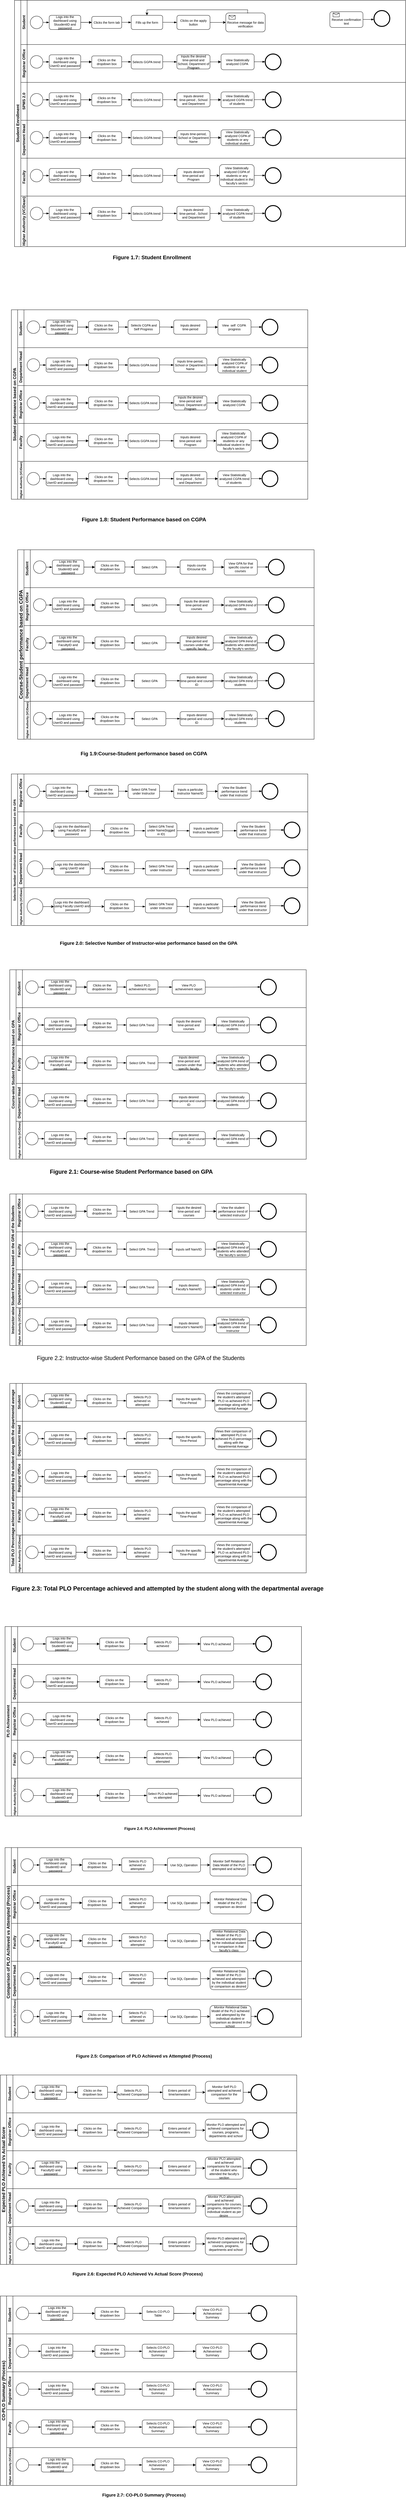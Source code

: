 <mxfile version="20.5.1" type="github">
  <diagram id="jGTitbtS1qTeHCHVZxVC" name="Page-1">
    <mxGraphModel dx="2234" dy="1872" grid="1" gridSize="10" guides="1" tooltips="1" connect="1" arrows="1" fold="1" page="1" pageScale="1" pageWidth="850" pageHeight="1100" math="0" shadow="0">
      <root>
        <mxCell id="0" />
        <mxCell id="1" parent="0" />
        <mxCell id="I3vljjlB6DsRd7WmBtxe-4" value="&lt;font style=&quot;font-size: 10px;&quot;&gt;Selective Number of Instructor-wise performance based on the GPA&amp;nbsp;&lt;/font&gt;" style="swimlane;html=1;childLayout=stackLayout;resizeParent=1;resizeParentMax=0;horizontal=0;startSize=20;horizontalStack=0;" parent="1" vertex="1">
          <mxGeometry x="-420" y="2200" width="940" height="480" as="geometry" />
        </mxCell>
        <mxCell id="I3vljjlB6DsRd7WmBtxe-5" value="Registrar Office" style="swimlane;html=1;startSize=20;horizontal=0;" parent="I3vljjlB6DsRd7WmBtxe-4" vertex="1">
          <mxGeometry x="20" width="920" height="120" as="geometry" />
        </mxCell>
        <mxCell id="I3vljjlB6DsRd7WmBtxe-9" value="" style="ellipse;whiteSpace=wrap;html=1;aspect=fixed;fontSize=10;" parent="I3vljjlB6DsRd7WmBtxe-5" vertex="1">
          <mxGeometry x="30" y="35" width="40" height="40" as="geometry" />
        </mxCell>
        <mxCell id="I3vljjlB6DsRd7WmBtxe-87" value="" style="edgeStyle=orthogonalEdgeStyle;rounded=0;orthogonalLoop=1;jettySize=auto;html=1;fontSize=10;" parent="I3vljjlB6DsRd7WmBtxe-5" source="I3vljjlB6DsRd7WmBtxe-10" target="I3vljjlB6DsRd7WmBtxe-11" edge="1">
          <mxGeometry relative="1" as="geometry" />
        </mxCell>
        <mxCell id="I3vljjlB6DsRd7WmBtxe-10" value="Logs into the dashboard using UserID and password" style="rounded=1;whiteSpace=wrap;html=1;fontSize=10;" parent="I3vljjlB6DsRd7WmBtxe-5" vertex="1">
          <mxGeometry x="90" y="32.5" width="100" height="45" as="geometry" />
        </mxCell>
        <mxCell id="I3vljjlB6DsRd7WmBtxe-11" value="Clicks on the dropdown box" style="rounded=1;whiteSpace=wrap;html=1;fontSize=10;" parent="I3vljjlB6DsRd7WmBtxe-5" vertex="1">
          <mxGeometry x="225" y="36" width="95" height="38" as="geometry" />
        </mxCell>
        <mxCell id="I3vljjlB6DsRd7WmBtxe-13" value="Select GPA Trend under Instructor" style="rounded=1;whiteSpace=wrap;html=1;fontSize=10;" parent="I3vljjlB6DsRd7WmBtxe-5" vertex="1">
          <mxGeometry x="350" y="32.5" width="100" height="45" as="geometry" />
        </mxCell>
        <mxCell id="I3vljjlB6DsRd7WmBtxe-49" value="" style="edgeStyle=orthogonalEdgeStyle;rounded=0;orthogonalLoop=1;jettySize=auto;html=1;fontSize=10;" parent="I3vljjlB6DsRd7WmBtxe-5" source="I3vljjlB6DsRd7WmBtxe-14" target="I3vljjlB6DsRd7WmBtxe-15" edge="1">
          <mxGeometry relative="1" as="geometry" />
        </mxCell>
        <mxCell id="I3vljjlB6DsRd7WmBtxe-14" value="Inputs a particular Instructor Name/ID" style="rounded=1;whiteSpace=wrap;html=1;fontSize=10;" parent="I3vljjlB6DsRd7WmBtxe-5" vertex="1">
          <mxGeometry x="495" y="32.5" width="105" height="45" as="geometry" />
        </mxCell>
        <mxCell id="I3vljjlB6DsRd7WmBtxe-15" value="View the Student performance trend under that instructor&amp;nbsp;" style="rounded=1;whiteSpace=wrap;html=1;fontSize=10;" parent="I3vljjlB6DsRd7WmBtxe-5" vertex="1">
          <mxGeometry x="635" y="30" width="105" height="50" as="geometry" />
        </mxCell>
        <mxCell id="I3vljjlB6DsRd7WmBtxe-16" value="" style="points=[[0.145,0.145,0],[0.5,0,0],[0.855,0.145,0],[1,0.5,0],[0.855,0.855,0],[0.5,1,0],[0.145,0.855,0],[0,0.5,0]];shape=mxgraph.bpmn.event;html=1;verticalLabelPosition=bottom;labelBackgroundColor=#ffffff;verticalAlign=top;align=center;perimeter=ellipsePerimeter;outlineConnect=0;aspect=fixed;outline=end;symbol=terminate2;fontSize=10;" parent="I3vljjlB6DsRd7WmBtxe-5" vertex="1">
          <mxGeometry x="775" y="30" width="50" height="50" as="geometry" />
        </mxCell>
        <mxCell id="I3vljjlB6DsRd7WmBtxe-20" value="" style="edgeStyle=elbowEdgeStyle;fontSize=12;html=1;endArrow=blockThin;endFill=1;rounded=0;exitX=1;exitY=0.5;exitDx=0;exitDy=0;entryX=0;entryY=0.5;entryDx=0;entryDy=0;" parent="I3vljjlB6DsRd7WmBtxe-5" source="I3vljjlB6DsRd7WmBtxe-9" target="I3vljjlB6DsRd7WmBtxe-10" edge="1">
          <mxGeometry width="160" relative="1" as="geometry">
            <mxPoint x="75" y="55" as="sourcePoint" />
            <mxPoint x="85" y="50" as="targetPoint" />
            <Array as="points" />
          </mxGeometry>
        </mxCell>
        <mxCell id="I3vljjlB6DsRd7WmBtxe-23" value="" style="edgeStyle=elbowEdgeStyle;fontSize=12;html=1;endArrow=blockThin;endFill=1;rounded=0;exitX=1;exitY=0.5;exitDx=0;exitDy=0;entryX=0;entryY=0.5;entryDx=0;entryDy=0;" parent="I3vljjlB6DsRd7WmBtxe-5" target="I3vljjlB6DsRd7WmBtxe-11" edge="1">
          <mxGeometry width="160" relative="1" as="geometry">
            <mxPoint x="190" y="54.71" as="sourcePoint" />
            <mxPoint x="210" y="54.71" as="targetPoint" />
            <Array as="points" />
          </mxGeometry>
        </mxCell>
        <mxCell id="I3vljjlB6DsRd7WmBtxe-34" value="" style="edgeStyle=elbowEdgeStyle;fontSize=12;html=1;endArrow=blockThin;endFill=1;rounded=0;exitX=1;exitY=0.5;exitDx=0;exitDy=0;entryX=0;entryY=0.5;entryDx=0;entryDy=0;" parent="I3vljjlB6DsRd7WmBtxe-5" target="I3vljjlB6DsRd7WmBtxe-13" edge="1">
          <mxGeometry width="160" relative="1" as="geometry">
            <mxPoint x="320" y="54.66" as="sourcePoint" />
            <mxPoint x="345" y="55" as="targetPoint" />
            <Array as="points" />
          </mxGeometry>
        </mxCell>
        <mxCell id="I3vljjlB6DsRd7WmBtxe-46" value="" style="edgeStyle=elbowEdgeStyle;fontSize=12;html=1;endArrow=blockThin;endFill=1;rounded=0;exitX=1;exitY=0.5;exitDx=0;exitDy=0;entryX=0;entryY=0.5;entryDx=0;entryDy=0;" parent="I3vljjlB6DsRd7WmBtxe-5" target="I3vljjlB6DsRd7WmBtxe-14" edge="1">
          <mxGeometry width="160" relative="1" as="geometry">
            <mxPoint x="450" y="54.66" as="sourcePoint" />
            <mxPoint x="485" y="54.95" as="targetPoint" />
            <Array as="points" />
          </mxGeometry>
        </mxCell>
        <mxCell id="I3vljjlB6DsRd7WmBtxe-48" value="" style="edgeStyle=elbowEdgeStyle;fontSize=12;html=1;endArrow=blockThin;endFill=1;rounded=0;exitX=1;exitY=0.5;exitDx=0;exitDy=0;entryX=0;entryY=0.5;entryDx=0;entryDy=0;" parent="I3vljjlB6DsRd7WmBtxe-5" source="I3vljjlB6DsRd7WmBtxe-14" edge="1">
          <mxGeometry width="160" relative="1" as="geometry">
            <mxPoint x="590" y="54.66" as="sourcePoint" />
            <mxPoint x="635" y="55" as="targetPoint" />
            <Array as="points" />
          </mxGeometry>
        </mxCell>
        <mxCell id="I3vljjlB6DsRd7WmBtxe-50" value="" style="edgeStyle=elbowEdgeStyle;fontSize=12;html=1;endArrow=blockThin;endFill=1;rounded=0;exitX=1;exitY=0.5;exitDx=0;exitDy=0;entryX=0;entryY=0.5;entryDx=0;entryDy=0;" parent="I3vljjlB6DsRd7WmBtxe-5" edge="1">
          <mxGeometry width="160" relative="1" as="geometry">
            <mxPoint x="740" y="54.66" as="sourcePoint" />
            <mxPoint x="775" y="54.66" as="targetPoint" />
            <Array as="points" />
          </mxGeometry>
        </mxCell>
        <mxCell id="I3vljjlB6DsRd7WmBtxe-6" value="Faculty" style="swimlane;html=1;startSize=20;horizontal=0;" parent="I3vljjlB6DsRd7WmBtxe-4" vertex="1">
          <mxGeometry x="20" y="120" width="920" height="120" as="geometry" />
        </mxCell>
        <mxCell id="I3vljjlB6DsRd7WmBtxe-81" value="" style="ellipse;whiteSpace=wrap;html=1;aspect=fixed;fontSize=10;" parent="I3vljjlB6DsRd7WmBtxe-6" vertex="1">
          <mxGeometry x="30" y="35" width="50" height="50" as="geometry" />
        </mxCell>
        <mxCell id="I3vljjlB6DsRd7WmBtxe-82" value="Logs into the dashboard using FacultyID and password" style="rounded=1;whiteSpace=wrap;html=1;fontSize=10;" parent="I3vljjlB6DsRd7WmBtxe-6" vertex="1">
          <mxGeometry x="115" y="35" width="115" height="45" as="geometry" />
        </mxCell>
        <mxCell id="I3vljjlB6DsRd7WmBtxe-83" value="Clicks on the dropdown box" style="rounded=1;whiteSpace=wrap;html=1;fontSize=10;" parent="I3vljjlB6DsRd7WmBtxe-6" vertex="1">
          <mxGeometry x="275" y="38.5" width="95" height="38" as="geometry" />
        </mxCell>
        <mxCell id="I3vljjlB6DsRd7WmBtxe-84" value="Select GPA Trend under Name(logged in ID)" style="rounded=1;whiteSpace=wrap;html=1;fontSize=10;" parent="I3vljjlB6DsRd7WmBtxe-6" vertex="1">
          <mxGeometry x="405" y="35" width="100" height="45" as="geometry" />
        </mxCell>
        <mxCell id="I3vljjlB6DsRd7WmBtxe-85" value="Inputs a particular Instructor Name/ID" style="rounded=1;whiteSpace=wrap;html=1;fontSize=10;" parent="I3vljjlB6DsRd7WmBtxe-6" vertex="1">
          <mxGeometry x="545" y="35" width="105" height="45" as="geometry" />
        </mxCell>
        <mxCell id="I3vljjlB6DsRd7WmBtxe-86" value="View the Student performance trend under that instructor&amp;nbsp;" style="rounded=1;whiteSpace=wrap;html=1;fontSize=10;" parent="I3vljjlB6DsRd7WmBtxe-6" vertex="1">
          <mxGeometry x="695" y="32.5" width="105" height="50" as="geometry" />
        </mxCell>
        <mxCell id="I3vljjlB6DsRd7WmBtxe-88" value="" style="edgeStyle=orthogonalEdgeStyle;rounded=0;orthogonalLoop=1;jettySize=auto;html=1;fontSize=10;" parent="I3vljjlB6DsRd7WmBtxe-6" edge="1">
          <mxGeometry relative="1" as="geometry">
            <mxPoint x="80" y="60.004" as="sourcePoint" />
            <mxPoint x="115" y="60" as="targetPoint" />
          </mxGeometry>
        </mxCell>
        <mxCell id="I3vljjlB6DsRd7WmBtxe-89" value="" style="edgeStyle=orthogonalEdgeStyle;rounded=0;orthogonalLoop=1;jettySize=auto;html=1;fontSize=10;" parent="I3vljjlB6DsRd7WmBtxe-6" edge="1">
          <mxGeometry relative="1" as="geometry">
            <mxPoint x="230" y="59.664" as="sourcePoint" />
            <mxPoint x="275" y="60" as="targetPoint" />
            <Array as="points">
              <mxPoint x="265" y="60" />
              <mxPoint x="265" y="60" />
            </Array>
          </mxGeometry>
        </mxCell>
        <mxCell id="I3vljjlB6DsRd7WmBtxe-90" value="" style="edgeStyle=elbowEdgeStyle;fontSize=12;html=1;endArrow=blockThin;endFill=1;rounded=0;exitX=1;exitY=0.5;exitDx=0;exitDy=0;entryX=0;entryY=0.556;entryDx=0;entryDy=0;entryPerimeter=0;" parent="I3vljjlB6DsRd7WmBtxe-6" target="I3vljjlB6DsRd7WmBtxe-84" edge="1">
          <mxGeometry width="160" relative="1" as="geometry">
            <mxPoint x="370" y="59.66" as="sourcePoint" />
            <mxPoint x="400" y="60" as="targetPoint" />
            <Array as="points" />
          </mxGeometry>
        </mxCell>
        <mxCell id="I3vljjlB6DsRd7WmBtxe-94" value="" style="edgeStyle=elbowEdgeStyle;fontSize=12;html=1;endArrow=blockThin;endFill=1;rounded=0;exitX=1;exitY=0.5;exitDx=0;exitDy=0;entryX=0;entryY=0.556;entryDx=0;entryDy=0;entryPerimeter=0;" parent="I3vljjlB6DsRd7WmBtxe-6" target="I3vljjlB6DsRd7WmBtxe-85" edge="1">
          <mxGeometry width="160" relative="1" as="geometry">
            <mxPoint x="505" y="59.66" as="sourcePoint" />
            <mxPoint x="540" y="60.02" as="targetPoint" />
            <Array as="points" />
          </mxGeometry>
        </mxCell>
        <mxCell id="I3vljjlB6DsRd7WmBtxe-95" value="" style="edgeStyle=elbowEdgeStyle;fontSize=12;html=1;endArrow=blockThin;endFill=1;rounded=0;entryX=0;entryY=0.5;entryDx=0;entryDy=0;" parent="I3vljjlB6DsRd7WmBtxe-6" edge="1">
          <mxGeometry width="160" relative="1" as="geometry">
            <mxPoint x="650" y="60" as="sourcePoint" />
            <mxPoint x="695" y="59.66" as="targetPoint" />
            <Array as="points" />
          </mxGeometry>
        </mxCell>
        <mxCell id="I3vljjlB6DsRd7WmBtxe-97" value="" style="points=[[0.145,0.145,0],[0.5,0,0],[0.855,0.145,0],[1,0.5,0],[0.855,0.855,0],[0.5,1,0],[0.145,0.855,0],[0,0.5,0]];shape=mxgraph.bpmn.event;html=1;verticalLabelPosition=bottom;labelBackgroundColor=#ffffff;verticalAlign=top;align=center;perimeter=ellipsePerimeter;outlineConnect=0;aspect=fixed;outline=end;symbol=terminate2;fontSize=10;" parent="I3vljjlB6DsRd7WmBtxe-6" vertex="1">
          <mxGeometry x="845" y="32.5" width="50" height="50" as="geometry" />
        </mxCell>
        <mxCell id="I3vljjlB6DsRd7WmBtxe-98" value="" style="edgeStyle=elbowEdgeStyle;fontSize=12;html=1;endArrow=blockThin;endFill=1;rounded=0;exitX=1;exitY=0.5;exitDx=0;exitDy=0;entryX=0;entryY=0.5;entryDx=0;entryDy=0;entryPerimeter=0;" parent="I3vljjlB6DsRd7WmBtxe-6" target="I3vljjlB6DsRd7WmBtxe-97" edge="1">
          <mxGeometry width="160" relative="1" as="geometry">
            <mxPoint x="800" y="57.16" as="sourcePoint" />
            <mxPoint x="835" y="57.16" as="targetPoint" />
            <Array as="points" />
          </mxGeometry>
        </mxCell>
        <mxCell id="I3vljjlB6DsRd7WmBtxe-117" value="Department Head" style="swimlane;html=1;startSize=20;horizontal=0;" parent="I3vljjlB6DsRd7WmBtxe-4" vertex="1">
          <mxGeometry x="20" y="240" width="920" height="120" as="geometry" />
        </mxCell>
        <mxCell id="I3vljjlB6DsRd7WmBtxe-118" value="" style="ellipse;whiteSpace=wrap;html=1;aspect=fixed;fontSize=10;" parent="I3vljjlB6DsRd7WmBtxe-117" vertex="1">
          <mxGeometry x="30" y="35" width="50" height="50" as="geometry" />
        </mxCell>
        <mxCell id="I3vljjlB6DsRd7WmBtxe-119" value="Logs into the dashboard using UserID and password" style="rounded=1;whiteSpace=wrap;html=1;fontSize=10;" parent="I3vljjlB6DsRd7WmBtxe-117" vertex="1">
          <mxGeometry x="115" y="35" width="115" height="45" as="geometry" />
        </mxCell>
        <mxCell id="I3vljjlB6DsRd7WmBtxe-120" value="Clicks on the dropdown box" style="rounded=1;whiteSpace=wrap;html=1;fontSize=10;" parent="I3vljjlB6DsRd7WmBtxe-117" vertex="1">
          <mxGeometry x="275" y="38.5" width="95" height="38" as="geometry" />
        </mxCell>
        <mxCell id="I3vljjlB6DsRd7WmBtxe-121" value="Select GPA Trend under Instructor" style="rounded=1;whiteSpace=wrap;html=1;fontSize=10;" parent="I3vljjlB6DsRd7WmBtxe-117" vertex="1">
          <mxGeometry x="405" y="35" width="100" height="45" as="geometry" />
        </mxCell>
        <mxCell id="I3vljjlB6DsRd7WmBtxe-122" value="Inputs a particular Instructor Name/ID" style="rounded=1;whiteSpace=wrap;html=1;fontSize=10;" parent="I3vljjlB6DsRd7WmBtxe-117" vertex="1">
          <mxGeometry x="545" y="35" width="105" height="45" as="geometry" />
        </mxCell>
        <mxCell id="I3vljjlB6DsRd7WmBtxe-123" value="View the Student performance trend under that instructor&amp;nbsp;" style="rounded=1;whiteSpace=wrap;html=1;fontSize=10;" parent="I3vljjlB6DsRd7WmBtxe-117" vertex="1">
          <mxGeometry x="695" y="32.5" width="105" height="50" as="geometry" />
        </mxCell>
        <mxCell id="I3vljjlB6DsRd7WmBtxe-124" value="" style="edgeStyle=orthogonalEdgeStyle;rounded=0;orthogonalLoop=1;jettySize=auto;html=1;fontSize=10;" parent="I3vljjlB6DsRd7WmBtxe-117" edge="1">
          <mxGeometry relative="1" as="geometry">
            <mxPoint x="80" y="60.004" as="sourcePoint" />
            <mxPoint x="115" y="60" as="targetPoint" />
          </mxGeometry>
        </mxCell>
        <mxCell id="I3vljjlB6DsRd7WmBtxe-125" value="" style="edgeStyle=orthogonalEdgeStyle;rounded=0;orthogonalLoop=1;jettySize=auto;html=1;fontSize=10;" parent="I3vljjlB6DsRd7WmBtxe-117" edge="1">
          <mxGeometry relative="1" as="geometry">
            <mxPoint x="230" y="59.664" as="sourcePoint" />
            <mxPoint x="275" y="60" as="targetPoint" />
            <Array as="points">
              <mxPoint x="265" y="60" />
              <mxPoint x="265" y="60" />
            </Array>
          </mxGeometry>
        </mxCell>
        <mxCell id="I3vljjlB6DsRd7WmBtxe-126" value="" style="edgeStyle=elbowEdgeStyle;fontSize=12;html=1;endArrow=blockThin;endFill=1;rounded=0;exitX=1;exitY=0.5;exitDx=0;exitDy=0;entryX=0;entryY=0.556;entryDx=0;entryDy=0;entryPerimeter=0;" parent="I3vljjlB6DsRd7WmBtxe-117" target="I3vljjlB6DsRd7WmBtxe-121" edge="1">
          <mxGeometry width="160" relative="1" as="geometry">
            <mxPoint x="370" y="59.66" as="sourcePoint" />
            <mxPoint x="400" y="60" as="targetPoint" />
            <Array as="points" />
          </mxGeometry>
        </mxCell>
        <mxCell id="I3vljjlB6DsRd7WmBtxe-127" value="" style="edgeStyle=elbowEdgeStyle;fontSize=12;html=1;endArrow=blockThin;endFill=1;rounded=0;exitX=1;exitY=0.5;exitDx=0;exitDy=0;entryX=0;entryY=0.556;entryDx=0;entryDy=0;entryPerimeter=0;" parent="I3vljjlB6DsRd7WmBtxe-117" target="I3vljjlB6DsRd7WmBtxe-122" edge="1">
          <mxGeometry width="160" relative="1" as="geometry">
            <mxPoint x="505" y="59.66" as="sourcePoint" />
            <mxPoint x="540" y="60.02" as="targetPoint" />
            <Array as="points" />
          </mxGeometry>
        </mxCell>
        <mxCell id="I3vljjlB6DsRd7WmBtxe-128" value="" style="edgeStyle=elbowEdgeStyle;fontSize=12;html=1;endArrow=blockThin;endFill=1;rounded=0;entryX=0;entryY=0.5;entryDx=0;entryDy=0;" parent="I3vljjlB6DsRd7WmBtxe-117" edge="1">
          <mxGeometry width="160" relative="1" as="geometry">
            <mxPoint x="650" y="60" as="sourcePoint" />
            <mxPoint x="695" y="59.66" as="targetPoint" />
            <Array as="points" />
          </mxGeometry>
        </mxCell>
        <mxCell id="I3vljjlB6DsRd7WmBtxe-129" value="" style="points=[[0.145,0.145,0],[0.5,0,0],[0.855,0.145,0],[1,0.5,0],[0.855,0.855,0],[0.5,1,0],[0.145,0.855,0],[0,0.5,0]];shape=mxgraph.bpmn.event;html=1;verticalLabelPosition=bottom;labelBackgroundColor=#ffffff;verticalAlign=top;align=center;perimeter=ellipsePerimeter;outlineConnect=0;aspect=fixed;outline=end;symbol=terminate2;fontSize=10;" parent="I3vljjlB6DsRd7WmBtxe-117" vertex="1">
          <mxGeometry x="845" y="32.5" width="50" height="50" as="geometry" />
        </mxCell>
        <mxCell id="I3vljjlB6DsRd7WmBtxe-130" value="" style="edgeStyle=elbowEdgeStyle;fontSize=12;html=1;endArrow=blockThin;endFill=1;rounded=0;exitX=1;exitY=0.5;exitDx=0;exitDy=0;entryX=0;entryY=0.5;entryDx=0;entryDy=0;entryPerimeter=0;" parent="I3vljjlB6DsRd7WmBtxe-117" target="I3vljjlB6DsRd7WmBtxe-129" edge="1">
          <mxGeometry width="160" relative="1" as="geometry">
            <mxPoint x="800" y="57.16" as="sourcePoint" />
            <mxPoint x="835" y="57.16" as="targetPoint" />
            <Array as="points" />
          </mxGeometry>
        </mxCell>
        <mxCell id="I3vljjlB6DsRd7WmBtxe-131" value="&lt;font style=&quot;font-size: 9px;&quot;&gt;Higher Authority (VC/Dean)&lt;/font&gt;" style="swimlane;html=1;startSize=20;horizontal=0;" parent="I3vljjlB6DsRd7WmBtxe-4" vertex="1">
          <mxGeometry x="20" y="360" width="920" height="120" as="geometry" />
        </mxCell>
        <mxCell id="I3vljjlB6DsRd7WmBtxe-132" value="" style="ellipse;whiteSpace=wrap;html=1;aspect=fixed;fontSize=10;" parent="I3vljjlB6DsRd7WmBtxe-131" vertex="1">
          <mxGeometry x="30" y="35" width="50" height="50" as="geometry" />
        </mxCell>
        <mxCell id="I3vljjlB6DsRd7WmBtxe-133" value="Logs into the dashboard using Faculty UserID and password" style="rounded=1;whiteSpace=wrap;html=1;fontSize=10;" parent="I3vljjlB6DsRd7WmBtxe-131" vertex="1">
          <mxGeometry x="115" y="35" width="115" height="45" as="geometry" />
        </mxCell>
        <mxCell id="I3vljjlB6DsRd7WmBtxe-134" value="Clicks on the dropdown box" style="rounded=1;whiteSpace=wrap;html=1;fontSize=10;" parent="I3vljjlB6DsRd7WmBtxe-131" vertex="1">
          <mxGeometry x="275" y="38.5" width="95" height="38" as="geometry" />
        </mxCell>
        <mxCell id="I3vljjlB6DsRd7WmBtxe-135" value="Select GPA Trend under Instructor" style="rounded=1;whiteSpace=wrap;html=1;fontSize=10;" parent="I3vljjlB6DsRd7WmBtxe-131" vertex="1">
          <mxGeometry x="405" y="35" width="100" height="45" as="geometry" />
        </mxCell>
        <mxCell id="I3vljjlB6DsRd7WmBtxe-136" value="Inputs a particular Instructor Name/ID" style="rounded=1;whiteSpace=wrap;html=1;fontSize=10;" parent="I3vljjlB6DsRd7WmBtxe-131" vertex="1">
          <mxGeometry x="545" y="35" width="105" height="45" as="geometry" />
        </mxCell>
        <mxCell id="I3vljjlB6DsRd7WmBtxe-137" value="View the Student performance trend under that instructor&amp;nbsp;" style="rounded=1;whiteSpace=wrap;html=1;fontSize=10;" parent="I3vljjlB6DsRd7WmBtxe-131" vertex="1">
          <mxGeometry x="695" y="32.5" width="105" height="50" as="geometry" />
        </mxCell>
        <mxCell id="I3vljjlB6DsRd7WmBtxe-138" value="" style="edgeStyle=orthogonalEdgeStyle;rounded=0;orthogonalLoop=1;jettySize=auto;html=1;fontSize=10;" parent="I3vljjlB6DsRd7WmBtxe-131" edge="1">
          <mxGeometry relative="1" as="geometry">
            <mxPoint x="80" y="60.004" as="sourcePoint" />
            <mxPoint x="115" y="60" as="targetPoint" />
          </mxGeometry>
        </mxCell>
        <mxCell id="I3vljjlB6DsRd7WmBtxe-139" value="" style="edgeStyle=orthogonalEdgeStyle;rounded=0;orthogonalLoop=1;jettySize=auto;html=1;fontSize=10;" parent="I3vljjlB6DsRd7WmBtxe-131" edge="1">
          <mxGeometry relative="1" as="geometry">
            <mxPoint x="230" y="59.664" as="sourcePoint" />
            <mxPoint x="275" y="60" as="targetPoint" />
            <Array as="points">
              <mxPoint x="265" y="60" />
              <mxPoint x="265" y="60" />
            </Array>
          </mxGeometry>
        </mxCell>
        <mxCell id="I3vljjlB6DsRd7WmBtxe-140" value="" style="edgeStyle=elbowEdgeStyle;fontSize=12;html=1;endArrow=blockThin;endFill=1;rounded=0;exitX=1;exitY=0.5;exitDx=0;exitDy=0;entryX=0;entryY=0.556;entryDx=0;entryDy=0;entryPerimeter=0;" parent="I3vljjlB6DsRd7WmBtxe-131" target="I3vljjlB6DsRd7WmBtxe-135" edge="1">
          <mxGeometry width="160" relative="1" as="geometry">
            <mxPoint x="370" y="59.66" as="sourcePoint" />
            <mxPoint x="400" y="60" as="targetPoint" />
            <Array as="points" />
          </mxGeometry>
        </mxCell>
        <mxCell id="I3vljjlB6DsRd7WmBtxe-141" value="" style="edgeStyle=elbowEdgeStyle;fontSize=12;html=1;endArrow=blockThin;endFill=1;rounded=0;exitX=1;exitY=0.5;exitDx=0;exitDy=0;entryX=0;entryY=0.556;entryDx=0;entryDy=0;entryPerimeter=0;" parent="I3vljjlB6DsRd7WmBtxe-131" target="I3vljjlB6DsRd7WmBtxe-136" edge="1">
          <mxGeometry width="160" relative="1" as="geometry">
            <mxPoint x="505" y="59.66" as="sourcePoint" />
            <mxPoint x="540" y="60.02" as="targetPoint" />
            <Array as="points" />
          </mxGeometry>
        </mxCell>
        <mxCell id="I3vljjlB6DsRd7WmBtxe-142" value="" style="edgeStyle=elbowEdgeStyle;fontSize=12;html=1;endArrow=blockThin;endFill=1;rounded=0;entryX=0;entryY=0.5;entryDx=0;entryDy=0;" parent="I3vljjlB6DsRd7WmBtxe-131" edge="1">
          <mxGeometry width="160" relative="1" as="geometry">
            <mxPoint x="650" y="60" as="sourcePoint" />
            <mxPoint x="695" y="59.66" as="targetPoint" />
            <Array as="points" />
          </mxGeometry>
        </mxCell>
        <mxCell id="I3vljjlB6DsRd7WmBtxe-143" value="" style="points=[[0.145,0.145,0],[0.5,0,0],[0.855,0.145,0],[1,0.5,0],[0.855,0.855,0],[0.5,1,0],[0.145,0.855,0],[0,0.5,0]];shape=mxgraph.bpmn.event;html=1;verticalLabelPosition=bottom;labelBackgroundColor=#ffffff;verticalAlign=top;align=center;perimeter=ellipsePerimeter;outlineConnect=0;aspect=fixed;outline=end;symbol=terminate2;fontSize=10;" parent="I3vljjlB6DsRd7WmBtxe-131" vertex="1">
          <mxGeometry x="845" y="32.5" width="50" height="50" as="geometry" />
        </mxCell>
        <mxCell id="I3vljjlB6DsRd7WmBtxe-144" value="" style="edgeStyle=elbowEdgeStyle;fontSize=12;html=1;endArrow=blockThin;endFill=1;rounded=0;exitX=1;exitY=0.5;exitDx=0;exitDy=0;entryX=0;entryY=0.5;entryDx=0;entryDy=0;entryPerimeter=0;" parent="I3vljjlB6DsRd7WmBtxe-131" target="I3vljjlB6DsRd7WmBtxe-143" edge="1">
          <mxGeometry width="160" relative="1" as="geometry">
            <mxPoint x="800" y="57.16" as="sourcePoint" />
            <mxPoint x="835" y="57.16" as="targetPoint" />
            <Array as="points" />
          </mxGeometry>
        </mxCell>
        <mxCell id="I3vljjlB6DsRd7WmBtxe-116" value="Figure 2.0: Selective Number of Instructor-wise performance based on the GPA" style="text;html=1;align=center;verticalAlign=middle;resizable=0;points=[];autosize=1;strokeColor=none;fillColor=none;fontSize=15;fontStyle=1" parent="1" vertex="1">
          <mxGeometry x="-280" y="2720" width="590" height="30" as="geometry" />
        </mxCell>
        <mxCell id="I3vljjlB6DsRd7WmBtxe-145" value="&lt;b style=&quot;font-size: 9px; background-color: rgb(248, 249, 250);&quot;&gt;&lt;font style=&quot;font-size: 16px;&quot;&gt;Course-Student performance based on CGPA&lt;/font&gt;&lt;/b&gt;" style="swimlane;html=1;childLayout=stackLayout;resizeParent=1;resizeParentMax=0;horizontal=0;startSize=20;horizontalStack=0;" parent="1" vertex="1">
          <mxGeometry x="-400" y="1490" width="940" height="600" as="geometry" />
        </mxCell>
        <mxCell id="I3vljjlB6DsRd7WmBtxe-146" value="Student" style="swimlane;html=1;startSize=20;horizontal=0;" parent="I3vljjlB6DsRd7WmBtxe-145" vertex="1">
          <mxGeometry x="20" width="920" height="120" as="geometry" />
        </mxCell>
        <mxCell id="I3vljjlB6DsRd7WmBtxe-147" value="" style="ellipse;whiteSpace=wrap;html=1;aspect=fixed;fontSize=10;" parent="I3vljjlB6DsRd7WmBtxe-146" vertex="1">
          <mxGeometry x="30" y="35" width="40" height="40" as="geometry" />
        </mxCell>
        <mxCell id="I3vljjlB6DsRd7WmBtxe-148" value="" style="edgeStyle=orthogonalEdgeStyle;rounded=0;orthogonalLoop=1;jettySize=auto;html=1;fontSize=10;" parent="I3vljjlB6DsRd7WmBtxe-146" source="I3vljjlB6DsRd7WmBtxe-149" target="I3vljjlB6DsRd7WmBtxe-150" edge="1">
          <mxGeometry relative="1" as="geometry" />
        </mxCell>
        <mxCell id="I3vljjlB6DsRd7WmBtxe-149" value="Logs into the dashboard using StudentID and password" style="rounded=1;whiteSpace=wrap;html=1;fontSize=10;" parent="I3vljjlB6DsRd7WmBtxe-146" vertex="1">
          <mxGeometry x="90" y="32.5" width="100" height="45" as="geometry" />
        </mxCell>
        <mxCell id="I3vljjlB6DsRd7WmBtxe-150" value="Clicks on the dropdown box" style="rounded=1;whiteSpace=wrap;html=1;fontSize=10;" parent="I3vljjlB6DsRd7WmBtxe-146" vertex="1">
          <mxGeometry x="225" y="36" width="95" height="38" as="geometry" />
        </mxCell>
        <mxCell id="I3vljjlB6DsRd7WmBtxe-151" value="Select GPA&amp;nbsp;" style="rounded=1;whiteSpace=wrap;html=1;fontSize=10;" parent="I3vljjlB6DsRd7WmBtxe-146" vertex="1">
          <mxGeometry x="350" y="32.5" width="100" height="45" as="geometry" />
        </mxCell>
        <mxCell id="I3vljjlB6DsRd7WmBtxe-152" value="" style="edgeStyle=orthogonalEdgeStyle;rounded=0;orthogonalLoop=1;jettySize=auto;html=1;fontSize=10;" parent="I3vljjlB6DsRd7WmBtxe-146" source="I3vljjlB6DsRd7WmBtxe-153" target="I3vljjlB6DsRd7WmBtxe-154" edge="1">
          <mxGeometry relative="1" as="geometry" />
        </mxCell>
        <mxCell id="I3vljjlB6DsRd7WmBtxe-153" value="Inputs course ID/course IDs" style="rounded=1;whiteSpace=wrap;html=1;fontSize=10;" parent="I3vljjlB6DsRd7WmBtxe-146" vertex="1">
          <mxGeometry x="495" y="32.5" width="105" height="45" as="geometry" />
        </mxCell>
        <mxCell id="I3vljjlB6DsRd7WmBtxe-154" value="View GPA for that specific course or courses&amp;nbsp;" style="rounded=1;whiteSpace=wrap;html=1;fontSize=10;" parent="I3vljjlB6DsRd7WmBtxe-146" vertex="1">
          <mxGeometry x="635" y="30" width="105" height="50" as="geometry" />
        </mxCell>
        <mxCell id="I3vljjlB6DsRd7WmBtxe-155" value="" style="points=[[0.145,0.145,0],[0.5,0,0],[0.855,0.145,0],[1,0.5,0],[0.855,0.855,0],[0.5,1,0],[0.145,0.855,0],[0,0.5,0]];shape=mxgraph.bpmn.event;html=1;verticalLabelPosition=bottom;labelBackgroundColor=#ffffff;verticalAlign=top;align=center;perimeter=ellipsePerimeter;outlineConnect=0;aspect=fixed;outline=end;symbol=terminate2;fontSize=10;" parent="I3vljjlB6DsRd7WmBtxe-146" vertex="1">
          <mxGeometry x="775" y="30" width="50" height="50" as="geometry" />
        </mxCell>
        <mxCell id="I3vljjlB6DsRd7WmBtxe-156" value="" style="edgeStyle=elbowEdgeStyle;fontSize=12;html=1;endArrow=blockThin;endFill=1;rounded=0;exitX=1;exitY=0.5;exitDx=0;exitDy=0;entryX=0;entryY=0.5;entryDx=0;entryDy=0;" parent="I3vljjlB6DsRd7WmBtxe-146" source="I3vljjlB6DsRd7WmBtxe-147" target="I3vljjlB6DsRd7WmBtxe-149" edge="1">
          <mxGeometry width="160" relative="1" as="geometry">
            <mxPoint x="75" y="55" as="sourcePoint" />
            <mxPoint x="85" y="50" as="targetPoint" />
            <Array as="points" />
          </mxGeometry>
        </mxCell>
        <mxCell id="I3vljjlB6DsRd7WmBtxe-157" value="" style="edgeStyle=elbowEdgeStyle;fontSize=12;html=1;endArrow=blockThin;endFill=1;rounded=0;exitX=1;exitY=0.5;exitDx=0;exitDy=0;entryX=0;entryY=0.5;entryDx=0;entryDy=0;" parent="I3vljjlB6DsRd7WmBtxe-146" target="I3vljjlB6DsRd7WmBtxe-150" edge="1">
          <mxGeometry width="160" relative="1" as="geometry">
            <mxPoint x="190" y="54.71" as="sourcePoint" />
            <mxPoint x="210" y="54.71" as="targetPoint" />
            <Array as="points" />
          </mxGeometry>
        </mxCell>
        <mxCell id="I3vljjlB6DsRd7WmBtxe-158" value="" style="edgeStyle=elbowEdgeStyle;fontSize=12;html=1;endArrow=blockThin;endFill=1;rounded=0;exitX=1;exitY=0.5;exitDx=0;exitDy=0;entryX=0;entryY=0.5;entryDx=0;entryDy=0;" parent="I3vljjlB6DsRd7WmBtxe-146" target="I3vljjlB6DsRd7WmBtxe-151" edge="1">
          <mxGeometry width="160" relative="1" as="geometry">
            <mxPoint x="320" y="54.66" as="sourcePoint" />
            <mxPoint x="345" y="55" as="targetPoint" />
            <Array as="points" />
          </mxGeometry>
        </mxCell>
        <mxCell id="I3vljjlB6DsRd7WmBtxe-159" value="" style="edgeStyle=elbowEdgeStyle;fontSize=12;html=1;endArrow=blockThin;endFill=1;rounded=0;exitX=1;exitY=0.5;exitDx=0;exitDy=0;entryX=0;entryY=0.5;entryDx=0;entryDy=0;" parent="I3vljjlB6DsRd7WmBtxe-146" target="I3vljjlB6DsRd7WmBtxe-153" edge="1">
          <mxGeometry width="160" relative="1" as="geometry">
            <mxPoint x="450" y="54.66" as="sourcePoint" />
            <mxPoint x="485" y="54.95" as="targetPoint" />
            <Array as="points" />
          </mxGeometry>
        </mxCell>
        <mxCell id="I3vljjlB6DsRd7WmBtxe-160" value="" style="edgeStyle=elbowEdgeStyle;fontSize=12;html=1;endArrow=blockThin;endFill=1;rounded=0;exitX=1;exitY=0.5;exitDx=0;exitDy=0;entryX=0;entryY=0.5;entryDx=0;entryDy=0;" parent="I3vljjlB6DsRd7WmBtxe-146" source="I3vljjlB6DsRd7WmBtxe-153" edge="1">
          <mxGeometry width="160" relative="1" as="geometry">
            <mxPoint x="590" y="54.66" as="sourcePoint" />
            <mxPoint x="635" y="55" as="targetPoint" />
            <Array as="points" />
          </mxGeometry>
        </mxCell>
        <mxCell id="I3vljjlB6DsRd7WmBtxe-161" value="" style="edgeStyle=elbowEdgeStyle;fontSize=12;html=1;endArrow=blockThin;endFill=1;rounded=0;exitX=1;exitY=0.5;exitDx=0;exitDy=0;entryX=0;entryY=0.5;entryDx=0;entryDy=0;" parent="I3vljjlB6DsRd7WmBtxe-146" edge="1">
          <mxGeometry width="160" relative="1" as="geometry">
            <mxPoint x="740" y="54.66" as="sourcePoint" />
            <mxPoint x="775" y="54.66" as="targetPoint" />
            <Array as="points" />
          </mxGeometry>
        </mxCell>
        <mxCell id="I3vljjlB6DsRd7WmBtxe-204" value="Registrar Office" style="swimlane;html=1;startSize=20;horizontal=0;" parent="I3vljjlB6DsRd7WmBtxe-145" vertex="1">
          <mxGeometry x="20" y="120" width="920" height="120" as="geometry" />
        </mxCell>
        <mxCell id="I3vljjlB6DsRd7WmBtxe-205" value="" style="ellipse;whiteSpace=wrap;html=1;aspect=fixed;fontSize=10;" parent="I3vljjlB6DsRd7WmBtxe-204" vertex="1">
          <mxGeometry x="30" y="35" width="40" height="40" as="geometry" />
        </mxCell>
        <mxCell id="I3vljjlB6DsRd7WmBtxe-206" value="" style="edgeStyle=orthogonalEdgeStyle;rounded=0;orthogonalLoop=1;jettySize=auto;html=1;fontSize=10;" parent="I3vljjlB6DsRd7WmBtxe-204" source="I3vljjlB6DsRd7WmBtxe-207" target="I3vljjlB6DsRd7WmBtxe-208" edge="1">
          <mxGeometry relative="1" as="geometry" />
        </mxCell>
        <mxCell id="I3vljjlB6DsRd7WmBtxe-207" value="Logs into the dashboard using UserID and password" style="rounded=1;whiteSpace=wrap;html=1;fontSize=10;" parent="I3vljjlB6DsRd7WmBtxe-204" vertex="1">
          <mxGeometry x="90" y="32.5" width="100" height="45" as="geometry" />
        </mxCell>
        <mxCell id="I3vljjlB6DsRd7WmBtxe-208" value="Clicks on the dropdown box" style="rounded=1;whiteSpace=wrap;html=1;fontSize=10;" parent="I3vljjlB6DsRd7WmBtxe-204" vertex="1">
          <mxGeometry x="225" y="36" width="95" height="38" as="geometry" />
        </mxCell>
        <mxCell id="I3vljjlB6DsRd7WmBtxe-209" value="Select GPA&amp;nbsp;" style="rounded=1;whiteSpace=wrap;html=1;fontSize=10;" parent="I3vljjlB6DsRd7WmBtxe-204" vertex="1">
          <mxGeometry x="350" y="32.5" width="100" height="45" as="geometry" />
        </mxCell>
        <mxCell id="I3vljjlB6DsRd7WmBtxe-210" value="" style="edgeStyle=orthogonalEdgeStyle;rounded=0;orthogonalLoop=1;jettySize=auto;html=1;fontSize=10;" parent="I3vljjlB6DsRd7WmBtxe-204" source="I3vljjlB6DsRd7WmBtxe-211" target="I3vljjlB6DsRd7WmBtxe-212" edge="1">
          <mxGeometry relative="1" as="geometry" />
        </mxCell>
        <mxCell id="I3vljjlB6DsRd7WmBtxe-211" value="Inputs the desired time-period and courses" style="rounded=1;whiteSpace=wrap;html=1;fontSize=10;" parent="I3vljjlB6DsRd7WmBtxe-204" vertex="1">
          <mxGeometry x="495" y="32.5" width="105" height="45" as="geometry" />
        </mxCell>
        <mxCell id="I3vljjlB6DsRd7WmBtxe-212" value="View Statistically analyzed GPA trend of students&amp;nbsp;" style="rounded=1;whiteSpace=wrap;html=1;fontSize=10;" parent="I3vljjlB6DsRd7WmBtxe-204" vertex="1">
          <mxGeometry x="635" y="30" width="105" height="50" as="geometry" />
        </mxCell>
        <mxCell id="I3vljjlB6DsRd7WmBtxe-213" value="" style="points=[[0.145,0.145,0],[0.5,0,0],[0.855,0.145,0],[1,0.5,0],[0.855,0.855,0],[0.5,1,0],[0.145,0.855,0],[0,0.5,0]];shape=mxgraph.bpmn.event;html=1;verticalLabelPosition=bottom;labelBackgroundColor=#ffffff;verticalAlign=top;align=center;perimeter=ellipsePerimeter;outlineConnect=0;aspect=fixed;outline=end;symbol=terminate2;fontSize=10;" parent="I3vljjlB6DsRd7WmBtxe-204" vertex="1">
          <mxGeometry x="775" y="30" width="50" height="50" as="geometry" />
        </mxCell>
        <mxCell id="I3vljjlB6DsRd7WmBtxe-214" value="" style="edgeStyle=elbowEdgeStyle;fontSize=12;html=1;endArrow=blockThin;endFill=1;rounded=0;exitX=1;exitY=0.5;exitDx=0;exitDy=0;entryX=0;entryY=0.5;entryDx=0;entryDy=0;" parent="I3vljjlB6DsRd7WmBtxe-204" source="I3vljjlB6DsRd7WmBtxe-205" target="I3vljjlB6DsRd7WmBtxe-207" edge="1">
          <mxGeometry width="160" relative="1" as="geometry">
            <mxPoint x="75" y="55" as="sourcePoint" />
            <mxPoint x="85" y="50" as="targetPoint" />
            <Array as="points" />
          </mxGeometry>
        </mxCell>
        <mxCell id="I3vljjlB6DsRd7WmBtxe-215" value="" style="edgeStyle=elbowEdgeStyle;fontSize=12;html=1;endArrow=blockThin;endFill=1;rounded=0;exitX=1;exitY=0.5;exitDx=0;exitDy=0;entryX=0;entryY=0.5;entryDx=0;entryDy=0;" parent="I3vljjlB6DsRd7WmBtxe-204" target="I3vljjlB6DsRd7WmBtxe-208" edge="1">
          <mxGeometry width="160" relative="1" as="geometry">
            <mxPoint x="190" y="54.71" as="sourcePoint" />
            <mxPoint x="210" y="54.71" as="targetPoint" />
            <Array as="points" />
          </mxGeometry>
        </mxCell>
        <mxCell id="I3vljjlB6DsRd7WmBtxe-216" value="" style="edgeStyle=elbowEdgeStyle;fontSize=12;html=1;endArrow=blockThin;endFill=1;rounded=0;exitX=1;exitY=0.5;exitDx=0;exitDy=0;entryX=0;entryY=0.5;entryDx=0;entryDy=0;" parent="I3vljjlB6DsRd7WmBtxe-204" target="I3vljjlB6DsRd7WmBtxe-209" edge="1">
          <mxGeometry width="160" relative="1" as="geometry">
            <mxPoint x="320" y="54.66" as="sourcePoint" />
            <mxPoint x="345" y="55" as="targetPoint" />
            <Array as="points" />
          </mxGeometry>
        </mxCell>
        <mxCell id="I3vljjlB6DsRd7WmBtxe-217" value="" style="edgeStyle=elbowEdgeStyle;fontSize=12;html=1;endArrow=blockThin;endFill=1;rounded=0;exitX=1;exitY=0.5;exitDx=0;exitDy=0;entryX=0;entryY=0.5;entryDx=0;entryDy=0;" parent="I3vljjlB6DsRd7WmBtxe-204" target="I3vljjlB6DsRd7WmBtxe-211" edge="1">
          <mxGeometry width="160" relative="1" as="geometry">
            <mxPoint x="450" y="54.66" as="sourcePoint" />
            <mxPoint x="485" y="54.95" as="targetPoint" />
            <Array as="points" />
          </mxGeometry>
        </mxCell>
        <mxCell id="I3vljjlB6DsRd7WmBtxe-218" value="" style="edgeStyle=elbowEdgeStyle;fontSize=12;html=1;endArrow=blockThin;endFill=1;rounded=0;exitX=1;exitY=0.5;exitDx=0;exitDy=0;entryX=0;entryY=0.5;entryDx=0;entryDy=0;" parent="I3vljjlB6DsRd7WmBtxe-204" source="I3vljjlB6DsRd7WmBtxe-211" edge="1">
          <mxGeometry width="160" relative="1" as="geometry">
            <mxPoint x="590" y="54.66" as="sourcePoint" />
            <mxPoint x="635" y="55" as="targetPoint" />
            <Array as="points" />
          </mxGeometry>
        </mxCell>
        <mxCell id="I3vljjlB6DsRd7WmBtxe-219" value="" style="edgeStyle=elbowEdgeStyle;fontSize=12;html=1;endArrow=blockThin;endFill=1;rounded=0;exitX=1;exitY=0.5;exitDx=0;exitDy=0;entryX=0;entryY=0.5;entryDx=0;entryDy=0;" parent="I3vljjlB6DsRd7WmBtxe-204" edge="1">
          <mxGeometry width="160" relative="1" as="geometry">
            <mxPoint x="740" y="54.66" as="sourcePoint" />
            <mxPoint x="775" y="54.66" as="targetPoint" />
            <Array as="points" />
          </mxGeometry>
        </mxCell>
        <mxCell id="I3vljjlB6DsRd7WmBtxe-220" value="Faculty" style="swimlane;html=1;startSize=20;horizontal=0;" parent="I3vljjlB6DsRd7WmBtxe-145" vertex="1">
          <mxGeometry x="20" y="240" width="920" height="120" as="geometry" />
        </mxCell>
        <mxCell id="I3vljjlB6DsRd7WmBtxe-221" value="" style="ellipse;whiteSpace=wrap;html=1;aspect=fixed;fontSize=10;" parent="I3vljjlB6DsRd7WmBtxe-220" vertex="1">
          <mxGeometry x="30" y="35" width="40" height="40" as="geometry" />
        </mxCell>
        <mxCell id="I3vljjlB6DsRd7WmBtxe-222" value="" style="edgeStyle=orthogonalEdgeStyle;rounded=0;orthogonalLoop=1;jettySize=auto;html=1;fontSize=10;" parent="I3vljjlB6DsRd7WmBtxe-220" source="I3vljjlB6DsRd7WmBtxe-223" target="I3vljjlB6DsRd7WmBtxe-224" edge="1">
          <mxGeometry relative="1" as="geometry" />
        </mxCell>
        <mxCell id="I3vljjlB6DsRd7WmBtxe-223" value="Logs into the dashboard using FacultyID and password" style="rounded=1;whiteSpace=wrap;html=1;fontSize=10;" parent="I3vljjlB6DsRd7WmBtxe-220" vertex="1">
          <mxGeometry x="90" y="32.5" width="100" height="45" as="geometry" />
        </mxCell>
        <mxCell id="I3vljjlB6DsRd7WmBtxe-224" value="Clicks on the dropdown box" style="rounded=1;whiteSpace=wrap;html=1;fontSize=10;" parent="I3vljjlB6DsRd7WmBtxe-220" vertex="1">
          <mxGeometry x="225" y="36" width="95" height="38" as="geometry" />
        </mxCell>
        <mxCell id="I3vljjlB6DsRd7WmBtxe-225" value="Select GPA&amp;nbsp;" style="rounded=1;whiteSpace=wrap;html=1;fontSize=10;" parent="I3vljjlB6DsRd7WmBtxe-220" vertex="1">
          <mxGeometry x="350" y="32.5" width="100" height="45" as="geometry" />
        </mxCell>
        <mxCell id="I3vljjlB6DsRd7WmBtxe-226" value="" style="edgeStyle=orthogonalEdgeStyle;rounded=0;orthogonalLoop=1;jettySize=auto;html=1;fontSize=10;" parent="I3vljjlB6DsRd7WmBtxe-220" source="I3vljjlB6DsRd7WmBtxe-227" target="I3vljjlB6DsRd7WmBtxe-228" edge="1">
          <mxGeometry relative="1" as="geometry" />
        </mxCell>
        <mxCell id="I3vljjlB6DsRd7WmBtxe-227" value="Inputs desired &lt;br&gt;time-period and courses under that specific faculty" style="rounded=1;whiteSpace=wrap;html=1;fontSize=10;" parent="I3vljjlB6DsRd7WmBtxe-220" vertex="1">
          <mxGeometry x="495" y="32.5" width="105" height="45" as="geometry" />
        </mxCell>
        <mxCell id="I3vljjlB6DsRd7WmBtxe-228" value="View Statistically analyzed GPA trend of students who attended the faculty&#39;s section" style="rounded=1;whiteSpace=wrap;html=1;fontSize=10;" parent="I3vljjlB6DsRd7WmBtxe-220" vertex="1">
          <mxGeometry x="635" y="30" width="105" height="50" as="geometry" />
        </mxCell>
        <mxCell id="I3vljjlB6DsRd7WmBtxe-229" value="" style="points=[[0.145,0.145,0],[0.5,0,0],[0.855,0.145,0],[1,0.5,0],[0.855,0.855,0],[0.5,1,0],[0.145,0.855,0],[0,0.5,0]];shape=mxgraph.bpmn.event;html=1;verticalLabelPosition=bottom;labelBackgroundColor=#ffffff;verticalAlign=top;align=center;perimeter=ellipsePerimeter;outlineConnect=0;aspect=fixed;outline=end;symbol=terminate2;fontSize=10;" parent="I3vljjlB6DsRd7WmBtxe-220" vertex="1">
          <mxGeometry x="775" y="30" width="50" height="50" as="geometry" />
        </mxCell>
        <mxCell id="I3vljjlB6DsRd7WmBtxe-230" value="" style="edgeStyle=elbowEdgeStyle;fontSize=12;html=1;endArrow=blockThin;endFill=1;rounded=0;exitX=1;exitY=0.5;exitDx=0;exitDy=0;entryX=0;entryY=0.5;entryDx=0;entryDy=0;" parent="I3vljjlB6DsRd7WmBtxe-220" source="I3vljjlB6DsRd7WmBtxe-221" target="I3vljjlB6DsRd7WmBtxe-223" edge="1">
          <mxGeometry width="160" relative="1" as="geometry">
            <mxPoint x="75" y="55" as="sourcePoint" />
            <mxPoint x="85" y="50" as="targetPoint" />
            <Array as="points" />
          </mxGeometry>
        </mxCell>
        <mxCell id="I3vljjlB6DsRd7WmBtxe-231" value="" style="edgeStyle=elbowEdgeStyle;fontSize=12;html=1;endArrow=blockThin;endFill=1;rounded=0;exitX=1;exitY=0.5;exitDx=0;exitDy=0;entryX=0;entryY=0.5;entryDx=0;entryDy=0;" parent="I3vljjlB6DsRd7WmBtxe-220" target="I3vljjlB6DsRd7WmBtxe-224" edge="1">
          <mxGeometry width="160" relative="1" as="geometry">
            <mxPoint x="190" y="54.71" as="sourcePoint" />
            <mxPoint x="210" y="54.71" as="targetPoint" />
            <Array as="points" />
          </mxGeometry>
        </mxCell>
        <mxCell id="I3vljjlB6DsRd7WmBtxe-232" value="" style="edgeStyle=elbowEdgeStyle;fontSize=12;html=1;endArrow=blockThin;endFill=1;rounded=0;exitX=1;exitY=0.5;exitDx=0;exitDy=0;entryX=0;entryY=0.5;entryDx=0;entryDy=0;" parent="I3vljjlB6DsRd7WmBtxe-220" target="I3vljjlB6DsRd7WmBtxe-225" edge="1">
          <mxGeometry width="160" relative="1" as="geometry">
            <mxPoint x="320" y="54.66" as="sourcePoint" />
            <mxPoint x="345" y="55" as="targetPoint" />
            <Array as="points" />
          </mxGeometry>
        </mxCell>
        <mxCell id="I3vljjlB6DsRd7WmBtxe-233" value="" style="edgeStyle=elbowEdgeStyle;fontSize=12;html=1;endArrow=blockThin;endFill=1;rounded=0;exitX=1;exitY=0.5;exitDx=0;exitDy=0;entryX=0;entryY=0.5;entryDx=0;entryDy=0;" parent="I3vljjlB6DsRd7WmBtxe-220" target="I3vljjlB6DsRd7WmBtxe-227" edge="1">
          <mxGeometry width="160" relative="1" as="geometry">
            <mxPoint x="450" y="54.66" as="sourcePoint" />
            <mxPoint x="485" y="54.95" as="targetPoint" />
            <Array as="points" />
          </mxGeometry>
        </mxCell>
        <mxCell id="I3vljjlB6DsRd7WmBtxe-234" value="" style="edgeStyle=elbowEdgeStyle;fontSize=12;html=1;endArrow=blockThin;endFill=1;rounded=0;exitX=1;exitY=0.5;exitDx=0;exitDy=0;entryX=0;entryY=0.5;entryDx=0;entryDy=0;" parent="I3vljjlB6DsRd7WmBtxe-220" source="I3vljjlB6DsRd7WmBtxe-227" edge="1">
          <mxGeometry width="160" relative="1" as="geometry">
            <mxPoint x="590" y="54.66" as="sourcePoint" />
            <mxPoint x="635" y="55" as="targetPoint" />
            <Array as="points" />
          </mxGeometry>
        </mxCell>
        <mxCell id="I3vljjlB6DsRd7WmBtxe-235" value="" style="edgeStyle=elbowEdgeStyle;fontSize=12;html=1;endArrow=blockThin;endFill=1;rounded=0;exitX=1;exitY=0.5;exitDx=0;exitDy=0;entryX=0;entryY=0.5;entryDx=0;entryDy=0;" parent="I3vljjlB6DsRd7WmBtxe-220" edge="1">
          <mxGeometry width="160" relative="1" as="geometry">
            <mxPoint x="740" y="54.66" as="sourcePoint" />
            <mxPoint x="775" y="54.66" as="targetPoint" />
            <Array as="points" />
          </mxGeometry>
        </mxCell>
        <mxCell id="I3vljjlB6DsRd7WmBtxe-236" value="Department Head&amp;nbsp;" style="swimlane;html=1;startSize=20;horizontal=0;" parent="I3vljjlB6DsRd7WmBtxe-145" vertex="1">
          <mxGeometry x="20" y="360" width="920" height="120" as="geometry" />
        </mxCell>
        <mxCell id="I3vljjlB6DsRd7WmBtxe-237" value="" style="ellipse;whiteSpace=wrap;html=1;aspect=fixed;fontSize=10;" parent="I3vljjlB6DsRd7WmBtxe-236" vertex="1">
          <mxGeometry x="30" y="35" width="40" height="40" as="geometry" />
        </mxCell>
        <mxCell id="I3vljjlB6DsRd7WmBtxe-238" value="" style="edgeStyle=orthogonalEdgeStyle;rounded=0;orthogonalLoop=1;jettySize=auto;html=1;fontSize=10;" parent="I3vljjlB6DsRd7WmBtxe-236" source="I3vljjlB6DsRd7WmBtxe-239" target="I3vljjlB6DsRd7WmBtxe-240" edge="1">
          <mxGeometry relative="1" as="geometry" />
        </mxCell>
        <mxCell id="I3vljjlB6DsRd7WmBtxe-239" value="Logs into the dashboard using UserID and password" style="rounded=1;whiteSpace=wrap;html=1;fontSize=10;" parent="I3vljjlB6DsRd7WmBtxe-236" vertex="1">
          <mxGeometry x="90" y="32.5" width="100" height="45" as="geometry" />
        </mxCell>
        <mxCell id="I3vljjlB6DsRd7WmBtxe-240" value="Clicks on the dropdown box" style="rounded=1;whiteSpace=wrap;html=1;fontSize=10;" parent="I3vljjlB6DsRd7WmBtxe-236" vertex="1">
          <mxGeometry x="225" y="36" width="95" height="38" as="geometry" />
        </mxCell>
        <mxCell id="I3vljjlB6DsRd7WmBtxe-241" value="Select GPA&amp;nbsp;" style="rounded=1;whiteSpace=wrap;html=1;fontSize=10;" parent="I3vljjlB6DsRd7WmBtxe-236" vertex="1">
          <mxGeometry x="350" y="32.5" width="100" height="45" as="geometry" />
        </mxCell>
        <mxCell id="I3vljjlB6DsRd7WmBtxe-242" value="" style="edgeStyle=orthogonalEdgeStyle;rounded=0;orthogonalLoop=1;jettySize=auto;html=1;fontSize=10;" parent="I3vljjlB6DsRd7WmBtxe-236" source="I3vljjlB6DsRd7WmBtxe-243" target="I3vljjlB6DsRd7WmBtxe-244" edge="1">
          <mxGeometry relative="1" as="geometry" />
        </mxCell>
        <mxCell id="I3vljjlB6DsRd7WmBtxe-243" value="Inputs desired &lt;br&gt;time-period and course ID" style="rounded=1;whiteSpace=wrap;html=1;fontSize=10;" parent="I3vljjlB6DsRd7WmBtxe-236" vertex="1">
          <mxGeometry x="495" y="32.5" width="105" height="45" as="geometry" />
        </mxCell>
        <mxCell id="I3vljjlB6DsRd7WmBtxe-244" value="View Statistically analyzed GPA trend of students&amp;nbsp;" style="rounded=1;whiteSpace=wrap;html=1;fontSize=10;" parent="I3vljjlB6DsRd7WmBtxe-236" vertex="1">
          <mxGeometry x="635" y="30" width="105" height="50" as="geometry" />
        </mxCell>
        <mxCell id="I3vljjlB6DsRd7WmBtxe-245" value="" style="points=[[0.145,0.145,0],[0.5,0,0],[0.855,0.145,0],[1,0.5,0],[0.855,0.855,0],[0.5,1,0],[0.145,0.855,0],[0,0.5,0]];shape=mxgraph.bpmn.event;html=1;verticalLabelPosition=bottom;labelBackgroundColor=#ffffff;verticalAlign=top;align=center;perimeter=ellipsePerimeter;outlineConnect=0;aspect=fixed;outline=end;symbol=terminate2;fontSize=10;" parent="I3vljjlB6DsRd7WmBtxe-236" vertex="1">
          <mxGeometry x="775" y="30" width="50" height="50" as="geometry" />
        </mxCell>
        <mxCell id="I3vljjlB6DsRd7WmBtxe-246" value="" style="edgeStyle=elbowEdgeStyle;fontSize=12;html=1;endArrow=blockThin;endFill=1;rounded=0;exitX=1;exitY=0.5;exitDx=0;exitDy=0;entryX=0;entryY=0.5;entryDx=0;entryDy=0;" parent="I3vljjlB6DsRd7WmBtxe-236" source="I3vljjlB6DsRd7WmBtxe-237" target="I3vljjlB6DsRd7WmBtxe-239" edge="1">
          <mxGeometry width="160" relative="1" as="geometry">
            <mxPoint x="75" y="55" as="sourcePoint" />
            <mxPoint x="85" y="50" as="targetPoint" />
            <Array as="points" />
          </mxGeometry>
        </mxCell>
        <mxCell id="I3vljjlB6DsRd7WmBtxe-247" value="" style="edgeStyle=elbowEdgeStyle;fontSize=12;html=1;endArrow=blockThin;endFill=1;rounded=0;exitX=1;exitY=0.5;exitDx=0;exitDy=0;entryX=0;entryY=0.5;entryDx=0;entryDy=0;" parent="I3vljjlB6DsRd7WmBtxe-236" target="I3vljjlB6DsRd7WmBtxe-240" edge="1">
          <mxGeometry width="160" relative="1" as="geometry">
            <mxPoint x="190" y="54.71" as="sourcePoint" />
            <mxPoint x="210" y="54.71" as="targetPoint" />
            <Array as="points" />
          </mxGeometry>
        </mxCell>
        <mxCell id="I3vljjlB6DsRd7WmBtxe-248" value="" style="edgeStyle=elbowEdgeStyle;fontSize=12;html=1;endArrow=blockThin;endFill=1;rounded=0;exitX=1;exitY=0.5;exitDx=0;exitDy=0;entryX=0;entryY=0.5;entryDx=0;entryDy=0;" parent="I3vljjlB6DsRd7WmBtxe-236" target="I3vljjlB6DsRd7WmBtxe-241" edge="1">
          <mxGeometry width="160" relative="1" as="geometry">
            <mxPoint x="320" y="54.66" as="sourcePoint" />
            <mxPoint x="345" y="55" as="targetPoint" />
            <Array as="points" />
          </mxGeometry>
        </mxCell>
        <mxCell id="I3vljjlB6DsRd7WmBtxe-249" value="" style="edgeStyle=elbowEdgeStyle;fontSize=12;html=1;endArrow=blockThin;endFill=1;rounded=0;exitX=1;exitY=0.5;exitDx=0;exitDy=0;entryX=0;entryY=0.5;entryDx=0;entryDy=0;" parent="I3vljjlB6DsRd7WmBtxe-236" target="I3vljjlB6DsRd7WmBtxe-243" edge="1">
          <mxGeometry width="160" relative="1" as="geometry">
            <mxPoint x="450" y="54.66" as="sourcePoint" />
            <mxPoint x="485" y="54.95" as="targetPoint" />
            <Array as="points" />
          </mxGeometry>
        </mxCell>
        <mxCell id="I3vljjlB6DsRd7WmBtxe-250" value="" style="edgeStyle=elbowEdgeStyle;fontSize=12;html=1;endArrow=blockThin;endFill=1;rounded=0;exitX=1;exitY=0.5;exitDx=0;exitDy=0;entryX=0;entryY=0.5;entryDx=0;entryDy=0;" parent="I3vljjlB6DsRd7WmBtxe-236" source="I3vljjlB6DsRd7WmBtxe-243" edge="1">
          <mxGeometry width="160" relative="1" as="geometry">
            <mxPoint x="590" y="54.66" as="sourcePoint" />
            <mxPoint x="635" y="55" as="targetPoint" />
            <Array as="points" />
          </mxGeometry>
        </mxCell>
        <mxCell id="I3vljjlB6DsRd7WmBtxe-251" value="" style="edgeStyle=elbowEdgeStyle;fontSize=12;html=1;endArrow=blockThin;endFill=1;rounded=0;exitX=1;exitY=0.5;exitDx=0;exitDy=0;entryX=0;entryY=0.5;entryDx=0;entryDy=0;" parent="I3vljjlB6DsRd7WmBtxe-236" edge="1">
          <mxGeometry width="160" relative="1" as="geometry">
            <mxPoint x="740" y="54.66" as="sourcePoint" />
            <mxPoint x="775" y="54.66" as="targetPoint" />
            <Array as="points" />
          </mxGeometry>
        </mxCell>
        <mxCell id="I3vljjlB6DsRd7WmBtxe-252" value="&lt;font style=&quot;font-size: 9px;&quot;&gt;Higher Authority (VC/Dean)&lt;/font&gt;" style="swimlane;html=1;startSize=20;horizontal=0;" parent="I3vljjlB6DsRd7WmBtxe-145" vertex="1">
          <mxGeometry x="20" y="480" width="920" height="120" as="geometry" />
        </mxCell>
        <mxCell id="I3vljjlB6DsRd7WmBtxe-253" value="" style="ellipse;whiteSpace=wrap;html=1;aspect=fixed;fontSize=10;" parent="I3vljjlB6DsRd7WmBtxe-252" vertex="1">
          <mxGeometry x="30" y="35" width="40" height="40" as="geometry" />
        </mxCell>
        <mxCell id="I3vljjlB6DsRd7WmBtxe-254" value="" style="edgeStyle=orthogonalEdgeStyle;rounded=0;orthogonalLoop=1;jettySize=auto;html=1;fontSize=10;" parent="I3vljjlB6DsRd7WmBtxe-252" source="I3vljjlB6DsRd7WmBtxe-255" target="I3vljjlB6DsRd7WmBtxe-256" edge="1">
          <mxGeometry relative="1" as="geometry" />
        </mxCell>
        <mxCell id="I3vljjlB6DsRd7WmBtxe-255" value="Logs into the dashboard using UserID and password" style="rounded=1;whiteSpace=wrap;html=1;fontSize=10;" parent="I3vljjlB6DsRd7WmBtxe-252" vertex="1">
          <mxGeometry x="90" y="32.5" width="100" height="45" as="geometry" />
        </mxCell>
        <mxCell id="I3vljjlB6DsRd7WmBtxe-256" value="Clicks on the dropdown box" style="rounded=1;whiteSpace=wrap;html=1;fontSize=10;" parent="I3vljjlB6DsRd7WmBtxe-252" vertex="1">
          <mxGeometry x="225" y="36" width="95" height="38" as="geometry" />
        </mxCell>
        <mxCell id="I3vljjlB6DsRd7WmBtxe-257" value="Select GPA&amp;nbsp;" style="rounded=1;whiteSpace=wrap;html=1;fontSize=10;" parent="I3vljjlB6DsRd7WmBtxe-252" vertex="1">
          <mxGeometry x="350" y="32.5" width="100" height="45" as="geometry" />
        </mxCell>
        <mxCell id="I3vljjlB6DsRd7WmBtxe-258" value="" style="edgeStyle=orthogonalEdgeStyle;rounded=0;orthogonalLoop=1;jettySize=auto;html=1;fontSize=10;" parent="I3vljjlB6DsRd7WmBtxe-252" source="I3vljjlB6DsRd7WmBtxe-259" target="I3vljjlB6DsRd7WmBtxe-260" edge="1">
          <mxGeometry relative="1" as="geometry" />
        </mxCell>
        <mxCell id="I3vljjlB6DsRd7WmBtxe-259" value="Inputs desired&lt;br&gt;time-period and course ID" style="rounded=1;whiteSpace=wrap;html=1;fontSize=10;" parent="I3vljjlB6DsRd7WmBtxe-252" vertex="1">
          <mxGeometry x="495" y="32.5" width="105" height="45" as="geometry" />
        </mxCell>
        <mxCell id="I3vljjlB6DsRd7WmBtxe-260" value="View Statistically analyzed GPA trend of students&amp;nbsp;" style="rounded=1;whiteSpace=wrap;html=1;fontSize=10;" parent="I3vljjlB6DsRd7WmBtxe-252" vertex="1">
          <mxGeometry x="635" y="30" width="105" height="50" as="geometry" />
        </mxCell>
        <mxCell id="I3vljjlB6DsRd7WmBtxe-261" value="" style="points=[[0.145,0.145,0],[0.5,0,0],[0.855,0.145,0],[1,0.5,0],[0.855,0.855,0],[0.5,1,0],[0.145,0.855,0],[0,0.5,0]];shape=mxgraph.bpmn.event;html=1;verticalLabelPosition=bottom;labelBackgroundColor=#ffffff;verticalAlign=top;align=center;perimeter=ellipsePerimeter;outlineConnect=0;aspect=fixed;outline=end;symbol=terminate2;fontSize=10;" parent="I3vljjlB6DsRd7WmBtxe-252" vertex="1">
          <mxGeometry x="775" y="30" width="50" height="50" as="geometry" />
        </mxCell>
        <mxCell id="I3vljjlB6DsRd7WmBtxe-262" value="" style="edgeStyle=elbowEdgeStyle;fontSize=12;html=1;endArrow=blockThin;endFill=1;rounded=0;exitX=1;exitY=0.5;exitDx=0;exitDy=0;entryX=0;entryY=0.5;entryDx=0;entryDy=0;" parent="I3vljjlB6DsRd7WmBtxe-252" source="I3vljjlB6DsRd7WmBtxe-253" target="I3vljjlB6DsRd7WmBtxe-255" edge="1">
          <mxGeometry width="160" relative="1" as="geometry">
            <mxPoint x="75" y="55" as="sourcePoint" />
            <mxPoint x="85" y="50" as="targetPoint" />
            <Array as="points" />
          </mxGeometry>
        </mxCell>
        <mxCell id="I3vljjlB6DsRd7WmBtxe-263" value="" style="edgeStyle=elbowEdgeStyle;fontSize=12;html=1;endArrow=blockThin;endFill=1;rounded=0;exitX=1;exitY=0.5;exitDx=0;exitDy=0;entryX=0;entryY=0.5;entryDx=0;entryDy=0;" parent="I3vljjlB6DsRd7WmBtxe-252" target="I3vljjlB6DsRd7WmBtxe-256" edge="1">
          <mxGeometry width="160" relative="1" as="geometry">
            <mxPoint x="190" y="54.71" as="sourcePoint" />
            <mxPoint x="210" y="54.71" as="targetPoint" />
            <Array as="points" />
          </mxGeometry>
        </mxCell>
        <mxCell id="I3vljjlB6DsRd7WmBtxe-264" value="" style="edgeStyle=elbowEdgeStyle;fontSize=12;html=1;endArrow=blockThin;endFill=1;rounded=0;exitX=1;exitY=0.5;exitDx=0;exitDy=0;entryX=0;entryY=0.5;entryDx=0;entryDy=0;" parent="I3vljjlB6DsRd7WmBtxe-252" target="I3vljjlB6DsRd7WmBtxe-257" edge="1">
          <mxGeometry width="160" relative="1" as="geometry">
            <mxPoint x="320" y="54.66" as="sourcePoint" />
            <mxPoint x="345" y="55" as="targetPoint" />
            <Array as="points" />
          </mxGeometry>
        </mxCell>
        <mxCell id="I3vljjlB6DsRd7WmBtxe-265" value="" style="edgeStyle=elbowEdgeStyle;fontSize=12;html=1;endArrow=blockThin;endFill=1;rounded=0;exitX=1;exitY=0.5;exitDx=0;exitDy=0;entryX=0;entryY=0.5;entryDx=0;entryDy=0;" parent="I3vljjlB6DsRd7WmBtxe-252" target="I3vljjlB6DsRd7WmBtxe-259" edge="1">
          <mxGeometry width="160" relative="1" as="geometry">
            <mxPoint x="450" y="54.66" as="sourcePoint" />
            <mxPoint x="485" y="54.95" as="targetPoint" />
            <Array as="points" />
          </mxGeometry>
        </mxCell>
        <mxCell id="I3vljjlB6DsRd7WmBtxe-266" value="" style="edgeStyle=elbowEdgeStyle;fontSize=12;html=1;endArrow=blockThin;endFill=1;rounded=0;exitX=1;exitY=0.5;exitDx=0;exitDy=0;entryX=0;entryY=0.5;entryDx=0;entryDy=0;" parent="I3vljjlB6DsRd7WmBtxe-252" source="I3vljjlB6DsRd7WmBtxe-259" edge="1">
          <mxGeometry width="160" relative="1" as="geometry">
            <mxPoint x="590" y="54.66" as="sourcePoint" />
            <mxPoint x="635" y="55" as="targetPoint" />
            <Array as="points" />
          </mxGeometry>
        </mxCell>
        <mxCell id="I3vljjlB6DsRd7WmBtxe-267" value="" style="edgeStyle=elbowEdgeStyle;fontSize=12;html=1;endArrow=blockThin;endFill=1;rounded=0;exitX=1;exitY=0.5;exitDx=0;exitDy=0;entryX=0;entryY=0.5;entryDx=0;entryDy=0;" parent="I3vljjlB6DsRd7WmBtxe-252" edge="1">
          <mxGeometry width="160" relative="1" as="geometry">
            <mxPoint x="740" y="54.66" as="sourcePoint" />
            <mxPoint x="775" y="54.66" as="targetPoint" />
            <Array as="points" />
          </mxGeometry>
        </mxCell>
        <mxCell id="I3vljjlB6DsRd7WmBtxe-268" value="&lt;b&gt;&lt;font style=&quot;font-size: 16px;&quot;&gt;Fig 1.9:Course-Student performance based on CGPA&lt;/font&gt;&lt;/b&gt;" style="text;html=1;align=center;verticalAlign=middle;resizable=0;points=[];autosize=1;strokeColor=none;fillColor=none;fontSize=9;" parent="1" vertex="1">
          <mxGeometry x="-215" y="2120" width="430" height="30" as="geometry" />
        </mxCell>
        <mxCell id="tVkq6TzJgMgvvPUvZT2g-1" value="&lt;b style=&quot;font-size: 9px; background-color: rgb(248, 249, 250);&quot;&gt;&lt;font style=&quot;font-size: 13px;&quot;&gt;Student performance based on CGPA&lt;/font&gt;&lt;/b&gt;" style="swimlane;html=1;childLayout=stackLayout;resizeParent=1;resizeParentMax=0;horizontal=0;startSize=20;horizontalStack=0;" parent="1" vertex="1">
          <mxGeometry x="-420" y="730" width="940" height="600" as="geometry" />
        </mxCell>
        <mxCell id="tVkq6TzJgMgvvPUvZT2g-2" value="Student" style="swimlane;html=1;startSize=20;horizontal=0;" parent="tVkq6TzJgMgvvPUvZT2g-1" vertex="1">
          <mxGeometry x="20" width="920" height="120" as="geometry" />
        </mxCell>
        <mxCell id="tVkq6TzJgMgvvPUvZT2g-3" value="" style="ellipse;whiteSpace=wrap;html=1;aspect=fixed;fontSize=10;" parent="tVkq6TzJgMgvvPUvZT2g-2" vertex="1">
          <mxGeometry x="30" y="35" width="40" height="40" as="geometry" />
        </mxCell>
        <mxCell id="tVkq6TzJgMgvvPUvZT2g-4" value="" style="edgeStyle=orthogonalEdgeStyle;rounded=0;orthogonalLoop=1;jettySize=auto;html=1;fontSize=10;" parent="tVkq6TzJgMgvvPUvZT2g-2" source="tVkq6TzJgMgvvPUvZT2g-5" target="tVkq6TzJgMgvvPUvZT2g-6" edge="1">
          <mxGeometry relative="1" as="geometry" />
        </mxCell>
        <mxCell id="tVkq6TzJgMgvvPUvZT2g-5" value="Logs into the dashboard using StuudentID and password" style="rounded=1;whiteSpace=wrap;html=1;fontSize=10;" parent="tVkq6TzJgMgvvPUvZT2g-2" vertex="1">
          <mxGeometry x="90" y="32.5" width="100" height="45" as="geometry" />
        </mxCell>
        <mxCell id="tVkq6TzJgMgvvPUvZT2g-6" value="Clicks on the dropdown box" style="rounded=1;whiteSpace=wrap;html=1;fontSize=10;" parent="tVkq6TzJgMgvvPUvZT2g-2" vertex="1">
          <mxGeometry x="225" y="36" width="95" height="38" as="geometry" />
        </mxCell>
        <mxCell id="tVkq6TzJgMgvvPUvZT2g-7" value="Selects CGPA and Self Progress&amp;nbsp;" style="rounded=1;whiteSpace=wrap;html=1;fontSize=10;" parent="tVkq6TzJgMgvvPUvZT2g-2" vertex="1">
          <mxGeometry x="350" y="32.5" width="100" height="45" as="geometry" />
        </mxCell>
        <mxCell id="tVkq6TzJgMgvvPUvZT2g-8" value="" style="edgeStyle=orthogonalEdgeStyle;rounded=0;orthogonalLoop=1;jettySize=auto;html=1;fontSize=10;" parent="tVkq6TzJgMgvvPUvZT2g-2" source="tVkq6TzJgMgvvPUvZT2g-9" target="tVkq6TzJgMgvvPUvZT2g-10" edge="1">
          <mxGeometry relative="1" as="geometry" />
        </mxCell>
        <mxCell id="tVkq6TzJgMgvvPUvZT2g-9" value="Inputs desired&lt;br&gt;&amp;nbsp;time-period&amp;nbsp;" style="rounded=1;whiteSpace=wrap;html=1;fontSize=10;" parent="tVkq6TzJgMgvvPUvZT2g-2" vertex="1">
          <mxGeometry x="495" y="32.5" width="105" height="45" as="geometry" />
        </mxCell>
        <mxCell id="tVkq6TzJgMgvvPUvZT2g-10" value="View&amp;nbsp; self&amp;nbsp; CGPA&amp;nbsp; progress" style="rounded=1;whiteSpace=wrap;html=1;fontSize=10;" parent="tVkq6TzJgMgvvPUvZT2g-2" vertex="1">
          <mxGeometry x="635" y="30" width="105" height="50" as="geometry" />
        </mxCell>
        <mxCell id="tVkq6TzJgMgvvPUvZT2g-11" value="" style="points=[[0.145,0.145,0],[0.5,0,0],[0.855,0.145,0],[1,0.5,0],[0.855,0.855,0],[0.5,1,0],[0.145,0.855,0],[0,0.5,0]];shape=mxgraph.bpmn.event;html=1;verticalLabelPosition=bottom;labelBackgroundColor=#ffffff;verticalAlign=top;align=center;perimeter=ellipsePerimeter;outlineConnect=0;aspect=fixed;outline=end;symbol=terminate2;fontSize=10;" parent="tVkq6TzJgMgvvPUvZT2g-2" vertex="1">
          <mxGeometry x="775" y="30" width="50" height="50" as="geometry" />
        </mxCell>
        <mxCell id="tVkq6TzJgMgvvPUvZT2g-12" value="" style="edgeStyle=elbowEdgeStyle;fontSize=12;html=1;endArrow=blockThin;endFill=1;rounded=0;exitX=1;exitY=0.5;exitDx=0;exitDy=0;entryX=0;entryY=0.5;entryDx=0;entryDy=0;" parent="tVkq6TzJgMgvvPUvZT2g-2" source="tVkq6TzJgMgvvPUvZT2g-3" target="tVkq6TzJgMgvvPUvZT2g-5" edge="1">
          <mxGeometry width="160" relative="1" as="geometry">
            <mxPoint x="75" y="55" as="sourcePoint" />
            <mxPoint x="85" y="50" as="targetPoint" />
            <Array as="points" />
          </mxGeometry>
        </mxCell>
        <mxCell id="tVkq6TzJgMgvvPUvZT2g-13" value="" style="edgeStyle=elbowEdgeStyle;fontSize=12;html=1;endArrow=blockThin;endFill=1;rounded=0;exitX=1;exitY=0.5;exitDx=0;exitDy=0;entryX=0;entryY=0.5;entryDx=0;entryDy=0;" parent="tVkq6TzJgMgvvPUvZT2g-2" target="tVkq6TzJgMgvvPUvZT2g-6" edge="1">
          <mxGeometry width="160" relative="1" as="geometry">
            <mxPoint x="190" y="54.71" as="sourcePoint" />
            <mxPoint x="210" y="54.71" as="targetPoint" />
            <Array as="points" />
          </mxGeometry>
        </mxCell>
        <mxCell id="tVkq6TzJgMgvvPUvZT2g-14" value="" style="edgeStyle=elbowEdgeStyle;fontSize=12;html=1;endArrow=blockThin;endFill=1;rounded=0;exitX=1;exitY=0.5;exitDx=0;exitDy=0;entryX=0;entryY=0.5;entryDx=0;entryDy=0;" parent="tVkq6TzJgMgvvPUvZT2g-2" target="tVkq6TzJgMgvvPUvZT2g-7" edge="1">
          <mxGeometry width="160" relative="1" as="geometry">
            <mxPoint x="320" y="54.66" as="sourcePoint" />
            <mxPoint x="345" y="55" as="targetPoint" />
            <Array as="points" />
          </mxGeometry>
        </mxCell>
        <mxCell id="tVkq6TzJgMgvvPUvZT2g-15" value="" style="edgeStyle=elbowEdgeStyle;fontSize=12;html=1;endArrow=blockThin;endFill=1;rounded=0;exitX=1;exitY=0.5;exitDx=0;exitDy=0;entryX=0;entryY=0.5;entryDx=0;entryDy=0;" parent="tVkq6TzJgMgvvPUvZT2g-2" target="tVkq6TzJgMgvvPUvZT2g-9" edge="1">
          <mxGeometry width="160" relative="1" as="geometry">
            <mxPoint x="450" y="54.66" as="sourcePoint" />
            <mxPoint x="485" y="54.95" as="targetPoint" />
            <Array as="points" />
          </mxGeometry>
        </mxCell>
        <mxCell id="tVkq6TzJgMgvvPUvZT2g-16" value="" style="edgeStyle=elbowEdgeStyle;fontSize=12;html=1;endArrow=blockThin;endFill=1;rounded=0;exitX=1;exitY=0.5;exitDx=0;exitDy=0;entryX=0;entryY=0.5;entryDx=0;entryDy=0;" parent="tVkq6TzJgMgvvPUvZT2g-2" source="tVkq6TzJgMgvvPUvZT2g-9" edge="1">
          <mxGeometry width="160" relative="1" as="geometry">
            <mxPoint x="590" y="54.66" as="sourcePoint" />
            <mxPoint x="635" y="55" as="targetPoint" />
            <Array as="points" />
          </mxGeometry>
        </mxCell>
        <mxCell id="tVkq6TzJgMgvvPUvZT2g-17" value="" style="edgeStyle=elbowEdgeStyle;fontSize=12;html=1;endArrow=blockThin;endFill=1;rounded=0;exitX=1;exitY=0.5;exitDx=0;exitDy=0;entryX=0;entryY=0.5;entryDx=0;entryDy=0;" parent="tVkq6TzJgMgvvPUvZT2g-2" edge="1">
          <mxGeometry width="160" relative="1" as="geometry">
            <mxPoint x="740" y="54.66" as="sourcePoint" />
            <mxPoint x="775" y="54.66" as="targetPoint" />
            <Array as="points" />
          </mxGeometry>
        </mxCell>
        <mxCell id="tVkq6TzJgMgvvPUvZT2g-18" value="Department Head&amp;nbsp;" style="swimlane;html=1;startSize=20;horizontal=0;" parent="tVkq6TzJgMgvvPUvZT2g-1" vertex="1">
          <mxGeometry x="20" y="120" width="920" height="120" as="geometry" />
        </mxCell>
        <mxCell id="tVkq6TzJgMgvvPUvZT2g-19" value="" style="ellipse;whiteSpace=wrap;html=1;aspect=fixed;fontSize=10;" parent="tVkq6TzJgMgvvPUvZT2g-18" vertex="1">
          <mxGeometry x="30" y="35" width="40" height="40" as="geometry" />
        </mxCell>
        <mxCell id="tVkq6TzJgMgvvPUvZT2g-20" value="" style="edgeStyle=orthogonalEdgeStyle;rounded=0;orthogonalLoop=1;jettySize=auto;html=1;fontSize=10;" parent="tVkq6TzJgMgvvPUvZT2g-18" source="tVkq6TzJgMgvvPUvZT2g-21" target="tVkq6TzJgMgvvPUvZT2g-22" edge="1">
          <mxGeometry relative="1" as="geometry" />
        </mxCell>
        <mxCell id="tVkq6TzJgMgvvPUvZT2g-21" value="Logs into the dashboard using UserID and password" style="rounded=1;whiteSpace=wrap;html=1;fontSize=10;" parent="tVkq6TzJgMgvvPUvZT2g-18" vertex="1">
          <mxGeometry x="90" y="32.5" width="100" height="45" as="geometry" />
        </mxCell>
        <mxCell id="tVkq6TzJgMgvvPUvZT2g-22" value="Clicks on the dropdown box" style="rounded=1;whiteSpace=wrap;html=1;fontSize=10;" parent="tVkq6TzJgMgvvPUvZT2g-18" vertex="1">
          <mxGeometry x="225" y="36" width="95" height="38" as="geometry" />
        </mxCell>
        <mxCell id="tVkq6TzJgMgvvPUvZT2g-23" value="Selects GGPA trend&amp;nbsp;" style="rounded=1;whiteSpace=wrap;html=1;fontSize=10;" parent="tVkq6TzJgMgvvPUvZT2g-18" vertex="1">
          <mxGeometry x="350" y="32.5" width="100" height="45" as="geometry" />
        </mxCell>
        <mxCell id="tVkq6TzJgMgvvPUvZT2g-24" value="" style="edgeStyle=orthogonalEdgeStyle;rounded=0;orthogonalLoop=1;jettySize=auto;html=1;fontSize=10;" parent="tVkq6TzJgMgvvPUvZT2g-18" source="tVkq6TzJgMgvvPUvZT2g-25" target="tVkq6TzJgMgvvPUvZT2g-26" edge="1">
          <mxGeometry relative="1" as="geometry" />
        </mxCell>
        <mxCell id="tVkq6TzJgMgvvPUvZT2g-25" value="Inputs time-period, School or Department Name" style="rounded=1;whiteSpace=wrap;html=1;fontSize=10;" parent="tVkq6TzJgMgvvPUvZT2g-18" vertex="1">
          <mxGeometry x="495" y="32.5" width="105" height="45" as="geometry" />
        </mxCell>
        <mxCell id="tVkq6TzJgMgvvPUvZT2g-26" value="View Statistically analyzed CGPA of students or any individual student" style="rounded=1;whiteSpace=wrap;html=1;fontSize=10;" parent="tVkq6TzJgMgvvPUvZT2g-18" vertex="1">
          <mxGeometry x="635" y="30" width="105" height="50" as="geometry" />
        </mxCell>
        <mxCell id="tVkq6TzJgMgvvPUvZT2g-27" value="" style="points=[[0.145,0.145,0],[0.5,0,0],[0.855,0.145,0],[1,0.5,0],[0.855,0.855,0],[0.5,1,0],[0.145,0.855,0],[0,0.5,0]];shape=mxgraph.bpmn.event;html=1;verticalLabelPosition=bottom;labelBackgroundColor=#ffffff;verticalAlign=top;align=center;perimeter=ellipsePerimeter;outlineConnect=0;aspect=fixed;outline=end;symbol=terminate2;fontSize=10;" parent="tVkq6TzJgMgvvPUvZT2g-18" vertex="1">
          <mxGeometry x="775" y="30" width="50" height="50" as="geometry" />
        </mxCell>
        <mxCell id="tVkq6TzJgMgvvPUvZT2g-28" value="" style="edgeStyle=elbowEdgeStyle;fontSize=12;html=1;endArrow=blockThin;endFill=1;rounded=0;exitX=1;exitY=0.5;exitDx=0;exitDy=0;entryX=0;entryY=0.5;entryDx=0;entryDy=0;" parent="tVkq6TzJgMgvvPUvZT2g-18" source="tVkq6TzJgMgvvPUvZT2g-19" target="tVkq6TzJgMgvvPUvZT2g-21" edge="1">
          <mxGeometry width="160" relative="1" as="geometry">
            <mxPoint x="75" y="55" as="sourcePoint" />
            <mxPoint x="85" y="50" as="targetPoint" />
            <Array as="points" />
          </mxGeometry>
        </mxCell>
        <mxCell id="tVkq6TzJgMgvvPUvZT2g-29" value="" style="edgeStyle=elbowEdgeStyle;fontSize=12;html=1;endArrow=blockThin;endFill=1;rounded=0;exitX=1;exitY=0.5;exitDx=0;exitDy=0;entryX=0;entryY=0.5;entryDx=0;entryDy=0;" parent="tVkq6TzJgMgvvPUvZT2g-18" target="tVkq6TzJgMgvvPUvZT2g-22" edge="1">
          <mxGeometry width="160" relative="1" as="geometry">
            <mxPoint x="190" y="54.71" as="sourcePoint" />
            <mxPoint x="210" y="54.71" as="targetPoint" />
            <Array as="points" />
          </mxGeometry>
        </mxCell>
        <mxCell id="tVkq6TzJgMgvvPUvZT2g-30" value="" style="edgeStyle=elbowEdgeStyle;fontSize=12;html=1;endArrow=blockThin;endFill=1;rounded=0;exitX=1;exitY=0.5;exitDx=0;exitDy=0;entryX=0;entryY=0.5;entryDx=0;entryDy=0;" parent="tVkq6TzJgMgvvPUvZT2g-18" target="tVkq6TzJgMgvvPUvZT2g-23" edge="1">
          <mxGeometry width="160" relative="1" as="geometry">
            <mxPoint x="320" y="54.66" as="sourcePoint" />
            <mxPoint x="345" y="55" as="targetPoint" />
            <Array as="points" />
          </mxGeometry>
        </mxCell>
        <mxCell id="tVkq6TzJgMgvvPUvZT2g-31" value="" style="edgeStyle=elbowEdgeStyle;fontSize=12;html=1;endArrow=blockThin;endFill=1;rounded=0;exitX=1;exitY=0.5;exitDx=0;exitDy=0;entryX=0;entryY=0.5;entryDx=0;entryDy=0;" parent="tVkq6TzJgMgvvPUvZT2g-18" target="tVkq6TzJgMgvvPUvZT2g-25" edge="1">
          <mxGeometry width="160" relative="1" as="geometry">
            <mxPoint x="450" y="54.66" as="sourcePoint" />
            <mxPoint x="485" y="54.95" as="targetPoint" />
            <Array as="points" />
          </mxGeometry>
        </mxCell>
        <mxCell id="tVkq6TzJgMgvvPUvZT2g-32" value="" style="edgeStyle=elbowEdgeStyle;fontSize=12;html=1;endArrow=blockThin;endFill=1;rounded=0;exitX=1;exitY=0.5;exitDx=0;exitDy=0;entryX=0;entryY=0.5;entryDx=0;entryDy=0;" parent="tVkq6TzJgMgvvPUvZT2g-18" source="tVkq6TzJgMgvvPUvZT2g-25" edge="1">
          <mxGeometry width="160" relative="1" as="geometry">
            <mxPoint x="590" y="54.66" as="sourcePoint" />
            <mxPoint x="635" y="55" as="targetPoint" />
            <Array as="points" />
          </mxGeometry>
        </mxCell>
        <mxCell id="tVkq6TzJgMgvvPUvZT2g-33" value="" style="edgeStyle=elbowEdgeStyle;fontSize=12;html=1;endArrow=blockThin;endFill=1;rounded=0;exitX=1;exitY=0.5;exitDx=0;exitDy=0;entryX=0;entryY=0.5;entryDx=0;entryDy=0;" parent="tVkq6TzJgMgvvPUvZT2g-18" edge="1">
          <mxGeometry width="160" relative="1" as="geometry">
            <mxPoint x="740" y="54.66" as="sourcePoint" />
            <mxPoint x="775" y="54.66" as="targetPoint" />
            <Array as="points" />
          </mxGeometry>
        </mxCell>
        <mxCell id="tVkq6TzJgMgvvPUvZT2g-34" value="Registrar Office" style="swimlane;html=1;startSize=20;horizontal=0;" parent="tVkq6TzJgMgvvPUvZT2g-1" vertex="1">
          <mxGeometry x="20" y="240" width="920" height="120" as="geometry" />
        </mxCell>
        <mxCell id="tVkq6TzJgMgvvPUvZT2g-35" value="" style="ellipse;whiteSpace=wrap;html=1;aspect=fixed;fontSize=10;" parent="tVkq6TzJgMgvvPUvZT2g-34" vertex="1">
          <mxGeometry x="30" y="35" width="40" height="40" as="geometry" />
        </mxCell>
        <mxCell id="tVkq6TzJgMgvvPUvZT2g-36" value="" style="edgeStyle=orthogonalEdgeStyle;rounded=0;orthogonalLoop=1;jettySize=auto;html=1;fontSize=10;" parent="tVkq6TzJgMgvvPUvZT2g-34" source="tVkq6TzJgMgvvPUvZT2g-37" target="tVkq6TzJgMgvvPUvZT2g-38" edge="1">
          <mxGeometry relative="1" as="geometry" />
        </mxCell>
        <mxCell id="tVkq6TzJgMgvvPUvZT2g-37" value="Logs into the dashboard using UserID and password" style="rounded=1;whiteSpace=wrap;html=1;fontSize=10;" parent="tVkq6TzJgMgvvPUvZT2g-34" vertex="1">
          <mxGeometry x="90" y="32.5" width="100" height="45" as="geometry" />
        </mxCell>
        <mxCell id="tVkq6TzJgMgvvPUvZT2g-38" value="Clicks on the dropdown box" style="rounded=1;whiteSpace=wrap;html=1;fontSize=10;" parent="tVkq6TzJgMgvvPUvZT2g-34" vertex="1">
          <mxGeometry x="225" y="36" width="95" height="38" as="geometry" />
        </mxCell>
        <mxCell id="tVkq6TzJgMgvvPUvZT2g-39" value="Selects GGPA trend&amp;nbsp;" style="rounded=1;whiteSpace=wrap;html=1;fontSize=10;" parent="tVkq6TzJgMgvvPUvZT2g-34" vertex="1">
          <mxGeometry x="350" y="32.5" width="100" height="45" as="geometry" />
        </mxCell>
        <mxCell id="tVkq6TzJgMgvvPUvZT2g-40" value="" style="edgeStyle=orthogonalEdgeStyle;rounded=0;orthogonalLoop=1;jettySize=auto;html=1;fontSize=10;" parent="tVkq6TzJgMgvvPUvZT2g-34" source="tVkq6TzJgMgvvPUvZT2g-41" target="tVkq6TzJgMgvvPUvZT2g-42" edge="1">
          <mxGeometry relative="1" as="geometry" />
        </mxCell>
        <mxCell id="tVkq6TzJgMgvvPUvZT2g-41" value="Inputs the desired time-period and School, Department of Program" style="rounded=1;whiteSpace=wrap;html=1;fontSize=10;" parent="tVkq6TzJgMgvvPUvZT2g-34" vertex="1">
          <mxGeometry x="495" y="32.5" width="105" height="45" as="geometry" />
        </mxCell>
        <mxCell id="tVkq6TzJgMgvvPUvZT2g-42" value="View Statistically analyzed CGPA&amp;nbsp;" style="rounded=1;whiteSpace=wrap;html=1;fontSize=10;" parent="tVkq6TzJgMgvvPUvZT2g-34" vertex="1">
          <mxGeometry x="635" y="30" width="105" height="50" as="geometry" />
        </mxCell>
        <mxCell id="tVkq6TzJgMgvvPUvZT2g-43" value="" style="points=[[0.145,0.145,0],[0.5,0,0],[0.855,0.145,0],[1,0.5,0],[0.855,0.855,0],[0.5,1,0],[0.145,0.855,0],[0,0.5,0]];shape=mxgraph.bpmn.event;html=1;verticalLabelPosition=bottom;labelBackgroundColor=#ffffff;verticalAlign=top;align=center;perimeter=ellipsePerimeter;outlineConnect=0;aspect=fixed;outline=end;symbol=terminate2;fontSize=10;" parent="tVkq6TzJgMgvvPUvZT2g-34" vertex="1">
          <mxGeometry x="775" y="30" width="50" height="50" as="geometry" />
        </mxCell>
        <mxCell id="tVkq6TzJgMgvvPUvZT2g-44" value="" style="edgeStyle=elbowEdgeStyle;fontSize=12;html=1;endArrow=blockThin;endFill=1;rounded=0;exitX=1;exitY=0.5;exitDx=0;exitDy=0;entryX=0;entryY=0.5;entryDx=0;entryDy=0;" parent="tVkq6TzJgMgvvPUvZT2g-34" source="tVkq6TzJgMgvvPUvZT2g-35" target="tVkq6TzJgMgvvPUvZT2g-37" edge="1">
          <mxGeometry width="160" relative="1" as="geometry">
            <mxPoint x="75" y="55" as="sourcePoint" />
            <mxPoint x="85" y="50" as="targetPoint" />
            <Array as="points" />
          </mxGeometry>
        </mxCell>
        <mxCell id="tVkq6TzJgMgvvPUvZT2g-45" value="" style="edgeStyle=elbowEdgeStyle;fontSize=12;html=1;endArrow=blockThin;endFill=1;rounded=0;exitX=1;exitY=0.5;exitDx=0;exitDy=0;entryX=0;entryY=0.5;entryDx=0;entryDy=0;" parent="tVkq6TzJgMgvvPUvZT2g-34" target="tVkq6TzJgMgvvPUvZT2g-38" edge="1">
          <mxGeometry width="160" relative="1" as="geometry">
            <mxPoint x="190" y="54.71" as="sourcePoint" />
            <mxPoint x="210" y="54.71" as="targetPoint" />
            <Array as="points" />
          </mxGeometry>
        </mxCell>
        <mxCell id="tVkq6TzJgMgvvPUvZT2g-46" value="" style="edgeStyle=elbowEdgeStyle;fontSize=12;html=1;endArrow=blockThin;endFill=1;rounded=0;exitX=1;exitY=0.5;exitDx=0;exitDy=0;entryX=0;entryY=0.5;entryDx=0;entryDy=0;" parent="tVkq6TzJgMgvvPUvZT2g-34" target="tVkq6TzJgMgvvPUvZT2g-39" edge="1">
          <mxGeometry width="160" relative="1" as="geometry">
            <mxPoint x="320" y="54.66" as="sourcePoint" />
            <mxPoint x="345" y="55" as="targetPoint" />
            <Array as="points" />
          </mxGeometry>
        </mxCell>
        <mxCell id="tVkq6TzJgMgvvPUvZT2g-47" value="" style="edgeStyle=elbowEdgeStyle;fontSize=12;html=1;endArrow=blockThin;endFill=1;rounded=0;exitX=1;exitY=0.5;exitDx=0;exitDy=0;entryX=0;entryY=0.5;entryDx=0;entryDy=0;" parent="tVkq6TzJgMgvvPUvZT2g-34" target="tVkq6TzJgMgvvPUvZT2g-41" edge="1">
          <mxGeometry width="160" relative="1" as="geometry">
            <mxPoint x="450" y="54.66" as="sourcePoint" />
            <mxPoint x="485" y="54.95" as="targetPoint" />
            <Array as="points" />
          </mxGeometry>
        </mxCell>
        <mxCell id="tVkq6TzJgMgvvPUvZT2g-48" value="" style="edgeStyle=elbowEdgeStyle;fontSize=12;html=1;endArrow=blockThin;endFill=1;rounded=0;exitX=1;exitY=0.5;exitDx=0;exitDy=0;entryX=0;entryY=0.5;entryDx=0;entryDy=0;" parent="tVkq6TzJgMgvvPUvZT2g-34" source="tVkq6TzJgMgvvPUvZT2g-41" edge="1">
          <mxGeometry width="160" relative="1" as="geometry">
            <mxPoint x="590" y="54.66" as="sourcePoint" />
            <mxPoint x="635" y="55" as="targetPoint" />
            <Array as="points" />
          </mxGeometry>
        </mxCell>
        <mxCell id="tVkq6TzJgMgvvPUvZT2g-49" value="" style="edgeStyle=elbowEdgeStyle;fontSize=12;html=1;endArrow=blockThin;endFill=1;rounded=0;exitX=1;exitY=0.5;exitDx=0;exitDy=0;entryX=0;entryY=0.5;entryDx=0;entryDy=0;" parent="tVkq6TzJgMgvvPUvZT2g-34" edge="1">
          <mxGeometry width="160" relative="1" as="geometry">
            <mxPoint x="740" y="54.66" as="sourcePoint" />
            <mxPoint x="775" y="54.66" as="targetPoint" />
            <Array as="points" />
          </mxGeometry>
        </mxCell>
        <mxCell id="tVkq6TzJgMgvvPUvZT2g-50" value="Faculty" style="swimlane;html=1;startSize=20;horizontal=0;" parent="tVkq6TzJgMgvvPUvZT2g-1" vertex="1">
          <mxGeometry x="20" y="360" width="920" height="120" as="geometry" />
        </mxCell>
        <mxCell id="tVkq6TzJgMgvvPUvZT2g-51" value="" style="ellipse;whiteSpace=wrap;html=1;aspect=fixed;fontSize=10;" parent="tVkq6TzJgMgvvPUvZT2g-50" vertex="1">
          <mxGeometry x="30" y="35" width="40" height="40" as="geometry" />
        </mxCell>
        <mxCell id="tVkq6TzJgMgvvPUvZT2g-52" value="" style="edgeStyle=orthogonalEdgeStyle;rounded=0;orthogonalLoop=1;jettySize=auto;html=1;fontSize=10;" parent="tVkq6TzJgMgvvPUvZT2g-50" source="tVkq6TzJgMgvvPUvZT2g-53" target="tVkq6TzJgMgvvPUvZT2g-54" edge="1">
          <mxGeometry relative="1" as="geometry" />
        </mxCell>
        <mxCell id="tVkq6TzJgMgvvPUvZT2g-53" value="Logs into the dashboard using UserID and password" style="rounded=1;whiteSpace=wrap;html=1;fontSize=10;" parent="tVkq6TzJgMgvvPUvZT2g-50" vertex="1">
          <mxGeometry x="90" y="32.5" width="100" height="45" as="geometry" />
        </mxCell>
        <mxCell id="tVkq6TzJgMgvvPUvZT2g-54" value="Clicks on the dropdown box" style="rounded=1;whiteSpace=wrap;html=1;fontSize=10;" parent="tVkq6TzJgMgvvPUvZT2g-50" vertex="1">
          <mxGeometry x="225" y="36" width="95" height="38" as="geometry" />
        </mxCell>
        <mxCell id="tVkq6TzJgMgvvPUvZT2g-55" value="Selects GGPA trend&amp;nbsp;" style="rounded=1;whiteSpace=wrap;html=1;fontSize=10;" parent="tVkq6TzJgMgvvPUvZT2g-50" vertex="1">
          <mxGeometry x="350" y="32.5" width="100" height="45" as="geometry" />
        </mxCell>
        <mxCell id="tVkq6TzJgMgvvPUvZT2g-56" value="" style="edgeStyle=orthogonalEdgeStyle;rounded=0;orthogonalLoop=1;jettySize=auto;html=1;fontSize=10;" parent="tVkq6TzJgMgvvPUvZT2g-50" source="tVkq6TzJgMgvvPUvZT2g-57" target="tVkq6TzJgMgvvPUvZT2g-58" edge="1">
          <mxGeometry relative="1" as="geometry" />
        </mxCell>
        <mxCell id="tVkq6TzJgMgvvPUvZT2g-57" value="Inputs desired&lt;br&gt;time-period and Program" style="rounded=1;whiteSpace=wrap;html=1;fontSize=10;" parent="tVkq6TzJgMgvvPUvZT2g-50" vertex="1">
          <mxGeometry x="495" y="32.5" width="105" height="45" as="geometry" />
        </mxCell>
        <mxCell id="tVkq6TzJgMgvvPUvZT2g-58" value="View Statistically analyzed CGPA of students or any individual student in the faculty&#39;s secton" style="rounded=1;whiteSpace=wrap;html=1;fontSize=10;" parent="tVkq6TzJgMgvvPUvZT2g-50" vertex="1">
          <mxGeometry x="630" y="20" width="110" height="70" as="geometry" />
        </mxCell>
        <mxCell id="tVkq6TzJgMgvvPUvZT2g-59" value="" style="points=[[0.145,0.145,0],[0.5,0,0],[0.855,0.145,0],[1,0.5,0],[0.855,0.855,0],[0.5,1,0],[0.145,0.855,0],[0,0.5,0]];shape=mxgraph.bpmn.event;html=1;verticalLabelPosition=bottom;labelBackgroundColor=#ffffff;verticalAlign=top;align=center;perimeter=ellipsePerimeter;outlineConnect=0;aspect=fixed;outline=end;symbol=terminate2;fontSize=10;" parent="tVkq6TzJgMgvvPUvZT2g-50" vertex="1">
          <mxGeometry x="775" y="30" width="50" height="50" as="geometry" />
        </mxCell>
        <mxCell id="tVkq6TzJgMgvvPUvZT2g-60" value="" style="edgeStyle=elbowEdgeStyle;fontSize=12;html=1;endArrow=blockThin;endFill=1;rounded=0;exitX=1;exitY=0.5;exitDx=0;exitDy=0;entryX=0;entryY=0.5;entryDx=0;entryDy=0;" parent="tVkq6TzJgMgvvPUvZT2g-50" source="tVkq6TzJgMgvvPUvZT2g-51" target="tVkq6TzJgMgvvPUvZT2g-53" edge="1">
          <mxGeometry width="160" relative="1" as="geometry">
            <mxPoint x="75" y="55" as="sourcePoint" />
            <mxPoint x="85" y="50" as="targetPoint" />
            <Array as="points" />
          </mxGeometry>
        </mxCell>
        <mxCell id="tVkq6TzJgMgvvPUvZT2g-61" value="" style="edgeStyle=elbowEdgeStyle;fontSize=12;html=1;endArrow=blockThin;endFill=1;rounded=0;exitX=1;exitY=0.5;exitDx=0;exitDy=0;entryX=0;entryY=0.5;entryDx=0;entryDy=0;" parent="tVkq6TzJgMgvvPUvZT2g-50" target="tVkq6TzJgMgvvPUvZT2g-54" edge="1">
          <mxGeometry width="160" relative="1" as="geometry">
            <mxPoint x="190" y="54.71" as="sourcePoint" />
            <mxPoint x="210" y="54.71" as="targetPoint" />
            <Array as="points" />
          </mxGeometry>
        </mxCell>
        <mxCell id="tVkq6TzJgMgvvPUvZT2g-62" value="" style="edgeStyle=elbowEdgeStyle;fontSize=12;html=1;endArrow=blockThin;endFill=1;rounded=0;exitX=1;exitY=0.5;exitDx=0;exitDy=0;entryX=0;entryY=0.5;entryDx=0;entryDy=0;" parent="tVkq6TzJgMgvvPUvZT2g-50" target="tVkq6TzJgMgvvPUvZT2g-55" edge="1">
          <mxGeometry width="160" relative="1" as="geometry">
            <mxPoint x="320" y="54.66" as="sourcePoint" />
            <mxPoint x="345" y="55" as="targetPoint" />
            <Array as="points" />
          </mxGeometry>
        </mxCell>
        <mxCell id="tVkq6TzJgMgvvPUvZT2g-63" value="" style="edgeStyle=elbowEdgeStyle;fontSize=12;html=1;endArrow=blockThin;endFill=1;rounded=0;exitX=1;exitY=0.5;exitDx=0;exitDy=0;entryX=0;entryY=0.5;entryDx=0;entryDy=0;" parent="tVkq6TzJgMgvvPUvZT2g-50" target="tVkq6TzJgMgvvPUvZT2g-57" edge="1">
          <mxGeometry width="160" relative="1" as="geometry">
            <mxPoint x="450" y="54.66" as="sourcePoint" />
            <mxPoint x="485" y="54.95" as="targetPoint" />
            <Array as="points" />
          </mxGeometry>
        </mxCell>
        <mxCell id="tVkq6TzJgMgvvPUvZT2g-65" value="" style="edgeStyle=elbowEdgeStyle;fontSize=12;html=1;endArrow=blockThin;endFill=1;rounded=0;exitX=1;exitY=0.5;exitDx=0;exitDy=0;entryX=0;entryY=0.5;entryDx=0;entryDy=0;" parent="tVkq6TzJgMgvvPUvZT2g-50" edge="1">
          <mxGeometry width="160" relative="1" as="geometry">
            <mxPoint x="740" y="54.66" as="sourcePoint" />
            <mxPoint x="775" y="54.66" as="targetPoint" />
            <Array as="points" />
          </mxGeometry>
        </mxCell>
        <mxCell id="tVkq6TzJgMgvvPUvZT2g-66" value="&lt;font style=&quot;font-size: 9px;&quot;&gt;Higher Authority (VC/Dean)&lt;/font&gt;" style="swimlane;html=1;startSize=20;horizontal=0;" parent="tVkq6TzJgMgvvPUvZT2g-1" vertex="1">
          <mxGeometry x="20" y="480" width="920" height="120" as="geometry" />
        </mxCell>
        <mxCell id="tVkq6TzJgMgvvPUvZT2g-67" value="" style="ellipse;whiteSpace=wrap;html=1;aspect=fixed;fontSize=10;" parent="tVkq6TzJgMgvvPUvZT2g-66" vertex="1">
          <mxGeometry x="30" y="35" width="40" height="40" as="geometry" />
        </mxCell>
        <mxCell id="tVkq6TzJgMgvvPUvZT2g-68" value="" style="edgeStyle=orthogonalEdgeStyle;rounded=0;orthogonalLoop=1;jettySize=auto;html=1;fontSize=10;" parent="tVkq6TzJgMgvvPUvZT2g-66" source="tVkq6TzJgMgvvPUvZT2g-69" target="tVkq6TzJgMgvvPUvZT2g-70" edge="1">
          <mxGeometry relative="1" as="geometry" />
        </mxCell>
        <mxCell id="tVkq6TzJgMgvvPUvZT2g-69" value="Logs into the dashboard using UserID and password" style="rounded=1;whiteSpace=wrap;html=1;fontSize=10;" parent="tVkq6TzJgMgvvPUvZT2g-66" vertex="1">
          <mxGeometry x="90" y="32.5" width="100" height="45" as="geometry" />
        </mxCell>
        <mxCell id="tVkq6TzJgMgvvPUvZT2g-70" value="Clicks on the dropdown box" style="rounded=1;whiteSpace=wrap;html=1;fontSize=10;" parent="tVkq6TzJgMgvvPUvZT2g-66" vertex="1">
          <mxGeometry x="225" y="36" width="95" height="38" as="geometry" />
        </mxCell>
        <mxCell id="tVkq6TzJgMgvvPUvZT2g-71" value="Selects GGPA trend&amp;nbsp;" style="rounded=1;whiteSpace=wrap;html=1;fontSize=10;" parent="tVkq6TzJgMgvvPUvZT2g-66" vertex="1">
          <mxGeometry x="350" y="32.5" width="100" height="45" as="geometry" />
        </mxCell>
        <mxCell id="tVkq6TzJgMgvvPUvZT2g-72" value="" style="edgeStyle=orthogonalEdgeStyle;rounded=0;orthogonalLoop=1;jettySize=auto;html=1;fontSize=10;" parent="tVkq6TzJgMgvvPUvZT2g-66" source="tVkq6TzJgMgvvPUvZT2g-73" target="tVkq6TzJgMgvvPUvZT2g-74" edge="1">
          <mxGeometry relative="1" as="geometry" />
        </mxCell>
        <mxCell id="tVkq6TzJgMgvvPUvZT2g-73" value="Inputs desired&lt;br&gt;time-period , School and Department" style="rounded=1;whiteSpace=wrap;html=1;fontSize=10;" parent="tVkq6TzJgMgvvPUvZT2g-66" vertex="1">
          <mxGeometry x="495" y="32.5" width="105" height="45" as="geometry" />
        </mxCell>
        <mxCell id="tVkq6TzJgMgvvPUvZT2g-74" value="View Statistically analyzed CGPA trend of students&amp;nbsp;" style="rounded=1;whiteSpace=wrap;html=1;fontSize=10;" parent="tVkq6TzJgMgvvPUvZT2g-66" vertex="1">
          <mxGeometry x="635" y="30" width="105" height="50" as="geometry" />
        </mxCell>
        <mxCell id="tVkq6TzJgMgvvPUvZT2g-75" value="" style="points=[[0.145,0.145,0],[0.5,0,0],[0.855,0.145,0],[1,0.5,0],[0.855,0.855,0],[0.5,1,0],[0.145,0.855,0],[0,0.5,0]];shape=mxgraph.bpmn.event;html=1;verticalLabelPosition=bottom;labelBackgroundColor=#ffffff;verticalAlign=top;align=center;perimeter=ellipsePerimeter;outlineConnect=0;aspect=fixed;outline=end;symbol=terminate2;fontSize=10;" parent="tVkq6TzJgMgvvPUvZT2g-66" vertex="1">
          <mxGeometry x="775" y="30" width="50" height="50" as="geometry" />
        </mxCell>
        <mxCell id="tVkq6TzJgMgvvPUvZT2g-76" value="" style="edgeStyle=elbowEdgeStyle;fontSize=12;html=1;endArrow=blockThin;endFill=1;rounded=0;exitX=1;exitY=0.5;exitDx=0;exitDy=0;entryX=0;entryY=0.5;entryDx=0;entryDy=0;" parent="tVkq6TzJgMgvvPUvZT2g-66" source="tVkq6TzJgMgvvPUvZT2g-67" target="tVkq6TzJgMgvvPUvZT2g-69" edge="1">
          <mxGeometry width="160" relative="1" as="geometry">
            <mxPoint x="75" y="55" as="sourcePoint" />
            <mxPoint x="85" y="50" as="targetPoint" />
            <Array as="points" />
          </mxGeometry>
        </mxCell>
        <mxCell id="tVkq6TzJgMgvvPUvZT2g-77" value="" style="edgeStyle=elbowEdgeStyle;fontSize=12;html=1;endArrow=blockThin;endFill=1;rounded=0;exitX=1;exitY=0.5;exitDx=0;exitDy=0;entryX=0;entryY=0.5;entryDx=0;entryDy=0;" parent="tVkq6TzJgMgvvPUvZT2g-66" target="tVkq6TzJgMgvvPUvZT2g-70" edge="1">
          <mxGeometry width="160" relative="1" as="geometry">
            <mxPoint x="190" y="54.71" as="sourcePoint" />
            <mxPoint x="210" y="54.71" as="targetPoint" />
            <Array as="points" />
          </mxGeometry>
        </mxCell>
        <mxCell id="tVkq6TzJgMgvvPUvZT2g-78" value="" style="edgeStyle=elbowEdgeStyle;fontSize=12;html=1;endArrow=blockThin;endFill=1;rounded=0;exitX=1;exitY=0.5;exitDx=0;exitDy=0;entryX=0;entryY=0.5;entryDx=0;entryDy=0;" parent="tVkq6TzJgMgvvPUvZT2g-66" target="tVkq6TzJgMgvvPUvZT2g-71" edge="1">
          <mxGeometry width="160" relative="1" as="geometry">
            <mxPoint x="320" y="54.66" as="sourcePoint" />
            <mxPoint x="345" y="55" as="targetPoint" />
            <Array as="points" />
          </mxGeometry>
        </mxCell>
        <mxCell id="tVkq6TzJgMgvvPUvZT2g-79" value="" style="edgeStyle=elbowEdgeStyle;fontSize=12;html=1;endArrow=blockThin;endFill=1;rounded=0;exitX=1;exitY=0.5;exitDx=0;exitDy=0;entryX=0;entryY=0.5;entryDx=0;entryDy=0;" parent="tVkq6TzJgMgvvPUvZT2g-66" target="tVkq6TzJgMgvvPUvZT2g-73" edge="1">
          <mxGeometry width="160" relative="1" as="geometry">
            <mxPoint x="450" y="54.66" as="sourcePoint" />
            <mxPoint x="485" y="54.95" as="targetPoint" />
            <Array as="points" />
          </mxGeometry>
        </mxCell>
        <mxCell id="tVkq6TzJgMgvvPUvZT2g-80" value="" style="edgeStyle=elbowEdgeStyle;fontSize=12;html=1;endArrow=blockThin;endFill=1;rounded=0;exitX=1;exitY=0.5;exitDx=0;exitDy=0;entryX=0;entryY=0.5;entryDx=0;entryDy=0;" parent="tVkq6TzJgMgvvPUvZT2g-66" source="tVkq6TzJgMgvvPUvZT2g-73" edge="1">
          <mxGeometry width="160" relative="1" as="geometry">
            <mxPoint x="590" y="54.66" as="sourcePoint" />
            <mxPoint x="635" y="55" as="targetPoint" />
            <Array as="points" />
          </mxGeometry>
        </mxCell>
        <mxCell id="tVkq6TzJgMgvvPUvZT2g-81" value="" style="edgeStyle=elbowEdgeStyle;fontSize=12;html=1;endArrow=blockThin;endFill=1;rounded=0;exitX=1;exitY=0.5;exitDx=0;exitDy=0;entryX=0;entryY=0.5;entryDx=0;entryDy=0;" parent="tVkq6TzJgMgvvPUvZT2g-66" edge="1">
          <mxGeometry width="160" relative="1" as="geometry">
            <mxPoint x="740" y="54.66" as="sourcePoint" />
            <mxPoint x="775" y="54.66" as="targetPoint" />
            <Array as="points" />
          </mxGeometry>
        </mxCell>
        <mxCell id="tVkq6TzJgMgvvPUvZT2g-82" value="&lt;b&gt;&lt;font style=&quot;font-size: 17px;&quot;&gt;Figure 1.8: Student Performance based on CGPA&lt;/font&gt;&lt;/b&gt;" style="text;html=1;align=center;verticalAlign=middle;resizable=0;points=[];autosize=1;strokeColor=none;fillColor=none;" parent="1" vertex="1">
          <mxGeometry x="-210" y="1380" width="420" height="30" as="geometry" />
        </mxCell>
        <mxCell id="tVkq6TzJgMgvvPUvZT2g-83" value="&lt;b style=&quot;font-size: 17px; background-color: rgb(248, 249, 250);&quot;&gt;&lt;font style=&quot;font-size: 12px;&quot;&gt;Course-wise Student Performance based on GPA&lt;/font&gt;&lt;/b&gt;" style="swimlane;html=1;childLayout=stackLayout;resizeParent=1;resizeParentMax=0;horizontal=0;startSize=20;horizontalStack=0;" parent="1" vertex="1">
          <mxGeometry x="-425" y="2820" width="940" height="600" as="geometry" />
        </mxCell>
        <mxCell id="tVkq6TzJgMgvvPUvZT2g-84" value="Student" style="swimlane;html=1;startSize=20;horizontal=0;" parent="tVkq6TzJgMgvvPUvZT2g-83" vertex="1">
          <mxGeometry x="20" width="920" height="120" as="geometry" />
        </mxCell>
        <mxCell id="tVkq6TzJgMgvvPUvZT2g-85" value="" style="ellipse;whiteSpace=wrap;html=1;aspect=fixed;fontSize=10;" parent="tVkq6TzJgMgvvPUvZT2g-84" vertex="1">
          <mxGeometry x="30" y="35" width="40" height="40" as="geometry" />
        </mxCell>
        <mxCell id="tVkq6TzJgMgvvPUvZT2g-86" value="" style="edgeStyle=orthogonalEdgeStyle;rounded=0;orthogonalLoop=1;jettySize=auto;html=1;fontSize=10;" parent="tVkq6TzJgMgvvPUvZT2g-84" source="tVkq6TzJgMgvvPUvZT2g-87" target="tVkq6TzJgMgvvPUvZT2g-88" edge="1">
          <mxGeometry relative="1" as="geometry" />
        </mxCell>
        <mxCell id="tVkq6TzJgMgvvPUvZT2g-87" value="Logs into the dashboard using StudentID and password" style="rounded=1;whiteSpace=wrap;html=1;fontSize=10;" parent="tVkq6TzJgMgvvPUvZT2g-84" vertex="1">
          <mxGeometry x="90" y="32.5" width="100" height="45" as="geometry" />
        </mxCell>
        <mxCell id="tVkq6TzJgMgvvPUvZT2g-88" value="Clicks on the dropdown box" style="rounded=1;whiteSpace=wrap;html=1;fontSize=10;" parent="tVkq6TzJgMgvvPUvZT2g-84" vertex="1">
          <mxGeometry x="225" y="36" width="95" height="38" as="geometry" />
        </mxCell>
        <mxCell id="tVkq6TzJgMgvvPUvZT2g-89" value="Select PLO achievement report" style="rounded=1;whiteSpace=wrap;html=1;fontSize=10;" parent="tVkq6TzJgMgvvPUvZT2g-84" vertex="1">
          <mxGeometry x="350" y="32.5" width="100" height="45" as="geometry" />
        </mxCell>
        <mxCell id="tVkq6TzJgMgvvPUvZT2g-91" value="View PLO achievement report" style="rounded=1;whiteSpace=wrap;html=1;fontSize=10;" parent="tVkq6TzJgMgvvPUvZT2g-84" vertex="1">
          <mxGeometry x="495" y="32.5" width="105" height="45" as="geometry" />
        </mxCell>
        <mxCell id="tVkq6TzJgMgvvPUvZT2g-93" value="" style="points=[[0.145,0.145,0],[0.5,0,0],[0.855,0.145,0],[1,0.5,0],[0.855,0.855,0],[0.5,1,0],[0.145,0.855,0],[0,0.5,0]];shape=mxgraph.bpmn.event;html=1;verticalLabelPosition=bottom;labelBackgroundColor=#ffffff;verticalAlign=top;align=center;perimeter=ellipsePerimeter;outlineConnect=0;aspect=fixed;outline=end;symbol=terminate2;fontSize=10;" parent="tVkq6TzJgMgvvPUvZT2g-84" vertex="1">
          <mxGeometry x="775" y="30" width="50" height="50" as="geometry" />
        </mxCell>
        <mxCell id="tVkq6TzJgMgvvPUvZT2g-94" value="" style="edgeStyle=elbowEdgeStyle;fontSize=12;html=1;endArrow=blockThin;endFill=1;rounded=0;exitX=1;exitY=0.5;exitDx=0;exitDy=0;entryX=0;entryY=0.5;entryDx=0;entryDy=0;" parent="tVkq6TzJgMgvvPUvZT2g-84" source="tVkq6TzJgMgvvPUvZT2g-85" target="tVkq6TzJgMgvvPUvZT2g-87" edge="1">
          <mxGeometry width="160" relative="1" as="geometry">
            <mxPoint x="75" y="55" as="sourcePoint" />
            <mxPoint x="85" y="50" as="targetPoint" />
            <Array as="points" />
          </mxGeometry>
        </mxCell>
        <mxCell id="tVkq6TzJgMgvvPUvZT2g-95" value="" style="edgeStyle=elbowEdgeStyle;fontSize=12;html=1;endArrow=blockThin;endFill=1;rounded=0;exitX=1;exitY=0.5;exitDx=0;exitDy=0;entryX=0;entryY=0.5;entryDx=0;entryDy=0;" parent="tVkq6TzJgMgvvPUvZT2g-84" target="tVkq6TzJgMgvvPUvZT2g-88" edge="1">
          <mxGeometry width="160" relative="1" as="geometry">
            <mxPoint x="190" y="54.71" as="sourcePoint" />
            <mxPoint x="210" y="54.71" as="targetPoint" />
            <Array as="points" />
          </mxGeometry>
        </mxCell>
        <mxCell id="tVkq6TzJgMgvvPUvZT2g-96" value="" style="edgeStyle=elbowEdgeStyle;fontSize=12;html=1;endArrow=blockThin;endFill=1;rounded=0;exitX=1;exitY=0.5;exitDx=0;exitDy=0;entryX=0;entryY=0.5;entryDx=0;entryDy=0;" parent="tVkq6TzJgMgvvPUvZT2g-84" target="tVkq6TzJgMgvvPUvZT2g-89" edge="1">
          <mxGeometry width="160" relative="1" as="geometry">
            <mxPoint x="320" y="54.66" as="sourcePoint" />
            <mxPoint x="345" y="55" as="targetPoint" />
            <Array as="points" />
          </mxGeometry>
        </mxCell>
        <mxCell id="tVkq6TzJgMgvvPUvZT2g-97" value="" style="edgeStyle=elbowEdgeStyle;fontSize=12;html=1;endArrow=blockThin;endFill=1;rounded=0;exitX=1;exitY=0.5;exitDx=0;exitDy=0;entryX=0;entryY=0.5;entryDx=0;entryDy=0;" parent="tVkq6TzJgMgvvPUvZT2g-84" target="tVkq6TzJgMgvvPUvZT2g-91" edge="1">
          <mxGeometry width="160" relative="1" as="geometry">
            <mxPoint x="450" y="54.66" as="sourcePoint" />
            <mxPoint x="485" y="54.95" as="targetPoint" />
            <Array as="points" />
          </mxGeometry>
        </mxCell>
        <mxCell id="tVkq6TzJgMgvvPUvZT2g-99" value="" style="edgeStyle=elbowEdgeStyle;fontSize=12;html=1;endArrow=blockThin;endFill=1;rounded=0;exitX=1;exitY=0.5;exitDx=0;exitDy=0;entryX=0;entryY=0.5;entryDx=0;entryDy=0;" parent="tVkq6TzJgMgvvPUvZT2g-84" source="tVkq6TzJgMgvvPUvZT2g-91" edge="1">
          <mxGeometry width="160" relative="1" as="geometry">
            <mxPoint x="740" y="54.66" as="sourcePoint" />
            <mxPoint x="775" y="54.66" as="targetPoint" />
            <Array as="points" />
          </mxGeometry>
        </mxCell>
        <mxCell id="tVkq6TzJgMgvvPUvZT2g-100" value="Registrar Office" style="swimlane;html=1;startSize=20;horizontal=0;" parent="tVkq6TzJgMgvvPUvZT2g-83" vertex="1">
          <mxGeometry x="20" y="120" width="920" height="120" as="geometry" />
        </mxCell>
        <mxCell id="tVkq6TzJgMgvvPUvZT2g-101" value="" style="ellipse;whiteSpace=wrap;html=1;aspect=fixed;fontSize=10;" parent="tVkq6TzJgMgvvPUvZT2g-100" vertex="1">
          <mxGeometry x="30" y="35" width="40" height="40" as="geometry" />
        </mxCell>
        <mxCell id="tVkq6TzJgMgvvPUvZT2g-102" value="" style="edgeStyle=orthogonalEdgeStyle;rounded=0;orthogonalLoop=1;jettySize=auto;html=1;fontSize=10;" parent="tVkq6TzJgMgvvPUvZT2g-100" source="tVkq6TzJgMgvvPUvZT2g-103" target="tVkq6TzJgMgvvPUvZT2g-104" edge="1">
          <mxGeometry relative="1" as="geometry" />
        </mxCell>
        <mxCell id="tVkq6TzJgMgvvPUvZT2g-103" value="Logs into the dashboard using UserID and password" style="rounded=1;whiteSpace=wrap;html=1;fontSize=10;" parent="tVkq6TzJgMgvvPUvZT2g-100" vertex="1">
          <mxGeometry x="90" y="32.5" width="100" height="45" as="geometry" />
        </mxCell>
        <mxCell id="tVkq6TzJgMgvvPUvZT2g-104" value="Clicks on the dropdown box" style="rounded=1;whiteSpace=wrap;html=1;fontSize=10;" parent="tVkq6TzJgMgvvPUvZT2g-100" vertex="1">
          <mxGeometry x="225" y="36" width="95" height="38" as="geometry" />
        </mxCell>
        <mxCell id="tVkq6TzJgMgvvPUvZT2g-105" value="Select GPA Trend&amp;nbsp;" style="rounded=1;whiteSpace=wrap;html=1;fontSize=10;" parent="tVkq6TzJgMgvvPUvZT2g-100" vertex="1">
          <mxGeometry x="350" y="32.5" width="100" height="45" as="geometry" />
        </mxCell>
        <mxCell id="tVkq6TzJgMgvvPUvZT2g-106" value="" style="edgeStyle=orthogonalEdgeStyle;rounded=0;orthogonalLoop=1;jettySize=auto;html=1;fontSize=10;" parent="tVkq6TzJgMgvvPUvZT2g-100" source="tVkq6TzJgMgvvPUvZT2g-107" target="tVkq6TzJgMgvvPUvZT2g-108" edge="1">
          <mxGeometry relative="1" as="geometry" />
        </mxCell>
        <mxCell id="tVkq6TzJgMgvvPUvZT2g-107" value="Inputs the desired time-period and courses" style="rounded=1;whiteSpace=wrap;html=1;fontSize=10;" parent="tVkq6TzJgMgvvPUvZT2g-100" vertex="1">
          <mxGeometry x="495" y="32.5" width="105" height="45" as="geometry" />
        </mxCell>
        <mxCell id="tVkq6TzJgMgvvPUvZT2g-108" value="View Statistically analyzed GPA trend of students&amp;nbsp;" style="rounded=1;whiteSpace=wrap;html=1;fontSize=10;" parent="tVkq6TzJgMgvvPUvZT2g-100" vertex="1">
          <mxGeometry x="635" y="30" width="105" height="50" as="geometry" />
        </mxCell>
        <mxCell id="tVkq6TzJgMgvvPUvZT2g-109" value="" style="points=[[0.145,0.145,0],[0.5,0,0],[0.855,0.145,0],[1,0.5,0],[0.855,0.855,0],[0.5,1,0],[0.145,0.855,0],[0,0.5,0]];shape=mxgraph.bpmn.event;html=1;verticalLabelPosition=bottom;labelBackgroundColor=#ffffff;verticalAlign=top;align=center;perimeter=ellipsePerimeter;outlineConnect=0;aspect=fixed;outline=end;symbol=terminate2;fontSize=10;" parent="tVkq6TzJgMgvvPUvZT2g-100" vertex="1">
          <mxGeometry x="775" y="30" width="50" height="50" as="geometry" />
        </mxCell>
        <mxCell id="tVkq6TzJgMgvvPUvZT2g-110" value="" style="edgeStyle=elbowEdgeStyle;fontSize=12;html=1;endArrow=blockThin;endFill=1;rounded=0;exitX=1;exitY=0.5;exitDx=0;exitDy=0;entryX=0;entryY=0.5;entryDx=0;entryDy=0;" parent="tVkq6TzJgMgvvPUvZT2g-100" source="tVkq6TzJgMgvvPUvZT2g-101" target="tVkq6TzJgMgvvPUvZT2g-103" edge="1">
          <mxGeometry width="160" relative="1" as="geometry">
            <mxPoint x="75" y="55" as="sourcePoint" />
            <mxPoint x="85" y="50" as="targetPoint" />
            <Array as="points" />
          </mxGeometry>
        </mxCell>
        <mxCell id="tVkq6TzJgMgvvPUvZT2g-111" value="" style="edgeStyle=elbowEdgeStyle;fontSize=12;html=1;endArrow=blockThin;endFill=1;rounded=0;exitX=1;exitY=0.5;exitDx=0;exitDy=0;entryX=0;entryY=0.5;entryDx=0;entryDy=0;" parent="tVkq6TzJgMgvvPUvZT2g-100" target="tVkq6TzJgMgvvPUvZT2g-104" edge="1">
          <mxGeometry width="160" relative="1" as="geometry">
            <mxPoint x="190" y="54.71" as="sourcePoint" />
            <mxPoint x="210" y="54.71" as="targetPoint" />
            <Array as="points" />
          </mxGeometry>
        </mxCell>
        <mxCell id="tVkq6TzJgMgvvPUvZT2g-112" value="" style="edgeStyle=elbowEdgeStyle;fontSize=12;html=1;endArrow=blockThin;endFill=1;rounded=0;exitX=1;exitY=0.5;exitDx=0;exitDy=0;entryX=0;entryY=0.5;entryDx=0;entryDy=0;" parent="tVkq6TzJgMgvvPUvZT2g-100" target="tVkq6TzJgMgvvPUvZT2g-105" edge="1">
          <mxGeometry width="160" relative="1" as="geometry">
            <mxPoint x="320" y="54.66" as="sourcePoint" />
            <mxPoint x="345" y="55" as="targetPoint" />
            <Array as="points" />
          </mxGeometry>
        </mxCell>
        <mxCell id="tVkq6TzJgMgvvPUvZT2g-113" value="" style="edgeStyle=elbowEdgeStyle;fontSize=12;html=1;endArrow=blockThin;endFill=1;rounded=0;exitX=1;exitY=0.5;exitDx=0;exitDy=0;entryX=0;entryY=0.5;entryDx=0;entryDy=0;" parent="tVkq6TzJgMgvvPUvZT2g-100" target="tVkq6TzJgMgvvPUvZT2g-107" edge="1">
          <mxGeometry width="160" relative="1" as="geometry">
            <mxPoint x="450" y="54.66" as="sourcePoint" />
            <mxPoint x="485" y="54.95" as="targetPoint" />
            <Array as="points" />
          </mxGeometry>
        </mxCell>
        <mxCell id="tVkq6TzJgMgvvPUvZT2g-114" value="" style="edgeStyle=elbowEdgeStyle;fontSize=12;html=1;endArrow=blockThin;endFill=1;rounded=0;exitX=1;exitY=0.5;exitDx=0;exitDy=0;entryX=0;entryY=0.5;entryDx=0;entryDy=0;" parent="tVkq6TzJgMgvvPUvZT2g-100" source="tVkq6TzJgMgvvPUvZT2g-107" edge="1">
          <mxGeometry width="160" relative="1" as="geometry">
            <mxPoint x="590" y="54.66" as="sourcePoint" />
            <mxPoint x="635" y="55" as="targetPoint" />
            <Array as="points" />
          </mxGeometry>
        </mxCell>
        <mxCell id="tVkq6TzJgMgvvPUvZT2g-115" value="" style="edgeStyle=elbowEdgeStyle;fontSize=12;html=1;endArrow=blockThin;endFill=1;rounded=0;exitX=1;exitY=0.5;exitDx=0;exitDy=0;entryX=0;entryY=0.5;entryDx=0;entryDy=0;" parent="tVkq6TzJgMgvvPUvZT2g-100" edge="1">
          <mxGeometry width="160" relative="1" as="geometry">
            <mxPoint x="740" y="54.66" as="sourcePoint" />
            <mxPoint x="775" y="54.66" as="targetPoint" />
            <Array as="points" />
          </mxGeometry>
        </mxCell>
        <mxCell id="tVkq6TzJgMgvvPUvZT2g-116" value="Faculty" style="swimlane;html=1;startSize=20;horizontal=0;" parent="tVkq6TzJgMgvvPUvZT2g-83" vertex="1">
          <mxGeometry x="20" y="240" width="920" height="120" as="geometry" />
        </mxCell>
        <mxCell id="tVkq6TzJgMgvvPUvZT2g-117" value="" style="ellipse;whiteSpace=wrap;html=1;aspect=fixed;fontSize=10;" parent="tVkq6TzJgMgvvPUvZT2g-116" vertex="1">
          <mxGeometry x="30" y="35" width="40" height="40" as="geometry" />
        </mxCell>
        <mxCell id="tVkq6TzJgMgvvPUvZT2g-118" value="" style="edgeStyle=orthogonalEdgeStyle;rounded=0;orthogonalLoop=1;jettySize=auto;html=1;fontSize=10;" parent="tVkq6TzJgMgvvPUvZT2g-116" source="tVkq6TzJgMgvvPUvZT2g-119" target="tVkq6TzJgMgvvPUvZT2g-120" edge="1">
          <mxGeometry relative="1" as="geometry" />
        </mxCell>
        <mxCell id="tVkq6TzJgMgvvPUvZT2g-119" value="Logs into the dashboard using FacultyID and password" style="rounded=1;whiteSpace=wrap;html=1;fontSize=10;" parent="tVkq6TzJgMgvvPUvZT2g-116" vertex="1">
          <mxGeometry x="90" y="32.5" width="100" height="45" as="geometry" />
        </mxCell>
        <mxCell id="tVkq6TzJgMgvvPUvZT2g-120" value="Clicks on the dropdown box" style="rounded=1;whiteSpace=wrap;html=1;fontSize=10;" parent="tVkq6TzJgMgvvPUvZT2g-116" vertex="1">
          <mxGeometry x="225" y="36" width="95" height="38" as="geometry" />
        </mxCell>
        <mxCell id="tVkq6TzJgMgvvPUvZT2g-121" value="Select GPA&amp;nbsp; Trend" style="rounded=1;whiteSpace=wrap;html=1;fontSize=10;" parent="tVkq6TzJgMgvvPUvZT2g-116" vertex="1">
          <mxGeometry x="350" y="32.5" width="100" height="45" as="geometry" />
        </mxCell>
        <mxCell id="tVkq6TzJgMgvvPUvZT2g-122" value="" style="edgeStyle=orthogonalEdgeStyle;rounded=0;orthogonalLoop=1;jettySize=auto;html=1;fontSize=10;" parent="tVkq6TzJgMgvvPUvZT2g-116" source="tVkq6TzJgMgvvPUvZT2g-123" target="tVkq6TzJgMgvvPUvZT2g-124" edge="1">
          <mxGeometry relative="1" as="geometry" />
        </mxCell>
        <mxCell id="tVkq6TzJgMgvvPUvZT2g-123" value="Inputs desired &lt;br&gt;time-period and courses under that specific faculty" style="rounded=1;whiteSpace=wrap;html=1;fontSize=10;" parent="tVkq6TzJgMgvvPUvZT2g-116" vertex="1">
          <mxGeometry x="495" y="32.5" width="105" height="45" as="geometry" />
        </mxCell>
        <mxCell id="tVkq6TzJgMgvvPUvZT2g-124" value="View Statistically analyzed GPA trend of students who attended the faculty&#39;s section" style="rounded=1;whiteSpace=wrap;html=1;fontSize=10;" parent="tVkq6TzJgMgvvPUvZT2g-116" vertex="1">
          <mxGeometry x="635" y="30" width="105" height="50" as="geometry" />
        </mxCell>
        <mxCell id="tVkq6TzJgMgvvPUvZT2g-125" value="" style="points=[[0.145,0.145,0],[0.5,0,0],[0.855,0.145,0],[1,0.5,0],[0.855,0.855,0],[0.5,1,0],[0.145,0.855,0],[0,0.5,0]];shape=mxgraph.bpmn.event;html=1;verticalLabelPosition=bottom;labelBackgroundColor=#ffffff;verticalAlign=top;align=center;perimeter=ellipsePerimeter;outlineConnect=0;aspect=fixed;outline=end;symbol=terminate2;fontSize=10;" parent="tVkq6TzJgMgvvPUvZT2g-116" vertex="1">
          <mxGeometry x="775" y="30" width="50" height="50" as="geometry" />
        </mxCell>
        <mxCell id="tVkq6TzJgMgvvPUvZT2g-126" value="" style="edgeStyle=elbowEdgeStyle;fontSize=12;html=1;endArrow=blockThin;endFill=1;rounded=0;exitX=1;exitY=0.5;exitDx=0;exitDy=0;entryX=0;entryY=0.5;entryDx=0;entryDy=0;" parent="tVkq6TzJgMgvvPUvZT2g-116" source="tVkq6TzJgMgvvPUvZT2g-117" target="tVkq6TzJgMgvvPUvZT2g-119" edge="1">
          <mxGeometry width="160" relative="1" as="geometry">
            <mxPoint x="75" y="55" as="sourcePoint" />
            <mxPoint x="85" y="50" as="targetPoint" />
            <Array as="points" />
          </mxGeometry>
        </mxCell>
        <mxCell id="tVkq6TzJgMgvvPUvZT2g-127" value="" style="edgeStyle=elbowEdgeStyle;fontSize=12;html=1;endArrow=blockThin;endFill=1;rounded=0;exitX=1;exitY=0.5;exitDx=0;exitDy=0;entryX=0;entryY=0.5;entryDx=0;entryDy=0;" parent="tVkq6TzJgMgvvPUvZT2g-116" target="tVkq6TzJgMgvvPUvZT2g-120" edge="1">
          <mxGeometry width="160" relative="1" as="geometry">
            <mxPoint x="190" y="54.71" as="sourcePoint" />
            <mxPoint x="210" y="54.71" as="targetPoint" />
            <Array as="points" />
          </mxGeometry>
        </mxCell>
        <mxCell id="tVkq6TzJgMgvvPUvZT2g-128" value="" style="edgeStyle=elbowEdgeStyle;fontSize=12;html=1;endArrow=blockThin;endFill=1;rounded=0;exitX=1;exitY=0.5;exitDx=0;exitDy=0;entryX=0;entryY=0.5;entryDx=0;entryDy=0;" parent="tVkq6TzJgMgvvPUvZT2g-116" target="tVkq6TzJgMgvvPUvZT2g-121" edge="1">
          <mxGeometry width="160" relative="1" as="geometry">
            <mxPoint x="320" y="54.66" as="sourcePoint" />
            <mxPoint x="345" y="55" as="targetPoint" />
            <Array as="points" />
          </mxGeometry>
        </mxCell>
        <mxCell id="tVkq6TzJgMgvvPUvZT2g-129" value="" style="edgeStyle=elbowEdgeStyle;fontSize=12;html=1;endArrow=blockThin;endFill=1;rounded=0;exitX=1;exitY=0.5;exitDx=0;exitDy=0;entryX=0;entryY=0.5;entryDx=0;entryDy=0;" parent="tVkq6TzJgMgvvPUvZT2g-116" target="tVkq6TzJgMgvvPUvZT2g-123" edge="1">
          <mxGeometry width="160" relative="1" as="geometry">
            <mxPoint x="450" y="54.66" as="sourcePoint" />
            <mxPoint x="485" y="54.95" as="targetPoint" />
            <Array as="points" />
          </mxGeometry>
        </mxCell>
        <mxCell id="tVkq6TzJgMgvvPUvZT2g-130" value="" style="edgeStyle=elbowEdgeStyle;fontSize=12;html=1;endArrow=blockThin;endFill=1;rounded=0;exitX=1;exitY=0.5;exitDx=0;exitDy=0;entryX=0;entryY=0.5;entryDx=0;entryDy=0;" parent="tVkq6TzJgMgvvPUvZT2g-116" source="tVkq6TzJgMgvvPUvZT2g-123" edge="1">
          <mxGeometry width="160" relative="1" as="geometry">
            <mxPoint x="590" y="54.66" as="sourcePoint" />
            <mxPoint x="635" y="55" as="targetPoint" />
            <Array as="points" />
          </mxGeometry>
        </mxCell>
        <mxCell id="tVkq6TzJgMgvvPUvZT2g-131" value="" style="edgeStyle=elbowEdgeStyle;fontSize=12;html=1;endArrow=blockThin;endFill=1;rounded=0;exitX=1;exitY=0.5;exitDx=0;exitDy=0;entryX=0;entryY=0.5;entryDx=0;entryDy=0;" parent="tVkq6TzJgMgvvPUvZT2g-116" edge="1">
          <mxGeometry width="160" relative="1" as="geometry">
            <mxPoint x="740" y="54.66" as="sourcePoint" />
            <mxPoint x="775" y="54.66" as="targetPoint" />
            <Array as="points" />
          </mxGeometry>
        </mxCell>
        <mxCell id="tVkq6TzJgMgvvPUvZT2g-132" value="Department Head&amp;nbsp;" style="swimlane;html=1;startSize=20;horizontal=0;" parent="tVkq6TzJgMgvvPUvZT2g-83" vertex="1">
          <mxGeometry x="20" y="360" width="920" height="120" as="geometry" />
        </mxCell>
        <mxCell id="tVkq6TzJgMgvvPUvZT2g-133" value="" style="ellipse;whiteSpace=wrap;html=1;aspect=fixed;fontSize=10;" parent="tVkq6TzJgMgvvPUvZT2g-132" vertex="1">
          <mxGeometry x="30" y="35" width="40" height="40" as="geometry" />
        </mxCell>
        <mxCell id="tVkq6TzJgMgvvPUvZT2g-134" value="" style="edgeStyle=orthogonalEdgeStyle;rounded=0;orthogonalLoop=1;jettySize=auto;html=1;fontSize=10;" parent="tVkq6TzJgMgvvPUvZT2g-132" source="tVkq6TzJgMgvvPUvZT2g-135" target="tVkq6TzJgMgvvPUvZT2g-136" edge="1">
          <mxGeometry relative="1" as="geometry" />
        </mxCell>
        <mxCell id="tVkq6TzJgMgvvPUvZT2g-135" value="Logs into the dashboard using UserID and password" style="rounded=1;whiteSpace=wrap;html=1;fontSize=10;" parent="tVkq6TzJgMgvvPUvZT2g-132" vertex="1">
          <mxGeometry x="90" y="32.5" width="100" height="45" as="geometry" />
        </mxCell>
        <mxCell id="tVkq6TzJgMgvvPUvZT2g-136" value="Clicks on the dropdown box" style="rounded=1;whiteSpace=wrap;html=1;fontSize=10;" parent="tVkq6TzJgMgvvPUvZT2g-132" vertex="1">
          <mxGeometry x="225" y="36" width="95" height="38" as="geometry" />
        </mxCell>
        <mxCell id="tVkq6TzJgMgvvPUvZT2g-137" value="Select GPA Trend&amp;nbsp;" style="rounded=1;whiteSpace=wrap;html=1;fontSize=10;" parent="tVkq6TzJgMgvvPUvZT2g-132" vertex="1">
          <mxGeometry x="350" y="32.5" width="100" height="45" as="geometry" />
        </mxCell>
        <mxCell id="tVkq6TzJgMgvvPUvZT2g-138" value="" style="edgeStyle=orthogonalEdgeStyle;rounded=0;orthogonalLoop=1;jettySize=auto;html=1;fontSize=10;" parent="tVkq6TzJgMgvvPUvZT2g-132" source="tVkq6TzJgMgvvPUvZT2g-139" target="tVkq6TzJgMgvvPUvZT2g-140" edge="1">
          <mxGeometry relative="1" as="geometry" />
        </mxCell>
        <mxCell id="tVkq6TzJgMgvvPUvZT2g-139" value="Inputs desired &lt;br&gt;time-period and course ID" style="rounded=1;whiteSpace=wrap;html=1;fontSize=10;" parent="tVkq6TzJgMgvvPUvZT2g-132" vertex="1">
          <mxGeometry x="495" y="32.5" width="105" height="45" as="geometry" />
        </mxCell>
        <mxCell id="tVkq6TzJgMgvvPUvZT2g-140" value="View Statistically analyzed GPA trend of students&amp;nbsp;" style="rounded=1;whiteSpace=wrap;html=1;fontSize=10;" parent="tVkq6TzJgMgvvPUvZT2g-132" vertex="1">
          <mxGeometry x="635" y="30" width="105" height="50" as="geometry" />
        </mxCell>
        <mxCell id="tVkq6TzJgMgvvPUvZT2g-141" value="" style="points=[[0.145,0.145,0],[0.5,0,0],[0.855,0.145,0],[1,0.5,0],[0.855,0.855,0],[0.5,1,0],[0.145,0.855,0],[0,0.5,0]];shape=mxgraph.bpmn.event;html=1;verticalLabelPosition=bottom;labelBackgroundColor=#ffffff;verticalAlign=top;align=center;perimeter=ellipsePerimeter;outlineConnect=0;aspect=fixed;outline=end;symbol=terminate2;fontSize=10;" parent="tVkq6TzJgMgvvPUvZT2g-132" vertex="1">
          <mxGeometry x="775" y="30" width="50" height="50" as="geometry" />
        </mxCell>
        <mxCell id="tVkq6TzJgMgvvPUvZT2g-142" value="" style="edgeStyle=elbowEdgeStyle;fontSize=12;html=1;endArrow=blockThin;endFill=1;rounded=0;exitX=1;exitY=0.5;exitDx=0;exitDy=0;entryX=0;entryY=0.5;entryDx=0;entryDy=0;" parent="tVkq6TzJgMgvvPUvZT2g-132" source="tVkq6TzJgMgvvPUvZT2g-133" target="tVkq6TzJgMgvvPUvZT2g-135" edge="1">
          <mxGeometry width="160" relative="1" as="geometry">
            <mxPoint x="75" y="55" as="sourcePoint" />
            <mxPoint x="85" y="50" as="targetPoint" />
            <Array as="points" />
          </mxGeometry>
        </mxCell>
        <mxCell id="tVkq6TzJgMgvvPUvZT2g-143" value="" style="edgeStyle=elbowEdgeStyle;fontSize=12;html=1;endArrow=blockThin;endFill=1;rounded=0;exitX=1;exitY=0.5;exitDx=0;exitDy=0;entryX=0;entryY=0.5;entryDx=0;entryDy=0;" parent="tVkq6TzJgMgvvPUvZT2g-132" target="tVkq6TzJgMgvvPUvZT2g-136" edge="1">
          <mxGeometry width="160" relative="1" as="geometry">
            <mxPoint x="190" y="54.71" as="sourcePoint" />
            <mxPoint x="210" y="54.71" as="targetPoint" />
            <Array as="points" />
          </mxGeometry>
        </mxCell>
        <mxCell id="tVkq6TzJgMgvvPUvZT2g-144" value="" style="edgeStyle=elbowEdgeStyle;fontSize=12;html=1;endArrow=blockThin;endFill=1;rounded=0;exitX=1;exitY=0.5;exitDx=0;exitDy=0;entryX=0;entryY=0.5;entryDx=0;entryDy=0;" parent="tVkq6TzJgMgvvPUvZT2g-132" target="tVkq6TzJgMgvvPUvZT2g-137" edge="1">
          <mxGeometry width="160" relative="1" as="geometry">
            <mxPoint x="320" y="54.66" as="sourcePoint" />
            <mxPoint x="345" y="55" as="targetPoint" />
            <Array as="points" />
          </mxGeometry>
        </mxCell>
        <mxCell id="tVkq6TzJgMgvvPUvZT2g-145" value="" style="edgeStyle=elbowEdgeStyle;fontSize=12;html=1;endArrow=blockThin;endFill=1;rounded=0;exitX=1;exitY=0.5;exitDx=0;exitDy=0;entryX=0;entryY=0.5;entryDx=0;entryDy=0;" parent="tVkq6TzJgMgvvPUvZT2g-132" target="tVkq6TzJgMgvvPUvZT2g-139" edge="1">
          <mxGeometry width="160" relative="1" as="geometry">
            <mxPoint x="450" y="54.66" as="sourcePoint" />
            <mxPoint x="485" y="54.95" as="targetPoint" />
            <Array as="points" />
          </mxGeometry>
        </mxCell>
        <mxCell id="tVkq6TzJgMgvvPUvZT2g-146" value="" style="edgeStyle=elbowEdgeStyle;fontSize=12;html=1;endArrow=blockThin;endFill=1;rounded=0;exitX=1;exitY=0.5;exitDx=0;exitDy=0;entryX=0;entryY=0.5;entryDx=0;entryDy=0;" parent="tVkq6TzJgMgvvPUvZT2g-132" source="tVkq6TzJgMgvvPUvZT2g-139" edge="1">
          <mxGeometry width="160" relative="1" as="geometry">
            <mxPoint x="590" y="54.66" as="sourcePoint" />
            <mxPoint x="635" y="55" as="targetPoint" />
            <Array as="points" />
          </mxGeometry>
        </mxCell>
        <mxCell id="tVkq6TzJgMgvvPUvZT2g-147" value="" style="edgeStyle=elbowEdgeStyle;fontSize=12;html=1;endArrow=blockThin;endFill=1;rounded=0;exitX=1;exitY=0.5;exitDx=0;exitDy=0;entryX=0;entryY=0.5;entryDx=0;entryDy=0;" parent="tVkq6TzJgMgvvPUvZT2g-132" edge="1">
          <mxGeometry width="160" relative="1" as="geometry">
            <mxPoint x="740" y="54.66" as="sourcePoint" />
            <mxPoint x="775" y="54.66" as="targetPoint" />
            <Array as="points" />
          </mxGeometry>
        </mxCell>
        <mxCell id="tVkq6TzJgMgvvPUvZT2g-148" value="&lt;font style=&quot;font-size: 9px;&quot;&gt;Higher Authority (VC/Dean)&lt;/font&gt;" style="swimlane;html=1;startSize=20;horizontal=0;" parent="tVkq6TzJgMgvvPUvZT2g-83" vertex="1">
          <mxGeometry x="20" y="480" width="920" height="120" as="geometry" />
        </mxCell>
        <mxCell id="tVkq6TzJgMgvvPUvZT2g-149" value="" style="ellipse;whiteSpace=wrap;html=1;aspect=fixed;fontSize=10;" parent="tVkq6TzJgMgvvPUvZT2g-148" vertex="1">
          <mxGeometry x="30" y="35" width="40" height="40" as="geometry" />
        </mxCell>
        <mxCell id="tVkq6TzJgMgvvPUvZT2g-150" value="" style="edgeStyle=orthogonalEdgeStyle;rounded=0;orthogonalLoop=1;jettySize=auto;html=1;fontSize=10;" parent="tVkq6TzJgMgvvPUvZT2g-148" source="tVkq6TzJgMgvvPUvZT2g-151" target="tVkq6TzJgMgvvPUvZT2g-152" edge="1">
          <mxGeometry relative="1" as="geometry" />
        </mxCell>
        <mxCell id="tVkq6TzJgMgvvPUvZT2g-151" value="Logs into the dashboard using UserID and password" style="rounded=1;whiteSpace=wrap;html=1;fontSize=10;" parent="tVkq6TzJgMgvvPUvZT2g-148" vertex="1">
          <mxGeometry x="90" y="32.5" width="100" height="45" as="geometry" />
        </mxCell>
        <mxCell id="tVkq6TzJgMgvvPUvZT2g-152" value="Clicks on the dropdown box" style="rounded=1;whiteSpace=wrap;html=1;fontSize=10;" parent="tVkq6TzJgMgvvPUvZT2g-148" vertex="1">
          <mxGeometry x="225" y="36" width="95" height="38" as="geometry" />
        </mxCell>
        <mxCell id="tVkq6TzJgMgvvPUvZT2g-153" value="Select GPA Trend&amp;nbsp;" style="rounded=1;whiteSpace=wrap;html=1;fontSize=10;" parent="tVkq6TzJgMgvvPUvZT2g-148" vertex="1">
          <mxGeometry x="350" y="32.5" width="100" height="45" as="geometry" />
        </mxCell>
        <mxCell id="tVkq6TzJgMgvvPUvZT2g-154" value="" style="edgeStyle=orthogonalEdgeStyle;rounded=0;orthogonalLoop=1;jettySize=auto;html=1;fontSize=10;" parent="tVkq6TzJgMgvvPUvZT2g-148" source="tVkq6TzJgMgvvPUvZT2g-155" target="tVkq6TzJgMgvvPUvZT2g-156" edge="1">
          <mxGeometry relative="1" as="geometry" />
        </mxCell>
        <mxCell id="tVkq6TzJgMgvvPUvZT2g-155" value="Inputs desired&lt;br&gt;time-period and course ID" style="rounded=1;whiteSpace=wrap;html=1;fontSize=10;" parent="tVkq6TzJgMgvvPUvZT2g-148" vertex="1">
          <mxGeometry x="495" y="32.5" width="105" height="45" as="geometry" />
        </mxCell>
        <mxCell id="tVkq6TzJgMgvvPUvZT2g-156" value="View Statistically analyzed GPA trend of students&amp;nbsp;" style="rounded=1;whiteSpace=wrap;html=1;fontSize=10;" parent="tVkq6TzJgMgvvPUvZT2g-148" vertex="1">
          <mxGeometry x="635" y="30" width="105" height="50" as="geometry" />
        </mxCell>
        <mxCell id="tVkq6TzJgMgvvPUvZT2g-157" value="" style="points=[[0.145,0.145,0],[0.5,0,0],[0.855,0.145,0],[1,0.5,0],[0.855,0.855,0],[0.5,1,0],[0.145,0.855,0],[0,0.5,0]];shape=mxgraph.bpmn.event;html=1;verticalLabelPosition=bottom;labelBackgroundColor=#ffffff;verticalAlign=top;align=center;perimeter=ellipsePerimeter;outlineConnect=0;aspect=fixed;outline=end;symbol=terminate2;fontSize=10;" parent="tVkq6TzJgMgvvPUvZT2g-148" vertex="1">
          <mxGeometry x="775" y="30" width="50" height="50" as="geometry" />
        </mxCell>
        <mxCell id="tVkq6TzJgMgvvPUvZT2g-158" value="" style="edgeStyle=elbowEdgeStyle;fontSize=12;html=1;endArrow=blockThin;endFill=1;rounded=0;exitX=1;exitY=0.5;exitDx=0;exitDy=0;entryX=0;entryY=0.5;entryDx=0;entryDy=0;" parent="tVkq6TzJgMgvvPUvZT2g-148" source="tVkq6TzJgMgvvPUvZT2g-149" target="tVkq6TzJgMgvvPUvZT2g-151" edge="1">
          <mxGeometry width="160" relative="1" as="geometry">
            <mxPoint x="75" y="55" as="sourcePoint" />
            <mxPoint x="85" y="50" as="targetPoint" />
            <Array as="points" />
          </mxGeometry>
        </mxCell>
        <mxCell id="tVkq6TzJgMgvvPUvZT2g-159" value="" style="edgeStyle=elbowEdgeStyle;fontSize=12;html=1;endArrow=blockThin;endFill=1;rounded=0;exitX=1;exitY=0.5;exitDx=0;exitDy=0;entryX=0;entryY=0.5;entryDx=0;entryDy=0;" parent="tVkq6TzJgMgvvPUvZT2g-148" target="tVkq6TzJgMgvvPUvZT2g-152" edge="1">
          <mxGeometry width="160" relative="1" as="geometry">
            <mxPoint x="190" y="54.71" as="sourcePoint" />
            <mxPoint x="210" y="54.71" as="targetPoint" />
            <Array as="points" />
          </mxGeometry>
        </mxCell>
        <mxCell id="tVkq6TzJgMgvvPUvZT2g-160" value="" style="edgeStyle=elbowEdgeStyle;fontSize=12;html=1;endArrow=blockThin;endFill=1;rounded=0;exitX=1;exitY=0.5;exitDx=0;exitDy=0;entryX=0;entryY=0.5;entryDx=0;entryDy=0;" parent="tVkq6TzJgMgvvPUvZT2g-148" target="tVkq6TzJgMgvvPUvZT2g-153" edge="1">
          <mxGeometry width="160" relative="1" as="geometry">
            <mxPoint x="320" y="54.66" as="sourcePoint" />
            <mxPoint x="345" y="55" as="targetPoint" />
            <Array as="points" />
          </mxGeometry>
        </mxCell>
        <mxCell id="tVkq6TzJgMgvvPUvZT2g-161" value="" style="edgeStyle=elbowEdgeStyle;fontSize=12;html=1;endArrow=blockThin;endFill=1;rounded=0;exitX=1;exitY=0.5;exitDx=0;exitDy=0;entryX=0;entryY=0.5;entryDx=0;entryDy=0;" parent="tVkq6TzJgMgvvPUvZT2g-148" target="tVkq6TzJgMgvvPUvZT2g-155" edge="1">
          <mxGeometry width="160" relative="1" as="geometry">
            <mxPoint x="450" y="54.66" as="sourcePoint" />
            <mxPoint x="485" y="54.95" as="targetPoint" />
            <Array as="points" />
          </mxGeometry>
        </mxCell>
        <mxCell id="tVkq6TzJgMgvvPUvZT2g-162" value="" style="edgeStyle=elbowEdgeStyle;fontSize=12;html=1;endArrow=blockThin;endFill=1;rounded=0;exitX=1;exitY=0.5;exitDx=0;exitDy=0;entryX=0;entryY=0.5;entryDx=0;entryDy=0;" parent="tVkq6TzJgMgvvPUvZT2g-148" source="tVkq6TzJgMgvvPUvZT2g-155" edge="1">
          <mxGeometry width="160" relative="1" as="geometry">
            <mxPoint x="590" y="54.66" as="sourcePoint" />
            <mxPoint x="635" y="55" as="targetPoint" />
            <Array as="points" />
          </mxGeometry>
        </mxCell>
        <mxCell id="tVkq6TzJgMgvvPUvZT2g-163" value="" style="edgeStyle=elbowEdgeStyle;fontSize=12;html=1;endArrow=blockThin;endFill=1;rounded=0;exitX=1;exitY=0.5;exitDx=0;exitDy=0;entryX=0;entryY=0.5;entryDx=0;entryDy=0;" parent="tVkq6TzJgMgvvPUvZT2g-148" edge="1">
          <mxGeometry width="160" relative="1" as="geometry">
            <mxPoint x="740" y="54.66" as="sourcePoint" />
            <mxPoint x="775" y="54.66" as="targetPoint" />
            <Array as="points" />
          </mxGeometry>
        </mxCell>
        <mxCell id="tVkq6TzJgMgvvPUvZT2g-164" value="&lt;b&gt;&lt;font style=&quot;font-size: 18px;&quot;&gt;Figure 2.1: Course-wise Student Performance based on GPA&lt;/font&gt;&lt;/b&gt;" style="text;html=1;align=center;verticalAlign=middle;resizable=0;points=[];autosize=1;strokeColor=none;fillColor=none;fontSize=17;" parent="1" vertex="1">
          <mxGeometry x="-310" y="3440" width="540" height="40" as="geometry" />
        </mxCell>
        <mxCell id="tVkq6TzJgMgvvPUvZT2g-165" value="&lt;font style=&quot;font-size: 12px;&quot;&gt;&lt;span style=&quot;background-color: rgb(248, 249, 250);&quot;&gt;Instructor-wise Student Performance based on the GPA of the Stude&lt;/span&gt;&lt;span style=&quot;background-color: rgb(248, 249, 250);&quot;&gt;nt&lt;/span&gt;&lt;span style=&quot;background-color: rgb(248, 249, 250);&quot;&gt;s&lt;/span&gt;&lt;/font&gt;" style="swimlane;html=1;childLayout=stackLayout;resizeParent=1;resizeParentMax=0;horizontal=0;startSize=20;horizontalStack=0;" parent="1" vertex="1">
          <mxGeometry x="-425" y="3530" width="940" height="480" as="geometry" />
        </mxCell>
        <mxCell id="tVkq6TzJgMgvvPUvZT2g-179" value="Registrar Office" style="swimlane;html=1;startSize=20;horizontal=0;" parent="tVkq6TzJgMgvvPUvZT2g-165" vertex="1">
          <mxGeometry x="20" width="920" height="120" as="geometry" />
        </mxCell>
        <mxCell id="tVkq6TzJgMgvvPUvZT2g-180" value="" style="ellipse;whiteSpace=wrap;html=1;aspect=fixed;fontSize=10;" parent="tVkq6TzJgMgvvPUvZT2g-179" vertex="1">
          <mxGeometry x="30" y="35" width="40" height="40" as="geometry" />
        </mxCell>
        <mxCell id="tVkq6TzJgMgvvPUvZT2g-181" value="" style="edgeStyle=orthogonalEdgeStyle;rounded=0;orthogonalLoop=1;jettySize=auto;html=1;fontSize=10;" parent="tVkq6TzJgMgvvPUvZT2g-179" source="tVkq6TzJgMgvvPUvZT2g-182" target="tVkq6TzJgMgvvPUvZT2g-183" edge="1">
          <mxGeometry relative="1" as="geometry" />
        </mxCell>
        <mxCell id="tVkq6TzJgMgvvPUvZT2g-182" value="Logs into the dashboard using UserID and password" style="rounded=1;whiteSpace=wrap;html=1;fontSize=10;" parent="tVkq6TzJgMgvvPUvZT2g-179" vertex="1">
          <mxGeometry x="90" y="32.5" width="100" height="45" as="geometry" />
        </mxCell>
        <mxCell id="tVkq6TzJgMgvvPUvZT2g-183" value="Clicks on the dropdown box" style="rounded=1;whiteSpace=wrap;html=1;fontSize=10;" parent="tVkq6TzJgMgvvPUvZT2g-179" vertex="1">
          <mxGeometry x="225" y="36" width="95" height="38" as="geometry" />
        </mxCell>
        <mxCell id="tVkq6TzJgMgvvPUvZT2g-184" value="Select GPA Trend&amp;nbsp;" style="rounded=1;whiteSpace=wrap;html=1;fontSize=10;" parent="tVkq6TzJgMgvvPUvZT2g-179" vertex="1">
          <mxGeometry x="350" y="32.5" width="100" height="45" as="geometry" />
        </mxCell>
        <mxCell id="tVkq6TzJgMgvvPUvZT2g-185" value="" style="edgeStyle=orthogonalEdgeStyle;rounded=0;orthogonalLoop=1;jettySize=auto;html=1;fontSize=10;" parent="tVkq6TzJgMgvvPUvZT2g-179" source="tVkq6TzJgMgvvPUvZT2g-186" target="tVkq6TzJgMgvvPUvZT2g-187" edge="1">
          <mxGeometry relative="1" as="geometry" />
        </mxCell>
        <mxCell id="tVkq6TzJgMgvvPUvZT2g-186" value="Inputs the desired time-period and courses" style="rounded=1;whiteSpace=wrap;html=1;fontSize=10;" parent="tVkq6TzJgMgvvPUvZT2g-179" vertex="1">
          <mxGeometry x="495" y="32.5" width="105" height="45" as="geometry" />
        </mxCell>
        <mxCell id="tVkq6TzJgMgvvPUvZT2g-187" value="View the student performance trend of selected instructor" style="rounded=1;whiteSpace=wrap;html=1;fontSize=10;" parent="tVkq6TzJgMgvvPUvZT2g-179" vertex="1">
          <mxGeometry x="635" y="30" width="105" height="50" as="geometry" />
        </mxCell>
        <mxCell id="tVkq6TzJgMgvvPUvZT2g-188" value="" style="points=[[0.145,0.145,0],[0.5,0,0],[0.855,0.145,0],[1,0.5,0],[0.855,0.855,0],[0.5,1,0],[0.145,0.855,0],[0,0.5,0]];shape=mxgraph.bpmn.event;html=1;verticalLabelPosition=bottom;labelBackgroundColor=#ffffff;verticalAlign=top;align=center;perimeter=ellipsePerimeter;outlineConnect=0;aspect=fixed;outline=end;symbol=terminate2;fontSize=10;" parent="tVkq6TzJgMgvvPUvZT2g-179" vertex="1">
          <mxGeometry x="775" y="30" width="50" height="50" as="geometry" />
        </mxCell>
        <mxCell id="tVkq6TzJgMgvvPUvZT2g-189" value="" style="edgeStyle=elbowEdgeStyle;fontSize=12;html=1;endArrow=blockThin;endFill=1;rounded=0;exitX=1;exitY=0.5;exitDx=0;exitDy=0;entryX=0;entryY=0.5;entryDx=0;entryDy=0;" parent="tVkq6TzJgMgvvPUvZT2g-179" source="tVkq6TzJgMgvvPUvZT2g-180" target="tVkq6TzJgMgvvPUvZT2g-182" edge="1">
          <mxGeometry width="160" relative="1" as="geometry">
            <mxPoint x="75" y="55" as="sourcePoint" />
            <mxPoint x="85" y="50" as="targetPoint" />
            <Array as="points" />
          </mxGeometry>
        </mxCell>
        <mxCell id="tVkq6TzJgMgvvPUvZT2g-190" value="" style="edgeStyle=elbowEdgeStyle;fontSize=12;html=1;endArrow=blockThin;endFill=1;rounded=0;exitX=1;exitY=0.5;exitDx=0;exitDy=0;entryX=0;entryY=0.5;entryDx=0;entryDy=0;" parent="tVkq6TzJgMgvvPUvZT2g-179" target="tVkq6TzJgMgvvPUvZT2g-183" edge="1">
          <mxGeometry width="160" relative="1" as="geometry">
            <mxPoint x="190" y="54.71" as="sourcePoint" />
            <mxPoint x="210" y="54.71" as="targetPoint" />
            <Array as="points" />
          </mxGeometry>
        </mxCell>
        <mxCell id="tVkq6TzJgMgvvPUvZT2g-191" value="" style="edgeStyle=elbowEdgeStyle;fontSize=12;html=1;endArrow=blockThin;endFill=1;rounded=0;exitX=1;exitY=0.5;exitDx=0;exitDy=0;entryX=0;entryY=0.5;entryDx=0;entryDy=0;" parent="tVkq6TzJgMgvvPUvZT2g-179" target="tVkq6TzJgMgvvPUvZT2g-184" edge="1">
          <mxGeometry width="160" relative="1" as="geometry">
            <mxPoint x="320" y="54.66" as="sourcePoint" />
            <mxPoint x="345" y="55" as="targetPoint" />
            <Array as="points" />
          </mxGeometry>
        </mxCell>
        <mxCell id="tVkq6TzJgMgvvPUvZT2g-192" value="" style="edgeStyle=elbowEdgeStyle;fontSize=12;html=1;endArrow=blockThin;endFill=1;rounded=0;exitX=1;exitY=0.5;exitDx=0;exitDy=0;entryX=0;entryY=0.5;entryDx=0;entryDy=0;" parent="tVkq6TzJgMgvvPUvZT2g-179" target="tVkq6TzJgMgvvPUvZT2g-186" edge="1">
          <mxGeometry width="160" relative="1" as="geometry">
            <mxPoint x="450" y="54.66" as="sourcePoint" />
            <mxPoint x="485" y="54.95" as="targetPoint" />
            <Array as="points" />
          </mxGeometry>
        </mxCell>
        <mxCell id="tVkq6TzJgMgvvPUvZT2g-193" value="" style="edgeStyle=elbowEdgeStyle;fontSize=12;html=1;endArrow=blockThin;endFill=1;rounded=0;exitX=1;exitY=0.5;exitDx=0;exitDy=0;entryX=0;entryY=0.5;entryDx=0;entryDy=0;" parent="tVkq6TzJgMgvvPUvZT2g-179" source="tVkq6TzJgMgvvPUvZT2g-186" edge="1">
          <mxGeometry width="160" relative="1" as="geometry">
            <mxPoint x="590" y="54.66" as="sourcePoint" />
            <mxPoint x="635" y="55" as="targetPoint" />
            <Array as="points" />
          </mxGeometry>
        </mxCell>
        <mxCell id="tVkq6TzJgMgvvPUvZT2g-194" value="" style="edgeStyle=elbowEdgeStyle;fontSize=12;html=1;endArrow=blockThin;endFill=1;rounded=0;exitX=1;exitY=0.5;exitDx=0;exitDy=0;entryX=0;entryY=0.5;entryDx=0;entryDy=0;" parent="tVkq6TzJgMgvvPUvZT2g-179" edge="1">
          <mxGeometry width="160" relative="1" as="geometry">
            <mxPoint x="740" y="54.66" as="sourcePoint" />
            <mxPoint x="775" y="54.66" as="targetPoint" />
            <Array as="points" />
          </mxGeometry>
        </mxCell>
        <mxCell id="tVkq6TzJgMgvvPUvZT2g-195" value="Faculty" style="swimlane;html=1;startSize=20;horizontal=0;" parent="tVkq6TzJgMgvvPUvZT2g-165" vertex="1">
          <mxGeometry x="20" y="120" width="920" height="120" as="geometry" />
        </mxCell>
        <mxCell id="tVkq6TzJgMgvvPUvZT2g-196" value="" style="ellipse;whiteSpace=wrap;html=1;aspect=fixed;fontSize=10;" parent="tVkq6TzJgMgvvPUvZT2g-195" vertex="1">
          <mxGeometry x="30" y="35" width="40" height="40" as="geometry" />
        </mxCell>
        <mxCell id="tVkq6TzJgMgvvPUvZT2g-197" value="" style="edgeStyle=orthogonalEdgeStyle;rounded=0;orthogonalLoop=1;jettySize=auto;html=1;fontSize=10;" parent="tVkq6TzJgMgvvPUvZT2g-195" source="tVkq6TzJgMgvvPUvZT2g-198" target="tVkq6TzJgMgvvPUvZT2g-199" edge="1">
          <mxGeometry relative="1" as="geometry" />
        </mxCell>
        <mxCell id="tVkq6TzJgMgvvPUvZT2g-198" value="Logs into the dashboard using FacultyID and password" style="rounded=1;whiteSpace=wrap;html=1;fontSize=10;" parent="tVkq6TzJgMgvvPUvZT2g-195" vertex="1">
          <mxGeometry x="90" y="32.5" width="100" height="45" as="geometry" />
        </mxCell>
        <mxCell id="tVkq6TzJgMgvvPUvZT2g-199" value="Clicks on the dropdown box" style="rounded=1;whiteSpace=wrap;html=1;fontSize=10;" parent="tVkq6TzJgMgvvPUvZT2g-195" vertex="1">
          <mxGeometry x="225" y="36" width="95" height="38" as="geometry" />
        </mxCell>
        <mxCell id="tVkq6TzJgMgvvPUvZT2g-200" value="Select GPA&amp;nbsp; Trend" style="rounded=1;whiteSpace=wrap;html=1;fontSize=10;" parent="tVkq6TzJgMgvvPUvZT2g-195" vertex="1">
          <mxGeometry x="350" y="32.5" width="100" height="45" as="geometry" />
        </mxCell>
        <mxCell id="tVkq6TzJgMgvvPUvZT2g-201" value="" style="edgeStyle=orthogonalEdgeStyle;rounded=0;orthogonalLoop=1;jettySize=auto;html=1;fontSize=10;" parent="tVkq6TzJgMgvvPUvZT2g-195" source="tVkq6TzJgMgvvPUvZT2g-202" target="tVkq6TzJgMgvvPUvZT2g-203" edge="1">
          <mxGeometry relative="1" as="geometry" />
        </mxCell>
        <mxCell id="tVkq6TzJgMgvvPUvZT2g-202" value="Inputs self Nam/ID" style="rounded=1;whiteSpace=wrap;html=1;fontSize=10;" parent="tVkq6TzJgMgvvPUvZT2g-195" vertex="1">
          <mxGeometry x="495" y="32.5" width="105" height="45" as="geometry" />
        </mxCell>
        <mxCell id="tVkq6TzJgMgvvPUvZT2g-203" value="View Statistically analyzed GPA trend of students who attended the faculty&#39;s section" style="rounded=1;whiteSpace=wrap;html=1;fontSize=10;" parent="tVkq6TzJgMgvvPUvZT2g-195" vertex="1">
          <mxGeometry x="635" y="30" width="105" height="50" as="geometry" />
        </mxCell>
        <mxCell id="tVkq6TzJgMgvvPUvZT2g-204" value="" style="points=[[0.145,0.145,0],[0.5,0,0],[0.855,0.145,0],[1,0.5,0],[0.855,0.855,0],[0.5,1,0],[0.145,0.855,0],[0,0.5,0]];shape=mxgraph.bpmn.event;html=1;verticalLabelPosition=bottom;labelBackgroundColor=#ffffff;verticalAlign=top;align=center;perimeter=ellipsePerimeter;outlineConnect=0;aspect=fixed;outline=end;symbol=terminate2;fontSize=10;" parent="tVkq6TzJgMgvvPUvZT2g-195" vertex="1">
          <mxGeometry x="775" y="30" width="50" height="50" as="geometry" />
        </mxCell>
        <mxCell id="tVkq6TzJgMgvvPUvZT2g-205" value="" style="edgeStyle=elbowEdgeStyle;fontSize=12;html=1;endArrow=blockThin;endFill=1;rounded=0;exitX=1;exitY=0.5;exitDx=0;exitDy=0;entryX=0;entryY=0.5;entryDx=0;entryDy=0;" parent="tVkq6TzJgMgvvPUvZT2g-195" source="tVkq6TzJgMgvvPUvZT2g-196" target="tVkq6TzJgMgvvPUvZT2g-198" edge="1">
          <mxGeometry width="160" relative="1" as="geometry">
            <mxPoint x="75" y="55" as="sourcePoint" />
            <mxPoint x="85" y="50" as="targetPoint" />
            <Array as="points" />
          </mxGeometry>
        </mxCell>
        <mxCell id="tVkq6TzJgMgvvPUvZT2g-206" value="" style="edgeStyle=elbowEdgeStyle;fontSize=12;html=1;endArrow=blockThin;endFill=1;rounded=0;exitX=1;exitY=0.5;exitDx=0;exitDy=0;entryX=0;entryY=0.5;entryDx=0;entryDy=0;" parent="tVkq6TzJgMgvvPUvZT2g-195" target="tVkq6TzJgMgvvPUvZT2g-199" edge="1">
          <mxGeometry width="160" relative="1" as="geometry">
            <mxPoint x="190" y="54.71" as="sourcePoint" />
            <mxPoint x="210" y="54.71" as="targetPoint" />
            <Array as="points" />
          </mxGeometry>
        </mxCell>
        <mxCell id="tVkq6TzJgMgvvPUvZT2g-207" value="" style="edgeStyle=elbowEdgeStyle;fontSize=12;html=1;endArrow=blockThin;endFill=1;rounded=0;exitX=1;exitY=0.5;exitDx=0;exitDy=0;entryX=0;entryY=0.5;entryDx=0;entryDy=0;" parent="tVkq6TzJgMgvvPUvZT2g-195" target="tVkq6TzJgMgvvPUvZT2g-200" edge="1">
          <mxGeometry width="160" relative="1" as="geometry">
            <mxPoint x="320" y="54.66" as="sourcePoint" />
            <mxPoint x="345" y="55" as="targetPoint" />
            <Array as="points" />
          </mxGeometry>
        </mxCell>
        <mxCell id="tVkq6TzJgMgvvPUvZT2g-208" value="" style="edgeStyle=elbowEdgeStyle;fontSize=12;html=1;endArrow=blockThin;endFill=1;rounded=0;exitX=1;exitY=0.5;exitDx=0;exitDy=0;entryX=0;entryY=0.5;entryDx=0;entryDy=0;" parent="tVkq6TzJgMgvvPUvZT2g-195" target="tVkq6TzJgMgvvPUvZT2g-202" edge="1">
          <mxGeometry width="160" relative="1" as="geometry">
            <mxPoint x="450" y="54.66" as="sourcePoint" />
            <mxPoint x="485" y="54.95" as="targetPoint" />
            <Array as="points" />
          </mxGeometry>
        </mxCell>
        <mxCell id="tVkq6TzJgMgvvPUvZT2g-209" value="" style="edgeStyle=elbowEdgeStyle;fontSize=12;html=1;endArrow=blockThin;endFill=1;rounded=0;exitX=1;exitY=0.5;exitDx=0;exitDy=0;entryX=0;entryY=0.5;entryDx=0;entryDy=0;" parent="tVkq6TzJgMgvvPUvZT2g-195" source="tVkq6TzJgMgvvPUvZT2g-202" edge="1">
          <mxGeometry width="160" relative="1" as="geometry">
            <mxPoint x="590" y="54.66" as="sourcePoint" />
            <mxPoint x="635" y="55" as="targetPoint" />
            <Array as="points" />
          </mxGeometry>
        </mxCell>
        <mxCell id="tVkq6TzJgMgvvPUvZT2g-210" value="" style="edgeStyle=elbowEdgeStyle;fontSize=12;html=1;endArrow=blockThin;endFill=1;rounded=0;exitX=1;exitY=0.5;exitDx=0;exitDy=0;entryX=0;entryY=0.5;entryDx=0;entryDy=0;" parent="tVkq6TzJgMgvvPUvZT2g-195" edge="1">
          <mxGeometry width="160" relative="1" as="geometry">
            <mxPoint x="740" y="54.66" as="sourcePoint" />
            <mxPoint x="775" y="54.66" as="targetPoint" />
            <Array as="points" />
          </mxGeometry>
        </mxCell>
        <mxCell id="tVkq6TzJgMgvvPUvZT2g-211" value="Department Head&amp;nbsp;" style="swimlane;html=1;startSize=20;horizontal=0;" parent="tVkq6TzJgMgvvPUvZT2g-165" vertex="1">
          <mxGeometry x="20" y="240" width="920" height="120" as="geometry" />
        </mxCell>
        <mxCell id="tVkq6TzJgMgvvPUvZT2g-212" value="" style="ellipse;whiteSpace=wrap;html=1;aspect=fixed;fontSize=10;" parent="tVkq6TzJgMgvvPUvZT2g-211" vertex="1">
          <mxGeometry x="30" y="35" width="40" height="40" as="geometry" />
        </mxCell>
        <mxCell id="tVkq6TzJgMgvvPUvZT2g-213" value="" style="edgeStyle=orthogonalEdgeStyle;rounded=0;orthogonalLoop=1;jettySize=auto;html=1;fontSize=10;" parent="tVkq6TzJgMgvvPUvZT2g-211" source="tVkq6TzJgMgvvPUvZT2g-214" target="tVkq6TzJgMgvvPUvZT2g-215" edge="1">
          <mxGeometry relative="1" as="geometry" />
        </mxCell>
        <mxCell id="tVkq6TzJgMgvvPUvZT2g-214" value="Logs into the dashboard using UserID and password" style="rounded=1;whiteSpace=wrap;html=1;fontSize=10;" parent="tVkq6TzJgMgvvPUvZT2g-211" vertex="1">
          <mxGeometry x="90" y="32.5" width="100" height="45" as="geometry" />
        </mxCell>
        <mxCell id="tVkq6TzJgMgvvPUvZT2g-215" value="Clicks on the dropdown box" style="rounded=1;whiteSpace=wrap;html=1;fontSize=10;" parent="tVkq6TzJgMgvvPUvZT2g-211" vertex="1">
          <mxGeometry x="225" y="36" width="95" height="38" as="geometry" />
        </mxCell>
        <mxCell id="tVkq6TzJgMgvvPUvZT2g-216" value="Select GPA Trend&amp;nbsp;" style="rounded=1;whiteSpace=wrap;html=1;fontSize=10;" parent="tVkq6TzJgMgvvPUvZT2g-211" vertex="1">
          <mxGeometry x="350" y="32.5" width="100" height="45" as="geometry" />
        </mxCell>
        <mxCell id="tVkq6TzJgMgvvPUvZT2g-217" value="" style="edgeStyle=orthogonalEdgeStyle;rounded=0;orthogonalLoop=1;jettySize=auto;html=1;fontSize=10;" parent="tVkq6TzJgMgvvPUvZT2g-211" source="tVkq6TzJgMgvvPUvZT2g-218" target="tVkq6TzJgMgvvPUvZT2g-219" edge="1">
          <mxGeometry relative="1" as="geometry" />
        </mxCell>
        <mxCell id="tVkq6TzJgMgvvPUvZT2g-218" value="Inputs desired &lt;br&gt;Faculty&#39;s Name/ID" style="rounded=1;whiteSpace=wrap;html=1;fontSize=10;" parent="tVkq6TzJgMgvvPUvZT2g-211" vertex="1">
          <mxGeometry x="495" y="32.5" width="105" height="45" as="geometry" />
        </mxCell>
        <mxCell id="tVkq6TzJgMgvvPUvZT2g-219" value="View Statistically analyzed GPA trend of students under the selected instructor" style="rounded=1;whiteSpace=wrap;html=1;fontSize=10;" parent="tVkq6TzJgMgvvPUvZT2g-211" vertex="1">
          <mxGeometry x="635" y="30" width="105" height="50" as="geometry" />
        </mxCell>
        <mxCell id="tVkq6TzJgMgvvPUvZT2g-220" value="" style="points=[[0.145,0.145,0],[0.5,0,0],[0.855,0.145,0],[1,0.5,0],[0.855,0.855,0],[0.5,1,0],[0.145,0.855,0],[0,0.5,0]];shape=mxgraph.bpmn.event;html=1;verticalLabelPosition=bottom;labelBackgroundColor=#ffffff;verticalAlign=top;align=center;perimeter=ellipsePerimeter;outlineConnect=0;aspect=fixed;outline=end;symbol=terminate2;fontSize=10;" parent="tVkq6TzJgMgvvPUvZT2g-211" vertex="1">
          <mxGeometry x="775" y="30" width="50" height="50" as="geometry" />
        </mxCell>
        <mxCell id="tVkq6TzJgMgvvPUvZT2g-221" value="" style="edgeStyle=elbowEdgeStyle;fontSize=12;html=1;endArrow=blockThin;endFill=1;rounded=0;exitX=1;exitY=0.5;exitDx=0;exitDy=0;entryX=0;entryY=0.5;entryDx=0;entryDy=0;" parent="tVkq6TzJgMgvvPUvZT2g-211" source="tVkq6TzJgMgvvPUvZT2g-212" target="tVkq6TzJgMgvvPUvZT2g-214" edge="1">
          <mxGeometry width="160" relative="1" as="geometry">
            <mxPoint x="75" y="55" as="sourcePoint" />
            <mxPoint x="85" y="50" as="targetPoint" />
            <Array as="points" />
          </mxGeometry>
        </mxCell>
        <mxCell id="tVkq6TzJgMgvvPUvZT2g-222" value="" style="edgeStyle=elbowEdgeStyle;fontSize=12;html=1;endArrow=blockThin;endFill=1;rounded=0;exitX=1;exitY=0.5;exitDx=0;exitDy=0;entryX=0;entryY=0.5;entryDx=0;entryDy=0;" parent="tVkq6TzJgMgvvPUvZT2g-211" target="tVkq6TzJgMgvvPUvZT2g-215" edge="1">
          <mxGeometry width="160" relative="1" as="geometry">
            <mxPoint x="190" y="54.71" as="sourcePoint" />
            <mxPoint x="210" y="54.71" as="targetPoint" />
            <Array as="points" />
          </mxGeometry>
        </mxCell>
        <mxCell id="tVkq6TzJgMgvvPUvZT2g-223" value="" style="edgeStyle=elbowEdgeStyle;fontSize=12;html=1;endArrow=blockThin;endFill=1;rounded=0;exitX=1;exitY=0.5;exitDx=0;exitDy=0;entryX=0;entryY=0.5;entryDx=0;entryDy=0;" parent="tVkq6TzJgMgvvPUvZT2g-211" target="tVkq6TzJgMgvvPUvZT2g-216" edge="1">
          <mxGeometry width="160" relative="1" as="geometry">
            <mxPoint x="320" y="54.66" as="sourcePoint" />
            <mxPoint x="345" y="55" as="targetPoint" />
            <Array as="points" />
          </mxGeometry>
        </mxCell>
        <mxCell id="tVkq6TzJgMgvvPUvZT2g-224" value="" style="edgeStyle=elbowEdgeStyle;fontSize=12;html=1;endArrow=blockThin;endFill=1;rounded=0;exitX=1;exitY=0.5;exitDx=0;exitDy=0;entryX=0;entryY=0.5;entryDx=0;entryDy=0;" parent="tVkq6TzJgMgvvPUvZT2g-211" target="tVkq6TzJgMgvvPUvZT2g-218" edge="1">
          <mxGeometry width="160" relative="1" as="geometry">
            <mxPoint x="450" y="54.66" as="sourcePoint" />
            <mxPoint x="485" y="54.95" as="targetPoint" />
            <Array as="points" />
          </mxGeometry>
        </mxCell>
        <mxCell id="tVkq6TzJgMgvvPUvZT2g-225" value="" style="edgeStyle=elbowEdgeStyle;fontSize=12;html=1;endArrow=blockThin;endFill=1;rounded=0;exitX=1;exitY=0.5;exitDx=0;exitDy=0;entryX=0;entryY=0.5;entryDx=0;entryDy=0;" parent="tVkq6TzJgMgvvPUvZT2g-211" source="tVkq6TzJgMgvvPUvZT2g-218" edge="1">
          <mxGeometry width="160" relative="1" as="geometry">
            <mxPoint x="590" y="54.66" as="sourcePoint" />
            <mxPoint x="635" y="55" as="targetPoint" />
            <Array as="points" />
          </mxGeometry>
        </mxCell>
        <mxCell id="tVkq6TzJgMgvvPUvZT2g-226" value="" style="edgeStyle=elbowEdgeStyle;fontSize=12;html=1;endArrow=blockThin;endFill=1;rounded=0;exitX=1;exitY=0.5;exitDx=0;exitDy=0;entryX=0;entryY=0.5;entryDx=0;entryDy=0;" parent="tVkq6TzJgMgvvPUvZT2g-211" edge="1">
          <mxGeometry width="160" relative="1" as="geometry">
            <mxPoint x="740" y="54.66" as="sourcePoint" />
            <mxPoint x="775" y="54.66" as="targetPoint" />
            <Array as="points" />
          </mxGeometry>
        </mxCell>
        <mxCell id="tVkq6TzJgMgvvPUvZT2g-227" value="&lt;font style=&quot;font-size: 9px;&quot;&gt;Higher Authority (VC/Dean)&lt;/font&gt;" style="swimlane;html=1;startSize=20;horizontal=0;" parent="tVkq6TzJgMgvvPUvZT2g-165" vertex="1">
          <mxGeometry x="20" y="360" width="920" height="120" as="geometry" />
        </mxCell>
        <mxCell id="tVkq6TzJgMgvvPUvZT2g-228" value="" style="ellipse;whiteSpace=wrap;html=1;aspect=fixed;fontSize=10;" parent="tVkq6TzJgMgvvPUvZT2g-227" vertex="1">
          <mxGeometry x="30" y="35" width="40" height="40" as="geometry" />
        </mxCell>
        <mxCell id="tVkq6TzJgMgvvPUvZT2g-229" value="" style="edgeStyle=orthogonalEdgeStyle;rounded=0;orthogonalLoop=1;jettySize=auto;html=1;fontSize=10;" parent="tVkq6TzJgMgvvPUvZT2g-227" source="tVkq6TzJgMgvvPUvZT2g-230" target="tVkq6TzJgMgvvPUvZT2g-231" edge="1">
          <mxGeometry relative="1" as="geometry" />
        </mxCell>
        <mxCell id="tVkq6TzJgMgvvPUvZT2g-230" value="Logs into the dashboard using UserID and password" style="rounded=1;whiteSpace=wrap;html=1;fontSize=10;" parent="tVkq6TzJgMgvvPUvZT2g-227" vertex="1">
          <mxGeometry x="90" y="32.5" width="100" height="45" as="geometry" />
        </mxCell>
        <mxCell id="tVkq6TzJgMgvvPUvZT2g-231" value="Clicks on the dropdown box" style="rounded=1;whiteSpace=wrap;html=1;fontSize=10;" parent="tVkq6TzJgMgvvPUvZT2g-227" vertex="1">
          <mxGeometry x="225" y="36" width="95" height="38" as="geometry" />
        </mxCell>
        <mxCell id="tVkq6TzJgMgvvPUvZT2g-232" value="Select GPA Trend&amp;nbsp;" style="rounded=1;whiteSpace=wrap;html=1;fontSize=10;" parent="tVkq6TzJgMgvvPUvZT2g-227" vertex="1">
          <mxGeometry x="350" y="32.5" width="100" height="45" as="geometry" />
        </mxCell>
        <mxCell id="tVkq6TzJgMgvvPUvZT2g-233" value="" style="edgeStyle=orthogonalEdgeStyle;rounded=0;orthogonalLoop=1;jettySize=auto;html=1;fontSize=10;" parent="tVkq6TzJgMgvvPUvZT2g-227" source="tVkq6TzJgMgvvPUvZT2g-234" target="tVkq6TzJgMgvvPUvZT2g-235" edge="1">
          <mxGeometry relative="1" as="geometry" />
        </mxCell>
        <mxCell id="tVkq6TzJgMgvvPUvZT2g-234" value="Inputs desired&lt;br&gt;Instructor&#39;s Name/ID" style="rounded=1;whiteSpace=wrap;html=1;fontSize=10;" parent="tVkq6TzJgMgvvPUvZT2g-227" vertex="1">
          <mxGeometry x="495" y="32.5" width="105" height="45" as="geometry" />
        </mxCell>
        <mxCell id="tVkq6TzJgMgvvPUvZT2g-235" value="View Statistically analyzed GPA trend of students under that Instructor" style="rounded=1;whiteSpace=wrap;html=1;fontSize=10;" parent="tVkq6TzJgMgvvPUvZT2g-227" vertex="1">
          <mxGeometry x="635" y="30" width="105" height="50" as="geometry" />
        </mxCell>
        <mxCell id="tVkq6TzJgMgvvPUvZT2g-236" value="" style="points=[[0.145,0.145,0],[0.5,0,0],[0.855,0.145,0],[1,0.5,0],[0.855,0.855,0],[0.5,1,0],[0.145,0.855,0],[0,0.5,0]];shape=mxgraph.bpmn.event;html=1;verticalLabelPosition=bottom;labelBackgroundColor=#ffffff;verticalAlign=top;align=center;perimeter=ellipsePerimeter;outlineConnect=0;aspect=fixed;outline=end;symbol=terminate2;fontSize=10;" parent="tVkq6TzJgMgvvPUvZT2g-227" vertex="1">
          <mxGeometry x="775" y="30" width="50" height="50" as="geometry" />
        </mxCell>
        <mxCell id="tVkq6TzJgMgvvPUvZT2g-237" value="" style="edgeStyle=elbowEdgeStyle;fontSize=12;html=1;endArrow=blockThin;endFill=1;rounded=0;exitX=1;exitY=0.5;exitDx=0;exitDy=0;entryX=0;entryY=0.5;entryDx=0;entryDy=0;" parent="tVkq6TzJgMgvvPUvZT2g-227" source="tVkq6TzJgMgvvPUvZT2g-228" target="tVkq6TzJgMgvvPUvZT2g-230" edge="1">
          <mxGeometry width="160" relative="1" as="geometry">
            <mxPoint x="75" y="55" as="sourcePoint" />
            <mxPoint x="85" y="50" as="targetPoint" />
            <Array as="points" />
          </mxGeometry>
        </mxCell>
        <mxCell id="tVkq6TzJgMgvvPUvZT2g-238" value="" style="edgeStyle=elbowEdgeStyle;fontSize=12;html=1;endArrow=blockThin;endFill=1;rounded=0;exitX=1;exitY=0.5;exitDx=0;exitDy=0;entryX=0;entryY=0.5;entryDx=0;entryDy=0;" parent="tVkq6TzJgMgvvPUvZT2g-227" target="tVkq6TzJgMgvvPUvZT2g-231" edge="1">
          <mxGeometry width="160" relative="1" as="geometry">
            <mxPoint x="190" y="54.71" as="sourcePoint" />
            <mxPoint x="210" y="54.71" as="targetPoint" />
            <Array as="points" />
          </mxGeometry>
        </mxCell>
        <mxCell id="tVkq6TzJgMgvvPUvZT2g-239" value="" style="edgeStyle=elbowEdgeStyle;fontSize=12;html=1;endArrow=blockThin;endFill=1;rounded=0;exitX=1;exitY=0.5;exitDx=0;exitDy=0;entryX=0;entryY=0.5;entryDx=0;entryDy=0;" parent="tVkq6TzJgMgvvPUvZT2g-227" target="tVkq6TzJgMgvvPUvZT2g-232" edge="1">
          <mxGeometry width="160" relative="1" as="geometry">
            <mxPoint x="320" y="54.66" as="sourcePoint" />
            <mxPoint x="345" y="55" as="targetPoint" />
            <Array as="points" />
          </mxGeometry>
        </mxCell>
        <mxCell id="tVkq6TzJgMgvvPUvZT2g-240" value="" style="edgeStyle=elbowEdgeStyle;fontSize=12;html=1;endArrow=blockThin;endFill=1;rounded=0;exitX=1;exitY=0.5;exitDx=0;exitDy=0;entryX=0;entryY=0.5;entryDx=0;entryDy=0;" parent="tVkq6TzJgMgvvPUvZT2g-227" target="tVkq6TzJgMgvvPUvZT2g-234" edge="1">
          <mxGeometry width="160" relative="1" as="geometry">
            <mxPoint x="450" y="54.66" as="sourcePoint" />
            <mxPoint x="485" y="54.95" as="targetPoint" />
            <Array as="points" />
          </mxGeometry>
        </mxCell>
        <mxCell id="tVkq6TzJgMgvvPUvZT2g-241" value="" style="edgeStyle=elbowEdgeStyle;fontSize=12;html=1;endArrow=blockThin;endFill=1;rounded=0;exitX=1;exitY=0.5;exitDx=0;exitDy=0;entryX=0;entryY=0.5;entryDx=0;entryDy=0;" parent="tVkq6TzJgMgvvPUvZT2g-227" source="tVkq6TzJgMgvvPUvZT2g-234" edge="1">
          <mxGeometry width="160" relative="1" as="geometry">
            <mxPoint x="590" y="54.66" as="sourcePoint" />
            <mxPoint x="635" y="55" as="targetPoint" />
            <Array as="points" />
          </mxGeometry>
        </mxCell>
        <mxCell id="tVkq6TzJgMgvvPUvZT2g-242" value="" style="edgeStyle=elbowEdgeStyle;fontSize=12;html=1;endArrow=blockThin;endFill=1;rounded=0;exitX=1;exitY=0.5;exitDx=0;exitDy=0;entryX=0;entryY=0.5;entryDx=0;entryDy=0;" parent="tVkq6TzJgMgvvPUvZT2g-227" edge="1">
          <mxGeometry width="160" relative="1" as="geometry">
            <mxPoint x="740" y="54.66" as="sourcePoint" />
            <mxPoint x="775" y="54.66" as="targetPoint" />
            <Array as="points" />
          </mxGeometry>
        </mxCell>
        <mxCell id="tVkq6TzJgMgvvPUvZT2g-243" value="Figure 2.2: Instructor-wise Student Performance based on the GPA of the Students" style="text;html=1;align=center;verticalAlign=middle;resizable=0;points=[];autosize=1;strokeColor=none;fillColor=none;fontSize=18;" parent="1" vertex="1">
          <mxGeometry x="-350" y="4030" width="680" height="40" as="geometry" />
        </mxCell>
        <mxCell id="tVkq6TzJgMgvvPUvZT2g-244" value="&lt;span style=&quot;background-color: rgb(248, 249, 250);&quot;&gt;&lt;font style=&quot;font-size: 12px;&quot;&gt;Total PLO Percentage achieved and attempted by the student along with the departmental average&lt;/font&gt;&lt;/span&gt;" style="swimlane;html=1;childLayout=stackLayout;resizeParent=1;resizeParentMax=0;horizontal=0;startSize=20;horizontalStack=0;" parent="1" vertex="1">
          <mxGeometry x="-425" y="4130" width="940" height="600" as="geometry" />
        </mxCell>
        <mxCell id="tVkq6TzJgMgvvPUvZT2g-245" value="Student" style="swimlane;html=1;startSize=20;horizontal=0;" parent="tVkq6TzJgMgvvPUvZT2g-244" vertex="1">
          <mxGeometry x="20" width="920" height="120" as="geometry" />
        </mxCell>
        <mxCell id="tVkq6TzJgMgvvPUvZT2g-246" value="" style="ellipse;whiteSpace=wrap;html=1;aspect=fixed;fontSize=10;" parent="tVkq6TzJgMgvvPUvZT2g-245" vertex="1">
          <mxGeometry x="30" y="35" width="40" height="40" as="geometry" />
        </mxCell>
        <mxCell id="tVkq6TzJgMgvvPUvZT2g-247" value="" style="edgeStyle=orthogonalEdgeStyle;rounded=0;orthogonalLoop=1;jettySize=auto;html=1;fontSize=10;" parent="tVkq6TzJgMgvvPUvZT2g-245" source="tVkq6TzJgMgvvPUvZT2g-248" target="tVkq6TzJgMgvvPUvZT2g-249" edge="1">
          <mxGeometry relative="1" as="geometry" />
        </mxCell>
        <mxCell id="tVkq6TzJgMgvvPUvZT2g-248" value="Logs into the dashboard using StudentID and password" style="rounded=1;whiteSpace=wrap;html=1;fontSize=10;" parent="tVkq6TzJgMgvvPUvZT2g-245" vertex="1">
          <mxGeometry x="90" y="32.5" width="100" height="45" as="geometry" />
        </mxCell>
        <mxCell id="tVkq6TzJgMgvvPUvZT2g-249" value="Clicks on the dropdown box" style="rounded=1;whiteSpace=wrap;html=1;fontSize=10;" parent="tVkq6TzJgMgvvPUvZT2g-245" vertex="1">
          <mxGeometry x="225" y="36" width="95" height="38" as="geometry" />
        </mxCell>
        <mxCell id="tVkq6TzJgMgvvPUvZT2g-250" value="Selects PLO achieved vs attempted" style="rounded=1;whiteSpace=wrap;html=1;fontSize=10;" parent="tVkq6TzJgMgvvPUvZT2g-245" vertex="1">
          <mxGeometry x="350" y="32.5" width="100" height="45" as="geometry" />
        </mxCell>
        <mxCell id="tVkq6TzJgMgvvPUvZT2g-251" value="" style="edgeStyle=orthogonalEdgeStyle;rounded=0;orthogonalLoop=1;jettySize=auto;html=1;fontSize=10;" parent="tVkq6TzJgMgvvPUvZT2g-245" source="tVkq6TzJgMgvvPUvZT2g-252" target="tVkq6TzJgMgvvPUvZT2g-253" edge="1">
          <mxGeometry relative="1" as="geometry" />
        </mxCell>
        <mxCell id="tVkq6TzJgMgvvPUvZT2g-252" value="Inputs the specific Time-Period&amp;nbsp;" style="rounded=1;whiteSpace=wrap;html=1;fontSize=10;" parent="tVkq6TzJgMgvvPUvZT2g-245" vertex="1">
          <mxGeometry x="495" y="32.5" width="105" height="45" as="geometry" />
        </mxCell>
        <mxCell id="tVkq6TzJgMgvvPUvZT2g-253" value="Views the comparison of the student&#39;s attempted PLO vs achieved PLO percentage along with the depatmental Average&amp;nbsp;" style="rounded=1;whiteSpace=wrap;html=1;fontSize=10;" parent="tVkq6TzJgMgvvPUvZT2g-245" vertex="1">
          <mxGeometry x="630" y="20" width="120" height="70" as="geometry" />
        </mxCell>
        <mxCell id="tVkq6TzJgMgvvPUvZT2g-254" value="" style="points=[[0.145,0.145,0],[0.5,0,0],[0.855,0.145,0],[1,0.5,0],[0.855,0.855,0],[0.5,1,0],[0.145,0.855,0],[0,0.5,0]];shape=mxgraph.bpmn.event;html=1;verticalLabelPosition=bottom;labelBackgroundColor=#ffffff;verticalAlign=top;align=center;perimeter=ellipsePerimeter;outlineConnect=0;aspect=fixed;outline=end;symbol=terminate2;fontSize=10;" parent="tVkq6TzJgMgvvPUvZT2g-245" vertex="1">
          <mxGeometry x="775" y="30" width="50" height="50" as="geometry" />
        </mxCell>
        <mxCell id="tVkq6TzJgMgvvPUvZT2g-255" value="" style="edgeStyle=elbowEdgeStyle;fontSize=12;html=1;endArrow=blockThin;endFill=1;rounded=0;exitX=1;exitY=0.5;exitDx=0;exitDy=0;entryX=0;entryY=0.5;entryDx=0;entryDy=0;" parent="tVkq6TzJgMgvvPUvZT2g-245" source="tVkq6TzJgMgvvPUvZT2g-246" target="tVkq6TzJgMgvvPUvZT2g-248" edge="1">
          <mxGeometry width="160" relative="1" as="geometry">
            <mxPoint x="75" y="55" as="sourcePoint" />
            <mxPoint x="85" y="50" as="targetPoint" />
            <Array as="points" />
          </mxGeometry>
        </mxCell>
        <mxCell id="tVkq6TzJgMgvvPUvZT2g-256" value="" style="edgeStyle=elbowEdgeStyle;fontSize=12;html=1;endArrow=blockThin;endFill=1;rounded=0;exitX=1;exitY=0.5;exitDx=0;exitDy=0;entryX=0;entryY=0.5;entryDx=0;entryDy=0;" parent="tVkq6TzJgMgvvPUvZT2g-245" target="tVkq6TzJgMgvvPUvZT2g-249" edge="1">
          <mxGeometry width="160" relative="1" as="geometry">
            <mxPoint x="190" y="54.71" as="sourcePoint" />
            <mxPoint x="210" y="54.71" as="targetPoint" />
            <Array as="points" />
          </mxGeometry>
        </mxCell>
        <mxCell id="tVkq6TzJgMgvvPUvZT2g-257" value="" style="edgeStyle=elbowEdgeStyle;fontSize=12;html=1;endArrow=blockThin;endFill=1;rounded=0;exitX=1;exitY=0.5;exitDx=0;exitDy=0;entryX=0;entryY=0.5;entryDx=0;entryDy=0;" parent="tVkq6TzJgMgvvPUvZT2g-245" target="tVkq6TzJgMgvvPUvZT2g-250" edge="1">
          <mxGeometry width="160" relative="1" as="geometry">
            <mxPoint x="320" y="54.66" as="sourcePoint" />
            <mxPoint x="345" y="55" as="targetPoint" />
            <Array as="points" />
          </mxGeometry>
        </mxCell>
        <mxCell id="tVkq6TzJgMgvvPUvZT2g-258" value="" style="edgeStyle=elbowEdgeStyle;fontSize=12;html=1;endArrow=blockThin;endFill=1;rounded=0;exitX=1;exitY=0.5;exitDx=0;exitDy=0;entryX=0;entryY=0.5;entryDx=0;entryDy=0;" parent="tVkq6TzJgMgvvPUvZT2g-245" target="tVkq6TzJgMgvvPUvZT2g-252" edge="1">
          <mxGeometry width="160" relative="1" as="geometry">
            <mxPoint x="450" y="54.66" as="sourcePoint" />
            <mxPoint x="485" y="54.95" as="targetPoint" />
            <Array as="points" />
          </mxGeometry>
        </mxCell>
        <mxCell id="tVkq6TzJgMgvvPUvZT2g-260" value="" style="edgeStyle=elbowEdgeStyle;fontSize=12;html=1;endArrow=blockThin;endFill=1;rounded=0;entryX=0;entryY=0.5;entryDx=0;entryDy=0;" parent="tVkq6TzJgMgvvPUvZT2g-245" edge="1">
          <mxGeometry width="160" relative="1" as="geometry">
            <mxPoint x="750" y="55" as="sourcePoint" />
            <mxPoint x="775" y="54.66" as="targetPoint" />
            <Array as="points" />
          </mxGeometry>
        </mxCell>
        <mxCell id="tVkq6TzJgMgvvPUvZT2g-325" value="Department Head&amp;nbsp;" style="swimlane;html=1;startSize=20;horizontal=0;" parent="tVkq6TzJgMgvvPUvZT2g-244" vertex="1">
          <mxGeometry x="20" y="120" width="920" height="120" as="geometry" />
        </mxCell>
        <mxCell id="tVkq6TzJgMgvvPUvZT2g-326" value="" style="ellipse;whiteSpace=wrap;html=1;aspect=fixed;fontSize=10;" parent="tVkq6TzJgMgvvPUvZT2g-325" vertex="1">
          <mxGeometry x="30" y="35" width="40" height="40" as="geometry" />
        </mxCell>
        <mxCell id="tVkq6TzJgMgvvPUvZT2g-327" value="" style="edgeStyle=orthogonalEdgeStyle;rounded=0;orthogonalLoop=1;jettySize=auto;html=1;fontSize=10;" parent="tVkq6TzJgMgvvPUvZT2g-325" source="tVkq6TzJgMgvvPUvZT2g-328" target="tVkq6TzJgMgvvPUvZT2g-329" edge="1">
          <mxGeometry relative="1" as="geometry" />
        </mxCell>
        <mxCell id="tVkq6TzJgMgvvPUvZT2g-328" value="Logs into the dashboard using UserID and password" style="rounded=1;whiteSpace=wrap;html=1;fontSize=10;" parent="tVkq6TzJgMgvvPUvZT2g-325" vertex="1">
          <mxGeometry x="90" y="32.5" width="100" height="45" as="geometry" />
        </mxCell>
        <mxCell id="tVkq6TzJgMgvvPUvZT2g-329" value="Clicks on the dropdown box" style="rounded=1;whiteSpace=wrap;html=1;fontSize=10;" parent="tVkq6TzJgMgvvPUvZT2g-325" vertex="1">
          <mxGeometry x="225" y="36" width="95" height="38" as="geometry" />
        </mxCell>
        <mxCell id="tVkq6TzJgMgvvPUvZT2g-330" value="Selects PLO achieved vs attempted" style="rounded=1;whiteSpace=wrap;html=1;fontSize=10;" parent="tVkq6TzJgMgvvPUvZT2g-325" vertex="1">
          <mxGeometry x="350" y="32.5" width="100" height="45" as="geometry" />
        </mxCell>
        <mxCell id="tVkq6TzJgMgvvPUvZT2g-331" value="" style="edgeStyle=orthogonalEdgeStyle;rounded=0;orthogonalLoop=1;jettySize=auto;html=1;fontSize=10;" parent="tVkq6TzJgMgvvPUvZT2g-325" source="tVkq6TzJgMgvvPUvZT2g-332" target="tVkq6TzJgMgvvPUvZT2g-333" edge="1">
          <mxGeometry relative="1" as="geometry" />
        </mxCell>
        <mxCell id="tVkq6TzJgMgvvPUvZT2g-332" value="Inputs the specific Time-Period&amp;nbsp;" style="rounded=1;whiteSpace=wrap;html=1;fontSize=10;" parent="tVkq6TzJgMgvvPUvZT2g-325" vertex="1">
          <mxGeometry x="495" y="32.5" width="105" height="45" as="geometry" />
        </mxCell>
        <mxCell id="tVkq6TzJgMgvvPUvZT2g-333" value="Views their comparison of&amp;nbsp; attempted PLO vs achieved PLO percentage along with the departmental Average&amp;nbsp;" style="rounded=1;whiteSpace=wrap;html=1;fontSize=10;" parent="tVkq6TzJgMgvvPUvZT2g-325" vertex="1">
          <mxGeometry x="630" y="20" width="120" height="70" as="geometry" />
        </mxCell>
        <mxCell id="tVkq6TzJgMgvvPUvZT2g-334" value="" style="points=[[0.145,0.145,0],[0.5,0,0],[0.855,0.145,0],[1,0.5,0],[0.855,0.855,0],[0.5,1,0],[0.145,0.855,0],[0,0.5,0]];shape=mxgraph.bpmn.event;html=1;verticalLabelPosition=bottom;labelBackgroundColor=#ffffff;verticalAlign=top;align=center;perimeter=ellipsePerimeter;outlineConnect=0;aspect=fixed;outline=end;symbol=terminate2;fontSize=10;" parent="tVkq6TzJgMgvvPUvZT2g-325" vertex="1">
          <mxGeometry x="775" y="30" width="50" height="50" as="geometry" />
        </mxCell>
        <mxCell id="tVkq6TzJgMgvvPUvZT2g-335" value="" style="edgeStyle=elbowEdgeStyle;fontSize=12;html=1;endArrow=blockThin;endFill=1;rounded=0;exitX=1;exitY=0.5;exitDx=0;exitDy=0;entryX=0;entryY=0.5;entryDx=0;entryDy=0;" parent="tVkq6TzJgMgvvPUvZT2g-325" source="tVkq6TzJgMgvvPUvZT2g-326" target="tVkq6TzJgMgvvPUvZT2g-328" edge="1">
          <mxGeometry width="160" relative="1" as="geometry">
            <mxPoint x="75" y="55" as="sourcePoint" />
            <mxPoint x="85" y="50" as="targetPoint" />
            <Array as="points" />
          </mxGeometry>
        </mxCell>
        <mxCell id="tVkq6TzJgMgvvPUvZT2g-336" value="" style="edgeStyle=elbowEdgeStyle;fontSize=12;html=1;endArrow=blockThin;endFill=1;rounded=0;exitX=1;exitY=0.5;exitDx=0;exitDy=0;entryX=0;entryY=0.5;entryDx=0;entryDy=0;" parent="tVkq6TzJgMgvvPUvZT2g-325" target="tVkq6TzJgMgvvPUvZT2g-329" edge="1">
          <mxGeometry width="160" relative="1" as="geometry">
            <mxPoint x="190" y="54.71" as="sourcePoint" />
            <mxPoint x="210" y="54.71" as="targetPoint" />
            <Array as="points" />
          </mxGeometry>
        </mxCell>
        <mxCell id="tVkq6TzJgMgvvPUvZT2g-337" value="" style="edgeStyle=elbowEdgeStyle;fontSize=12;html=1;endArrow=blockThin;endFill=1;rounded=0;exitX=1;exitY=0.5;exitDx=0;exitDy=0;entryX=0;entryY=0.5;entryDx=0;entryDy=0;" parent="tVkq6TzJgMgvvPUvZT2g-325" target="tVkq6TzJgMgvvPUvZT2g-330" edge="1">
          <mxGeometry width="160" relative="1" as="geometry">
            <mxPoint x="320" y="54.66" as="sourcePoint" />
            <mxPoint x="345" y="55" as="targetPoint" />
            <Array as="points" />
          </mxGeometry>
        </mxCell>
        <mxCell id="tVkq6TzJgMgvvPUvZT2g-338" value="" style="edgeStyle=elbowEdgeStyle;fontSize=12;html=1;endArrow=blockThin;endFill=1;rounded=0;exitX=1;exitY=0.5;exitDx=0;exitDy=0;entryX=0;entryY=0.5;entryDx=0;entryDy=0;" parent="tVkq6TzJgMgvvPUvZT2g-325" target="tVkq6TzJgMgvvPUvZT2g-332" edge="1">
          <mxGeometry width="160" relative="1" as="geometry">
            <mxPoint x="450" y="54.66" as="sourcePoint" />
            <mxPoint x="485" y="54.95" as="targetPoint" />
            <Array as="points" />
          </mxGeometry>
        </mxCell>
        <mxCell id="tVkq6TzJgMgvvPUvZT2g-339" value="" style="edgeStyle=elbowEdgeStyle;fontSize=12;html=1;endArrow=blockThin;endFill=1;rounded=0;entryX=0;entryY=0.5;entryDx=0;entryDy=0;" parent="tVkq6TzJgMgvvPUvZT2g-325" edge="1">
          <mxGeometry width="160" relative="1" as="geometry">
            <mxPoint x="750" y="55" as="sourcePoint" />
            <mxPoint x="775" y="54.66" as="targetPoint" />
            <Array as="points" />
          </mxGeometry>
        </mxCell>
        <mxCell id="tVkq6TzJgMgvvPUvZT2g-340" value="Registrar Office" style="swimlane;html=1;startSize=20;horizontal=0;" parent="tVkq6TzJgMgvvPUvZT2g-244" vertex="1">
          <mxGeometry x="20" y="240" width="920" height="120" as="geometry" />
        </mxCell>
        <mxCell id="tVkq6TzJgMgvvPUvZT2g-341" value="" style="ellipse;whiteSpace=wrap;html=1;aspect=fixed;fontSize=10;" parent="tVkq6TzJgMgvvPUvZT2g-340" vertex="1">
          <mxGeometry x="30" y="35" width="40" height="40" as="geometry" />
        </mxCell>
        <mxCell id="tVkq6TzJgMgvvPUvZT2g-342" value="" style="edgeStyle=orthogonalEdgeStyle;rounded=0;orthogonalLoop=1;jettySize=auto;html=1;fontSize=10;" parent="tVkq6TzJgMgvvPUvZT2g-340" source="tVkq6TzJgMgvvPUvZT2g-343" target="tVkq6TzJgMgvvPUvZT2g-344" edge="1">
          <mxGeometry relative="1" as="geometry" />
        </mxCell>
        <mxCell id="tVkq6TzJgMgvvPUvZT2g-343" value="Logs into the dashboard using UserID and password" style="rounded=1;whiteSpace=wrap;html=1;fontSize=10;" parent="tVkq6TzJgMgvvPUvZT2g-340" vertex="1">
          <mxGeometry x="90" y="32.5" width="100" height="45" as="geometry" />
        </mxCell>
        <mxCell id="tVkq6TzJgMgvvPUvZT2g-344" value="Clicks on the dropdown box" style="rounded=1;whiteSpace=wrap;html=1;fontSize=10;" parent="tVkq6TzJgMgvvPUvZT2g-340" vertex="1">
          <mxGeometry x="225" y="36" width="95" height="38" as="geometry" />
        </mxCell>
        <mxCell id="tVkq6TzJgMgvvPUvZT2g-345" value="Selects PLO achieved vs attempted" style="rounded=1;whiteSpace=wrap;html=1;fontSize=10;" parent="tVkq6TzJgMgvvPUvZT2g-340" vertex="1">
          <mxGeometry x="350" y="32.5" width="100" height="45" as="geometry" />
        </mxCell>
        <mxCell id="tVkq6TzJgMgvvPUvZT2g-346" value="" style="edgeStyle=orthogonalEdgeStyle;rounded=0;orthogonalLoop=1;jettySize=auto;html=1;fontSize=10;" parent="tVkq6TzJgMgvvPUvZT2g-340" source="tVkq6TzJgMgvvPUvZT2g-347" target="tVkq6TzJgMgvvPUvZT2g-348" edge="1">
          <mxGeometry relative="1" as="geometry" />
        </mxCell>
        <mxCell id="tVkq6TzJgMgvvPUvZT2g-347" value="Inputs the specific Time-Period&amp;nbsp;" style="rounded=1;whiteSpace=wrap;html=1;fontSize=10;" parent="tVkq6TzJgMgvvPUvZT2g-340" vertex="1">
          <mxGeometry x="495" y="32.5" width="105" height="45" as="geometry" />
        </mxCell>
        <mxCell id="tVkq6TzJgMgvvPUvZT2g-348" value="Views the comparison of the student&#39;s attempted PLO vs achieved PLO percentage along with the departmental Average&amp;nbsp;" style="rounded=1;whiteSpace=wrap;html=1;fontSize=10;" parent="tVkq6TzJgMgvvPUvZT2g-340" vertex="1">
          <mxGeometry x="630" y="20" width="120" height="70" as="geometry" />
        </mxCell>
        <mxCell id="tVkq6TzJgMgvvPUvZT2g-349" value="" style="points=[[0.145,0.145,0],[0.5,0,0],[0.855,0.145,0],[1,0.5,0],[0.855,0.855,0],[0.5,1,0],[0.145,0.855,0],[0,0.5,0]];shape=mxgraph.bpmn.event;html=1;verticalLabelPosition=bottom;labelBackgroundColor=#ffffff;verticalAlign=top;align=center;perimeter=ellipsePerimeter;outlineConnect=0;aspect=fixed;outline=end;symbol=terminate2;fontSize=10;" parent="tVkq6TzJgMgvvPUvZT2g-340" vertex="1">
          <mxGeometry x="775" y="30" width="50" height="50" as="geometry" />
        </mxCell>
        <mxCell id="tVkq6TzJgMgvvPUvZT2g-350" value="" style="edgeStyle=elbowEdgeStyle;fontSize=12;html=1;endArrow=blockThin;endFill=1;rounded=0;exitX=1;exitY=0.5;exitDx=0;exitDy=0;entryX=0;entryY=0.5;entryDx=0;entryDy=0;" parent="tVkq6TzJgMgvvPUvZT2g-340" source="tVkq6TzJgMgvvPUvZT2g-341" target="tVkq6TzJgMgvvPUvZT2g-343" edge="1">
          <mxGeometry width="160" relative="1" as="geometry">
            <mxPoint x="75" y="55" as="sourcePoint" />
            <mxPoint x="85" y="50" as="targetPoint" />
            <Array as="points" />
          </mxGeometry>
        </mxCell>
        <mxCell id="tVkq6TzJgMgvvPUvZT2g-351" value="" style="edgeStyle=elbowEdgeStyle;fontSize=12;html=1;endArrow=blockThin;endFill=1;rounded=0;exitX=1;exitY=0.5;exitDx=0;exitDy=0;entryX=0;entryY=0.5;entryDx=0;entryDy=0;" parent="tVkq6TzJgMgvvPUvZT2g-340" target="tVkq6TzJgMgvvPUvZT2g-344" edge="1">
          <mxGeometry width="160" relative="1" as="geometry">
            <mxPoint x="190" y="54.71" as="sourcePoint" />
            <mxPoint x="210" y="54.71" as="targetPoint" />
            <Array as="points" />
          </mxGeometry>
        </mxCell>
        <mxCell id="tVkq6TzJgMgvvPUvZT2g-352" value="" style="edgeStyle=elbowEdgeStyle;fontSize=12;html=1;endArrow=blockThin;endFill=1;rounded=0;exitX=1;exitY=0.5;exitDx=0;exitDy=0;entryX=0;entryY=0.5;entryDx=0;entryDy=0;" parent="tVkq6TzJgMgvvPUvZT2g-340" target="tVkq6TzJgMgvvPUvZT2g-345" edge="1">
          <mxGeometry width="160" relative="1" as="geometry">
            <mxPoint x="320" y="54.66" as="sourcePoint" />
            <mxPoint x="345" y="55" as="targetPoint" />
            <Array as="points" />
          </mxGeometry>
        </mxCell>
        <mxCell id="tVkq6TzJgMgvvPUvZT2g-353" value="" style="edgeStyle=elbowEdgeStyle;fontSize=12;html=1;endArrow=blockThin;endFill=1;rounded=0;exitX=1;exitY=0.5;exitDx=0;exitDy=0;entryX=0;entryY=0.5;entryDx=0;entryDy=0;" parent="tVkq6TzJgMgvvPUvZT2g-340" target="tVkq6TzJgMgvvPUvZT2g-347" edge="1">
          <mxGeometry width="160" relative="1" as="geometry">
            <mxPoint x="450" y="54.66" as="sourcePoint" />
            <mxPoint x="485" y="54.95" as="targetPoint" />
            <Array as="points" />
          </mxGeometry>
        </mxCell>
        <mxCell id="tVkq6TzJgMgvvPUvZT2g-354" value="" style="edgeStyle=elbowEdgeStyle;fontSize=12;html=1;endArrow=blockThin;endFill=1;rounded=0;entryX=0;entryY=0.5;entryDx=0;entryDy=0;" parent="tVkq6TzJgMgvvPUvZT2g-340" edge="1">
          <mxGeometry width="160" relative="1" as="geometry">
            <mxPoint x="750" y="55" as="sourcePoint" />
            <mxPoint x="775" y="54.66" as="targetPoint" />
            <Array as="points" />
          </mxGeometry>
        </mxCell>
        <mxCell id="tVkq6TzJgMgvvPUvZT2g-355" value="Faculty" style="swimlane;html=1;startSize=20;horizontal=0;" parent="tVkq6TzJgMgvvPUvZT2g-244" vertex="1">
          <mxGeometry x="20" y="360" width="920" height="120" as="geometry" />
        </mxCell>
        <mxCell id="tVkq6TzJgMgvvPUvZT2g-356" value="" style="ellipse;whiteSpace=wrap;html=1;aspect=fixed;fontSize=10;" parent="tVkq6TzJgMgvvPUvZT2g-355" vertex="1">
          <mxGeometry x="30" y="35" width="40" height="40" as="geometry" />
        </mxCell>
        <mxCell id="tVkq6TzJgMgvvPUvZT2g-357" value="" style="edgeStyle=orthogonalEdgeStyle;rounded=0;orthogonalLoop=1;jettySize=auto;html=1;fontSize=10;" parent="tVkq6TzJgMgvvPUvZT2g-355" source="tVkq6TzJgMgvvPUvZT2g-358" target="tVkq6TzJgMgvvPUvZT2g-359" edge="1">
          <mxGeometry relative="1" as="geometry" />
        </mxCell>
        <mxCell id="tVkq6TzJgMgvvPUvZT2g-358" value="Logs into the dashboard using FacultyID and password" style="rounded=1;whiteSpace=wrap;html=1;fontSize=10;" parent="tVkq6TzJgMgvvPUvZT2g-355" vertex="1">
          <mxGeometry x="90" y="32.5" width="100" height="45" as="geometry" />
        </mxCell>
        <mxCell id="tVkq6TzJgMgvvPUvZT2g-359" value="Clicks on the dropdown box" style="rounded=1;whiteSpace=wrap;html=1;fontSize=10;" parent="tVkq6TzJgMgvvPUvZT2g-355" vertex="1">
          <mxGeometry x="225" y="36" width="95" height="38" as="geometry" />
        </mxCell>
        <mxCell id="tVkq6TzJgMgvvPUvZT2g-360" value="Selects PLO achieved vs attempted" style="rounded=1;whiteSpace=wrap;html=1;fontSize=10;" parent="tVkq6TzJgMgvvPUvZT2g-355" vertex="1">
          <mxGeometry x="350" y="32.5" width="100" height="45" as="geometry" />
        </mxCell>
        <mxCell id="tVkq6TzJgMgvvPUvZT2g-361" value="" style="edgeStyle=orthogonalEdgeStyle;rounded=0;orthogonalLoop=1;jettySize=auto;html=1;fontSize=10;" parent="tVkq6TzJgMgvvPUvZT2g-355" source="tVkq6TzJgMgvvPUvZT2g-362" target="tVkq6TzJgMgvvPUvZT2g-363" edge="1">
          <mxGeometry relative="1" as="geometry" />
        </mxCell>
        <mxCell id="tVkq6TzJgMgvvPUvZT2g-362" value="Inputs the specific Time-Period&amp;nbsp;" style="rounded=1;whiteSpace=wrap;html=1;fontSize=10;" parent="tVkq6TzJgMgvvPUvZT2g-355" vertex="1">
          <mxGeometry x="495" y="32.5" width="105" height="45" as="geometry" />
        </mxCell>
        <mxCell id="tVkq6TzJgMgvvPUvZT2g-363" value="Views the comparison of the student&#39;s attempted PLO vs achieved PLO percentage along with the departmental Average&amp;nbsp;" style="rounded=1;whiteSpace=wrap;html=1;fontSize=10;" parent="tVkq6TzJgMgvvPUvZT2g-355" vertex="1">
          <mxGeometry x="630" y="20" width="120" height="70" as="geometry" />
        </mxCell>
        <mxCell id="tVkq6TzJgMgvvPUvZT2g-364" value="" style="points=[[0.145,0.145,0],[0.5,0,0],[0.855,0.145,0],[1,0.5,0],[0.855,0.855,0],[0.5,1,0],[0.145,0.855,0],[0,0.5,0]];shape=mxgraph.bpmn.event;html=1;verticalLabelPosition=bottom;labelBackgroundColor=#ffffff;verticalAlign=top;align=center;perimeter=ellipsePerimeter;outlineConnect=0;aspect=fixed;outline=end;symbol=terminate2;fontSize=10;" parent="tVkq6TzJgMgvvPUvZT2g-355" vertex="1">
          <mxGeometry x="775" y="30" width="50" height="50" as="geometry" />
        </mxCell>
        <mxCell id="tVkq6TzJgMgvvPUvZT2g-365" value="" style="edgeStyle=elbowEdgeStyle;fontSize=12;html=1;endArrow=blockThin;endFill=1;rounded=0;exitX=1;exitY=0.5;exitDx=0;exitDy=0;entryX=0;entryY=0.5;entryDx=0;entryDy=0;" parent="tVkq6TzJgMgvvPUvZT2g-355" source="tVkq6TzJgMgvvPUvZT2g-356" target="tVkq6TzJgMgvvPUvZT2g-358" edge="1">
          <mxGeometry width="160" relative="1" as="geometry">
            <mxPoint x="75" y="55" as="sourcePoint" />
            <mxPoint x="85" y="50" as="targetPoint" />
            <Array as="points" />
          </mxGeometry>
        </mxCell>
        <mxCell id="tVkq6TzJgMgvvPUvZT2g-366" value="" style="edgeStyle=elbowEdgeStyle;fontSize=12;html=1;endArrow=blockThin;endFill=1;rounded=0;exitX=1;exitY=0.5;exitDx=0;exitDy=0;entryX=0;entryY=0.5;entryDx=0;entryDy=0;" parent="tVkq6TzJgMgvvPUvZT2g-355" target="tVkq6TzJgMgvvPUvZT2g-359" edge="1">
          <mxGeometry width="160" relative="1" as="geometry">
            <mxPoint x="190" y="54.71" as="sourcePoint" />
            <mxPoint x="210" y="54.71" as="targetPoint" />
            <Array as="points" />
          </mxGeometry>
        </mxCell>
        <mxCell id="tVkq6TzJgMgvvPUvZT2g-367" value="" style="edgeStyle=elbowEdgeStyle;fontSize=12;html=1;endArrow=blockThin;endFill=1;rounded=0;exitX=1;exitY=0.5;exitDx=0;exitDy=0;entryX=0;entryY=0.5;entryDx=0;entryDy=0;" parent="tVkq6TzJgMgvvPUvZT2g-355" target="tVkq6TzJgMgvvPUvZT2g-360" edge="1">
          <mxGeometry width="160" relative="1" as="geometry">
            <mxPoint x="320" y="54.66" as="sourcePoint" />
            <mxPoint x="345" y="55" as="targetPoint" />
            <Array as="points" />
          </mxGeometry>
        </mxCell>
        <mxCell id="tVkq6TzJgMgvvPUvZT2g-368" value="" style="edgeStyle=elbowEdgeStyle;fontSize=12;html=1;endArrow=blockThin;endFill=1;rounded=0;exitX=1;exitY=0.5;exitDx=0;exitDy=0;entryX=0;entryY=0.5;entryDx=0;entryDy=0;" parent="tVkq6TzJgMgvvPUvZT2g-355" target="tVkq6TzJgMgvvPUvZT2g-362" edge="1">
          <mxGeometry width="160" relative="1" as="geometry">
            <mxPoint x="450" y="54.66" as="sourcePoint" />
            <mxPoint x="485" y="54.95" as="targetPoint" />
            <Array as="points" />
          </mxGeometry>
        </mxCell>
        <mxCell id="tVkq6TzJgMgvvPUvZT2g-369" value="" style="edgeStyle=elbowEdgeStyle;fontSize=12;html=1;endArrow=blockThin;endFill=1;rounded=0;entryX=0;entryY=0.5;entryDx=0;entryDy=0;" parent="tVkq6TzJgMgvvPUvZT2g-355" edge="1">
          <mxGeometry width="160" relative="1" as="geometry">
            <mxPoint x="750" y="55" as="sourcePoint" />
            <mxPoint x="775" y="54.66" as="targetPoint" />
            <Array as="points" />
          </mxGeometry>
        </mxCell>
        <mxCell id="tVkq6TzJgMgvvPUvZT2g-370" value="&lt;span style=&quot;font-size: 9px;&quot;&gt;Higher Authority (VC/Dean)&lt;/span&gt;" style="swimlane;html=1;startSize=20;horizontal=0;" parent="tVkq6TzJgMgvvPUvZT2g-244" vertex="1">
          <mxGeometry x="20" y="480" width="920" height="120" as="geometry" />
        </mxCell>
        <mxCell id="tVkq6TzJgMgvvPUvZT2g-371" value="" style="ellipse;whiteSpace=wrap;html=1;aspect=fixed;fontSize=10;" parent="tVkq6TzJgMgvvPUvZT2g-370" vertex="1">
          <mxGeometry x="30" y="35" width="40" height="40" as="geometry" />
        </mxCell>
        <mxCell id="tVkq6TzJgMgvvPUvZT2g-372" value="" style="edgeStyle=orthogonalEdgeStyle;rounded=0;orthogonalLoop=1;jettySize=auto;html=1;fontSize=10;" parent="tVkq6TzJgMgvvPUvZT2g-370" source="tVkq6TzJgMgvvPUvZT2g-373" target="tVkq6TzJgMgvvPUvZT2g-374" edge="1">
          <mxGeometry relative="1" as="geometry" />
        </mxCell>
        <mxCell id="tVkq6TzJgMgvvPUvZT2g-373" value="Logs into the dashboard using UserID and password" style="rounded=1;whiteSpace=wrap;html=1;fontSize=10;" parent="tVkq6TzJgMgvvPUvZT2g-370" vertex="1">
          <mxGeometry x="90" y="32.5" width="100" height="45" as="geometry" />
        </mxCell>
        <mxCell id="tVkq6TzJgMgvvPUvZT2g-374" value="Clicks on the dropdown box" style="rounded=1;whiteSpace=wrap;html=1;fontSize=10;" parent="tVkq6TzJgMgvvPUvZT2g-370" vertex="1">
          <mxGeometry x="225" y="36" width="95" height="38" as="geometry" />
        </mxCell>
        <mxCell id="tVkq6TzJgMgvvPUvZT2g-375" value="Selects PLO achieved vs attempted" style="rounded=1;whiteSpace=wrap;html=1;fontSize=10;" parent="tVkq6TzJgMgvvPUvZT2g-370" vertex="1">
          <mxGeometry x="350" y="32.5" width="100" height="45" as="geometry" />
        </mxCell>
        <mxCell id="tVkq6TzJgMgvvPUvZT2g-376" value="" style="edgeStyle=orthogonalEdgeStyle;rounded=0;orthogonalLoop=1;jettySize=auto;html=1;fontSize=10;" parent="tVkq6TzJgMgvvPUvZT2g-370" source="tVkq6TzJgMgvvPUvZT2g-377" target="tVkq6TzJgMgvvPUvZT2g-378" edge="1">
          <mxGeometry relative="1" as="geometry" />
        </mxCell>
        <mxCell id="tVkq6TzJgMgvvPUvZT2g-377" value="Inputs the specific Time-Period&amp;nbsp;" style="rounded=1;whiteSpace=wrap;html=1;fontSize=10;" parent="tVkq6TzJgMgvvPUvZT2g-370" vertex="1">
          <mxGeometry x="495" y="32.5" width="105" height="45" as="geometry" />
        </mxCell>
        <mxCell id="tVkq6TzJgMgvvPUvZT2g-378" value="Views the comparison of the student&#39;s attempted PLO vs achieved PLO percentage along with the departmental Average&amp;nbsp;" style="rounded=1;whiteSpace=wrap;html=1;fontSize=10;" parent="tVkq6TzJgMgvvPUvZT2g-370" vertex="1">
          <mxGeometry x="630" y="20" width="120" height="70" as="geometry" />
        </mxCell>
        <mxCell id="tVkq6TzJgMgvvPUvZT2g-379" value="" style="points=[[0.145,0.145,0],[0.5,0,0],[0.855,0.145,0],[1,0.5,0],[0.855,0.855,0],[0.5,1,0],[0.145,0.855,0],[0,0.5,0]];shape=mxgraph.bpmn.event;html=1;verticalLabelPosition=bottom;labelBackgroundColor=#ffffff;verticalAlign=top;align=center;perimeter=ellipsePerimeter;outlineConnect=0;aspect=fixed;outline=end;symbol=terminate2;fontSize=10;" parent="tVkq6TzJgMgvvPUvZT2g-370" vertex="1">
          <mxGeometry x="775" y="30" width="50" height="50" as="geometry" />
        </mxCell>
        <mxCell id="tVkq6TzJgMgvvPUvZT2g-380" value="" style="edgeStyle=elbowEdgeStyle;fontSize=12;html=1;endArrow=blockThin;endFill=1;rounded=0;exitX=1;exitY=0.5;exitDx=0;exitDy=0;entryX=0;entryY=0.5;entryDx=0;entryDy=0;" parent="tVkq6TzJgMgvvPUvZT2g-370" source="tVkq6TzJgMgvvPUvZT2g-371" target="tVkq6TzJgMgvvPUvZT2g-373" edge="1">
          <mxGeometry width="160" relative="1" as="geometry">
            <mxPoint x="75" y="55" as="sourcePoint" />
            <mxPoint x="85" y="50" as="targetPoint" />
            <Array as="points" />
          </mxGeometry>
        </mxCell>
        <mxCell id="tVkq6TzJgMgvvPUvZT2g-381" value="" style="edgeStyle=elbowEdgeStyle;fontSize=12;html=1;endArrow=blockThin;endFill=1;rounded=0;exitX=1;exitY=0.5;exitDx=0;exitDy=0;entryX=0;entryY=0.5;entryDx=0;entryDy=0;" parent="tVkq6TzJgMgvvPUvZT2g-370" target="tVkq6TzJgMgvvPUvZT2g-374" edge="1">
          <mxGeometry width="160" relative="1" as="geometry">
            <mxPoint x="190" y="54.71" as="sourcePoint" />
            <mxPoint x="210" y="54.71" as="targetPoint" />
            <Array as="points" />
          </mxGeometry>
        </mxCell>
        <mxCell id="tVkq6TzJgMgvvPUvZT2g-382" value="" style="edgeStyle=elbowEdgeStyle;fontSize=12;html=1;endArrow=blockThin;endFill=1;rounded=0;exitX=1;exitY=0.5;exitDx=0;exitDy=0;entryX=0;entryY=0.5;entryDx=0;entryDy=0;" parent="tVkq6TzJgMgvvPUvZT2g-370" target="tVkq6TzJgMgvvPUvZT2g-375" edge="1">
          <mxGeometry width="160" relative="1" as="geometry">
            <mxPoint x="320" y="54.66" as="sourcePoint" />
            <mxPoint x="345" y="55" as="targetPoint" />
            <Array as="points" />
          </mxGeometry>
        </mxCell>
        <mxCell id="tVkq6TzJgMgvvPUvZT2g-383" value="" style="edgeStyle=elbowEdgeStyle;fontSize=12;html=1;endArrow=blockThin;endFill=1;rounded=0;exitX=1;exitY=0.5;exitDx=0;exitDy=0;entryX=0;entryY=0.5;entryDx=0;entryDy=0;" parent="tVkq6TzJgMgvvPUvZT2g-370" target="tVkq6TzJgMgvvPUvZT2g-377" edge="1">
          <mxGeometry width="160" relative="1" as="geometry">
            <mxPoint x="450" y="54.66" as="sourcePoint" />
            <mxPoint x="485" y="54.95" as="targetPoint" />
            <Array as="points" />
          </mxGeometry>
        </mxCell>
        <mxCell id="tVkq6TzJgMgvvPUvZT2g-384" value="" style="edgeStyle=elbowEdgeStyle;fontSize=12;html=1;endArrow=blockThin;endFill=1;rounded=0;entryX=0;entryY=0.5;entryDx=0;entryDy=0;" parent="tVkq6TzJgMgvvPUvZT2g-370" edge="1">
          <mxGeometry width="160" relative="1" as="geometry">
            <mxPoint x="750" y="55" as="sourcePoint" />
            <mxPoint x="775" y="54.66" as="targetPoint" />
            <Array as="points" />
          </mxGeometry>
        </mxCell>
        <mxCell id="tVkq6TzJgMgvvPUvZT2g-385" value="&lt;b&gt;Figure 2.3: Total PLO Percentage achieved and attempted by the student along with the departmental average&lt;/b&gt;" style="text;html=1;align=center;verticalAlign=middle;resizable=0;points=[];autosize=1;strokeColor=none;fillColor=none;fontSize=19;" parent="1" vertex="1">
          <mxGeometry x="-430" y="4760" width="1010" height="40" as="geometry" />
        </mxCell>
        <mxCell id="LEg9arwi32AiThgLEO_k-1" value="&lt;b style=&quot;background-color: rgb(248, 249, 250);&quot;&gt;PLO Achievement&lt;/b&gt;" style="swimlane;html=1;childLayout=stackLayout;resizeParent=1;resizeParentMax=0;horizontal=0;startSize=20;horizontalStack=0;" parent="1" vertex="1">
          <mxGeometry x="-440" y="4900" width="940" height="600" as="geometry" />
        </mxCell>
        <mxCell id="LEg9arwi32AiThgLEO_k-2" value="Student" style="swimlane;html=1;startSize=20;horizontal=0;" parent="LEg9arwi32AiThgLEO_k-1" vertex="1">
          <mxGeometry x="20" width="920" height="120" as="geometry" />
        </mxCell>
        <mxCell id="LEg9arwi32AiThgLEO_k-3" value="" style="ellipse;whiteSpace=wrap;html=1;aspect=fixed;fontSize=10;" parent="LEg9arwi32AiThgLEO_k-2" vertex="1">
          <mxGeometry x="30" y="35" width="40" height="40" as="geometry" />
        </mxCell>
        <mxCell id="LEg9arwi32AiThgLEO_k-4" value="" style="edgeStyle=orthogonalEdgeStyle;rounded=0;orthogonalLoop=1;jettySize=auto;html=1;fontSize=10;" parent="LEg9arwi32AiThgLEO_k-2" source="LEg9arwi32AiThgLEO_k-5" target="LEg9arwi32AiThgLEO_k-6" edge="1">
          <mxGeometry relative="1" as="geometry" />
        </mxCell>
        <mxCell id="LEg9arwi32AiThgLEO_k-5" value="Logs into the dashboard using StudentID and password" style="rounded=1;whiteSpace=wrap;html=1;fontSize=10;" parent="LEg9arwi32AiThgLEO_k-2" vertex="1">
          <mxGeometry x="110" y="32.5" width="100" height="45" as="geometry" />
        </mxCell>
        <mxCell id="LEg9arwi32AiThgLEO_k-6" value="Clicks on the dropdown box" style="rounded=1;whiteSpace=wrap;html=1;fontSize=10;" parent="LEg9arwi32AiThgLEO_k-2" vertex="1">
          <mxGeometry x="280" y="36" width="95" height="38" as="geometry" />
        </mxCell>
        <mxCell id="LEg9arwi32AiThgLEO_k-79" value="" style="edgeStyle=orthogonalEdgeStyle;rounded=0;orthogonalLoop=1;jettySize=auto;html=1;" parent="LEg9arwi32AiThgLEO_k-2" target="LEg9arwi32AiThgLEO_k-8" edge="1">
          <mxGeometry relative="1" as="geometry">
            <mxPoint x="460" y="55" as="sourcePoint" />
          </mxGeometry>
        </mxCell>
        <mxCell id="LEg9arwi32AiThgLEO_k-7" value="Selects PLO achieved" style="rounded=1;whiteSpace=wrap;html=1;fontSize=10;" parent="LEg9arwi32AiThgLEO_k-2" vertex="1">
          <mxGeometry x="430" y="32.5" width="100" height="45" as="geometry" />
        </mxCell>
        <mxCell id="LEg9arwi32AiThgLEO_k-8" value="View PLO achieved" style="rounded=1;whiteSpace=wrap;html=1;fontSize=10;" parent="LEg9arwi32AiThgLEO_k-2" vertex="1">
          <mxGeometry x="600" y="32.5" width="105" height="45" as="geometry" />
        </mxCell>
        <mxCell id="LEg9arwi32AiThgLEO_k-9" value="" style="points=[[0.145,0.145,0],[0.5,0,0],[0.855,0.145,0],[1,0.5,0],[0.855,0.855,0],[0.5,1,0],[0.145,0.855,0],[0,0.5,0]];shape=mxgraph.bpmn.event;html=1;verticalLabelPosition=bottom;labelBackgroundColor=#ffffff;verticalAlign=top;align=center;perimeter=ellipsePerimeter;outlineConnect=0;aspect=fixed;outline=end;symbol=terminate2;fontSize=10;" parent="LEg9arwi32AiThgLEO_k-2" vertex="1">
          <mxGeometry x="775" y="30" width="50" height="50" as="geometry" />
        </mxCell>
        <mxCell id="LEg9arwi32AiThgLEO_k-10" value="" style="edgeStyle=elbowEdgeStyle;fontSize=12;html=1;endArrow=blockThin;endFill=1;rounded=0;exitX=1;exitY=0.5;exitDx=0;exitDy=0;entryX=0;entryY=0.5;entryDx=0;entryDy=0;" parent="LEg9arwi32AiThgLEO_k-2" source="LEg9arwi32AiThgLEO_k-3" target="LEg9arwi32AiThgLEO_k-5" edge="1">
          <mxGeometry width="160" relative="1" as="geometry">
            <mxPoint x="75" y="55" as="sourcePoint" />
            <mxPoint x="85" y="50" as="targetPoint" />
            <Array as="points" />
          </mxGeometry>
        </mxCell>
        <mxCell id="LEg9arwi32AiThgLEO_k-11" value="" style="edgeStyle=elbowEdgeStyle;fontSize=12;html=1;endArrow=blockThin;endFill=1;rounded=0;entryX=0;entryY=0.5;entryDx=0;entryDy=0;" parent="LEg9arwi32AiThgLEO_k-2" target="LEg9arwi32AiThgLEO_k-6" edge="1">
          <mxGeometry width="160" relative="1" as="geometry">
            <mxPoint x="210" y="55" as="sourcePoint" />
            <mxPoint x="210" y="54.71" as="targetPoint" />
            <Array as="points" />
          </mxGeometry>
        </mxCell>
        <mxCell id="LEg9arwi32AiThgLEO_k-12" value="" style="edgeStyle=elbowEdgeStyle;fontSize=12;html=1;endArrow=blockThin;endFill=1;rounded=0;entryX=0;entryY=0.5;entryDx=0;entryDy=0;exitX=1;exitY=0.5;exitDx=0;exitDy=0;" parent="LEg9arwi32AiThgLEO_k-2" source="LEg9arwi32AiThgLEO_k-6" target="LEg9arwi32AiThgLEO_k-7" edge="1">
          <mxGeometry width="160" relative="1" as="geometry">
            <mxPoint x="350" y="55" as="sourcePoint" />
            <mxPoint x="345" y="55" as="targetPoint" />
            <Array as="points" />
          </mxGeometry>
        </mxCell>
        <mxCell id="LEg9arwi32AiThgLEO_k-13" value="" style="edgeStyle=elbowEdgeStyle;fontSize=12;html=1;endArrow=blockThin;endFill=1;rounded=0;entryX=0;entryY=0.5;entryDx=0;entryDy=0;exitX=1;exitY=0.5;exitDx=0;exitDy=0;" parent="LEg9arwi32AiThgLEO_k-2" source="LEg9arwi32AiThgLEO_k-7" target="LEg9arwi32AiThgLEO_k-8" edge="1">
          <mxGeometry width="160" relative="1" as="geometry">
            <mxPoint x="500" y="55" as="sourcePoint" />
            <mxPoint x="485" y="54.95" as="targetPoint" />
            <Array as="points" />
          </mxGeometry>
        </mxCell>
        <mxCell id="LEg9arwi32AiThgLEO_k-14" value="" style="edgeStyle=elbowEdgeStyle;fontSize=12;html=1;endArrow=blockThin;endFill=1;rounded=0;entryX=0;entryY=0.5;entryDx=0;entryDy=0;exitX=1;exitY=0.5;exitDx=0;exitDy=0;" parent="LEg9arwi32AiThgLEO_k-2" source="LEg9arwi32AiThgLEO_k-8" edge="1">
          <mxGeometry width="160" relative="1" as="geometry">
            <mxPoint x="690" y="55" as="sourcePoint" />
            <mxPoint x="775" y="54.66" as="targetPoint" />
            <Array as="points" />
          </mxGeometry>
        </mxCell>
        <mxCell id="LEg9arwi32AiThgLEO_k-81" value="Department Head&amp;nbsp;" style="swimlane;html=1;startSize=20;horizontal=0;" parent="LEg9arwi32AiThgLEO_k-1" vertex="1">
          <mxGeometry x="20" y="120" width="920" height="120" as="geometry" />
        </mxCell>
        <mxCell id="LEg9arwi32AiThgLEO_k-82" value="" style="ellipse;whiteSpace=wrap;html=1;aspect=fixed;fontSize=10;" parent="LEg9arwi32AiThgLEO_k-81" vertex="1">
          <mxGeometry x="30" y="35" width="40" height="40" as="geometry" />
        </mxCell>
        <mxCell id="LEg9arwi32AiThgLEO_k-83" value="" style="edgeStyle=orthogonalEdgeStyle;rounded=0;orthogonalLoop=1;jettySize=auto;html=1;fontSize=10;" parent="LEg9arwi32AiThgLEO_k-81" source="LEg9arwi32AiThgLEO_k-84" target="LEg9arwi32AiThgLEO_k-85" edge="1">
          <mxGeometry relative="1" as="geometry" />
        </mxCell>
        <mxCell id="LEg9arwi32AiThgLEO_k-84" value="Logs into the dashboard using UserID and password" style="rounded=1;whiteSpace=wrap;html=1;fontSize=10;" parent="LEg9arwi32AiThgLEO_k-81" vertex="1">
          <mxGeometry x="110" y="32.5" width="100" height="45" as="geometry" />
        </mxCell>
        <mxCell id="LEg9arwi32AiThgLEO_k-85" value="Clicks on the dropdown box" style="rounded=1;whiteSpace=wrap;html=1;fontSize=10;" parent="LEg9arwi32AiThgLEO_k-81" vertex="1">
          <mxGeometry x="280" y="36" width="95" height="38" as="geometry" />
        </mxCell>
        <mxCell id="LEg9arwi32AiThgLEO_k-86" value="" style="edgeStyle=orthogonalEdgeStyle;rounded=0;orthogonalLoop=1;jettySize=auto;html=1;" parent="LEg9arwi32AiThgLEO_k-81" target="LEg9arwi32AiThgLEO_k-88" edge="1">
          <mxGeometry relative="1" as="geometry">
            <mxPoint x="460" y="55" as="sourcePoint" />
          </mxGeometry>
        </mxCell>
        <mxCell id="LEg9arwi32AiThgLEO_k-87" value="Selects PLO achieved" style="rounded=1;whiteSpace=wrap;html=1;fontSize=10;" parent="LEg9arwi32AiThgLEO_k-81" vertex="1">
          <mxGeometry x="430" y="32.5" width="100" height="45" as="geometry" />
        </mxCell>
        <mxCell id="LEg9arwi32AiThgLEO_k-88" value="View PLO achieved" style="rounded=1;whiteSpace=wrap;html=1;fontSize=10;" parent="LEg9arwi32AiThgLEO_k-81" vertex="1">
          <mxGeometry x="600" y="32.5" width="105" height="45" as="geometry" />
        </mxCell>
        <mxCell id="LEg9arwi32AiThgLEO_k-89" value="" style="points=[[0.145,0.145,0],[0.5,0,0],[0.855,0.145,0],[1,0.5,0],[0.855,0.855,0],[0.5,1,0],[0.145,0.855,0],[0,0.5,0]];shape=mxgraph.bpmn.event;html=1;verticalLabelPosition=bottom;labelBackgroundColor=#ffffff;verticalAlign=top;align=center;perimeter=ellipsePerimeter;outlineConnect=0;aspect=fixed;outline=end;symbol=terminate2;fontSize=10;" parent="LEg9arwi32AiThgLEO_k-81" vertex="1">
          <mxGeometry x="775" y="30" width="50" height="50" as="geometry" />
        </mxCell>
        <mxCell id="LEg9arwi32AiThgLEO_k-90" value="" style="edgeStyle=elbowEdgeStyle;fontSize=12;html=1;endArrow=blockThin;endFill=1;rounded=0;exitX=1;exitY=0.5;exitDx=0;exitDy=0;entryX=0;entryY=0.5;entryDx=0;entryDy=0;" parent="LEg9arwi32AiThgLEO_k-81" source="LEg9arwi32AiThgLEO_k-82" target="LEg9arwi32AiThgLEO_k-84" edge="1">
          <mxGeometry width="160" relative="1" as="geometry">
            <mxPoint x="75" y="55" as="sourcePoint" />
            <mxPoint x="85" y="50" as="targetPoint" />
            <Array as="points" />
          </mxGeometry>
        </mxCell>
        <mxCell id="LEg9arwi32AiThgLEO_k-91" value="" style="edgeStyle=elbowEdgeStyle;fontSize=12;html=1;endArrow=blockThin;endFill=1;rounded=0;entryX=0;entryY=0.5;entryDx=0;entryDy=0;" parent="LEg9arwi32AiThgLEO_k-81" target="LEg9arwi32AiThgLEO_k-85" edge="1">
          <mxGeometry width="160" relative="1" as="geometry">
            <mxPoint x="210" y="55" as="sourcePoint" />
            <mxPoint x="210" y="54.71" as="targetPoint" />
            <Array as="points" />
          </mxGeometry>
        </mxCell>
        <mxCell id="LEg9arwi32AiThgLEO_k-92" value="" style="edgeStyle=elbowEdgeStyle;fontSize=12;html=1;endArrow=blockThin;endFill=1;rounded=0;entryX=0;entryY=0.5;entryDx=0;entryDy=0;exitX=1;exitY=0.5;exitDx=0;exitDy=0;" parent="LEg9arwi32AiThgLEO_k-81" source="LEg9arwi32AiThgLEO_k-85" target="LEg9arwi32AiThgLEO_k-87" edge="1">
          <mxGeometry width="160" relative="1" as="geometry">
            <mxPoint x="350" y="55" as="sourcePoint" />
            <mxPoint x="345" y="55" as="targetPoint" />
            <Array as="points" />
          </mxGeometry>
        </mxCell>
        <mxCell id="LEg9arwi32AiThgLEO_k-93" value="" style="edgeStyle=elbowEdgeStyle;fontSize=12;html=1;endArrow=blockThin;endFill=1;rounded=0;entryX=0;entryY=0.5;entryDx=0;entryDy=0;exitX=1;exitY=0.5;exitDx=0;exitDy=0;" parent="LEg9arwi32AiThgLEO_k-81" source="LEg9arwi32AiThgLEO_k-87" target="LEg9arwi32AiThgLEO_k-88" edge="1">
          <mxGeometry width="160" relative="1" as="geometry">
            <mxPoint x="500" y="55" as="sourcePoint" />
            <mxPoint x="485" y="54.95" as="targetPoint" />
            <Array as="points" />
          </mxGeometry>
        </mxCell>
        <mxCell id="LEg9arwi32AiThgLEO_k-94" value="" style="edgeStyle=elbowEdgeStyle;fontSize=12;html=1;endArrow=blockThin;endFill=1;rounded=0;entryX=0;entryY=0.5;entryDx=0;entryDy=0;exitX=1;exitY=0.5;exitDx=0;exitDy=0;" parent="LEg9arwi32AiThgLEO_k-81" source="LEg9arwi32AiThgLEO_k-88" edge="1">
          <mxGeometry width="160" relative="1" as="geometry">
            <mxPoint x="690" y="55" as="sourcePoint" />
            <mxPoint x="775" y="54.66" as="targetPoint" />
            <Array as="points" />
          </mxGeometry>
        </mxCell>
        <mxCell id="LEg9arwi32AiThgLEO_k-95" value="Registrar Office" style="swimlane;html=1;startSize=20;horizontal=0;" parent="LEg9arwi32AiThgLEO_k-1" vertex="1">
          <mxGeometry x="20" y="240" width="920" height="120" as="geometry" />
        </mxCell>
        <mxCell id="LEg9arwi32AiThgLEO_k-96" value="" style="ellipse;whiteSpace=wrap;html=1;aspect=fixed;fontSize=10;" parent="LEg9arwi32AiThgLEO_k-95" vertex="1">
          <mxGeometry x="30" y="35" width="40" height="40" as="geometry" />
        </mxCell>
        <mxCell id="LEg9arwi32AiThgLEO_k-97" value="" style="edgeStyle=orthogonalEdgeStyle;rounded=0;orthogonalLoop=1;jettySize=auto;html=1;fontSize=10;" parent="LEg9arwi32AiThgLEO_k-95" source="LEg9arwi32AiThgLEO_k-98" target="LEg9arwi32AiThgLEO_k-99" edge="1">
          <mxGeometry relative="1" as="geometry" />
        </mxCell>
        <mxCell id="LEg9arwi32AiThgLEO_k-98" value="Logs into the dashboard using UserID and password" style="rounded=1;whiteSpace=wrap;html=1;fontSize=10;" parent="LEg9arwi32AiThgLEO_k-95" vertex="1">
          <mxGeometry x="110" y="32.5" width="100" height="45" as="geometry" />
        </mxCell>
        <mxCell id="LEg9arwi32AiThgLEO_k-99" value="Clicks on the dropdown box" style="rounded=1;whiteSpace=wrap;html=1;fontSize=10;" parent="LEg9arwi32AiThgLEO_k-95" vertex="1">
          <mxGeometry x="280" y="36" width="95" height="38" as="geometry" />
        </mxCell>
        <mxCell id="LEg9arwi32AiThgLEO_k-100" value="" style="edgeStyle=orthogonalEdgeStyle;rounded=0;orthogonalLoop=1;jettySize=auto;html=1;" parent="LEg9arwi32AiThgLEO_k-95" target="LEg9arwi32AiThgLEO_k-102" edge="1">
          <mxGeometry relative="1" as="geometry">
            <mxPoint x="460" y="55" as="sourcePoint" />
          </mxGeometry>
        </mxCell>
        <mxCell id="LEg9arwi32AiThgLEO_k-101" value="Selects PLO achieved" style="rounded=1;whiteSpace=wrap;html=1;fontSize=10;" parent="LEg9arwi32AiThgLEO_k-95" vertex="1">
          <mxGeometry x="430" y="32.5" width="100" height="45" as="geometry" />
        </mxCell>
        <mxCell id="LEg9arwi32AiThgLEO_k-102" value="View PLO achieved" style="rounded=1;whiteSpace=wrap;html=1;fontSize=10;" parent="LEg9arwi32AiThgLEO_k-95" vertex="1">
          <mxGeometry x="600" y="32.5" width="105" height="45" as="geometry" />
        </mxCell>
        <mxCell id="LEg9arwi32AiThgLEO_k-103" value="" style="points=[[0.145,0.145,0],[0.5,0,0],[0.855,0.145,0],[1,0.5,0],[0.855,0.855,0],[0.5,1,0],[0.145,0.855,0],[0,0.5,0]];shape=mxgraph.bpmn.event;html=1;verticalLabelPosition=bottom;labelBackgroundColor=#ffffff;verticalAlign=top;align=center;perimeter=ellipsePerimeter;outlineConnect=0;aspect=fixed;outline=end;symbol=terminate2;fontSize=10;" parent="LEg9arwi32AiThgLEO_k-95" vertex="1">
          <mxGeometry x="775" y="30" width="50" height="50" as="geometry" />
        </mxCell>
        <mxCell id="LEg9arwi32AiThgLEO_k-104" value="" style="edgeStyle=elbowEdgeStyle;fontSize=12;html=1;endArrow=blockThin;endFill=1;rounded=0;exitX=1;exitY=0.5;exitDx=0;exitDy=0;entryX=0;entryY=0.5;entryDx=0;entryDy=0;" parent="LEg9arwi32AiThgLEO_k-95" source="LEg9arwi32AiThgLEO_k-96" target="LEg9arwi32AiThgLEO_k-98" edge="1">
          <mxGeometry width="160" relative="1" as="geometry">
            <mxPoint x="75" y="55" as="sourcePoint" />
            <mxPoint x="85" y="50" as="targetPoint" />
            <Array as="points" />
          </mxGeometry>
        </mxCell>
        <mxCell id="LEg9arwi32AiThgLEO_k-105" value="" style="edgeStyle=elbowEdgeStyle;fontSize=12;html=1;endArrow=blockThin;endFill=1;rounded=0;entryX=0;entryY=0.5;entryDx=0;entryDy=0;" parent="LEg9arwi32AiThgLEO_k-95" target="LEg9arwi32AiThgLEO_k-99" edge="1">
          <mxGeometry width="160" relative="1" as="geometry">
            <mxPoint x="210" y="55" as="sourcePoint" />
            <mxPoint x="210" y="54.71" as="targetPoint" />
            <Array as="points" />
          </mxGeometry>
        </mxCell>
        <mxCell id="LEg9arwi32AiThgLEO_k-106" value="" style="edgeStyle=elbowEdgeStyle;fontSize=12;html=1;endArrow=blockThin;endFill=1;rounded=0;entryX=0;entryY=0.5;entryDx=0;entryDy=0;exitX=1;exitY=0.5;exitDx=0;exitDy=0;" parent="LEg9arwi32AiThgLEO_k-95" source="LEg9arwi32AiThgLEO_k-99" target="LEg9arwi32AiThgLEO_k-101" edge="1">
          <mxGeometry width="160" relative="1" as="geometry">
            <mxPoint x="350" y="55" as="sourcePoint" />
            <mxPoint x="345" y="55" as="targetPoint" />
            <Array as="points" />
          </mxGeometry>
        </mxCell>
        <mxCell id="LEg9arwi32AiThgLEO_k-107" value="" style="edgeStyle=elbowEdgeStyle;fontSize=12;html=1;endArrow=blockThin;endFill=1;rounded=0;entryX=0;entryY=0.5;entryDx=0;entryDy=0;exitX=1;exitY=0.5;exitDx=0;exitDy=0;" parent="LEg9arwi32AiThgLEO_k-95" source="LEg9arwi32AiThgLEO_k-101" target="LEg9arwi32AiThgLEO_k-102" edge="1">
          <mxGeometry width="160" relative="1" as="geometry">
            <mxPoint x="500" y="55" as="sourcePoint" />
            <mxPoint x="485" y="54.95" as="targetPoint" />
            <Array as="points" />
          </mxGeometry>
        </mxCell>
        <mxCell id="LEg9arwi32AiThgLEO_k-108" value="" style="edgeStyle=elbowEdgeStyle;fontSize=12;html=1;endArrow=blockThin;endFill=1;rounded=0;entryX=0;entryY=0.5;entryDx=0;entryDy=0;exitX=1;exitY=0.5;exitDx=0;exitDy=0;" parent="LEg9arwi32AiThgLEO_k-95" source="LEg9arwi32AiThgLEO_k-102" edge="1">
          <mxGeometry width="160" relative="1" as="geometry">
            <mxPoint x="690" y="55" as="sourcePoint" />
            <mxPoint x="775" y="54.66" as="targetPoint" />
            <Array as="points" />
          </mxGeometry>
        </mxCell>
        <mxCell id="LEg9arwi32AiThgLEO_k-109" value="Faculty" style="swimlane;html=1;startSize=20;horizontal=0;" parent="LEg9arwi32AiThgLEO_k-1" vertex="1">
          <mxGeometry x="20" y="360" width="920" height="120" as="geometry" />
        </mxCell>
        <mxCell id="LEg9arwi32AiThgLEO_k-110" value="" style="ellipse;whiteSpace=wrap;html=1;aspect=fixed;fontSize=10;" parent="LEg9arwi32AiThgLEO_k-109" vertex="1">
          <mxGeometry x="30" y="35" width="40" height="40" as="geometry" />
        </mxCell>
        <mxCell id="LEg9arwi32AiThgLEO_k-111" value="" style="edgeStyle=orthogonalEdgeStyle;rounded=0;orthogonalLoop=1;jettySize=auto;html=1;fontSize=10;" parent="LEg9arwi32AiThgLEO_k-109" source="LEg9arwi32AiThgLEO_k-112" target="LEg9arwi32AiThgLEO_k-113" edge="1">
          <mxGeometry relative="1" as="geometry" />
        </mxCell>
        <mxCell id="LEg9arwi32AiThgLEO_k-112" value="Logs into the dashboard using FacultyID and password" style="rounded=1;whiteSpace=wrap;html=1;fontSize=10;" parent="LEg9arwi32AiThgLEO_k-109" vertex="1">
          <mxGeometry x="110" y="32.5" width="100" height="45" as="geometry" />
        </mxCell>
        <mxCell id="LEg9arwi32AiThgLEO_k-113" value="Clicks on the dropdown box" style="rounded=1;whiteSpace=wrap;html=1;fontSize=10;" parent="LEg9arwi32AiThgLEO_k-109" vertex="1">
          <mxGeometry x="280" y="36" width="95" height="38" as="geometry" />
        </mxCell>
        <mxCell id="LEg9arwi32AiThgLEO_k-114" value="" style="edgeStyle=orthogonalEdgeStyle;rounded=0;orthogonalLoop=1;jettySize=auto;html=1;" parent="LEg9arwi32AiThgLEO_k-109" target="LEg9arwi32AiThgLEO_k-116" edge="1">
          <mxGeometry relative="1" as="geometry">
            <mxPoint x="460" y="55" as="sourcePoint" />
          </mxGeometry>
        </mxCell>
        <mxCell id="LEg9arwi32AiThgLEO_k-115" value="Selects PLO achievements attempted" style="rounded=1;whiteSpace=wrap;html=1;fontSize=10;" parent="LEg9arwi32AiThgLEO_k-109" vertex="1">
          <mxGeometry x="430" y="32.5" width="100" height="45" as="geometry" />
        </mxCell>
        <mxCell id="LEg9arwi32AiThgLEO_k-116" value="View PLO achieved" style="rounded=1;whiteSpace=wrap;html=1;fontSize=10;" parent="LEg9arwi32AiThgLEO_k-109" vertex="1">
          <mxGeometry x="600" y="32.5" width="105" height="45" as="geometry" />
        </mxCell>
        <mxCell id="LEg9arwi32AiThgLEO_k-117" value="" style="points=[[0.145,0.145,0],[0.5,0,0],[0.855,0.145,0],[1,0.5,0],[0.855,0.855,0],[0.5,1,0],[0.145,0.855,0],[0,0.5,0]];shape=mxgraph.bpmn.event;html=1;verticalLabelPosition=bottom;labelBackgroundColor=#ffffff;verticalAlign=top;align=center;perimeter=ellipsePerimeter;outlineConnect=0;aspect=fixed;outline=end;symbol=terminate2;fontSize=10;" parent="LEg9arwi32AiThgLEO_k-109" vertex="1">
          <mxGeometry x="775" y="30" width="50" height="50" as="geometry" />
        </mxCell>
        <mxCell id="LEg9arwi32AiThgLEO_k-118" value="" style="edgeStyle=elbowEdgeStyle;fontSize=12;html=1;endArrow=blockThin;endFill=1;rounded=0;exitX=1;exitY=0.5;exitDx=0;exitDy=0;entryX=0;entryY=0.5;entryDx=0;entryDy=0;" parent="LEg9arwi32AiThgLEO_k-109" source="LEg9arwi32AiThgLEO_k-110" target="LEg9arwi32AiThgLEO_k-112" edge="1">
          <mxGeometry width="160" relative="1" as="geometry">
            <mxPoint x="75" y="55" as="sourcePoint" />
            <mxPoint x="85" y="50" as="targetPoint" />
            <Array as="points" />
          </mxGeometry>
        </mxCell>
        <mxCell id="LEg9arwi32AiThgLEO_k-119" value="" style="edgeStyle=elbowEdgeStyle;fontSize=12;html=1;endArrow=blockThin;endFill=1;rounded=0;entryX=0;entryY=0.5;entryDx=0;entryDy=0;" parent="LEg9arwi32AiThgLEO_k-109" target="LEg9arwi32AiThgLEO_k-113" edge="1">
          <mxGeometry width="160" relative="1" as="geometry">
            <mxPoint x="210" y="55" as="sourcePoint" />
            <mxPoint x="210" y="54.71" as="targetPoint" />
            <Array as="points" />
          </mxGeometry>
        </mxCell>
        <mxCell id="LEg9arwi32AiThgLEO_k-120" value="" style="edgeStyle=elbowEdgeStyle;fontSize=12;html=1;endArrow=blockThin;endFill=1;rounded=0;entryX=0;entryY=0.5;entryDx=0;entryDy=0;exitX=1;exitY=0.5;exitDx=0;exitDy=0;" parent="LEg9arwi32AiThgLEO_k-109" source="LEg9arwi32AiThgLEO_k-113" target="LEg9arwi32AiThgLEO_k-115" edge="1">
          <mxGeometry width="160" relative="1" as="geometry">
            <mxPoint x="350" y="55" as="sourcePoint" />
            <mxPoint x="345" y="55" as="targetPoint" />
            <Array as="points" />
          </mxGeometry>
        </mxCell>
        <mxCell id="LEg9arwi32AiThgLEO_k-121" value="" style="edgeStyle=elbowEdgeStyle;fontSize=12;html=1;endArrow=blockThin;endFill=1;rounded=0;entryX=0;entryY=0.5;entryDx=0;entryDy=0;exitX=1;exitY=0.5;exitDx=0;exitDy=0;" parent="LEg9arwi32AiThgLEO_k-109" source="LEg9arwi32AiThgLEO_k-115" target="LEg9arwi32AiThgLEO_k-116" edge="1">
          <mxGeometry width="160" relative="1" as="geometry">
            <mxPoint x="500" y="55" as="sourcePoint" />
            <mxPoint x="485" y="54.95" as="targetPoint" />
            <Array as="points" />
          </mxGeometry>
        </mxCell>
        <mxCell id="LEg9arwi32AiThgLEO_k-122" value="" style="edgeStyle=elbowEdgeStyle;fontSize=12;html=1;endArrow=blockThin;endFill=1;rounded=0;entryX=0;entryY=0.5;entryDx=0;entryDy=0;exitX=1;exitY=0.5;exitDx=0;exitDy=0;" parent="LEg9arwi32AiThgLEO_k-109" source="LEg9arwi32AiThgLEO_k-116" edge="1">
          <mxGeometry width="160" relative="1" as="geometry">
            <mxPoint x="690" y="55" as="sourcePoint" />
            <mxPoint x="775" y="54.66" as="targetPoint" />
            <Array as="points" />
          </mxGeometry>
        </mxCell>
        <mxCell id="LEg9arwi32AiThgLEO_k-123" value="&lt;span style=&quot;font-size: 9px;&quot;&gt;Higher Authority (VC/Dean)&lt;/span&gt;" style="swimlane;html=1;startSize=20;horizontal=0;" parent="LEg9arwi32AiThgLEO_k-1" vertex="1">
          <mxGeometry x="20" y="480" width="920" height="120" as="geometry" />
        </mxCell>
        <mxCell id="LEg9arwi32AiThgLEO_k-124" value="" style="ellipse;whiteSpace=wrap;html=1;aspect=fixed;fontSize=10;" parent="LEg9arwi32AiThgLEO_k-123" vertex="1">
          <mxGeometry x="30" y="35" width="40" height="40" as="geometry" />
        </mxCell>
        <mxCell id="LEg9arwi32AiThgLEO_k-125" value="" style="edgeStyle=orthogonalEdgeStyle;rounded=0;orthogonalLoop=1;jettySize=auto;html=1;fontSize=10;" parent="LEg9arwi32AiThgLEO_k-123" source="LEg9arwi32AiThgLEO_k-126" target="LEg9arwi32AiThgLEO_k-127" edge="1">
          <mxGeometry relative="1" as="geometry" />
        </mxCell>
        <mxCell id="LEg9arwi32AiThgLEO_k-126" value="Logs into the dashboard using StudentID and password" style="rounded=1;whiteSpace=wrap;html=1;fontSize=10;" parent="LEg9arwi32AiThgLEO_k-123" vertex="1">
          <mxGeometry x="110" y="32.5" width="100" height="45" as="geometry" />
        </mxCell>
        <mxCell id="LEg9arwi32AiThgLEO_k-127" value="Clicks on the dropdown box" style="rounded=1;whiteSpace=wrap;html=1;fontSize=10;" parent="LEg9arwi32AiThgLEO_k-123" vertex="1">
          <mxGeometry x="280" y="36" width="95" height="38" as="geometry" />
        </mxCell>
        <mxCell id="LEg9arwi32AiThgLEO_k-128" value="" style="edgeStyle=orthogonalEdgeStyle;rounded=0;orthogonalLoop=1;jettySize=auto;html=1;" parent="LEg9arwi32AiThgLEO_k-123" target="LEg9arwi32AiThgLEO_k-130" edge="1">
          <mxGeometry relative="1" as="geometry">
            <mxPoint x="460" y="55" as="sourcePoint" />
          </mxGeometry>
        </mxCell>
        <mxCell id="LEg9arwi32AiThgLEO_k-129" value="Select PLO achieved vs attempted" style="rounded=1;whiteSpace=wrap;html=1;fontSize=10;" parent="LEg9arwi32AiThgLEO_k-123" vertex="1">
          <mxGeometry x="430" y="32.5" width="100" height="45" as="geometry" />
        </mxCell>
        <mxCell id="LEg9arwi32AiThgLEO_k-130" value="View PLO achieved" style="rounded=1;whiteSpace=wrap;html=1;fontSize=10;" parent="LEg9arwi32AiThgLEO_k-123" vertex="1">
          <mxGeometry x="600" y="32.5" width="105" height="45" as="geometry" />
        </mxCell>
        <mxCell id="LEg9arwi32AiThgLEO_k-131" value="" style="points=[[0.145,0.145,0],[0.5,0,0],[0.855,0.145,0],[1,0.5,0],[0.855,0.855,0],[0.5,1,0],[0.145,0.855,0],[0,0.5,0]];shape=mxgraph.bpmn.event;html=1;verticalLabelPosition=bottom;labelBackgroundColor=#ffffff;verticalAlign=top;align=center;perimeter=ellipsePerimeter;outlineConnect=0;aspect=fixed;outline=end;symbol=terminate2;fontSize=10;" parent="LEg9arwi32AiThgLEO_k-123" vertex="1">
          <mxGeometry x="775" y="30" width="50" height="50" as="geometry" />
        </mxCell>
        <mxCell id="LEg9arwi32AiThgLEO_k-132" value="" style="edgeStyle=elbowEdgeStyle;fontSize=12;html=1;endArrow=blockThin;endFill=1;rounded=0;exitX=1;exitY=0.5;exitDx=0;exitDy=0;entryX=0;entryY=0.5;entryDx=0;entryDy=0;" parent="LEg9arwi32AiThgLEO_k-123" source="LEg9arwi32AiThgLEO_k-124" target="LEg9arwi32AiThgLEO_k-126" edge="1">
          <mxGeometry width="160" relative="1" as="geometry">
            <mxPoint x="75" y="55" as="sourcePoint" />
            <mxPoint x="85" y="50" as="targetPoint" />
            <Array as="points" />
          </mxGeometry>
        </mxCell>
        <mxCell id="LEg9arwi32AiThgLEO_k-133" value="" style="edgeStyle=elbowEdgeStyle;fontSize=12;html=1;endArrow=blockThin;endFill=1;rounded=0;entryX=0;entryY=0.5;entryDx=0;entryDy=0;" parent="LEg9arwi32AiThgLEO_k-123" target="LEg9arwi32AiThgLEO_k-127" edge="1">
          <mxGeometry width="160" relative="1" as="geometry">
            <mxPoint x="210" y="55" as="sourcePoint" />
            <mxPoint x="210" y="54.71" as="targetPoint" />
            <Array as="points" />
          </mxGeometry>
        </mxCell>
        <mxCell id="LEg9arwi32AiThgLEO_k-134" value="" style="edgeStyle=elbowEdgeStyle;fontSize=12;html=1;endArrow=blockThin;endFill=1;rounded=0;entryX=0;entryY=0.5;entryDx=0;entryDy=0;exitX=1;exitY=0.5;exitDx=0;exitDy=0;" parent="LEg9arwi32AiThgLEO_k-123" source="LEg9arwi32AiThgLEO_k-127" target="LEg9arwi32AiThgLEO_k-129" edge="1">
          <mxGeometry width="160" relative="1" as="geometry">
            <mxPoint x="350" y="55" as="sourcePoint" />
            <mxPoint x="345" y="55" as="targetPoint" />
            <Array as="points" />
          </mxGeometry>
        </mxCell>
        <mxCell id="LEg9arwi32AiThgLEO_k-135" value="" style="edgeStyle=elbowEdgeStyle;fontSize=12;html=1;endArrow=blockThin;endFill=1;rounded=0;entryX=0;entryY=0.5;entryDx=0;entryDy=0;exitX=1;exitY=0.5;exitDx=0;exitDy=0;" parent="LEg9arwi32AiThgLEO_k-123" source="LEg9arwi32AiThgLEO_k-129" target="LEg9arwi32AiThgLEO_k-130" edge="1">
          <mxGeometry width="160" relative="1" as="geometry">
            <mxPoint x="500" y="55" as="sourcePoint" />
            <mxPoint x="485" y="54.95" as="targetPoint" />
            <Array as="points" />
          </mxGeometry>
        </mxCell>
        <mxCell id="LEg9arwi32AiThgLEO_k-136" value="" style="edgeStyle=elbowEdgeStyle;fontSize=12;html=1;endArrow=blockThin;endFill=1;rounded=0;entryX=0;entryY=0.5;entryDx=0;entryDy=0;exitX=1;exitY=0.5;exitDx=0;exitDy=0;" parent="LEg9arwi32AiThgLEO_k-123" source="LEg9arwi32AiThgLEO_k-130" edge="1">
          <mxGeometry width="160" relative="1" as="geometry">
            <mxPoint x="690" y="55" as="sourcePoint" />
            <mxPoint x="775" y="54.66" as="targetPoint" />
            <Array as="points" />
          </mxGeometry>
        </mxCell>
        <mxCell id="LEg9arwi32AiThgLEO_k-137" value="&lt;b&gt;Figure 2.4: PLO Achievement (Process)&lt;/b&gt;" style="text;html=1;align=center;verticalAlign=middle;resizable=0;points=[];autosize=1;strokeColor=none;fillColor=none;" parent="1" vertex="1">
          <mxGeometry x="-75" y="5525" width="250" height="30" as="geometry" />
        </mxCell>
        <mxCell id="LEg9arwi32AiThgLEO_k-153" value="&lt;b style=&quot;font-size: 14px; background-color: rgb(248, 249, 250);&quot;&gt;Comparison of PLO Achieved vs Attempted (Process)&lt;/b&gt;" style="swimlane;html=1;childLayout=stackLayout;resizeParent=1;resizeParentMax=0;horizontal=0;startSize=20;horizontalStack=0;" parent="1" vertex="1">
          <mxGeometry x="-440" y="5600" width="940" height="600" as="geometry" />
        </mxCell>
        <mxCell id="LEg9arwi32AiThgLEO_k-154" value="Student" style="swimlane;html=1;startSize=20;horizontal=0;" parent="LEg9arwi32AiThgLEO_k-153" vertex="1">
          <mxGeometry x="20" width="920" height="120" as="geometry" />
        </mxCell>
        <mxCell id="LEg9arwi32AiThgLEO_k-155" value="" style="ellipse;whiteSpace=wrap;html=1;aspect=fixed;fontSize=10;" parent="LEg9arwi32AiThgLEO_k-154" vertex="1">
          <mxGeometry x="30" y="35" width="40" height="40" as="geometry" />
        </mxCell>
        <mxCell id="LEg9arwi32AiThgLEO_k-156" value="" style="edgeStyle=orthogonalEdgeStyle;rounded=0;orthogonalLoop=1;jettySize=auto;html=1;fontSize=10;" parent="LEg9arwi32AiThgLEO_k-154" source="LEg9arwi32AiThgLEO_k-157" target="LEg9arwi32AiThgLEO_k-158" edge="1">
          <mxGeometry relative="1" as="geometry" />
        </mxCell>
        <mxCell id="LEg9arwi32AiThgLEO_k-157" value="Logs into the dashboard using StudentID and password" style="rounded=1;whiteSpace=wrap;html=1;fontSize=10;" parent="LEg9arwi32AiThgLEO_k-154" vertex="1">
          <mxGeometry x="90" y="32.5" width="100" height="45" as="geometry" />
        </mxCell>
        <mxCell id="LEg9arwi32AiThgLEO_k-158" value="Clicks on the dropdown box" style="rounded=1;whiteSpace=wrap;html=1;fontSize=10;" parent="LEg9arwi32AiThgLEO_k-154" vertex="1">
          <mxGeometry x="225" y="36" width="95" height="38" as="geometry" />
        </mxCell>
        <mxCell id="LEg9arwi32AiThgLEO_k-159" value="Selects PLO achieved vs attempted" style="rounded=1;whiteSpace=wrap;html=1;fontSize=10;" parent="LEg9arwi32AiThgLEO_k-154" vertex="1">
          <mxGeometry x="350" y="32.5" width="100" height="45" as="geometry" />
        </mxCell>
        <mxCell id="LEg9arwi32AiThgLEO_k-160" value="" style="edgeStyle=orthogonalEdgeStyle;rounded=0;orthogonalLoop=1;jettySize=auto;html=1;fontSize=10;" parent="LEg9arwi32AiThgLEO_k-154" source="LEg9arwi32AiThgLEO_k-161" target="LEg9arwi32AiThgLEO_k-162" edge="1">
          <mxGeometry relative="1" as="geometry" />
        </mxCell>
        <mxCell id="LEg9arwi32AiThgLEO_k-161" value="Use SQL Operation" style="rounded=1;whiteSpace=wrap;html=1;fontSize=10;" parent="LEg9arwi32AiThgLEO_k-154" vertex="1">
          <mxGeometry x="495" y="32.5" width="105" height="45" as="geometry" />
        </mxCell>
        <mxCell id="LEg9arwi32AiThgLEO_k-162" value="Monitor Self Relational Data Model of the PLO attempted and achieved" style="rounded=1;whiteSpace=wrap;html=1;fontSize=10;" parent="LEg9arwi32AiThgLEO_k-154" vertex="1">
          <mxGeometry x="630" y="20" width="120" height="70" as="geometry" />
        </mxCell>
        <mxCell id="LEg9arwi32AiThgLEO_k-163" value="" style="points=[[0.145,0.145,0],[0.5,0,0],[0.855,0.145,0],[1,0.5,0],[0.855,0.855,0],[0.5,1,0],[0.145,0.855,0],[0,0.5,0]];shape=mxgraph.bpmn.event;html=1;verticalLabelPosition=bottom;labelBackgroundColor=#ffffff;verticalAlign=top;align=center;perimeter=ellipsePerimeter;outlineConnect=0;aspect=fixed;outline=end;symbol=terminate2;fontSize=10;" parent="LEg9arwi32AiThgLEO_k-154" vertex="1">
          <mxGeometry x="775" y="30" width="50" height="50" as="geometry" />
        </mxCell>
        <mxCell id="LEg9arwi32AiThgLEO_k-164" value="" style="edgeStyle=elbowEdgeStyle;fontSize=12;html=1;endArrow=blockThin;endFill=1;rounded=0;exitX=1;exitY=0.5;exitDx=0;exitDy=0;entryX=0;entryY=0.5;entryDx=0;entryDy=0;" parent="LEg9arwi32AiThgLEO_k-154" source="LEg9arwi32AiThgLEO_k-155" target="LEg9arwi32AiThgLEO_k-157" edge="1">
          <mxGeometry width="160" relative="1" as="geometry">
            <mxPoint x="75" y="55" as="sourcePoint" />
            <mxPoint x="85" y="50" as="targetPoint" />
            <Array as="points" />
          </mxGeometry>
        </mxCell>
        <mxCell id="LEg9arwi32AiThgLEO_k-165" value="" style="edgeStyle=elbowEdgeStyle;fontSize=12;html=1;endArrow=blockThin;endFill=1;rounded=0;exitX=1;exitY=0.5;exitDx=0;exitDy=0;entryX=0;entryY=0.5;entryDx=0;entryDy=0;" parent="LEg9arwi32AiThgLEO_k-154" target="LEg9arwi32AiThgLEO_k-158" edge="1">
          <mxGeometry width="160" relative="1" as="geometry">
            <mxPoint x="190" y="54.71" as="sourcePoint" />
            <mxPoint x="210" y="54.71" as="targetPoint" />
            <Array as="points" />
          </mxGeometry>
        </mxCell>
        <mxCell id="LEg9arwi32AiThgLEO_k-166" value="" style="edgeStyle=elbowEdgeStyle;fontSize=12;html=1;endArrow=blockThin;endFill=1;rounded=0;exitX=1;exitY=0.5;exitDx=0;exitDy=0;entryX=0;entryY=0.5;entryDx=0;entryDy=0;" parent="LEg9arwi32AiThgLEO_k-154" target="LEg9arwi32AiThgLEO_k-159" edge="1">
          <mxGeometry width="160" relative="1" as="geometry">
            <mxPoint x="320" y="54.66" as="sourcePoint" />
            <mxPoint x="345" y="55" as="targetPoint" />
            <Array as="points" />
          </mxGeometry>
        </mxCell>
        <mxCell id="LEg9arwi32AiThgLEO_k-167" value="" style="edgeStyle=elbowEdgeStyle;fontSize=12;html=1;endArrow=blockThin;endFill=1;rounded=0;exitX=1;exitY=0.5;exitDx=0;exitDy=0;entryX=0;entryY=0.5;entryDx=0;entryDy=0;" parent="LEg9arwi32AiThgLEO_k-154" target="LEg9arwi32AiThgLEO_k-161" edge="1">
          <mxGeometry width="160" relative="1" as="geometry">
            <mxPoint x="450" y="54.66" as="sourcePoint" />
            <mxPoint x="485" y="54.95" as="targetPoint" />
            <Array as="points" />
          </mxGeometry>
        </mxCell>
        <mxCell id="LEg9arwi32AiThgLEO_k-168" value="" style="edgeStyle=elbowEdgeStyle;fontSize=12;html=1;endArrow=blockThin;endFill=1;rounded=0;entryX=0;entryY=0.5;entryDx=0;entryDy=0;" parent="LEg9arwi32AiThgLEO_k-154" edge="1">
          <mxGeometry width="160" relative="1" as="geometry">
            <mxPoint x="750" y="55" as="sourcePoint" />
            <mxPoint x="775" y="54.66" as="targetPoint" />
            <Array as="points" />
          </mxGeometry>
        </mxCell>
        <mxCell id="LEg9arwi32AiThgLEO_k-184" value="Registrar Office" style="swimlane;html=1;startSize=20;horizontal=0;" parent="LEg9arwi32AiThgLEO_k-153" vertex="1">
          <mxGeometry x="20" y="120" width="920" height="120" as="geometry" />
        </mxCell>
        <mxCell id="LEg9arwi32AiThgLEO_k-185" value="" style="ellipse;whiteSpace=wrap;html=1;aspect=fixed;fontSize=10;" parent="LEg9arwi32AiThgLEO_k-184" vertex="1">
          <mxGeometry x="30" y="35" width="40" height="40" as="geometry" />
        </mxCell>
        <mxCell id="LEg9arwi32AiThgLEO_k-186" value="" style="edgeStyle=orthogonalEdgeStyle;rounded=0;orthogonalLoop=1;jettySize=auto;html=1;fontSize=10;" parent="LEg9arwi32AiThgLEO_k-184" source="LEg9arwi32AiThgLEO_k-187" target="LEg9arwi32AiThgLEO_k-188" edge="1">
          <mxGeometry relative="1" as="geometry" />
        </mxCell>
        <mxCell id="LEg9arwi32AiThgLEO_k-187" value="Logs into the dashboard using UserID and password" style="rounded=1;whiteSpace=wrap;html=1;fontSize=10;" parent="LEg9arwi32AiThgLEO_k-184" vertex="1">
          <mxGeometry x="90" y="32.5" width="100" height="45" as="geometry" />
        </mxCell>
        <mxCell id="LEg9arwi32AiThgLEO_k-188" value="Clicks on the dropdown box" style="rounded=1;whiteSpace=wrap;html=1;fontSize=10;" parent="LEg9arwi32AiThgLEO_k-184" vertex="1">
          <mxGeometry x="225" y="36" width="95" height="38" as="geometry" />
        </mxCell>
        <mxCell id="LEg9arwi32AiThgLEO_k-189" value="Selects PLO achieved vs attempted" style="rounded=1;whiteSpace=wrap;html=1;fontSize=10;" parent="LEg9arwi32AiThgLEO_k-184" vertex="1">
          <mxGeometry x="350" y="32.5" width="100" height="45" as="geometry" />
        </mxCell>
        <mxCell id="LEg9arwi32AiThgLEO_k-190" value="" style="edgeStyle=orthogonalEdgeStyle;rounded=0;orthogonalLoop=1;jettySize=auto;html=1;fontSize=10;" parent="LEg9arwi32AiThgLEO_k-184" source="LEg9arwi32AiThgLEO_k-191" target="LEg9arwi32AiThgLEO_k-192" edge="1">
          <mxGeometry relative="1" as="geometry" />
        </mxCell>
        <mxCell id="LEg9arwi32AiThgLEO_k-191" value="Use SQL Operation" style="rounded=1;whiteSpace=wrap;html=1;fontSize=10;" parent="LEg9arwi32AiThgLEO_k-184" vertex="1">
          <mxGeometry x="495" y="32.5" width="105" height="45" as="geometry" />
        </mxCell>
        <mxCell id="LEg9arwi32AiThgLEO_k-192" value="Monitor Relational Data Model of the PLO&amp;nbsp; comparison as desired&amp;nbsp;" style="rounded=1;whiteSpace=wrap;html=1;fontSize=10;" parent="LEg9arwi32AiThgLEO_k-184" vertex="1">
          <mxGeometry x="630" y="20" width="130" height="70" as="geometry" />
        </mxCell>
        <mxCell id="LEg9arwi32AiThgLEO_k-193" value="" style="points=[[0.145,0.145,0],[0.5,0,0],[0.855,0.145,0],[1,0.5,0],[0.855,0.855,0],[0.5,1,0],[0.145,0.855,0],[0,0.5,0]];shape=mxgraph.bpmn.event;html=1;verticalLabelPosition=bottom;labelBackgroundColor=#ffffff;verticalAlign=top;align=center;perimeter=ellipsePerimeter;outlineConnect=0;aspect=fixed;outline=end;symbol=terminate2;fontSize=10;" parent="LEg9arwi32AiThgLEO_k-184" vertex="1">
          <mxGeometry x="780" y="30" width="50" height="50" as="geometry" />
        </mxCell>
        <mxCell id="LEg9arwi32AiThgLEO_k-194" value="" style="edgeStyle=elbowEdgeStyle;fontSize=12;html=1;endArrow=blockThin;endFill=1;rounded=0;exitX=1;exitY=0.5;exitDx=0;exitDy=0;entryX=0;entryY=0.5;entryDx=0;entryDy=0;" parent="LEg9arwi32AiThgLEO_k-184" source="LEg9arwi32AiThgLEO_k-185" target="LEg9arwi32AiThgLEO_k-187" edge="1">
          <mxGeometry width="160" relative="1" as="geometry">
            <mxPoint x="75" y="55" as="sourcePoint" />
            <mxPoint x="85" y="50" as="targetPoint" />
            <Array as="points" />
          </mxGeometry>
        </mxCell>
        <mxCell id="LEg9arwi32AiThgLEO_k-195" value="" style="edgeStyle=elbowEdgeStyle;fontSize=12;html=1;endArrow=blockThin;endFill=1;rounded=0;exitX=1;exitY=0.5;exitDx=0;exitDy=0;entryX=0;entryY=0.5;entryDx=0;entryDy=0;" parent="LEg9arwi32AiThgLEO_k-184" target="LEg9arwi32AiThgLEO_k-188" edge="1">
          <mxGeometry width="160" relative="1" as="geometry">
            <mxPoint x="190" y="54.71" as="sourcePoint" />
            <mxPoint x="210" y="54.71" as="targetPoint" />
            <Array as="points" />
          </mxGeometry>
        </mxCell>
        <mxCell id="LEg9arwi32AiThgLEO_k-196" value="" style="edgeStyle=elbowEdgeStyle;fontSize=12;html=1;endArrow=blockThin;endFill=1;rounded=0;exitX=1;exitY=0.5;exitDx=0;exitDy=0;entryX=0;entryY=0.5;entryDx=0;entryDy=0;" parent="LEg9arwi32AiThgLEO_k-184" target="LEg9arwi32AiThgLEO_k-189" edge="1">
          <mxGeometry width="160" relative="1" as="geometry">
            <mxPoint x="320" y="54.66" as="sourcePoint" />
            <mxPoint x="345" y="55" as="targetPoint" />
            <Array as="points" />
          </mxGeometry>
        </mxCell>
        <mxCell id="LEg9arwi32AiThgLEO_k-197" value="" style="edgeStyle=elbowEdgeStyle;fontSize=12;html=1;endArrow=blockThin;endFill=1;rounded=0;exitX=1;exitY=0.5;exitDx=0;exitDy=0;entryX=0;entryY=0.5;entryDx=0;entryDy=0;" parent="LEg9arwi32AiThgLEO_k-184" target="LEg9arwi32AiThgLEO_k-191" edge="1">
          <mxGeometry width="160" relative="1" as="geometry">
            <mxPoint x="450" y="54.66" as="sourcePoint" />
            <mxPoint x="485" y="54.95" as="targetPoint" />
            <Array as="points" />
          </mxGeometry>
        </mxCell>
        <mxCell id="LEg9arwi32AiThgLEO_k-232" value="" style="edgeStyle=elbowEdgeStyle;fontSize=12;html=1;endArrow=blockThin;endFill=1;rounded=0;" parent="LEg9arwi32AiThgLEO_k-184" edge="1">
          <mxGeometry width="160" relative="1" as="geometry">
            <mxPoint x="760" y="54.58" as="sourcePoint" />
            <mxPoint x="780" y="55" as="targetPoint" />
          </mxGeometry>
        </mxCell>
        <mxCell id="LEg9arwi32AiThgLEO_k-199" value="Faculty" style="swimlane;html=1;startSize=20;horizontal=0;" parent="LEg9arwi32AiThgLEO_k-153" vertex="1">
          <mxGeometry x="20" y="240" width="920" height="120" as="geometry" />
        </mxCell>
        <mxCell id="LEg9arwi32AiThgLEO_k-200" value="" style="ellipse;whiteSpace=wrap;html=1;aspect=fixed;fontSize=10;" parent="LEg9arwi32AiThgLEO_k-199" vertex="1">
          <mxGeometry x="30" y="35" width="40" height="40" as="geometry" />
        </mxCell>
        <mxCell id="LEg9arwi32AiThgLEO_k-201" value="" style="edgeStyle=orthogonalEdgeStyle;rounded=0;orthogonalLoop=1;jettySize=auto;html=1;fontSize=10;" parent="LEg9arwi32AiThgLEO_k-199" source="LEg9arwi32AiThgLEO_k-202" target="LEg9arwi32AiThgLEO_k-203" edge="1">
          <mxGeometry relative="1" as="geometry" />
        </mxCell>
        <mxCell id="LEg9arwi32AiThgLEO_k-202" value="Logs into the dashboard using FacultyID and password" style="rounded=1;whiteSpace=wrap;html=1;fontSize=10;" parent="LEg9arwi32AiThgLEO_k-199" vertex="1">
          <mxGeometry x="90" y="32.5" width="100" height="45" as="geometry" />
        </mxCell>
        <mxCell id="LEg9arwi32AiThgLEO_k-203" value="Clicks on the dropdown box" style="rounded=1;whiteSpace=wrap;html=1;fontSize=10;" parent="LEg9arwi32AiThgLEO_k-199" vertex="1">
          <mxGeometry x="225" y="36" width="95" height="38" as="geometry" />
        </mxCell>
        <mxCell id="LEg9arwi32AiThgLEO_k-204" value="Selects PLO achieved vs attempted" style="rounded=1;whiteSpace=wrap;html=1;fontSize=10;" parent="LEg9arwi32AiThgLEO_k-199" vertex="1">
          <mxGeometry x="350" y="32.5" width="100" height="45" as="geometry" />
        </mxCell>
        <mxCell id="LEg9arwi32AiThgLEO_k-205" value="" style="edgeStyle=orthogonalEdgeStyle;rounded=0;orthogonalLoop=1;jettySize=auto;html=1;fontSize=10;" parent="LEg9arwi32AiThgLEO_k-199" source="LEg9arwi32AiThgLEO_k-206" target="LEg9arwi32AiThgLEO_k-207" edge="1">
          <mxGeometry relative="1" as="geometry" />
        </mxCell>
        <mxCell id="LEg9arwi32AiThgLEO_k-206" value="Use SQL Operation" style="rounded=1;whiteSpace=wrap;html=1;fontSize=10;" parent="LEg9arwi32AiThgLEO_k-199" vertex="1">
          <mxGeometry x="495" y="32.5" width="105" height="45" as="geometry" />
        </mxCell>
        <mxCell id="LEg9arwi32AiThgLEO_k-207" value="Monitor Relational Data Model of the PLO achieved and attempted by the individual student or comparison in that faculty&#39;s class" style="rounded=1;whiteSpace=wrap;html=1;fontSize=10;" parent="LEg9arwi32AiThgLEO_k-199" vertex="1">
          <mxGeometry x="630" y="20" width="120" height="70" as="geometry" />
        </mxCell>
        <mxCell id="LEg9arwi32AiThgLEO_k-208" value="" style="points=[[0.145,0.145,0],[0.5,0,0],[0.855,0.145,0],[1,0.5,0],[0.855,0.855,0],[0.5,1,0],[0.145,0.855,0],[0,0.5,0]];shape=mxgraph.bpmn.event;html=1;verticalLabelPosition=bottom;labelBackgroundColor=#ffffff;verticalAlign=top;align=center;perimeter=ellipsePerimeter;outlineConnect=0;aspect=fixed;outline=end;symbol=terminate2;fontSize=10;" parent="LEg9arwi32AiThgLEO_k-199" vertex="1">
          <mxGeometry x="775" y="27.5" width="50" height="50" as="geometry" />
        </mxCell>
        <mxCell id="LEg9arwi32AiThgLEO_k-209" value="" style="edgeStyle=elbowEdgeStyle;fontSize=12;html=1;endArrow=blockThin;endFill=1;rounded=0;exitX=1;exitY=0.5;exitDx=0;exitDy=0;entryX=0;entryY=0.5;entryDx=0;entryDy=0;" parent="LEg9arwi32AiThgLEO_k-199" source="LEg9arwi32AiThgLEO_k-200" target="LEg9arwi32AiThgLEO_k-202" edge="1">
          <mxGeometry width="160" relative="1" as="geometry">
            <mxPoint x="75" y="55" as="sourcePoint" />
            <mxPoint x="85" y="50" as="targetPoint" />
            <Array as="points" />
          </mxGeometry>
        </mxCell>
        <mxCell id="LEg9arwi32AiThgLEO_k-210" value="" style="edgeStyle=elbowEdgeStyle;fontSize=12;html=1;endArrow=blockThin;endFill=1;rounded=0;exitX=1;exitY=0.5;exitDx=0;exitDy=0;entryX=0;entryY=0.5;entryDx=0;entryDy=0;" parent="LEg9arwi32AiThgLEO_k-199" target="LEg9arwi32AiThgLEO_k-203" edge="1">
          <mxGeometry width="160" relative="1" as="geometry">
            <mxPoint x="190" y="54.71" as="sourcePoint" />
            <mxPoint x="210" y="54.71" as="targetPoint" />
            <Array as="points" />
          </mxGeometry>
        </mxCell>
        <mxCell id="LEg9arwi32AiThgLEO_k-211" value="" style="edgeStyle=elbowEdgeStyle;fontSize=12;html=1;endArrow=blockThin;endFill=1;rounded=0;exitX=1;exitY=0.5;exitDx=0;exitDy=0;entryX=0;entryY=0.5;entryDx=0;entryDy=0;" parent="LEg9arwi32AiThgLEO_k-199" target="LEg9arwi32AiThgLEO_k-204" edge="1">
          <mxGeometry width="160" relative="1" as="geometry">
            <mxPoint x="320" y="54.66" as="sourcePoint" />
            <mxPoint x="345" y="55" as="targetPoint" />
            <Array as="points" />
          </mxGeometry>
        </mxCell>
        <mxCell id="LEg9arwi32AiThgLEO_k-212" value="" style="edgeStyle=elbowEdgeStyle;fontSize=12;html=1;endArrow=blockThin;endFill=1;rounded=0;exitX=1;exitY=0.5;exitDx=0;exitDy=0;entryX=0;entryY=0.5;entryDx=0;entryDy=0;" parent="LEg9arwi32AiThgLEO_k-199" target="LEg9arwi32AiThgLEO_k-206" edge="1">
          <mxGeometry width="160" relative="1" as="geometry">
            <mxPoint x="450" y="54.66" as="sourcePoint" />
            <mxPoint x="485" y="54.95" as="targetPoint" />
            <Array as="points" />
          </mxGeometry>
        </mxCell>
        <mxCell id="LEg9arwi32AiThgLEO_k-213" value="" style="edgeStyle=elbowEdgeStyle;fontSize=12;html=1;endArrow=blockThin;endFill=1;rounded=0;entryX=0;entryY=0.5;entryDx=0;entryDy=0;" parent="LEg9arwi32AiThgLEO_k-199" edge="1">
          <mxGeometry width="160" relative="1" as="geometry">
            <mxPoint x="750" y="55" as="sourcePoint" />
            <mxPoint x="775" y="54.66" as="targetPoint" />
            <Array as="points" />
          </mxGeometry>
        </mxCell>
        <mxCell id="LEg9arwi32AiThgLEO_k-214" value="Department Head&amp;nbsp;" style="swimlane;html=1;startSize=20;horizontal=0;" parent="LEg9arwi32AiThgLEO_k-153" vertex="1">
          <mxGeometry x="20" y="360" width="920" height="120" as="geometry" />
        </mxCell>
        <mxCell id="LEg9arwi32AiThgLEO_k-215" value="" style="ellipse;whiteSpace=wrap;html=1;aspect=fixed;fontSize=10;" parent="LEg9arwi32AiThgLEO_k-214" vertex="1">
          <mxGeometry x="30" y="35" width="40" height="40" as="geometry" />
        </mxCell>
        <mxCell id="LEg9arwi32AiThgLEO_k-216" value="" style="edgeStyle=orthogonalEdgeStyle;rounded=0;orthogonalLoop=1;jettySize=auto;html=1;fontSize=10;" parent="LEg9arwi32AiThgLEO_k-214" source="LEg9arwi32AiThgLEO_k-217" target="LEg9arwi32AiThgLEO_k-218" edge="1">
          <mxGeometry relative="1" as="geometry" />
        </mxCell>
        <mxCell id="LEg9arwi32AiThgLEO_k-217" value="Logs into the dashboard using UserID and password" style="rounded=1;whiteSpace=wrap;html=1;fontSize=10;" parent="LEg9arwi32AiThgLEO_k-214" vertex="1">
          <mxGeometry x="90" y="32.5" width="100" height="45" as="geometry" />
        </mxCell>
        <mxCell id="LEg9arwi32AiThgLEO_k-218" value="Clicks on the dropdown box" style="rounded=1;whiteSpace=wrap;html=1;fontSize=10;" parent="LEg9arwi32AiThgLEO_k-214" vertex="1">
          <mxGeometry x="225" y="36" width="95" height="38" as="geometry" />
        </mxCell>
        <mxCell id="LEg9arwi32AiThgLEO_k-219" value="Selects PLO achieved vs attempted" style="rounded=1;whiteSpace=wrap;html=1;fontSize=10;" parent="LEg9arwi32AiThgLEO_k-214" vertex="1">
          <mxGeometry x="350" y="32.5" width="100" height="45" as="geometry" />
        </mxCell>
        <mxCell id="LEg9arwi32AiThgLEO_k-220" value="" style="edgeStyle=orthogonalEdgeStyle;rounded=0;orthogonalLoop=1;jettySize=auto;html=1;fontSize=10;" parent="LEg9arwi32AiThgLEO_k-214" source="LEg9arwi32AiThgLEO_k-221" target="LEg9arwi32AiThgLEO_k-222" edge="1">
          <mxGeometry relative="1" as="geometry" />
        </mxCell>
        <mxCell id="LEg9arwi32AiThgLEO_k-221" value="Use SQL Operation" style="rounded=1;whiteSpace=wrap;html=1;fontSize=10;" parent="LEg9arwi32AiThgLEO_k-214" vertex="1">
          <mxGeometry x="495" y="32.5" width="105" height="45" as="geometry" />
        </mxCell>
        <mxCell id="LEg9arwi32AiThgLEO_k-222" value="Monitor Relational Data Model of the PLO achieved and attempted by the individual student or comparison as desired&amp;nbsp;" style="rounded=1;whiteSpace=wrap;html=1;fontSize=10;" parent="LEg9arwi32AiThgLEO_k-214" vertex="1">
          <mxGeometry x="630" y="20" width="120" height="70" as="geometry" />
        </mxCell>
        <mxCell id="LEg9arwi32AiThgLEO_k-223" value="" style="points=[[0.145,0.145,0],[0.5,0,0],[0.855,0.145,0],[1,0.5,0],[0.855,0.855,0],[0.5,1,0],[0.145,0.855,0],[0,0.5,0]];shape=mxgraph.bpmn.event;html=1;verticalLabelPosition=bottom;labelBackgroundColor=#ffffff;verticalAlign=top;align=center;perimeter=ellipsePerimeter;outlineConnect=0;aspect=fixed;outline=end;symbol=terminate2;fontSize=10;" parent="LEg9arwi32AiThgLEO_k-214" vertex="1">
          <mxGeometry x="775" y="30" width="50" height="50" as="geometry" />
        </mxCell>
        <mxCell id="LEg9arwi32AiThgLEO_k-224" value="" style="edgeStyle=elbowEdgeStyle;fontSize=12;html=1;endArrow=blockThin;endFill=1;rounded=0;exitX=1;exitY=0.5;exitDx=0;exitDy=0;entryX=0;entryY=0.5;entryDx=0;entryDy=0;" parent="LEg9arwi32AiThgLEO_k-214" source="LEg9arwi32AiThgLEO_k-215" target="LEg9arwi32AiThgLEO_k-217" edge="1">
          <mxGeometry width="160" relative="1" as="geometry">
            <mxPoint x="75" y="55" as="sourcePoint" />
            <mxPoint x="85" y="50" as="targetPoint" />
            <Array as="points" />
          </mxGeometry>
        </mxCell>
        <mxCell id="LEg9arwi32AiThgLEO_k-225" value="" style="edgeStyle=elbowEdgeStyle;fontSize=12;html=1;endArrow=blockThin;endFill=1;rounded=0;exitX=1;exitY=0.5;exitDx=0;exitDy=0;entryX=0;entryY=0.5;entryDx=0;entryDy=0;" parent="LEg9arwi32AiThgLEO_k-214" target="LEg9arwi32AiThgLEO_k-218" edge="1">
          <mxGeometry width="160" relative="1" as="geometry">
            <mxPoint x="190" y="54.71" as="sourcePoint" />
            <mxPoint x="210" y="54.71" as="targetPoint" />
            <Array as="points" />
          </mxGeometry>
        </mxCell>
        <mxCell id="LEg9arwi32AiThgLEO_k-226" value="" style="edgeStyle=elbowEdgeStyle;fontSize=12;html=1;endArrow=blockThin;endFill=1;rounded=0;exitX=1;exitY=0.5;exitDx=0;exitDy=0;entryX=0;entryY=0.5;entryDx=0;entryDy=0;" parent="LEg9arwi32AiThgLEO_k-214" target="LEg9arwi32AiThgLEO_k-219" edge="1">
          <mxGeometry width="160" relative="1" as="geometry">
            <mxPoint x="320" y="54.66" as="sourcePoint" />
            <mxPoint x="345" y="55" as="targetPoint" />
            <Array as="points" />
          </mxGeometry>
        </mxCell>
        <mxCell id="LEg9arwi32AiThgLEO_k-227" value="" style="edgeStyle=elbowEdgeStyle;fontSize=12;html=1;endArrow=blockThin;endFill=1;rounded=0;exitX=1;exitY=0.5;exitDx=0;exitDy=0;entryX=0;entryY=0.5;entryDx=0;entryDy=0;" parent="LEg9arwi32AiThgLEO_k-214" target="LEg9arwi32AiThgLEO_k-221" edge="1">
          <mxGeometry width="160" relative="1" as="geometry">
            <mxPoint x="450" y="54.66" as="sourcePoint" />
            <mxPoint x="485" y="54.95" as="targetPoint" />
            <Array as="points" />
          </mxGeometry>
        </mxCell>
        <mxCell id="LEg9arwi32AiThgLEO_k-228" value="" style="edgeStyle=elbowEdgeStyle;fontSize=12;html=1;endArrow=blockThin;endFill=1;rounded=0;entryX=0;entryY=0.5;entryDx=0;entryDy=0;" parent="LEg9arwi32AiThgLEO_k-214" edge="1">
          <mxGeometry width="160" relative="1" as="geometry">
            <mxPoint x="750" y="55" as="sourcePoint" />
            <mxPoint x="775" y="54.66" as="targetPoint" />
            <Array as="points" />
          </mxGeometry>
        </mxCell>
        <mxCell id="LEg9arwi32AiThgLEO_k-233" value="&lt;span style=&quot;font-size: 9px;&quot;&gt;Higher Authority (VC/Dean)&lt;/span&gt;" style="swimlane;html=1;startSize=20;horizontal=0;" parent="LEg9arwi32AiThgLEO_k-153" vertex="1">
          <mxGeometry x="20" y="480" width="920" height="120" as="geometry" />
        </mxCell>
        <mxCell id="LEg9arwi32AiThgLEO_k-234" value="" style="ellipse;whiteSpace=wrap;html=1;aspect=fixed;fontSize=10;" parent="LEg9arwi32AiThgLEO_k-233" vertex="1">
          <mxGeometry x="30" y="35" width="40" height="40" as="geometry" />
        </mxCell>
        <mxCell id="LEg9arwi32AiThgLEO_k-235" value="" style="edgeStyle=orthogonalEdgeStyle;rounded=0;orthogonalLoop=1;jettySize=auto;html=1;fontSize=10;" parent="LEg9arwi32AiThgLEO_k-233" source="LEg9arwi32AiThgLEO_k-236" target="LEg9arwi32AiThgLEO_k-237" edge="1">
          <mxGeometry relative="1" as="geometry" />
        </mxCell>
        <mxCell id="LEg9arwi32AiThgLEO_k-236" value="Logs into the dashboard using UserID and password" style="rounded=1;whiteSpace=wrap;html=1;fontSize=10;" parent="LEg9arwi32AiThgLEO_k-233" vertex="1">
          <mxGeometry x="90" y="32.5" width="100" height="45" as="geometry" />
        </mxCell>
        <mxCell id="LEg9arwi32AiThgLEO_k-237" value="Clicks on the dropdown box" style="rounded=1;whiteSpace=wrap;html=1;fontSize=10;" parent="LEg9arwi32AiThgLEO_k-233" vertex="1">
          <mxGeometry x="225" y="36" width="95" height="38" as="geometry" />
        </mxCell>
        <mxCell id="LEg9arwi32AiThgLEO_k-238" value="Selects PLO achieved vs attempted" style="rounded=1;whiteSpace=wrap;html=1;fontSize=10;" parent="LEg9arwi32AiThgLEO_k-233" vertex="1">
          <mxGeometry x="350" y="32.5" width="100" height="45" as="geometry" />
        </mxCell>
        <mxCell id="LEg9arwi32AiThgLEO_k-239" value="" style="edgeStyle=orthogonalEdgeStyle;rounded=0;orthogonalLoop=1;jettySize=auto;html=1;fontSize=10;" parent="LEg9arwi32AiThgLEO_k-233" source="LEg9arwi32AiThgLEO_k-240" target="LEg9arwi32AiThgLEO_k-241" edge="1">
          <mxGeometry relative="1" as="geometry" />
        </mxCell>
        <mxCell id="LEg9arwi32AiThgLEO_k-240" value="Use SQL Operation" style="rounded=1;whiteSpace=wrap;html=1;fontSize=10;" parent="LEg9arwi32AiThgLEO_k-233" vertex="1">
          <mxGeometry x="495" y="32.5" width="105" height="45" as="geometry" />
        </mxCell>
        <mxCell id="LEg9arwi32AiThgLEO_k-241" value="Monitor Relational Data Model of the PLO achieved and attempted by the individual student or comparison as desired in the school&amp;nbsp;" style="rounded=1;whiteSpace=wrap;html=1;fontSize=10;" parent="LEg9arwi32AiThgLEO_k-233" vertex="1">
          <mxGeometry x="630" y="20" width="130" height="70" as="geometry" />
        </mxCell>
        <mxCell id="LEg9arwi32AiThgLEO_k-242" value="" style="points=[[0.145,0.145,0],[0.5,0,0],[0.855,0.145,0],[1,0.5,0],[0.855,0.855,0],[0.5,1,0],[0.145,0.855,0],[0,0.5,0]];shape=mxgraph.bpmn.event;html=1;verticalLabelPosition=bottom;labelBackgroundColor=#ffffff;verticalAlign=top;align=center;perimeter=ellipsePerimeter;outlineConnect=0;aspect=fixed;outline=end;symbol=terminate2;fontSize=10;" parent="LEg9arwi32AiThgLEO_k-233" vertex="1">
          <mxGeometry x="780" y="30" width="50" height="50" as="geometry" />
        </mxCell>
        <mxCell id="LEg9arwi32AiThgLEO_k-243" value="" style="edgeStyle=elbowEdgeStyle;fontSize=12;html=1;endArrow=blockThin;endFill=1;rounded=0;exitX=1;exitY=0.5;exitDx=0;exitDy=0;entryX=0;entryY=0.5;entryDx=0;entryDy=0;" parent="LEg9arwi32AiThgLEO_k-233" source="LEg9arwi32AiThgLEO_k-234" target="LEg9arwi32AiThgLEO_k-236" edge="1">
          <mxGeometry width="160" relative="1" as="geometry">
            <mxPoint x="75" y="55" as="sourcePoint" />
            <mxPoint x="85" y="50" as="targetPoint" />
            <Array as="points" />
          </mxGeometry>
        </mxCell>
        <mxCell id="LEg9arwi32AiThgLEO_k-244" value="" style="edgeStyle=elbowEdgeStyle;fontSize=12;html=1;endArrow=blockThin;endFill=1;rounded=0;exitX=1;exitY=0.5;exitDx=0;exitDy=0;entryX=0;entryY=0.5;entryDx=0;entryDy=0;" parent="LEg9arwi32AiThgLEO_k-233" target="LEg9arwi32AiThgLEO_k-237" edge="1">
          <mxGeometry width="160" relative="1" as="geometry">
            <mxPoint x="190" y="54.71" as="sourcePoint" />
            <mxPoint x="210" y="54.71" as="targetPoint" />
            <Array as="points" />
          </mxGeometry>
        </mxCell>
        <mxCell id="LEg9arwi32AiThgLEO_k-245" value="" style="edgeStyle=elbowEdgeStyle;fontSize=12;html=1;endArrow=blockThin;endFill=1;rounded=0;exitX=1;exitY=0.5;exitDx=0;exitDy=0;entryX=0;entryY=0.5;entryDx=0;entryDy=0;" parent="LEg9arwi32AiThgLEO_k-233" target="LEg9arwi32AiThgLEO_k-238" edge="1">
          <mxGeometry width="160" relative="1" as="geometry">
            <mxPoint x="320" y="54.66" as="sourcePoint" />
            <mxPoint x="345" y="55" as="targetPoint" />
            <Array as="points" />
          </mxGeometry>
        </mxCell>
        <mxCell id="LEg9arwi32AiThgLEO_k-246" value="" style="edgeStyle=elbowEdgeStyle;fontSize=12;html=1;endArrow=blockThin;endFill=1;rounded=0;exitX=1;exitY=0.5;exitDx=0;exitDy=0;entryX=0;entryY=0.5;entryDx=0;entryDy=0;" parent="LEg9arwi32AiThgLEO_k-233" target="LEg9arwi32AiThgLEO_k-240" edge="1">
          <mxGeometry width="160" relative="1" as="geometry">
            <mxPoint x="450" y="54.66" as="sourcePoint" />
            <mxPoint x="485" y="54.95" as="targetPoint" />
            <Array as="points" />
          </mxGeometry>
        </mxCell>
        <mxCell id="LEg9arwi32AiThgLEO_k-247" value="" style="edgeStyle=elbowEdgeStyle;fontSize=12;html=1;endArrow=blockThin;endFill=1;rounded=0;" parent="LEg9arwi32AiThgLEO_k-233" edge="1">
          <mxGeometry width="160" relative="1" as="geometry">
            <mxPoint x="760" y="54.58" as="sourcePoint" />
            <mxPoint x="780" y="55" as="targetPoint" />
          </mxGeometry>
        </mxCell>
        <mxCell id="LEg9arwi32AiThgLEO_k-248" value="&lt;b&gt;Figure 2.5: Comparison of PLO Achieved vs Attempted (Process)&lt;/b&gt;" style="text;html=1;align=center;verticalAlign=middle;resizable=0;points=[];autosize=1;strokeColor=none;fillColor=none;fontSize=14;" parent="1" vertex="1">
          <mxGeometry x="-230" y="6245" width="460" height="30" as="geometry" />
        </mxCell>
        <mxCell id="LEg9arwi32AiThgLEO_k-249" value="&lt;b style=&quot;font-size: 14px; background-color: rgb(248, 249, 250);&quot;&gt;Expected PLO Achieved Vs Actual Score&lt;/b&gt;" style="swimlane;html=1;childLayout=stackLayout;resizeParent=1;resizeParentMax=0;horizontal=0;startSize=20;horizontalStack=0;" parent="1" vertex="1">
          <mxGeometry x="-455" y="6320" width="940" height="600" as="geometry" />
        </mxCell>
        <mxCell id="LEg9arwi32AiThgLEO_k-250" value="Student" style="swimlane;html=1;startSize=20;horizontal=0;" parent="LEg9arwi32AiThgLEO_k-249" vertex="1">
          <mxGeometry x="20" width="920" height="120" as="geometry" />
        </mxCell>
        <mxCell id="LEg9arwi32AiThgLEO_k-251" value="" style="ellipse;whiteSpace=wrap;html=1;aspect=fixed;fontSize=10;" parent="LEg9arwi32AiThgLEO_k-250" vertex="1">
          <mxGeometry x="30" y="35" width="40" height="40" as="geometry" />
        </mxCell>
        <mxCell id="LEg9arwi32AiThgLEO_k-252" value="" style="edgeStyle=orthogonalEdgeStyle;rounded=0;orthogonalLoop=1;jettySize=auto;html=1;fontSize=10;" parent="LEg9arwi32AiThgLEO_k-250" source="LEg9arwi32AiThgLEO_k-253" target="LEg9arwi32AiThgLEO_k-254" edge="1">
          <mxGeometry relative="1" as="geometry" />
        </mxCell>
        <mxCell id="LEg9arwi32AiThgLEO_k-253" value="Logs into the dashboard using StudentID and password" style="rounded=1;whiteSpace=wrap;html=1;fontSize=10;" parent="LEg9arwi32AiThgLEO_k-250" vertex="1">
          <mxGeometry x="90" y="32.5" width="100" height="45" as="geometry" />
        </mxCell>
        <mxCell id="LEg9arwi32AiThgLEO_k-254" value="Clicks on the dropdown box" style="rounded=1;whiteSpace=wrap;html=1;fontSize=10;" parent="LEg9arwi32AiThgLEO_k-250" vertex="1">
          <mxGeometry x="225" y="36" width="95" height="38" as="geometry" />
        </mxCell>
        <mxCell id="LEg9arwi32AiThgLEO_k-255" value="Selects PLO Achieved Comparison" style="rounded=1;whiteSpace=wrap;html=1;fontSize=10;" parent="LEg9arwi32AiThgLEO_k-250" vertex="1">
          <mxGeometry x="350" y="32.5" width="100" height="45" as="geometry" />
        </mxCell>
        <mxCell id="LEg9arwi32AiThgLEO_k-256" value="" style="edgeStyle=orthogonalEdgeStyle;rounded=0;orthogonalLoop=1;jettySize=auto;html=1;fontSize=10;" parent="LEg9arwi32AiThgLEO_k-250" source="LEg9arwi32AiThgLEO_k-257" target="LEg9arwi32AiThgLEO_k-258" edge="1">
          <mxGeometry relative="1" as="geometry" />
        </mxCell>
        <mxCell id="LEg9arwi32AiThgLEO_k-257" value="Enters period of time/semesters" style="rounded=1;whiteSpace=wrap;html=1;fontSize=10;" parent="LEg9arwi32AiThgLEO_k-250" vertex="1">
          <mxGeometry x="495" y="32.5" width="105" height="45" as="geometry" />
        </mxCell>
        <mxCell id="LEg9arwi32AiThgLEO_k-258" value="Monitor Self PLO attempted and achieved comparison for the courses" style="rounded=1;whiteSpace=wrap;html=1;fontSize=10;" parent="LEg9arwi32AiThgLEO_k-250" vertex="1">
          <mxGeometry x="630" y="20" width="120" height="70" as="geometry" />
        </mxCell>
        <mxCell id="LEg9arwi32AiThgLEO_k-259" value="" style="points=[[0.145,0.145,0],[0.5,0,0],[0.855,0.145,0],[1,0.5,0],[0.855,0.855,0],[0.5,1,0],[0.145,0.855,0],[0,0.5,0]];shape=mxgraph.bpmn.event;html=1;verticalLabelPosition=bottom;labelBackgroundColor=#ffffff;verticalAlign=top;align=center;perimeter=ellipsePerimeter;outlineConnect=0;aspect=fixed;outline=end;symbol=terminate2;fontSize=10;" parent="LEg9arwi32AiThgLEO_k-250" vertex="1">
          <mxGeometry x="775" y="30" width="50" height="50" as="geometry" />
        </mxCell>
        <mxCell id="LEg9arwi32AiThgLEO_k-260" value="" style="edgeStyle=elbowEdgeStyle;fontSize=12;html=1;endArrow=blockThin;endFill=1;rounded=0;exitX=1;exitY=0.5;exitDx=0;exitDy=0;entryX=0;entryY=0.5;entryDx=0;entryDy=0;" parent="LEg9arwi32AiThgLEO_k-250" source="LEg9arwi32AiThgLEO_k-251" target="LEg9arwi32AiThgLEO_k-253" edge="1">
          <mxGeometry width="160" relative="1" as="geometry">
            <mxPoint x="75" y="55" as="sourcePoint" />
            <mxPoint x="85" y="50" as="targetPoint" />
            <Array as="points" />
          </mxGeometry>
        </mxCell>
        <mxCell id="LEg9arwi32AiThgLEO_k-261" value="" style="edgeStyle=elbowEdgeStyle;fontSize=12;html=1;endArrow=blockThin;endFill=1;rounded=0;exitX=1;exitY=0.5;exitDx=0;exitDy=0;entryX=0;entryY=0.5;entryDx=0;entryDy=0;" parent="LEg9arwi32AiThgLEO_k-250" target="LEg9arwi32AiThgLEO_k-254" edge="1">
          <mxGeometry width="160" relative="1" as="geometry">
            <mxPoint x="190" y="54.71" as="sourcePoint" />
            <mxPoint x="210" y="54.71" as="targetPoint" />
            <Array as="points" />
          </mxGeometry>
        </mxCell>
        <mxCell id="LEg9arwi32AiThgLEO_k-262" value="" style="edgeStyle=elbowEdgeStyle;fontSize=12;html=1;endArrow=blockThin;endFill=1;rounded=0;exitX=1;exitY=0.5;exitDx=0;exitDy=0;entryX=0;entryY=0.5;entryDx=0;entryDy=0;" parent="LEg9arwi32AiThgLEO_k-250" target="LEg9arwi32AiThgLEO_k-255" edge="1">
          <mxGeometry width="160" relative="1" as="geometry">
            <mxPoint x="320" y="54.66" as="sourcePoint" />
            <mxPoint x="345" y="55" as="targetPoint" />
            <Array as="points" />
          </mxGeometry>
        </mxCell>
        <mxCell id="LEg9arwi32AiThgLEO_k-263" value="" style="edgeStyle=elbowEdgeStyle;fontSize=12;html=1;endArrow=blockThin;endFill=1;rounded=0;exitX=1;exitY=0.5;exitDx=0;exitDy=0;entryX=0;entryY=0.5;entryDx=0;entryDy=0;" parent="LEg9arwi32AiThgLEO_k-250" target="LEg9arwi32AiThgLEO_k-257" edge="1">
          <mxGeometry width="160" relative="1" as="geometry">
            <mxPoint x="450" y="54.66" as="sourcePoint" />
            <mxPoint x="485" y="54.95" as="targetPoint" />
            <Array as="points" />
          </mxGeometry>
        </mxCell>
        <mxCell id="LEg9arwi32AiThgLEO_k-264" value="" style="edgeStyle=elbowEdgeStyle;fontSize=12;html=1;endArrow=blockThin;endFill=1;rounded=0;entryX=0;entryY=0.5;entryDx=0;entryDy=0;" parent="LEg9arwi32AiThgLEO_k-250" edge="1">
          <mxGeometry width="160" relative="1" as="geometry">
            <mxPoint x="750" y="55" as="sourcePoint" />
            <mxPoint x="775" y="54.66" as="targetPoint" />
            <Array as="points" />
          </mxGeometry>
        </mxCell>
        <mxCell id="LEg9arwi32AiThgLEO_k-265" value="Registrar Office" style="swimlane;html=1;startSize=20;horizontal=0;" parent="LEg9arwi32AiThgLEO_k-249" vertex="1">
          <mxGeometry x="20" y="120" width="920" height="120" as="geometry" />
        </mxCell>
        <mxCell id="LEg9arwi32AiThgLEO_k-266" value="" style="ellipse;whiteSpace=wrap;html=1;aspect=fixed;fontSize=10;" parent="LEg9arwi32AiThgLEO_k-265" vertex="1">
          <mxGeometry x="30" y="35" width="40" height="40" as="geometry" />
        </mxCell>
        <mxCell id="LEg9arwi32AiThgLEO_k-267" value="" style="edgeStyle=orthogonalEdgeStyle;rounded=0;orthogonalLoop=1;jettySize=auto;html=1;fontSize=10;" parent="LEg9arwi32AiThgLEO_k-265" source="LEg9arwi32AiThgLEO_k-268" target="LEg9arwi32AiThgLEO_k-269" edge="1">
          <mxGeometry relative="1" as="geometry" />
        </mxCell>
        <mxCell id="LEg9arwi32AiThgLEO_k-268" value="Logs into the dashboard using UserID and password" style="rounded=1;whiteSpace=wrap;html=1;fontSize=10;" parent="LEg9arwi32AiThgLEO_k-265" vertex="1">
          <mxGeometry x="90" y="32.5" width="100" height="45" as="geometry" />
        </mxCell>
        <mxCell id="LEg9arwi32AiThgLEO_k-269" value="Clicks on the dropdown box" style="rounded=1;whiteSpace=wrap;html=1;fontSize=10;" parent="LEg9arwi32AiThgLEO_k-265" vertex="1">
          <mxGeometry x="225" y="36" width="95" height="38" as="geometry" />
        </mxCell>
        <mxCell id="LEg9arwi32AiThgLEO_k-270" value="Selects PLO Achieved Comparison" style="rounded=1;whiteSpace=wrap;html=1;fontSize=10;" parent="LEg9arwi32AiThgLEO_k-265" vertex="1">
          <mxGeometry x="350" y="32.5" width="100" height="45" as="geometry" />
        </mxCell>
        <mxCell id="LEg9arwi32AiThgLEO_k-271" value="" style="edgeStyle=orthogonalEdgeStyle;rounded=0;orthogonalLoop=1;jettySize=auto;html=1;fontSize=10;" parent="LEg9arwi32AiThgLEO_k-265" source="LEg9arwi32AiThgLEO_k-272" target="LEg9arwi32AiThgLEO_k-273" edge="1">
          <mxGeometry relative="1" as="geometry" />
        </mxCell>
        <mxCell id="LEg9arwi32AiThgLEO_k-272" value="Enters period of time/semesters" style="rounded=1;whiteSpace=wrap;html=1;fontSize=10;" parent="LEg9arwi32AiThgLEO_k-265" vertex="1">
          <mxGeometry x="495" y="32.5" width="105" height="45" as="geometry" />
        </mxCell>
        <mxCell id="LEg9arwi32AiThgLEO_k-273" value="Monitor PLO attempted and achieved comparisons for courses, programs, departments and school" style="rounded=1;whiteSpace=wrap;html=1;fontSize=10;" parent="LEg9arwi32AiThgLEO_k-265" vertex="1">
          <mxGeometry x="630" y="20" width="130" height="70" as="geometry" />
        </mxCell>
        <mxCell id="LEg9arwi32AiThgLEO_k-274" value="" style="points=[[0.145,0.145,0],[0.5,0,0],[0.855,0.145,0],[1,0.5,0],[0.855,0.855,0],[0.5,1,0],[0.145,0.855,0],[0,0.5,0]];shape=mxgraph.bpmn.event;html=1;verticalLabelPosition=bottom;labelBackgroundColor=#ffffff;verticalAlign=top;align=center;perimeter=ellipsePerimeter;outlineConnect=0;aspect=fixed;outline=end;symbol=terminate2;fontSize=10;" parent="LEg9arwi32AiThgLEO_k-265" vertex="1">
          <mxGeometry x="780" y="30" width="50" height="50" as="geometry" />
        </mxCell>
        <mxCell id="LEg9arwi32AiThgLEO_k-275" value="" style="edgeStyle=elbowEdgeStyle;fontSize=12;html=1;endArrow=blockThin;endFill=1;rounded=0;exitX=1;exitY=0.5;exitDx=0;exitDy=0;entryX=0;entryY=0.5;entryDx=0;entryDy=0;" parent="LEg9arwi32AiThgLEO_k-265" source="LEg9arwi32AiThgLEO_k-266" target="LEg9arwi32AiThgLEO_k-268" edge="1">
          <mxGeometry width="160" relative="1" as="geometry">
            <mxPoint x="75" y="55" as="sourcePoint" />
            <mxPoint x="85" y="50" as="targetPoint" />
            <Array as="points" />
          </mxGeometry>
        </mxCell>
        <mxCell id="LEg9arwi32AiThgLEO_k-276" value="" style="edgeStyle=elbowEdgeStyle;fontSize=12;html=1;endArrow=blockThin;endFill=1;rounded=0;exitX=1;exitY=0.5;exitDx=0;exitDy=0;entryX=0;entryY=0.5;entryDx=0;entryDy=0;" parent="LEg9arwi32AiThgLEO_k-265" target="LEg9arwi32AiThgLEO_k-269" edge="1">
          <mxGeometry width="160" relative="1" as="geometry">
            <mxPoint x="190" y="54.71" as="sourcePoint" />
            <mxPoint x="210" y="54.71" as="targetPoint" />
            <Array as="points" />
          </mxGeometry>
        </mxCell>
        <mxCell id="LEg9arwi32AiThgLEO_k-277" value="" style="edgeStyle=elbowEdgeStyle;fontSize=12;html=1;endArrow=blockThin;endFill=1;rounded=0;exitX=1;exitY=0.5;exitDx=0;exitDy=0;entryX=0;entryY=0.5;entryDx=0;entryDy=0;" parent="LEg9arwi32AiThgLEO_k-265" target="LEg9arwi32AiThgLEO_k-270" edge="1">
          <mxGeometry width="160" relative="1" as="geometry">
            <mxPoint x="320" y="54.66" as="sourcePoint" />
            <mxPoint x="345" y="55" as="targetPoint" />
            <Array as="points" />
          </mxGeometry>
        </mxCell>
        <mxCell id="LEg9arwi32AiThgLEO_k-278" value="" style="edgeStyle=elbowEdgeStyle;fontSize=12;html=1;endArrow=blockThin;endFill=1;rounded=0;exitX=1;exitY=0.5;exitDx=0;exitDy=0;entryX=0;entryY=0.5;entryDx=0;entryDy=0;" parent="LEg9arwi32AiThgLEO_k-265" target="LEg9arwi32AiThgLEO_k-272" edge="1">
          <mxGeometry width="160" relative="1" as="geometry">
            <mxPoint x="450" y="54.66" as="sourcePoint" />
            <mxPoint x="485" y="54.95" as="targetPoint" />
            <Array as="points" />
          </mxGeometry>
        </mxCell>
        <mxCell id="LEg9arwi32AiThgLEO_k-279" value="" style="edgeStyle=elbowEdgeStyle;fontSize=12;html=1;endArrow=blockThin;endFill=1;rounded=0;" parent="LEg9arwi32AiThgLEO_k-265" edge="1">
          <mxGeometry width="160" relative="1" as="geometry">
            <mxPoint x="760" y="54.58" as="sourcePoint" />
            <mxPoint x="780" y="55" as="targetPoint" />
          </mxGeometry>
        </mxCell>
        <mxCell id="LEg9arwi32AiThgLEO_k-280" value="Faculty" style="swimlane;html=1;startSize=20;horizontal=0;" parent="LEg9arwi32AiThgLEO_k-249" vertex="1">
          <mxGeometry x="20" y="240" width="920" height="120" as="geometry" />
        </mxCell>
        <mxCell id="LEg9arwi32AiThgLEO_k-281" value="" style="ellipse;whiteSpace=wrap;html=1;aspect=fixed;fontSize=10;" parent="LEg9arwi32AiThgLEO_k-280" vertex="1">
          <mxGeometry x="30" y="35" width="40" height="40" as="geometry" />
        </mxCell>
        <mxCell id="LEg9arwi32AiThgLEO_k-282" value="" style="edgeStyle=orthogonalEdgeStyle;rounded=0;orthogonalLoop=1;jettySize=auto;html=1;fontSize=10;" parent="LEg9arwi32AiThgLEO_k-280" source="LEg9arwi32AiThgLEO_k-283" target="LEg9arwi32AiThgLEO_k-284" edge="1">
          <mxGeometry relative="1" as="geometry" />
        </mxCell>
        <mxCell id="LEg9arwi32AiThgLEO_k-283" value="Logs into the dashboard using FacultyID and password" style="rounded=1;whiteSpace=wrap;html=1;fontSize=10;" parent="LEg9arwi32AiThgLEO_k-280" vertex="1">
          <mxGeometry x="90" y="32.5" width="100" height="45" as="geometry" />
        </mxCell>
        <mxCell id="LEg9arwi32AiThgLEO_k-284" value="Clicks on the dropdown box" style="rounded=1;whiteSpace=wrap;html=1;fontSize=10;" parent="LEg9arwi32AiThgLEO_k-280" vertex="1">
          <mxGeometry x="225" y="36" width="95" height="38" as="geometry" />
        </mxCell>
        <mxCell id="LEg9arwi32AiThgLEO_k-285" value="Selects PLO Achieved Comparison" style="rounded=1;whiteSpace=wrap;html=1;fontSize=10;" parent="LEg9arwi32AiThgLEO_k-280" vertex="1">
          <mxGeometry x="350" y="32.5" width="100" height="45" as="geometry" />
        </mxCell>
        <mxCell id="LEg9arwi32AiThgLEO_k-286" value="" style="edgeStyle=orthogonalEdgeStyle;rounded=0;orthogonalLoop=1;jettySize=auto;html=1;fontSize=10;" parent="LEg9arwi32AiThgLEO_k-280" source="LEg9arwi32AiThgLEO_k-287" target="LEg9arwi32AiThgLEO_k-288" edge="1">
          <mxGeometry relative="1" as="geometry" />
        </mxCell>
        <mxCell id="LEg9arwi32AiThgLEO_k-287" value="Enters period of time/semesters" style="rounded=1;whiteSpace=wrap;html=1;fontSize=10;" parent="LEg9arwi32AiThgLEO_k-280" vertex="1">
          <mxGeometry x="495" y="32.5" width="105" height="45" as="geometry" />
        </mxCell>
        <mxCell id="LEg9arwi32AiThgLEO_k-288" value="Monitor PLO attempted and achieved comparisons for courses of the student who attended the faculty&#39;s section" style="rounded=1;whiteSpace=wrap;html=1;fontSize=10;" parent="LEg9arwi32AiThgLEO_k-280" vertex="1">
          <mxGeometry x="630" y="20" width="120" height="70" as="geometry" />
        </mxCell>
        <mxCell id="LEg9arwi32AiThgLEO_k-289" value="" style="points=[[0.145,0.145,0],[0.5,0,0],[0.855,0.145,0],[1,0.5,0],[0.855,0.855,0],[0.5,1,0],[0.145,0.855,0],[0,0.5,0]];shape=mxgraph.bpmn.event;html=1;verticalLabelPosition=bottom;labelBackgroundColor=#ffffff;verticalAlign=top;align=center;perimeter=ellipsePerimeter;outlineConnect=0;aspect=fixed;outline=end;symbol=terminate2;fontSize=10;" parent="LEg9arwi32AiThgLEO_k-280" vertex="1">
          <mxGeometry x="775" y="27.5" width="50" height="50" as="geometry" />
        </mxCell>
        <mxCell id="LEg9arwi32AiThgLEO_k-290" value="" style="edgeStyle=elbowEdgeStyle;fontSize=12;html=1;endArrow=blockThin;endFill=1;rounded=0;exitX=1;exitY=0.5;exitDx=0;exitDy=0;entryX=0;entryY=0.5;entryDx=0;entryDy=0;" parent="LEg9arwi32AiThgLEO_k-280" source="LEg9arwi32AiThgLEO_k-281" target="LEg9arwi32AiThgLEO_k-283" edge="1">
          <mxGeometry width="160" relative="1" as="geometry">
            <mxPoint x="75" y="55" as="sourcePoint" />
            <mxPoint x="85" y="50" as="targetPoint" />
            <Array as="points" />
          </mxGeometry>
        </mxCell>
        <mxCell id="LEg9arwi32AiThgLEO_k-291" value="" style="edgeStyle=elbowEdgeStyle;fontSize=12;html=1;endArrow=blockThin;endFill=1;rounded=0;exitX=1;exitY=0.5;exitDx=0;exitDy=0;entryX=0;entryY=0.5;entryDx=0;entryDy=0;" parent="LEg9arwi32AiThgLEO_k-280" target="LEg9arwi32AiThgLEO_k-284" edge="1">
          <mxGeometry width="160" relative="1" as="geometry">
            <mxPoint x="190" y="54.71" as="sourcePoint" />
            <mxPoint x="210" y="54.71" as="targetPoint" />
            <Array as="points" />
          </mxGeometry>
        </mxCell>
        <mxCell id="LEg9arwi32AiThgLEO_k-292" value="" style="edgeStyle=elbowEdgeStyle;fontSize=12;html=1;endArrow=blockThin;endFill=1;rounded=0;exitX=1;exitY=0.5;exitDx=0;exitDy=0;entryX=0;entryY=0.5;entryDx=0;entryDy=0;" parent="LEg9arwi32AiThgLEO_k-280" target="LEg9arwi32AiThgLEO_k-285" edge="1">
          <mxGeometry width="160" relative="1" as="geometry">
            <mxPoint x="320" y="54.66" as="sourcePoint" />
            <mxPoint x="345" y="55" as="targetPoint" />
            <Array as="points" />
          </mxGeometry>
        </mxCell>
        <mxCell id="LEg9arwi32AiThgLEO_k-293" value="" style="edgeStyle=elbowEdgeStyle;fontSize=12;html=1;endArrow=blockThin;endFill=1;rounded=0;exitX=1;exitY=0.5;exitDx=0;exitDy=0;entryX=0;entryY=0.5;entryDx=0;entryDy=0;" parent="LEg9arwi32AiThgLEO_k-280" target="LEg9arwi32AiThgLEO_k-287" edge="1">
          <mxGeometry width="160" relative="1" as="geometry">
            <mxPoint x="450" y="54.66" as="sourcePoint" />
            <mxPoint x="485" y="54.95" as="targetPoint" />
            <Array as="points" />
          </mxGeometry>
        </mxCell>
        <mxCell id="LEg9arwi32AiThgLEO_k-294" value="" style="edgeStyle=elbowEdgeStyle;fontSize=12;html=1;endArrow=blockThin;endFill=1;rounded=0;entryX=0;entryY=0.5;entryDx=0;entryDy=0;" parent="LEg9arwi32AiThgLEO_k-280" edge="1">
          <mxGeometry width="160" relative="1" as="geometry">
            <mxPoint x="750" y="55" as="sourcePoint" />
            <mxPoint x="775" y="54.66" as="targetPoint" />
            <Array as="points" />
          </mxGeometry>
        </mxCell>
        <mxCell id="LEg9arwi32AiThgLEO_k-295" value="Department Head&amp;nbsp;" style="swimlane;html=1;startSize=20;horizontal=0;" parent="LEg9arwi32AiThgLEO_k-249" vertex="1">
          <mxGeometry x="20" y="360" width="920" height="120" as="geometry" />
        </mxCell>
        <mxCell id="LEg9arwi32AiThgLEO_k-296" value="" style="ellipse;whiteSpace=wrap;html=1;aspect=fixed;fontSize=10;" parent="LEg9arwi32AiThgLEO_k-295" vertex="1">
          <mxGeometry x="30" y="35" width="40" height="40" as="geometry" />
        </mxCell>
        <mxCell id="LEg9arwi32AiThgLEO_k-297" value="" style="edgeStyle=orthogonalEdgeStyle;rounded=0;orthogonalLoop=1;jettySize=auto;html=1;fontSize=10;" parent="LEg9arwi32AiThgLEO_k-295" source="LEg9arwi32AiThgLEO_k-298" target="LEg9arwi32AiThgLEO_k-299" edge="1">
          <mxGeometry relative="1" as="geometry" />
        </mxCell>
        <mxCell id="LEg9arwi32AiThgLEO_k-298" value="Logs into the dashboard using UserID and password" style="rounded=1;whiteSpace=wrap;html=1;fontSize=10;" parent="LEg9arwi32AiThgLEO_k-295" vertex="1">
          <mxGeometry x="90" y="32.5" width="100" height="45" as="geometry" />
        </mxCell>
        <mxCell id="LEg9arwi32AiThgLEO_k-299" value="Clicks on the dropdown box" style="rounded=1;whiteSpace=wrap;html=1;fontSize=10;" parent="LEg9arwi32AiThgLEO_k-295" vertex="1">
          <mxGeometry x="225" y="36" width="95" height="38" as="geometry" />
        </mxCell>
        <mxCell id="LEg9arwi32AiThgLEO_k-300" value="Selects PLO Achieved Comparison" style="rounded=1;whiteSpace=wrap;html=1;fontSize=10;" parent="LEg9arwi32AiThgLEO_k-295" vertex="1">
          <mxGeometry x="350" y="32.5" width="100" height="45" as="geometry" />
        </mxCell>
        <mxCell id="LEg9arwi32AiThgLEO_k-301" value="" style="edgeStyle=orthogonalEdgeStyle;rounded=0;orthogonalLoop=1;jettySize=auto;html=1;fontSize=10;" parent="LEg9arwi32AiThgLEO_k-295" source="LEg9arwi32AiThgLEO_k-302" target="LEg9arwi32AiThgLEO_k-303" edge="1">
          <mxGeometry relative="1" as="geometry" />
        </mxCell>
        <mxCell id="LEg9arwi32AiThgLEO_k-302" value="Enters period of time/semesters" style="rounded=1;whiteSpace=wrap;html=1;fontSize=10;" parent="LEg9arwi32AiThgLEO_k-295" vertex="1">
          <mxGeometry x="495" y="32.5" width="105" height="45" as="geometry" />
        </mxCell>
        <mxCell id="LEg9arwi32AiThgLEO_k-303" value="Monitor PLO attempted and achieved comparisons for courses, programs, department&#39;s individual student as per desire&amp;nbsp;" style="rounded=1;whiteSpace=wrap;html=1;fontSize=10;" parent="LEg9arwi32AiThgLEO_k-295" vertex="1">
          <mxGeometry x="630" y="20" width="120" height="70" as="geometry" />
        </mxCell>
        <mxCell id="LEg9arwi32AiThgLEO_k-304" value="" style="points=[[0.145,0.145,0],[0.5,0,0],[0.855,0.145,0],[1,0.5,0],[0.855,0.855,0],[0.5,1,0],[0.145,0.855,0],[0,0.5,0]];shape=mxgraph.bpmn.event;html=1;verticalLabelPosition=bottom;labelBackgroundColor=#ffffff;verticalAlign=top;align=center;perimeter=ellipsePerimeter;outlineConnect=0;aspect=fixed;outline=end;symbol=terminate2;fontSize=10;" parent="LEg9arwi32AiThgLEO_k-295" vertex="1">
          <mxGeometry x="775" y="30" width="50" height="50" as="geometry" />
        </mxCell>
        <mxCell id="LEg9arwi32AiThgLEO_k-305" value="" style="edgeStyle=elbowEdgeStyle;fontSize=12;html=1;endArrow=blockThin;endFill=1;rounded=0;exitX=1;exitY=0.5;exitDx=0;exitDy=0;entryX=0;entryY=0.5;entryDx=0;entryDy=0;" parent="LEg9arwi32AiThgLEO_k-295" source="LEg9arwi32AiThgLEO_k-296" target="LEg9arwi32AiThgLEO_k-298" edge="1">
          <mxGeometry width="160" relative="1" as="geometry">
            <mxPoint x="75" y="55" as="sourcePoint" />
            <mxPoint x="85" y="50" as="targetPoint" />
            <Array as="points" />
          </mxGeometry>
        </mxCell>
        <mxCell id="LEg9arwi32AiThgLEO_k-306" value="" style="edgeStyle=elbowEdgeStyle;fontSize=12;html=1;endArrow=blockThin;endFill=1;rounded=0;exitX=1;exitY=0.5;exitDx=0;exitDy=0;entryX=0;entryY=0.5;entryDx=0;entryDy=0;" parent="LEg9arwi32AiThgLEO_k-295" target="LEg9arwi32AiThgLEO_k-299" edge="1">
          <mxGeometry width="160" relative="1" as="geometry">
            <mxPoint x="190" y="54.71" as="sourcePoint" />
            <mxPoint x="210" y="54.71" as="targetPoint" />
            <Array as="points" />
          </mxGeometry>
        </mxCell>
        <mxCell id="LEg9arwi32AiThgLEO_k-307" value="" style="edgeStyle=elbowEdgeStyle;fontSize=12;html=1;endArrow=blockThin;endFill=1;rounded=0;exitX=1;exitY=0.5;exitDx=0;exitDy=0;entryX=0;entryY=0.5;entryDx=0;entryDy=0;" parent="LEg9arwi32AiThgLEO_k-295" target="LEg9arwi32AiThgLEO_k-300" edge="1">
          <mxGeometry width="160" relative="1" as="geometry">
            <mxPoint x="320" y="54.66" as="sourcePoint" />
            <mxPoint x="345" y="55" as="targetPoint" />
            <Array as="points" />
          </mxGeometry>
        </mxCell>
        <mxCell id="LEg9arwi32AiThgLEO_k-308" value="" style="edgeStyle=elbowEdgeStyle;fontSize=12;html=1;endArrow=blockThin;endFill=1;rounded=0;exitX=1;exitY=0.5;exitDx=0;exitDy=0;entryX=0;entryY=0.5;entryDx=0;entryDy=0;" parent="LEg9arwi32AiThgLEO_k-295" target="LEg9arwi32AiThgLEO_k-302" edge="1">
          <mxGeometry width="160" relative="1" as="geometry">
            <mxPoint x="450" y="54.66" as="sourcePoint" />
            <mxPoint x="485" y="54.95" as="targetPoint" />
            <Array as="points" />
          </mxGeometry>
        </mxCell>
        <mxCell id="LEg9arwi32AiThgLEO_k-309" value="" style="edgeStyle=elbowEdgeStyle;fontSize=12;html=1;endArrow=blockThin;endFill=1;rounded=0;entryX=0;entryY=0.5;entryDx=0;entryDy=0;" parent="LEg9arwi32AiThgLEO_k-295" edge="1">
          <mxGeometry width="160" relative="1" as="geometry">
            <mxPoint x="750" y="55" as="sourcePoint" />
            <mxPoint x="775" y="54.66" as="targetPoint" />
            <Array as="points" />
          </mxGeometry>
        </mxCell>
        <mxCell id="LEg9arwi32AiThgLEO_k-310" value="&lt;span style=&quot;font-size: 9px;&quot;&gt;Higher Authority (VC/Dean)&lt;/span&gt;" style="swimlane;html=1;startSize=20;horizontal=0;" parent="LEg9arwi32AiThgLEO_k-249" vertex="1">
          <mxGeometry x="20" y="480" width="920" height="120" as="geometry" />
        </mxCell>
        <mxCell id="LEg9arwi32AiThgLEO_k-311" value="" style="ellipse;whiteSpace=wrap;html=1;aspect=fixed;fontSize=10;" parent="LEg9arwi32AiThgLEO_k-310" vertex="1">
          <mxGeometry x="30" y="35" width="40" height="40" as="geometry" />
        </mxCell>
        <mxCell id="LEg9arwi32AiThgLEO_k-312" value="" style="edgeStyle=orthogonalEdgeStyle;rounded=0;orthogonalLoop=1;jettySize=auto;html=1;fontSize=10;" parent="LEg9arwi32AiThgLEO_k-310" source="LEg9arwi32AiThgLEO_k-313" target="LEg9arwi32AiThgLEO_k-314" edge="1">
          <mxGeometry relative="1" as="geometry" />
        </mxCell>
        <mxCell id="LEg9arwi32AiThgLEO_k-313" value="Logs into the dashboard using UserID and password" style="rounded=1;whiteSpace=wrap;html=1;fontSize=10;" parent="LEg9arwi32AiThgLEO_k-310" vertex="1">
          <mxGeometry x="90" y="32.5" width="100" height="45" as="geometry" />
        </mxCell>
        <mxCell id="LEg9arwi32AiThgLEO_k-314" value="Clicks on the dropdown box" style="rounded=1;whiteSpace=wrap;html=1;fontSize=10;" parent="LEg9arwi32AiThgLEO_k-310" vertex="1">
          <mxGeometry x="225" y="36" width="95" height="38" as="geometry" />
        </mxCell>
        <mxCell id="LEg9arwi32AiThgLEO_k-315" value="Selects PLO Achieved Comparison" style="rounded=1;whiteSpace=wrap;html=1;fontSize=10;" parent="LEg9arwi32AiThgLEO_k-310" vertex="1">
          <mxGeometry x="350" y="32.5" width="100" height="45" as="geometry" />
        </mxCell>
        <mxCell id="LEg9arwi32AiThgLEO_k-316" value="" style="edgeStyle=orthogonalEdgeStyle;rounded=0;orthogonalLoop=1;jettySize=auto;html=1;fontSize=10;" parent="LEg9arwi32AiThgLEO_k-310" source="LEg9arwi32AiThgLEO_k-317" target="LEg9arwi32AiThgLEO_k-318" edge="1">
          <mxGeometry relative="1" as="geometry" />
        </mxCell>
        <mxCell id="LEg9arwi32AiThgLEO_k-317" value="Enters period of time/semesters" style="rounded=1;whiteSpace=wrap;html=1;fontSize=10;" parent="LEg9arwi32AiThgLEO_k-310" vertex="1">
          <mxGeometry x="495" y="32.5" width="105" height="45" as="geometry" />
        </mxCell>
        <mxCell id="LEg9arwi32AiThgLEO_k-318" value="Monitor PLO attempted and achieved comparisons for courses, programs, departments and school" style="rounded=1;whiteSpace=wrap;html=1;fontSize=10;" parent="LEg9arwi32AiThgLEO_k-310" vertex="1">
          <mxGeometry x="630" y="20" width="130" height="70" as="geometry" />
        </mxCell>
        <mxCell id="LEg9arwi32AiThgLEO_k-319" value="" style="points=[[0.145,0.145,0],[0.5,0,0],[0.855,0.145,0],[1,0.5,0],[0.855,0.855,0],[0.5,1,0],[0.145,0.855,0],[0,0.5,0]];shape=mxgraph.bpmn.event;html=1;verticalLabelPosition=bottom;labelBackgroundColor=#ffffff;verticalAlign=top;align=center;perimeter=ellipsePerimeter;outlineConnect=0;aspect=fixed;outline=end;symbol=terminate2;fontSize=10;" parent="LEg9arwi32AiThgLEO_k-310" vertex="1">
          <mxGeometry x="780" y="30" width="50" height="50" as="geometry" />
        </mxCell>
        <mxCell id="LEg9arwi32AiThgLEO_k-320" value="" style="edgeStyle=elbowEdgeStyle;fontSize=12;html=1;endArrow=blockThin;endFill=1;rounded=0;exitX=1;exitY=0.5;exitDx=0;exitDy=0;entryX=0;entryY=0.5;entryDx=0;entryDy=0;" parent="LEg9arwi32AiThgLEO_k-310" source="LEg9arwi32AiThgLEO_k-311" target="LEg9arwi32AiThgLEO_k-313" edge="1">
          <mxGeometry width="160" relative="1" as="geometry">
            <mxPoint x="75" y="55" as="sourcePoint" />
            <mxPoint x="85" y="50" as="targetPoint" />
            <Array as="points" />
          </mxGeometry>
        </mxCell>
        <mxCell id="LEg9arwi32AiThgLEO_k-321" value="" style="edgeStyle=elbowEdgeStyle;fontSize=12;html=1;endArrow=blockThin;endFill=1;rounded=0;exitX=1;exitY=0.5;exitDx=0;exitDy=0;entryX=0;entryY=0.5;entryDx=0;entryDy=0;" parent="LEg9arwi32AiThgLEO_k-310" target="LEg9arwi32AiThgLEO_k-314" edge="1">
          <mxGeometry width="160" relative="1" as="geometry">
            <mxPoint x="190" y="54.71" as="sourcePoint" />
            <mxPoint x="210" y="54.71" as="targetPoint" />
            <Array as="points" />
          </mxGeometry>
        </mxCell>
        <mxCell id="LEg9arwi32AiThgLEO_k-322" value="" style="edgeStyle=elbowEdgeStyle;fontSize=12;html=1;endArrow=blockThin;endFill=1;rounded=0;exitX=1;exitY=0.5;exitDx=0;exitDy=0;entryX=0;entryY=0.5;entryDx=0;entryDy=0;" parent="LEg9arwi32AiThgLEO_k-310" target="LEg9arwi32AiThgLEO_k-315" edge="1">
          <mxGeometry width="160" relative="1" as="geometry">
            <mxPoint x="320" y="54.66" as="sourcePoint" />
            <mxPoint x="345" y="55" as="targetPoint" />
            <Array as="points" />
          </mxGeometry>
        </mxCell>
        <mxCell id="LEg9arwi32AiThgLEO_k-323" value="" style="edgeStyle=elbowEdgeStyle;fontSize=12;html=1;endArrow=blockThin;endFill=1;rounded=0;exitX=1;exitY=0.5;exitDx=0;exitDy=0;entryX=0;entryY=0.5;entryDx=0;entryDy=0;" parent="LEg9arwi32AiThgLEO_k-310" target="LEg9arwi32AiThgLEO_k-317" edge="1">
          <mxGeometry width="160" relative="1" as="geometry">
            <mxPoint x="450" y="54.66" as="sourcePoint" />
            <mxPoint x="485" y="54.95" as="targetPoint" />
            <Array as="points" />
          </mxGeometry>
        </mxCell>
        <mxCell id="LEg9arwi32AiThgLEO_k-324" value="" style="edgeStyle=elbowEdgeStyle;fontSize=12;html=1;endArrow=blockThin;endFill=1;rounded=0;" parent="LEg9arwi32AiThgLEO_k-310" edge="1">
          <mxGeometry width="160" relative="1" as="geometry">
            <mxPoint x="760" y="54.58" as="sourcePoint" />
            <mxPoint x="780" y="55" as="targetPoint" />
          </mxGeometry>
        </mxCell>
        <mxCell id="LEg9arwi32AiThgLEO_k-325" value="&lt;b&gt;Figure 2.6: Expected PLO Achieved Vs Actual Score (Process)&lt;/b&gt;" style="text;html=1;align=center;verticalAlign=middle;resizable=0;points=[];autosize=1;strokeColor=none;fillColor=none;fontSize=14;" parent="1" vertex="1">
          <mxGeometry x="-240" y="6935" width="440" height="30" as="geometry" />
        </mxCell>
        <mxCell id="LEg9arwi32AiThgLEO_k-326" value="&lt;span style=&quot;font-size: 14px; background-color: rgb(248, 249, 250);&quot;&gt;CO-PLO Summary (Process)&lt;/span&gt;" style="swimlane;html=1;childLayout=stackLayout;resizeParent=1;resizeParentMax=0;horizontal=0;startSize=20;horizontalStack=0;" parent="1" vertex="1">
          <mxGeometry x="-455" y="7020" width="940" height="600" as="geometry" />
        </mxCell>
        <mxCell id="LEg9arwi32AiThgLEO_k-327" value="Student" style="swimlane;html=1;startSize=20;horizontal=0;" parent="LEg9arwi32AiThgLEO_k-326" vertex="1">
          <mxGeometry x="20" width="920" height="120" as="geometry" />
        </mxCell>
        <mxCell id="LEg9arwi32AiThgLEO_k-328" value="" style="ellipse;whiteSpace=wrap;html=1;aspect=fixed;fontSize=10;" parent="LEg9arwi32AiThgLEO_k-327" vertex="1">
          <mxGeometry x="30" y="35" width="40" height="40" as="geometry" />
        </mxCell>
        <mxCell id="LEg9arwi32AiThgLEO_k-329" value="" style="edgeStyle=orthogonalEdgeStyle;rounded=0;orthogonalLoop=1;jettySize=auto;html=1;fontSize=10;" parent="LEg9arwi32AiThgLEO_k-327" source="LEg9arwi32AiThgLEO_k-330" target="LEg9arwi32AiThgLEO_k-331" edge="1">
          <mxGeometry relative="1" as="geometry" />
        </mxCell>
        <mxCell id="LEg9arwi32AiThgLEO_k-330" value="Logs into the dashboard using StudentID and password" style="rounded=1;whiteSpace=wrap;html=1;fontSize=10;" parent="LEg9arwi32AiThgLEO_k-327" vertex="1">
          <mxGeometry x="110" y="32.5" width="100" height="45" as="geometry" />
        </mxCell>
        <mxCell id="LEg9arwi32AiThgLEO_k-331" value="Clicks on the dropdown box" style="rounded=1;whiteSpace=wrap;html=1;fontSize=10;" parent="LEg9arwi32AiThgLEO_k-327" vertex="1">
          <mxGeometry x="280" y="36" width="95" height="38" as="geometry" />
        </mxCell>
        <mxCell id="LEg9arwi32AiThgLEO_k-332" value="" style="edgeStyle=orthogonalEdgeStyle;rounded=0;orthogonalLoop=1;jettySize=auto;html=1;" parent="LEg9arwi32AiThgLEO_k-327" target="LEg9arwi32AiThgLEO_k-334" edge="1">
          <mxGeometry relative="1" as="geometry">
            <mxPoint x="460" y="55" as="sourcePoint" />
          </mxGeometry>
        </mxCell>
        <mxCell id="LEg9arwi32AiThgLEO_k-333" value="Selects CO-PLO Table" style="rounded=1;whiteSpace=wrap;html=1;fontSize=10;" parent="LEg9arwi32AiThgLEO_k-327" vertex="1">
          <mxGeometry x="430" y="32.5" width="100" height="45" as="geometry" />
        </mxCell>
        <mxCell id="LEg9arwi32AiThgLEO_k-334" value="View CO-PLO Achievement Summary" style="rounded=1;whiteSpace=wrap;html=1;fontSize=10;" parent="LEg9arwi32AiThgLEO_k-327" vertex="1">
          <mxGeometry x="600" y="32.5" width="105" height="45" as="geometry" />
        </mxCell>
        <mxCell id="LEg9arwi32AiThgLEO_k-335" value="" style="points=[[0.145,0.145,0],[0.5,0,0],[0.855,0.145,0],[1,0.5,0],[0.855,0.855,0],[0.5,1,0],[0.145,0.855,0],[0,0.5,0]];shape=mxgraph.bpmn.event;html=1;verticalLabelPosition=bottom;labelBackgroundColor=#ffffff;verticalAlign=top;align=center;perimeter=ellipsePerimeter;outlineConnect=0;aspect=fixed;outline=end;symbol=terminate2;fontSize=10;" parent="LEg9arwi32AiThgLEO_k-327" vertex="1">
          <mxGeometry x="775" y="30" width="50" height="50" as="geometry" />
        </mxCell>
        <mxCell id="LEg9arwi32AiThgLEO_k-336" value="" style="edgeStyle=elbowEdgeStyle;fontSize=12;html=1;endArrow=blockThin;endFill=1;rounded=0;exitX=1;exitY=0.5;exitDx=0;exitDy=0;entryX=0;entryY=0.5;entryDx=0;entryDy=0;" parent="LEg9arwi32AiThgLEO_k-327" source="LEg9arwi32AiThgLEO_k-328" target="LEg9arwi32AiThgLEO_k-330" edge="1">
          <mxGeometry width="160" relative="1" as="geometry">
            <mxPoint x="75" y="55" as="sourcePoint" />
            <mxPoint x="85" y="50" as="targetPoint" />
            <Array as="points" />
          </mxGeometry>
        </mxCell>
        <mxCell id="LEg9arwi32AiThgLEO_k-337" value="" style="edgeStyle=elbowEdgeStyle;fontSize=12;html=1;endArrow=blockThin;endFill=1;rounded=0;entryX=0;entryY=0.5;entryDx=0;entryDy=0;" parent="LEg9arwi32AiThgLEO_k-327" target="LEg9arwi32AiThgLEO_k-331" edge="1">
          <mxGeometry width="160" relative="1" as="geometry">
            <mxPoint x="210" y="55" as="sourcePoint" />
            <mxPoint x="210" y="54.71" as="targetPoint" />
            <Array as="points" />
          </mxGeometry>
        </mxCell>
        <mxCell id="LEg9arwi32AiThgLEO_k-338" value="" style="edgeStyle=elbowEdgeStyle;fontSize=12;html=1;endArrow=blockThin;endFill=1;rounded=0;entryX=0;entryY=0.5;entryDx=0;entryDy=0;exitX=1;exitY=0.5;exitDx=0;exitDy=0;" parent="LEg9arwi32AiThgLEO_k-327" source="LEg9arwi32AiThgLEO_k-331" target="LEg9arwi32AiThgLEO_k-333" edge="1">
          <mxGeometry width="160" relative="1" as="geometry">
            <mxPoint x="350" y="55" as="sourcePoint" />
            <mxPoint x="345" y="55" as="targetPoint" />
            <Array as="points" />
          </mxGeometry>
        </mxCell>
        <mxCell id="LEg9arwi32AiThgLEO_k-339" value="" style="edgeStyle=elbowEdgeStyle;fontSize=12;html=1;endArrow=blockThin;endFill=1;rounded=0;entryX=0;entryY=0.5;entryDx=0;entryDy=0;exitX=1;exitY=0.5;exitDx=0;exitDy=0;" parent="LEg9arwi32AiThgLEO_k-327" source="LEg9arwi32AiThgLEO_k-333" target="LEg9arwi32AiThgLEO_k-334" edge="1">
          <mxGeometry width="160" relative="1" as="geometry">
            <mxPoint x="500" y="55" as="sourcePoint" />
            <mxPoint x="485" y="54.95" as="targetPoint" />
            <Array as="points" />
          </mxGeometry>
        </mxCell>
        <mxCell id="LEg9arwi32AiThgLEO_k-340" value="" style="edgeStyle=elbowEdgeStyle;fontSize=12;html=1;endArrow=blockThin;endFill=1;rounded=0;entryX=0;entryY=0.5;entryDx=0;entryDy=0;exitX=1;exitY=0.5;exitDx=0;exitDy=0;" parent="LEg9arwi32AiThgLEO_k-327" source="LEg9arwi32AiThgLEO_k-334" edge="1">
          <mxGeometry width="160" relative="1" as="geometry">
            <mxPoint x="690" y="55" as="sourcePoint" />
            <mxPoint x="775" y="54.66" as="targetPoint" />
            <Array as="points" />
          </mxGeometry>
        </mxCell>
        <mxCell id="LEg9arwi32AiThgLEO_k-341" value="Department Head&amp;nbsp;" style="swimlane;html=1;startSize=20;horizontal=0;" parent="LEg9arwi32AiThgLEO_k-326" vertex="1">
          <mxGeometry x="20" y="120" width="920" height="120" as="geometry" />
        </mxCell>
        <mxCell id="LEg9arwi32AiThgLEO_k-342" value="" style="ellipse;whiteSpace=wrap;html=1;aspect=fixed;fontSize=10;" parent="LEg9arwi32AiThgLEO_k-341" vertex="1">
          <mxGeometry x="30" y="35" width="40" height="40" as="geometry" />
        </mxCell>
        <mxCell id="LEg9arwi32AiThgLEO_k-343" value="" style="edgeStyle=orthogonalEdgeStyle;rounded=0;orthogonalLoop=1;jettySize=auto;html=1;fontSize=10;" parent="LEg9arwi32AiThgLEO_k-341" source="LEg9arwi32AiThgLEO_k-344" target="LEg9arwi32AiThgLEO_k-345" edge="1">
          <mxGeometry relative="1" as="geometry" />
        </mxCell>
        <mxCell id="LEg9arwi32AiThgLEO_k-344" value="Logs into the dashboard using UserID and password" style="rounded=1;whiteSpace=wrap;html=1;fontSize=10;" parent="LEg9arwi32AiThgLEO_k-341" vertex="1">
          <mxGeometry x="110" y="32.5" width="100" height="45" as="geometry" />
        </mxCell>
        <mxCell id="LEg9arwi32AiThgLEO_k-345" value="Clicks on the dropdown box" style="rounded=1;whiteSpace=wrap;html=1;fontSize=10;" parent="LEg9arwi32AiThgLEO_k-341" vertex="1">
          <mxGeometry x="280" y="36" width="95" height="38" as="geometry" />
        </mxCell>
        <mxCell id="LEg9arwi32AiThgLEO_k-346" value="" style="edgeStyle=orthogonalEdgeStyle;rounded=0;orthogonalLoop=1;jettySize=auto;html=1;" parent="LEg9arwi32AiThgLEO_k-341" target="LEg9arwi32AiThgLEO_k-348" edge="1">
          <mxGeometry relative="1" as="geometry">
            <mxPoint x="460" y="55" as="sourcePoint" />
          </mxGeometry>
        </mxCell>
        <mxCell id="LEg9arwi32AiThgLEO_k-347" value="Selects CO-PLO Achievement Summary" style="rounded=1;whiteSpace=wrap;html=1;fontSize=10;" parent="LEg9arwi32AiThgLEO_k-341" vertex="1">
          <mxGeometry x="430" y="32.5" width="100" height="45" as="geometry" />
        </mxCell>
        <mxCell id="LEg9arwi32AiThgLEO_k-348" value="View CO-PLO Achievement Summary" style="rounded=1;whiteSpace=wrap;html=1;fontSize=10;" parent="LEg9arwi32AiThgLEO_k-341" vertex="1">
          <mxGeometry x="600" y="32.5" width="105" height="45" as="geometry" />
        </mxCell>
        <mxCell id="LEg9arwi32AiThgLEO_k-349" value="" style="points=[[0.145,0.145,0],[0.5,0,0],[0.855,0.145,0],[1,0.5,0],[0.855,0.855,0],[0.5,1,0],[0.145,0.855,0],[0,0.5,0]];shape=mxgraph.bpmn.event;html=1;verticalLabelPosition=bottom;labelBackgroundColor=#ffffff;verticalAlign=top;align=center;perimeter=ellipsePerimeter;outlineConnect=0;aspect=fixed;outline=end;symbol=terminate2;fontSize=10;" parent="LEg9arwi32AiThgLEO_k-341" vertex="1">
          <mxGeometry x="775" y="30" width="50" height="50" as="geometry" />
        </mxCell>
        <mxCell id="LEg9arwi32AiThgLEO_k-350" value="" style="edgeStyle=elbowEdgeStyle;fontSize=12;html=1;endArrow=blockThin;endFill=1;rounded=0;exitX=1;exitY=0.5;exitDx=0;exitDy=0;entryX=0;entryY=0.5;entryDx=0;entryDy=0;" parent="LEg9arwi32AiThgLEO_k-341" source="LEg9arwi32AiThgLEO_k-342" target="LEg9arwi32AiThgLEO_k-344" edge="1">
          <mxGeometry width="160" relative="1" as="geometry">
            <mxPoint x="75" y="55" as="sourcePoint" />
            <mxPoint x="85" y="50" as="targetPoint" />
            <Array as="points" />
          </mxGeometry>
        </mxCell>
        <mxCell id="LEg9arwi32AiThgLEO_k-351" value="" style="edgeStyle=elbowEdgeStyle;fontSize=12;html=1;endArrow=blockThin;endFill=1;rounded=0;entryX=0;entryY=0.5;entryDx=0;entryDy=0;" parent="LEg9arwi32AiThgLEO_k-341" target="LEg9arwi32AiThgLEO_k-345" edge="1">
          <mxGeometry width="160" relative="1" as="geometry">
            <mxPoint x="210" y="55" as="sourcePoint" />
            <mxPoint x="210" y="54.71" as="targetPoint" />
            <Array as="points" />
          </mxGeometry>
        </mxCell>
        <mxCell id="LEg9arwi32AiThgLEO_k-352" value="" style="edgeStyle=elbowEdgeStyle;fontSize=12;html=1;endArrow=blockThin;endFill=1;rounded=0;entryX=0;entryY=0.5;entryDx=0;entryDy=0;exitX=1;exitY=0.5;exitDx=0;exitDy=0;" parent="LEg9arwi32AiThgLEO_k-341" source="LEg9arwi32AiThgLEO_k-345" target="LEg9arwi32AiThgLEO_k-347" edge="1">
          <mxGeometry width="160" relative="1" as="geometry">
            <mxPoint x="350" y="55" as="sourcePoint" />
            <mxPoint x="345" y="55" as="targetPoint" />
            <Array as="points" />
          </mxGeometry>
        </mxCell>
        <mxCell id="LEg9arwi32AiThgLEO_k-353" value="" style="edgeStyle=elbowEdgeStyle;fontSize=12;html=1;endArrow=blockThin;endFill=1;rounded=0;entryX=0;entryY=0.5;entryDx=0;entryDy=0;exitX=1;exitY=0.5;exitDx=0;exitDy=0;" parent="LEg9arwi32AiThgLEO_k-341" source="LEg9arwi32AiThgLEO_k-347" target="LEg9arwi32AiThgLEO_k-348" edge="1">
          <mxGeometry width="160" relative="1" as="geometry">
            <mxPoint x="500" y="55" as="sourcePoint" />
            <mxPoint x="485" y="54.95" as="targetPoint" />
            <Array as="points" />
          </mxGeometry>
        </mxCell>
        <mxCell id="LEg9arwi32AiThgLEO_k-354" value="" style="edgeStyle=elbowEdgeStyle;fontSize=12;html=1;endArrow=blockThin;endFill=1;rounded=0;entryX=0;entryY=0.5;entryDx=0;entryDy=0;exitX=1;exitY=0.5;exitDx=0;exitDy=0;" parent="LEg9arwi32AiThgLEO_k-341" source="LEg9arwi32AiThgLEO_k-348" edge="1">
          <mxGeometry width="160" relative="1" as="geometry">
            <mxPoint x="690" y="55" as="sourcePoint" />
            <mxPoint x="775" y="54.66" as="targetPoint" />
            <Array as="points" />
          </mxGeometry>
        </mxCell>
        <mxCell id="LEg9arwi32AiThgLEO_k-355" value="Registrar Office" style="swimlane;html=1;startSize=20;horizontal=0;" parent="LEg9arwi32AiThgLEO_k-326" vertex="1">
          <mxGeometry x="20" y="240" width="920" height="120" as="geometry" />
        </mxCell>
        <mxCell id="LEg9arwi32AiThgLEO_k-356" value="" style="ellipse;whiteSpace=wrap;html=1;aspect=fixed;fontSize=10;" parent="LEg9arwi32AiThgLEO_k-355" vertex="1">
          <mxGeometry x="30" y="35" width="40" height="40" as="geometry" />
        </mxCell>
        <mxCell id="LEg9arwi32AiThgLEO_k-357" value="" style="edgeStyle=orthogonalEdgeStyle;rounded=0;orthogonalLoop=1;jettySize=auto;html=1;fontSize=10;" parent="LEg9arwi32AiThgLEO_k-355" source="LEg9arwi32AiThgLEO_k-358" target="LEg9arwi32AiThgLEO_k-359" edge="1">
          <mxGeometry relative="1" as="geometry" />
        </mxCell>
        <mxCell id="LEg9arwi32AiThgLEO_k-358" value="Logs into the dashboard using UserID and password" style="rounded=1;whiteSpace=wrap;html=1;fontSize=10;" parent="LEg9arwi32AiThgLEO_k-355" vertex="1">
          <mxGeometry x="110" y="32.5" width="100" height="45" as="geometry" />
        </mxCell>
        <mxCell id="LEg9arwi32AiThgLEO_k-359" value="Clicks on the dropdown box" style="rounded=1;whiteSpace=wrap;html=1;fontSize=10;" parent="LEg9arwi32AiThgLEO_k-355" vertex="1">
          <mxGeometry x="280" y="36" width="95" height="38" as="geometry" />
        </mxCell>
        <mxCell id="LEg9arwi32AiThgLEO_k-360" value="" style="edgeStyle=orthogonalEdgeStyle;rounded=0;orthogonalLoop=1;jettySize=auto;html=1;" parent="LEg9arwi32AiThgLEO_k-355" target="LEg9arwi32AiThgLEO_k-362" edge="1">
          <mxGeometry relative="1" as="geometry">
            <mxPoint x="460" y="55" as="sourcePoint" />
          </mxGeometry>
        </mxCell>
        <mxCell id="LEg9arwi32AiThgLEO_k-361" value="Selects CO-PLO Achievement Summary" style="rounded=1;whiteSpace=wrap;html=1;fontSize=10;" parent="LEg9arwi32AiThgLEO_k-355" vertex="1">
          <mxGeometry x="430" y="32.5" width="100" height="45" as="geometry" />
        </mxCell>
        <mxCell id="LEg9arwi32AiThgLEO_k-362" value="View CO-PLO Achievement Summary" style="rounded=1;whiteSpace=wrap;html=1;fontSize=10;" parent="LEg9arwi32AiThgLEO_k-355" vertex="1">
          <mxGeometry x="600" y="32.5" width="105" height="45" as="geometry" />
        </mxCell>
        <mxCell id="LEg9arwi32AiThgLEO_k-363" value="" style="points=[[0.145,0.145,0],[0.5,0,0],[0.855,0.145,0],[1,0.5,0],[0.855,0.855,0],[0.5,1,0],[0.145,0.855,0],[0,0.5,0]];shape=mxgraph.bpmn.event;html=1;verticalLabelPosition=bottom;labelBackgroundColor=#ffffff;verticalAlign=top;align=center;perimeter=ellipsePerimeter;outlineConnect=0;aspect=fixed;outline=end;symbol=terminate2;fontSize=10;" parent="LEg9arwi32AiThgLEO_k-355" vertex="1">
          <mxGeometry x="775" y="30" width="50" height="50" as="geometry" />
        </mxCell>
        <mxCell id="LEg9arwi32AiThgLEO_k-364" value="" style="edgeStyle=elbowEdgeStyle;fontSize=12;html=1;endArrow=blockThin;endFill=1;rounded=0;exitX=1;exitY=0.5;exitDx=0;exitDy=0;entryX=0;entryY=0.5;entryDx=0;entryDy=0;" parent="LEg9arwi32AiThgLEO_k-355" source="LEg9arwi32AiThgLEO_k-356" target="LEg9arwi32AiThgLEO_k-358" edge="1">
          <mxGeometry width="160" relative="1" as="geometry">
            <mxPoint x="75" y="55" as="sourcePoint" />
            <mxPoint x="85" y="50" as="targetPoint" />
            <Array as="points" />
          </mxGeometry>
        </mxCell>
        <mxCell id="LEg9arwi32AiThgLEO_k-365" value="" style="edgeStyle=elbowEdgeStyle;fontSize=12;html=1;endArrow=blockThin;endFill=1;rounded=0;entryX=0;entryY=0.5;entryDx=0;entryDy=0;" parent="LEg9arwi32AiThgLEO_k-355" target="LEg9arwi32AiThgLEO_k-359" edge="1">
          <mxGeometry width="160" relative="1" as="geometry">
            <mxPoint x="210" y="55" as="sourcePoint" />
            <mxPoint x="210" y="54.71" as="targetPoint" />
            <Array as="points" />
          </mxGeometry>
        </mxCell>
        <mxCell id="LEg9arwi32AiThgLEO_k-366" value="" style="edgeStyle=elbowEdgeStyle;fontSize=12;html=1;endArrow=blockThin;endFill=1;rounded=0;entryX=0;entryY=0.5;entryDx=0;entryDy=0;exitX=1;exitY=0.5;exitDx=0;exitDy=0;" parent="LEg9arwi32AiThgLEO_k-355" source="LEg9arwi32AiThgLEO_k-359" target="LEg9arwi32AiThgLEO_k-361" edge="1">
          <mxGeometry width="160" relative="1" as="geometry">
            <mxPoint x="350" y="55" as="sourcePoint" />
            <mxPoint x="345" y="55" as="targetPoint" />
            <Array as="points" />
          </mxGeometry>
        </mxCell>
        <mxCell id="LEg9arwi32AiThgLEO_k-367" value="" style="edgeStyle=elbowEdgeStyle;fontSize=12;html=1;endArrow=blockThin;endFill=1;rounded=0;entryX=0;entryY=0.5;entryDx=0;entryDy=0;exitX=1;exitY=0.5;exitDx=0;exitDy=0;" parent="LEg9arwi32AiThgLEO_k-355" source="LEg9arwi32AiThgLEO_k-361" target="LEg9arwi32AiThgLEO_k-362" edge="1">
          <mxGeometry width="160" relative="1" as="geometry">
            <mxPoint x="500" y="55" as="sourcePoint" />
            <mxPoint x="485" y="54.95" as="targetPoint" />
            <Array as="points" />
          </mxGeometry>
        </mxCell>
        <mxCell id="LEg9arwi32AiThgLEO_k-368" value="" style="edgeStyle=elbowEdgeStyle;fontSize=12;html=1;endArrow=blockThin;endFill=1;rounded=0;entryX=0;entryY=0.5;entryDx=0;entryDy=0;exitX=1;exitY=0.5;exitDx=0;exitDy=0;" parent="LEg9arwi32AiThgLEO_k-355" source="LEg9arwi32AiThgLEO_k-362" edge="1">
          <mxGeometry width="160" relative="1" as="geometry">
            <mxPoint x="690" y="55" as="sourcePoint" />
            <mxPoint x="775" y="54.66" as="targetPoint" />
            <Array as="points" />
          </mxGeometry>
        </mxCell>
        <mxCell id="LEg9arwi32AiThgLEO_k-369" value="Faculty" style="swimlane;html=1;startSize=20;horizontal=0;" parent="LEg9arwi32AiThgLEO_k-326" vertex="1">
          <mxGeometry x="20" y="360" width="920" height="120" as="geometry" />
        </mxCell>
        <mxCell id="LEg9arwi32AiThgLEO_k-370" value="" style="ellipse;whiteSpace=wrap;html=1;aspect=fixed;fontSize=10;" parent="LEg9arwi32AiThgLEO_k-369" vertex="1">
          <mxGeometry x="30" y="35" width="40" height="40" as="geometry" />
        </mxCell>
        <mxCell id="LEg9arwi32AiThgLEO_k-371" value="" style="edgeStyle=orthogonalEdgeStyle;rounded=0;orthogonalLoop=1;jettySize=auto;html=1;fontSize=10;" parent="LEg9arwi32AiThgLEO_k-369" source="LEg9arwi32AiThgLEO_k-372" target="LEg9arwi32AiThgLEO_k-373" edge="1">
          <mxGeometry relative="1" as="geometry" />
        </mxCell>
        <mxCell id="LEg9arwi32AiThgLEO_k-372" value="Logs into the dashboard using FacultyID and password" style="rounded=1;whiteSpace=wrap;html=1;fontSize=10;" parent="LEg9arwi32AiThgLEO_k-369" vertex="1">
          <mxGeometry x="110" y="32.5" width="100" height="45" as="geometry" />
        </mxCell>
        <mxCell id="LEg9arwi32AiThgLEO_k-373" value="Clicks on the dropdown box" style="rounded=1;whiteSpace=wrap;html=1;fontSize=10;" parent="LEg9arwi32AiThgLEO_k-369" vertex="1">
          <mxGeometry x="280" y="36" width="95" height="38" as="geometry" />
        </mxCell>
        <mxCell id="LEg9arwi32AiThgLEO_k-374" value="" style="edgeStyle=orthogonalEdgeStyle;rounded=0;orthogonalLoop=1;jettySize=auto;html=1;" parent="LEg9arwi32AiThgLEO_k-369" target="LEg9arwi32AiThgLEO_k-376" edge="1">
          <mxGeometry relative="1" as="geometry">
            <mxPoint x="460" y="55" as="sourcePoint" />
          </mxGeometry>
        </mxCell>
        <mxCell id="LEg9arwi32AiThgLEO_k-375" value="Selects CO-PLO Achievement Summary" style="rounded=1;whiteSpace=wrap;html=1;fontSize=10;" parent="LEg9arwi32AiThgLEO_k-369" vertex="1">
          <mxGeometry x="430" y="32.5" width="100" height="45" as="geometry" />
        </mxCell>
        <mxCell id="LEg9arwi32AiThgLEO_k-376" value="View CO-PLO Achievement Summary" style="rounded=1;whiteSpace=wrap;html=1;fontSize=10;" parent="LEg9arwi32AiThgLEO_k-369" vertex="1">
          <mxGeometry x="600" y="32.5" width="105" height="45" as="geometry" />
        </mxCell>
        <mxCell id="LEg9arwi32AiThgLEO_k-377" value="" style="points=[[0.145,0.145,0],[0.5,0,0],[0.855,0.145,0],[1,0.5,0],[0.855,0.855,0],[0.5,1,0],[0.145,0.855,0],[0,0.5,0]];shape=mxgraph.bpmn.event;html=1;verticalLabelPosition=bottom;labelBackgroundColor=#ffffff;verticalAlign=top;align=center;perimeter=ellipsePerimeter;outlineConnect=0;aspect=fixed;outline=end;symbol=terminate2;fontSize=10;" parent="LEg9arwi32AiThgLEO_k-369" vertex="1">
          <mxGeometry x="775" y="30" width="50" height="50" as="geometry" />
        </mxCell>
        <mxCell id="LEg9arwi32AiThgLEO_k-378" value="" style="edgeStyle=elbowEdgeStyle;fontSize=12;html=1;endArrow=blockThin;endFill=1;rounded=0;exitX=1;exitY=0.5;exitDx=0;exitDy=0;entryX=0;entryY=0.5;entryDx=0;entryDy=0;" parent="LEg9arwi32AiThgLEO_k-369" source="LEg9arwi32AiThgLEO_k-370" target="LEg9arwi32AiThgLEO_k-372" edge="1">
          <mxGeometry width="160" relative="1" as="geometry">
            <mxPoint x="75" y="55" as="sourcePoint" />
            <mxPoint x="85" y="50" as="targetPoint" />
            <Array as="points" />
          </mxGeometry>
        </mxCell>
        <mxCell id="LEg9arwi32AiThgLEO_k-379" value="" style="edgeStyle=elbowEdgeStyle;fontSize=12;html=1;endArrow=blockThin;endFill=1;rounded=0;entryX=0;entryY=0.5;entryDx=0;entryDy=0;" parent="LEg9arwi32AiThgLEO_k-369" target="LEg9arwi32AiThgLEO_k-373" edge="1">
          <mxGeometry width="160" relative="1" as="geometry">
            <mxPoint x="210" y="55" as="sourcePoint" />
            <mxPoint x="210" y="54.71" as="targetPoint" />
            <Array as="points" />
          </mxGeometry>
        </mxCell>
        <mxCell id="LEg9arwi32AiThgLEO_k-380" value="" style="edgeStyle=elbowEdgeStyle;fontSize=12;html=1;endArrow=blockThin;endFill=1;rounded=0;entryX=0;entryY=0.5;entryDx=0;entryDy=0;exitX=1;exitY=0.5;exitDx=0;exitDy=0;" parent="LEg9arwi32AiThgLEO_k-369" source="LEg9arwi32AiThgLEO_k-373" target="LEg9arwi32AiThgLEO_k-375" edge="1">
          <mxGeometry width="160" relative="1" as="geometry">
            <mxPoint x="350" y="55" as="sourcePoint" />
            <mxPoint x="345" y="55" as="targetPoint" />
            <Array as="points" />
          </mxGeometry>
        </mxCell>
        <mxCell id="LEg9arwi32AiThgLEO_k-381" value="" style="edgeStyle=elbowEdgeStyle;fontSize=12;html=1;endArrow=blockThin;endFill=1;rounded=0;entryX=0;entryY=0.5;entryDx=0;entryDy=0;exitX=1;exitY=0.5;exitDx=0;exitDy=0;" parent="LEg9arwi32AiThgLEO_k-369" source="LEg9arwi32AiThgLEO_k-375" target="LEg9arwi32AiThgLEO_k-376" edge="1">
          <mxGeometry width="160" relative="1" as="geometry">
            <mxPoint x="500" y="55" as="sourcePoint" />
            <mxPoint x="485" y="54.95" as="targetPoint" />
            <Array as="points" />
          </mxGeometry>
        </mxCell>
        <mxCell id="LEg9arwi32AiThgLEO_k-382" value="" style="edgeStyle=elbowEdgeStyle;fontSize=12;html=1;endArrow=blockThin;endFill=1;rounded=0;entryX=0;entryY=0.5;entryDx=0;entryDy=0;exitX=1;exitY=0.5;exitDx=0;exitDy=0;" parent="LEg9arwi32AiThgLEO_k-369" source="LEg9arwi32AiThgLEO_k-376" edge="1">
          <mxGeometry width="160" relative="1" as="geometry">
            <mxPoint x="690" y="55" as="sourcePoint" />
            <mxPoint x="775" y="54.66" as="targetPoint" />
            <Array as="points" />
          </mxGeometry>
        </mxCell>
        <mxCell id="LEg9arwi32AiThgLEO_k-383" value="&lt;span style=&quot;font-size: 9px;&quot;&gt;Higher Authority (VC/Dean)&lt;/span&gt;" style="swimlane;html=1;startSize=20;horizontal=0;" parent="LEg9arwi32AiThgLEO_k-326" vertex="1">
          <mxGeometry x="20" y="480" width="920" height="120" as="geometry" />
        </mxCell>
        <mxCell id="LEg9arwi32AiThgLEO_k-384" value="" style="ellipse;whiteSpace=wrap;html=1;aspect=fixed;fontSize=10;" parent="LEg9arwi32AiThgLEO_k-383" vertex="1">
          <mxGeometry x="30" y="35" width="40" height="40" as="geometry" />
        </mxCell>
        <mxCell id="LEg9arwi32AiThgLEO_k-385" value="" style="edgeStyle=orthogonalEdgeStyle;rounded=0;orthogonalLoop=1;jettySize=auto;html=1;fontSize=10;" parent="LEg9arwi32AiThgLEO_k-383" source="LEg9arwi32AiThgLEO_k-386" target="LEg9arwi32AiThgLEO_k-387" edge="1">
          <mxGeometry relative="1" as="geometry" />
        </mxCell>
        <mxCell id="LEg9arwi32AiThgLEO_k-386" value="Logs into the dashboard using StudentID and password" style="rounded=1;whiteSpace=wrap;html=1;fontSize=10;" parent="LEg9arwi32AiThgLEO_k-383" vertex="1">
          <mxGeometry x="110" y="32.5" width="100" height="45" as="geometry" />
        </mxCell>
        <mxCell id="LEg9arwi32AiThgLEO_k-387" value="Clicks on the dropdown box" style="rounded=1;whiteSpace=wrap;html=1;fontSize=10;" parent="LEg9arwi32AiThgLEO_k-383" vertex="1">
          <mxGeometry x="280" y="36" width="95" height="38" as="geometry" />
        </mxCell>
        <mxCell id="LEg9arwi32AiThgLEO_k-388" value="" style="edgeStyle=orthogonalEdgeStyle;rounded=0;orthogonalLoop=1;jettySize=auto;html=1;" parent="LEg9arwi32AiThgLEO_k-383" target="LEg9arwi32AiThgLEO_k-390" edge="1">
          <mxGeometry relative="1" as="geometry">
            <mxPoint x="460" y="55" as="sourcePoint" />
          </mxGeometry>
        </mxCell>
        <mxCell id="LEg9arwi32AiThgLEO_k-389" value="Selects CO-PLO Achievement Summary" style="rounded=1;whiteSpace=wrap;html=1;fontSize=10;" parent="LEg9arwi32AiThgLEO_k-383" vertex="1">
          <mxGeometry x="430" y="32.5" width="100" height="45" as="geometry" />
        </mxCell>
        <mxCell id="LEg9arwi32AiThgLEO_k-390" value="View CO-PLO Achievement Summary" style="rounded=1;whiteSpace=wrap;html=1;fontSize=10;" parent="LEg9arwi32AiThgLEO_k-383" vertex="1">
          <mxGeometry x="600" y="32.5" width="105" height="45" as="geometry" />
        </mxCell>
        <mxCell id="LEg9arwi32AiThgLEO_k-391" value="" style="points=[[0.145,0.145,0],[0.5,0,0],[0.855,0.145,0],[1,0.5,0],[0.855,0.855,0],[0.5,1,0],[0.145,0.855,0],[0,0.5,0]];shape=mxgraph.bpmn.event;html=1;verticalLabelPosition=bottom;labelBackgroundColor=#ffffff;verticalAlign=top;align=center;perimeter=ellipsePerimeter;outlineConnect=0;aspect=fixed;outline=end;symbol=terminate2;fontSize=10;" parent="LEg9arwi32AiThgLEO_k-383" vertex="1">
          <mxGeometry x="775" y="30" width="50" height="50" as="geometry" />
        </mxCell>
        <mxCell id="LEg9arwi32AiThgLEO_k-392" value="" style="edgeStyle=elbowEdgeStyle;fontSize=12;html=1;endArrow=blockThin;endFill=1;rounded=0;exitX=1;exitY=0.5;exitDx=0;exitDy=0;entryX=0;entryY=0.5;entryDx=0;entryDy=0;" parent="LEg9arwi32AiThgLEO_k-383" source="LEg9arwi32AiThgLEO_k-384" target="LEg9arwi32AiThgLEO_k-386" edge="1">
          <mxGeometry width="160" relative="1" as="geometry">
            <mxPoint x="75" y="55" as="sourcePoint" />
            <mxPoint x="85" y="50" as="targetPoint" />
            <Array as="points" />
          </mxGeometry>
        </mxCell>
        <mxCell id="LEg9arwi32AiThgLEO_k-393" value="" style="edgeStyle=elbowEdgeStyle;fontSize=12;html=1;endArrow=blockThin;endFill=1;rounded=0;entryX=0;entryY=0.5;entryDx=0;entryDy=0;" parent="LEg9arwi32AiThgLEO_k-383" target="LEg9arwi32AiThgLEO_k-387" edge="1">
          <mxGeometry width="160" relative="1" as="geometry">
            <mxPoint x="210" y="55" as="sourcePoint" />
            <mxPoint x="210" y="54.71" as="targetPoint" />
            <Array as="points" />
          </mxGeometry>
        </mxCell>
        <mxCell id="LEg9arwi32AiThgLEO_k-394" value="" style="edgeStyle=elbowEdgeStyle;fontSize=12;html=1;endArrow=blockThin;endFill=1;rounded=0;entryX=0;entryY=0.5;entryDx=0;entryDy=0;exitX=1;exitY=0.5;exitDx=0;exitDy=0;" parent="LEg9arwi32AiThgLEO_k-383" source="LEg9arwi32AiThgLEO_k-387" target="LEg9arwi32AiThgLEO_k-389" edge="1">
          <mxGeometry width="160" relative="1" as="geometry">
            <mxPoint x="350" y="55" as="sourcePoint" />
            <mxPoint x="345" y="55" as="targetPoint" />
            <Array as="points" />
          </mxGeometry>
        </mxCell>
        <mxCell id="LEg9arwi32AiThgLEO_k-395" value="" style="edgeStyle=elbowEdgeStyle;fontSize=12;html=1;endArrow=blockThin;endFill=1;rounded=0;entryX=0;entryY=0.5;entryDx=0;entryDy=0;exitX=1;exitY=0.5;exitDx=0;exitDy=0;" parent="LEg9arwi32AiThgLEO_k-383" source="LEg9arwi32AiThgLEO_k-389" target="LEg9arwi32AiThgLEO_k-390" edge="1">
          <mxGeometry width="160" relative="1" as="geometry">
            <mxPoint x="500" y="55" as="sourcePoint" />
            <mxPoint x="485" y="54.95" as="targetPoint" />
            <Array as="points" />
          </mxGeometry>
        </mxCell>
        <mxCell id="LEg9arwi32AiThgLEO_k-396" value="" style="edgeStyle=elbowEdgeStyle;fontSize=12;html=1;endArrow=blockThin;endFill=1;rounded=0;entryX=0;entryY=0.5;entryDx=0;entryDy=0;exitX=1;exitY=0.5;exitDx=0;exitDy=0;" parent="LEg9arwi32AiThgLEO_k-383" source="LEg9arwi32AiThgLEO_k-390" edge="1">
          <mxGeometry width="160" relative="1" as="geometry">
            <mxPoint x="690" y="55" as="sourcePoint" />
            <mxPoint x="775" y="54.66" as="targetPoint" />
            <Array as="points" />
          </mxGeometry>
        </mxCell>
        <mxCell id="LEg9arwi32AiThgLEO_k-397" value="&lt;b&gt;Figure 2.7: CO-PLO Summary (Process)&lt;/b&gt;" style="text;html=1;align=center;verticalAlign=middle;resizable=0;points=[];autosize=1;strokeColor=none;fillColor=none;fontSize=14;" parent="1" vertex="1">
          <mxGeometry x="-145" y="7635" width="290" height="30" as="geometry" />
        </mxCell>
        <mxCell id="2KnROP8ypt7qyce7UDl7-1" value="&lt;b style=&quot;font-size: 9px; background-color: rgb(248, 249, 250);&quot;&gt;&lt;font style=&quot;font-size: 13px;&quot;&gt;Student Enrollment&lt;/font&gt;&lt;/b&gt;" style="swimlane;html=1;childLayout=stackLayout;resizeParent=1;resizeParentMax=0;horizontal=0;startSize=20;horizontalStack=0;" vertex="1" parent="1">
          <mxGeometry x="-410" y="-250" width="1240" height="780" as="geometry">
            <mxRectangle x="-410" y="-250" width="40" height="150" as="alternateBounds" />
          </mxGeometry>
        </mxCell>
        <mxCell id="2KnROP8ypt7qyce7UDl7-2" value="Student" style="swimlane;html=1;startSize=20;horizontal=0;" vertex="1" parent="2KnROP8ypt7qyce7UDl7-1">
          <mxGeometry x="20" width="1220" height="140" as="geometry" />
        </mxCell>
        <mxCell id="2KnROP8ypt7qyce7UDl7-3" value="" style="ellipse;whiteSpace=wrap;html=1;aspect=fixed;fontSize=10;" vertex="1" parent="2KnROP8ypt7qyce7UDl7-2">
          <mxGeometry x="30" y="50" width="40" height="40" as="geometry" />
        </mxCell>
        <mxCell id="2KnROP8ypt7qyce7UDl7-4" value="" style="edgeStyle=orthogonalEdgeStyle;rounded=0;orthogonalLoop=1;jettySize=auto;html=1;fontSize=10;" edge="1" parent="2KnROP8ypt7qyce7UDl7-2" source="2KnROP8ypt7qyce7UDl7-5" target="2KnROP8ypt7qyce7UDl7-6">
          <mxGeometry relative="1" as="geometry" />
        </mxCell>
        <mxCell id="2KnROP8ypt7qyce7UDl7-5" value="Logs into the dashboard using StuudentID and password" style="rounded=1;whiteSpace=wrap;html=1;fontSize=10;" vertex="1" parent="2KnROP8ypt7qyce7UDl7-2">
          <mxGeometry x="90" y="47.5" width="100" height="45" as="geometry" />
        </mxCell>
        <mxCell id="2KnROP8ypt7qyce7UDl7-6" value="Clicks the form tab" style="rounded=1;whiteSpace=wrap;html=1;fontSize=10;" vertex="1" parent="2KnROP8ypt7qyce7UDl7-2">
          <mxGeometry x="225" y="51" width="95" height="38" as="geometry" />
        </mxCell>
        <mxCell id="2KnROP8ypt7qyce7UDl7-7" value="Fills up the form" style="rounded=1;whiteSpace=wrap;html=1;fontSize=10;" vertex="1" parent="2KnROP8ypt7qyce7UDl7-2">
          <mxGeometry x="350" y="47.5" width="100" height="45" as="geometry" />
        </mxCell>
        <mxCell id="2KnROP8ypt7qyce7UDl7-8" value="" style="edgeStyle=orthogonalEdgeStyle;rounded=0;orthogonalLoop=1;jettySize=auto;html=1;fontSize=10;" edge="1" parent="2KnROP8ypt7qyce7UDl7-2" source="2KnROP8ypt7qyce7UDl7-9" target="2KnROP8ypt7qyce7UDl7-10">
          <mxGeometry relative="1" as="geometry" />
        </mxCell>
        <mxCell id="2KnROP8ypt7qyce7UDl7-9" value="Clicks on the apply button" style="rounded=1;whiteSpace=wrap;html=1;fontSize=10;" vertex="1" parent="2KnROP8ypt7qyce7UDl7-2">
          <mxGeometry x="495" y="47.5" width="105" height="45" as="geometry" />
        </mxCell>
        <mxCell id="2KnROP8ypt7qyce7UDl7-10" value="&lt;br&gt;Receive message for data verification" style="rounded=1;whiteSpace=wrap;html=1;fontSize=10;" vertex="1" parent="2KnROP8ypt7qyce7UDl7-2">
          <mxGeometry x="650" y="40" width="125" height="60" as="geometry" />
        </mxCell>
        <mxCell id="2KnROP8ypt7qyce7UDl7-11" value="" style="points=[[0.145,0.145,0],[0.5,0,0],[0.855,0.145,0],[1,0.5,0],[0.855,0.855,0],[0.5,1,0],[0.145,0.855,0],[0,0.5,0]];shape=mxgraph.bpmn.event;html=1;verticalLabelPosition=bottom;labelBackgroundColor=#ffffff;verticalAlign=top;align=center;perimeter=ellipsePerimeter;outlineConnect=0;aspect=fixed;outline=end;symbol=terminate2;fontSize=10;" vertex="1" parent="2KnROP8ypt7qyce7UDl7-2">
          <mxGeometry x="1120" y="32.5" width="50" height="50" as="geometry" />
        </mxCell>
        <mxCell id="2KnROP8ypt7qyce7UDl7-12" value="" style="edgeStyle=elbowEdgeStyle;fontSize=12;html=1;endArrow=blockThin;endFill=1;rounded=0;exitX=1;exitY=0.5;exitDx=0;exitDy=0;entryX=0;entryY=0.5;entryDx=0;entryDy=0;" edge="1" parent="2KnROP8ypt7qyce7UDl7-2" source="2KnROP8ypt7qyce7UDl7-3" target="2KnROP8ypt7qyce7UDl7-5">
          <mxGeometry width="160" relative="1" as="geometry">
            <mxPoint x="75" y="70" as="sourcePoint" />
            <mxPoint x="85" y="65" as="targetPoint" />
            <Array as="points" />
          </mxGeometry>
        </mxCell>
        <mxCell id="2KnROP8ypt7qyce7UDl7-13" value="" style="edgeStyle=elbowEdgeStyle;fontSize=12;html=1;endArrow=blockThin;endFill=1;rounded=0;exitX=1;exitY=0.5;exitDx=0;exitDy=0;entryX=0;entryY=0.5;entryDx=0;entryDy=0;" edge="1" parent="2KnROP8ypt7qyce7UDl7-2" target="2KnROP8ypt7qyce7UDl7-6">
          <mxGeometry width="160" relative="1" as="geometry">
            <mxPoint x="190" y="69.71" as="sourcePoint" />
            <mxPoint x="210" y="69.71" as="targetPoint" />
            <Array as="points" />
          </mxGeometry>
        </mxCell>
        <mxCell id="2KnROP8ypt7qyce7UDl7-14" value="" style="edgeStyle=elbowEdgeStyle;fontSize=12;html=1;endArrow=blockThin;endFill=1;rounded=0;exitX=1;exitY=0.5;exitDx=0;exitDy=0;entryX=0;entryY=0.5;entryDx=0;entryDy=0;" edge="1" parent="2KnROP8ypt7qyce7UDl7-2" target="2KnROP8ypt7qyce7UDl7-7">
          <mxGeometry width="160" relative="1" as="geometry">
            <mxPoint x="320" y="69.66" as="sourcePoint" />
            <mxPoint x="345" y="70" as="targetPoint" />
            <Array as="points" />
          </mxGeometry>
        </mxCell>
        <mxCell id="2KnROP8ypt7qyce7UDl7-15" value="" style="edgeStyle=elbowEdgeStyle;fontSize=12;html=1;endArrow=blockThin;endFill=1;rounded=0;exitX=1;exitY=0.5;exitDx=0;exitDy=0;entryX=0;entryY=0.5;entryDx=0;entryDy=0;" edge="1" parent="2KnROP8ypt7qyce7UDl7-2" target="2KnROP8ypt7qyce7UDl7-9">
          <mxGeometry width="160" relative="1" as="geometry">
            <mxPoint x="450" y="69.66" as="sourcePoint" />
            <mxPoint x="485" y="69.95" as="targetPoint" />
            <Array as="points" />
          </mxGeometry>
        </mxCell>
        <mxCell id="2KnROP8ypt7qyce7UDl7-101" value="&lt;br&gt;Receive confirmation text" style="rounded=1;whiteSpace=wrap;html=1;fontSize=10;" vertex="1" parent="2KnROP8ypt7qyce7UDl7-2">
          <mxGeometry x="980" y="36" width="105" height="50" as="geometry" />
        </mxCell>
        <mxCell id="2KnROP8ypt7qyce7UDl7-102" value="" style="edgeStyle=elbowEdgeStyle;fontSize=12;html=1;endArrow=blockThin;endFill=1;rounded=0;exitX=1;exitY=0.5;exitDx=0;exitDy=0;entryX=0;entryY=0.5;entryDx=0;entryDy=0;" edge="1" parent="2KnROP8ypt7qyce7UDl7-2">
          <mxGeometry width="160" relative="1" as="geometry">
            <mxPoint x="1085" y="60.66" as="sourcePoint" />
            <mxPoint x="1120" y="60.66" as="targetPoint" />
            <Array as="points" />
          </mxGeometry>
        </mxCell>
        <mxCell id="2KnROP8ypt7qyce7UDl7-103" style="edgeStyle=orthogonalEdgeStyle;rounded=0;orthogonalLoop=1;jettySize=auto;html=1;fontSize=12;entryX=0.5;entryY=0;entryDx=0;entryDy=0;exitX=0.556;exitY=0.023;exitDx=0;exitDy=0;exitPerimeter=0;" edge="1" parent="2KnROP8ypt7qyce7UDl7-2" source="2KnROP8ypt7qyce7UDl7-10" target="2KnROP8ypt7qyce7UDl7-7">
          <mxGeometry relative="1" as="geometry">
            <mxPoint x="550" y="30" as="targetPoint" />
            <mxPoint x="720" y="20" as="sourcePoint" />
            <Array as="points">
              <mxPoint x="719" y="30" />
              <mxPoint x="400" y="30" />
            </Array>
          </mxGeometry>
        </mxCell>
        <mxCell id="2KnROP8ypt7qyce7UDl7-104" value="" style="shape=message;html=1;whiteSpace=wrap;html=1;outlineConnect=0;fontSize=12;" vertex="1" parent="2KnROP8ypt7qyce7UDl7-2">
          <mxGeometry x="660" y="47.5" width="20" height="12.5" as="geometry" />
        </mxCell>
        <mxCell id="2KnROP8ypt7qyce7UDl7-105" value="" style="shape=message;html=1;whiteSpace=wrap;html=1;outlineConnect=0;fontSize=12;" vertex="1" parent="2KnROP8ypt7qyce7UDl7-2">
          <mxGeometry x="990" y="40" width="20" height="12.5" as="geometry" />
        </mxCell>
        <mxCell id="2KnROP8ypt7qyce7UDl7-34" value="Registrar Office" style="swimlane;html=1;startSize=20;horizontal=0;" vertex="1" parent="2KnROP8ypt7qyce7UDl7-1">
          <mxGeometry x="20" y="140" width="1220" height="120" as="geometry" />
        </mxCell>
        <mxCell id="2KnROP8ypt7qyce7UDl7-35" value="" style="ellipse;whiteSpace=wrap;html=1;aspect=fixed;fontSize=10;" vertex="1" parent="2KnROP8ypt7qyce7UDl7-34">
          <mxGeometry x="30" y="35" width="40" height="40" as="geometry" />
        </mxCell>
        <mxCell id="2KnROP8ypt7qyce7UDl7-36" value="" style="edgeStyle=orthogonalEdgeStyle;rounded=0;orthogonalLoop=1;jettySize=auto;html=1;fontSize=10;" edge="1" parent="2KnROP8ypt7qyce7UDl7-34" source="2KnROP8ypt7qyce7UDl7-37" target="2KnROP8ypt7qyce7UDl7-38">
          <mxGeometry relative="1" as="geometry" />
        </mxCell>
        <mxCell id="2KnROP8ypt7qyce7UDl7-37" value="Logs into the dashboard using UserID and password" style="rounded=1;whiteSpace=wrap;html=1;fontSize=10;" vertex="1" parent="2KnROP8ypt7qyce7UDl7-34">
          <mxGeometry x="90" y="32.5" width="100" height="45" as="geometry" />
        </mxCell>
        <mxCell id="2KnROP8ypt7qyce7UDl7-38" value="Clicks on the dropdown box" style="rounded=1;whiteSpace=wrap;html=1;fontSize=10;" vertex="1" parent="2KnROP8ypt7qyce7UDl7-34">
          <mxGeometry x="225" y="36" width="95" height="38" as="geometry" />
        </mxCell>
        <mxCell id="2KnROP8ypt7qyce7UDl7-39" value="Selects GGPA trend&amp;nbsp;" style="rounded=1;whiteSpace=wrap;html=1;fontSize=10;" vertex="1" parent="2KnROP8ypt7qyce7UDl7-34">
          <mxGeometry x="350" y="32.5" width="100" height="45" as="geometry" />
        </mxCell>
        <mxCell id="2KnROP8ypt7qyce7UDl7-40" value="" style="edgeStyle=orthogonalEdgeStyle;rounded=0;orthogonalLoop=1;jettySize=auto;html=1;fontSize=10;" edge="1" parent="2KnROP8ypt7qyce7UDl7-34" source="2KnROP8ypt7qyce7UDl7-41" target="2KnROP8ypt7qyce7UDl7-42">
          <mxGeometry relative="1" as="geometry" />
        </mxCell>
        <mxCell id="2KnROP8ypt7qyce7UDl7-41" value="Inputs the desired time-period and School, Department of Program" style="rounded=1;whiteSpace=wrap;html=1;fontSize=10;" vertex="1" parent="2KnROP8ypt7qyce7UDl7-34">
          <mxGeometry x="495" y="32.5" width="105" height="45" as="geometry" />
        </mxCell>
        <mxCell id="2KnROP8ypt7qyce7UDl7-42" value="View Statistically analyzed CGPA&amp;nbsp;" style="rounded=1;whiteSpace=wrap;html=1;fontSize=10;" vertex="1" parent="2KnROP8ypt7qyce7UDl7-34">
          <mxGeometry x="635" y="30" width="105" height="50" as="geometry" />
        </mxCell>
        <mxCell id="2KnROP8ypt7qyce7UDl7-43" value="" style="points=[[0.145,0.145,0],[0.5,0,0],[0.855,0.145,0],[1,0.5,0],[0.855,0.855,0],[0.5,1,0],[0.145,0.855,0],[0,0.5,0]];shape=mxgraph.bpmn.event;html=1;verticalLabelPosition=bottom;labelBackgroundColor=#ffffff;verticalAlign=top;align=center;perimeter=ellipsePerimeter;outlineConnect=0;aspect=fixed;outline=end;symbol=terminate2;fontSize=10;" vertex="1" parent="2KnROP8ypt7qyce7UDl7-34">
          <mxGeometry x="775" y="30" width="50" height="50" as="geometry" />
        </mxCell>
        <mxCell id="2KnROP8ypt7qyce7UDl7-44" value="" style="edgeStyle=elbowEdgeStyle;fontSize=12;html=1;endArrow=blockThin;endFill=1;rounded=0;exitX=1;exitY=0.5;exitDx=0;exitDy=0;entryX=0;entryY=0.5;entryDx=0;entryDy=0;" edge="1" parent="2KnROP8ypt7qyce7UDl7-34" source="2KnROP8ypt7qyce7UDl7-35" target="2KnROP8ypt7qyce7UDl7-37">
          <mxGeometry width="160" relative="1" as="geometry">
            <mxPoint x="75" y="55" as="sourcePoint" />
            <mxPoint x="85" y="50" as="targetPoint" />
            <Array as="points" />
          </mxGeometry>
        </mxCell>
        <mxCell id="2KnROP8ypt7qyce7UDl7-45" value="" style="edgeStyle=elbowEdgeStyle;fontSize=12;html=1;endArrow=blockThin;endFill=1;rounded=0;exitX=1;exitY=0.5;exitDx=0;exitDy=0;entryX=0;entryY=0.5;entryDx=0;entryDy=0;" edge="1" parent="2KnROP8ypt7qyce7UDl7-34" target="2KnROP8ypt7qyce7UDl7-38">
          <mxGeometry width="160" relative="1" as="geometry">
            <mxPoint x="190" y="54.71" as="sourcePoint" />
            <mxPoint x="210" y="54.71" as="targetPoint" />
            <Array as="points" />
          </mxGeometry>
        </mxCell>
        <mxCell id="2KnROP8ypt7qyce7UDl7-46" value="" style="edgeStyle=elbowEdgeStyle;fontSize=12;html=1;endArrow=blockThin;endFill=1;rounded=0;exitX=1;exitY=0.5;exitDx=0;exitDy=0;entryX=0;entryY=0.5;entryDx=0;entryDy=0;" edge="1" parent="2KnROP8ypt7qyce7UDl7-34" target="2KnROP8ypt7qyce7UDl7-39">
          <mxGeometry width="160" relative="1" as="geometry">
            <mxPoint x="320" y="54.66" as="sourcePoint" />
            <mxPoint x="345" y="55" as="targetPoint" />
            <Array as="points" />
          </mxGeometry>
        </mxCell>
        <mxCell id="2KnROP8ypt7qyce7UDl7-47" value="" style="edgeStyle=elbowEdgeStyle;fontSize=12;html=1;endArrow=blockThin;endFill=1;rounded=0;exitX=1;exitY=0.5;exitDx=0;exitDy=0;entryX=0;entryY=0.5;entryDx=0;entryDy=0;" edge="1" parent="2KnROP8ypt7qyce7UDl7-34" target="2KnROP8ypt7qyce7UDl7-41">
          <mxGeometry width="160" relative="1" as="geometry">
            <mxPoint x="450" y="54.66" as="sourcePoint" />
            <mxPoint x="485" y="54.95" as="targetPoint" />
            <Array as="points" />
          </mxGeometry>
        </mxCell>
        <mxCell id="2KnROP8ypt7qyce7UDl7-48" value="" style="edgeStyle=elbowEdgeStyle;fontSize=12;html=1;endArrow=blockThin;endFill=1;rounded=0;exitX=1;exitY=0.5;exitDx=0;exitDy=0;entryX=0;entryY=0.5;entryDx=0;entryDy=0;" edge="1" parent="2KnROP8ypt7qyce7UDl7-34" source="2KnROP8ypt7qyce7UDl7-41">
          <mxGeometry width="160" relative="1" as="geometry">
            <mxPoint x="590" y="54.66" as="sourcePoint" />
            <mxPoint x="635" y="55" as="targetPoint" />
            <Array as="points" />
          </mxGeometry>
        </mxCell>
        <mxCell id="2KnROP8ypt7qyce7UDl7-49" value="" style="edgeStyle=elbowEdgeStyle;fontSize=12;html=1;endArrow=blockThin;endFill=1;rounded=0;exitX=1;exitY=0.5;exitDx=0;exitDy=0;entryX=0;entryY=0.5;entryDx=0;entryDy=0;" edge="1" parent="2KnROP8ypt7qyce7UDl7-34">
          <mxGeometry width="160" relative="1" as="geometry">
            <mxPoint x="740" y="54.66" as="sourcePoint" />
            <mxPoint x="775" y="54.66" as="targetPoint" />
            <Array as="points" />
          </mxGeometry>
        </mxCell>
        <mxCell id="2KnROP8ypt7qyce7UDl7-65" value="&lt;font style=&quot;font-size: 12px;&quot;&gt;SPMS 2.0&lt;/font&gt;" style="swimlane;html=1;startSize=20;horizontal=0;" vertex="1" parent="2KnROP8ypt7qyce7UDl7-1">
          <mxGeometry x="20" y="260" width="1220" height="120" as="geometry">
            <mxRectangle x="20" y="480" width="920" height="30" as="alternateBounds" />
          </mxGeometry>
        </mxCell>
        <mxCell id="2KnROP8ypt7qyce7UDl7-66" value="" style="ellipse;whiteSpace=wrap;html=1;aspect=fixed;fontSize=10;" vertex="1" parent="2KnROP8ypt7qyce7UDl7-65">
          <mxGeometry x="30" y="35" width="40" height="40" as="geometry" />
        </mxCell>
        <mxCell id="2KnROP8ypt7qyce7UDl7-67" value="" style="edgeStyle=orthogonalEdgeStyle;rounded=0;orthogonalLoop=1;jettySize=auto;html=1;fontSize=10;" edge="1" parent="2KnROP8ypt7qyce7UDl7-65" source="2KnROP8ypt7qyce7UDl7-68" target="2KnROP8ypt7qyce7UDl7-69">
          <mxGeometry relative="1" as="geometry" />
        </mxCell>
        <mxCell id="2KnROP8ypt7qyce7UDl7-68" value="Logs into the dashboard using UserID and password" style="rounded=1;whiteSpace=wrap;html=1;fontSize=10;" vertex="1" parent="2KnROP8ypt7qyce7UDl7-65">
          <mxGeometry x="90" y="32.5" width="100" height="45" as="geometry" />
        </mxCell>
        <mxCell id="2KnROP8ypt7qyce7UDl7-69" value="Clicks on the dropdown box" style="rounded=1;whiteSpace=wrap;html=1;fontSize=10;" vertex="1" parent="2KnROP8ypt7qyce7UDl7-65">
          <mxGeometry x="225" y="36" width="95" height="38" as="geometry" />
        </mxCell>
        <mxCell id="2KnROP8ypt7qyce7UDl7-70" value="Selects GGPA trend&amp;nbsp;" style="rounded=1;whiteSpace=wrap;html=1;fontSize=10;" vertex="1" parent="2KnROP8ypt7qyce7UDl7-65">
          <mxGeometry x="350" y="32.5" width="100" height="45" as="geometry" />
        </mxCell>
        <mxCell id="2KnROP8ypt7qyce7UDl7-71" value="" style="edgeStyle=orthogonalEdgeStyle;rounded=0;orthogonalLoop=1;jettySize=auto;html=1;fontSize=10;" edge="1" parent="2KnROP8ypt7qyce7UDl7-65" source="2KnROP8ypt7qyce7UDl7-72" target="2KnROP8ypt7qyce7UDl7-73">
          <mxGeometry relative="1" as="geometry" />
        </mxCell>
        <mxCell id="2KnROP8ypt7qyce7UDl7-72" value="Inputs desired&lt;br&gt;time-period , School and Department" style="rounded=1;whiteSpace=wrap;html=1;fontSize=10;" vertex="1" parent="2KnROP8ypt7qyce7UDl7-65">
          <mxGeometry x="495" y="32.5" width="105" height="45" as="geometry" />
        </mxCell>
        <mxCell id="2KnROP8ypt7qyce7UDl7-73" value="View Statistically analyzed CGPA trend of students&amp;nbsp;" style="rounded=1;whiteSpace=wrap;html=1;fontSize=10;" vertex="1" parent="2KnROP8ypt7qyce7UDl7-65">
          <mxGeometry x="635" y="30" width="105" height="50" as="geometry" />
        </mxCell>
        <mxCell id="2KnROP8ypt7qyce7UDl7-74" value="" style="points=[[0.145,0.145,0],[0.5,0,0],[0.855,0.145,0],[1,0.5,0],[0.855,0.855,0],[0.5,1,0],[0.145,0.855,0],[0,0.5,0]];shape=mxgraph.bpmn.event;html=1;verticalLabelPosition=bottom;labelBackgroundColor=#ffffff;verticalAlign=top;align=center;perimeter=ellipsePerimeter;outlineConnect=0;aspect=fixed;outline=end;symbol=terminate2;fontSize=10;" vertex="1" parent="2KnROP8ypt7qyce7UDl7-65">
          <mxGeometry x="775" y="30" width="50" height="50" as="geometry" />
        </mxCell>
        <mxCell id="2KnROP8ypt7qyce7UDl7-75" value="" style="edgeStyle=elbowEdgeStyle;fontSize=12;html=1;endArrow=blockThin;endFill=1;rounded=0;exitX=1;exitY=0.5;exitDx=0;exitDy=0;entryX=0;entryY=0.5;entryDx=0;entryDy=0;" edge="1" parent="2KnROP8ypt7qyce7UDl7-65" source="2KnROP8ypt7qyce7UDl7-66" target="2KnROP8ypt7qyce7UDl7-68">
          <mxGeometry width="160" relative="1" as="geometry">
            <mxPoint x="75" y="55" as="sourcePoint" />
            <mxPoint x="85" y="50" as="targetPoint" />
            <Array as="points" />
          </mxGeometry>
        </mxCell>
        <mxCell id="2KnROP8ypt7qyce7UDl7-76" value="" style="edgeStyle=elbowEdgeStyle;fontSize=12;html=1;endArrow=blockThin;endFill=1;rounded=0;exitX=1;exitY=0.5;exitDx=0;exitDy=0;entryX=0;entryY=0.5;entryDx=0;entryDy=0;" edge="1" parent="2KnROP8ypt7qyce7UDl7-65" target="2KnROP8ypt7qyce7UDl7-69">
          <mxGeometry width="160" relative="1" as="geometry">
            <mxPoint x="190" y="54.71" as="sourcePoint" />
            <mxPoint x="210" y="54.71" as="targetPoint" />
            <Array as="points" />
          </mxGeometry>
        </mxCell>
        <mxCell id="2KnROP8ypt7qyce7UDl7-77" value="" style="edgeStyle=elbowEdgeStyle;fontSize=12;html=1;endArrow=blockThin;endFill=1;rounded=0;exitX=1;exitY=0.5;exitDx=0;exitDy=0;entryX=0;entryY=0.5;entryDx=0;entryDy=0;" edge="1" parent="2KnROP8ypt7qyce7UDl7-65" target="2KnROP8ypt7qyce7UDl7-70">
          <mxGeometry width="160" relative="1" as="geometry">
            <mxPoint x="320" y="54.66" as="sourcePoint" />
            <mxPoint x="345" y="55" as="targetPoint" />
            <Array as="points" />
          </mxGeometry>
        </mxCell>
        <mxCell id="2KnROP8ypt7qyce7UDl7-78" value="" style="edgeStyle=elbowEdgeStyle;fontSize=12;html=1;endArrow=blockThin;endFill=1;rounded=0;exitX=1;exitY=0.5;exitDx=0;exitDy=0;entryX=0;entryY=0.5;entryDx=0;entryDy=0;" edge="1" parent="2KnROP8ypt7qyce7UDl7-65" target="2KnROP8ypt7qyce7UDl7-72">
          <mxGeometry width="160" relative="1" as="geometry">
            <mxPoint x="450" y="54.66" as="sourcePoint" />
            <mxPoint x="485" y="54.95" as="targetPoint" />
            <Array as="points" />
          </mxGeometry>
        </mxCell>
        <mxCell id="2KnROP8ypt7qyce7UDl7-79" value="" style="edgeStyle=elbowEdgeStyle;fontSize=12;html=1;endArrow=blockThin;endFill=1;rounded=0;exitX=1;exitY=0.5;exitDx=0;exitDy=0;entryX=0;entryY=0.5;entryDx=0;entryDy=0;" edge="1" parent="2KnROP8ypt7qyce7UDl7-65" source="2KnROP8ypt7qyce7UDl7-72">
          <mxGeometry width="160" relative="1" as="geometry">
            <mxPoint x="590" y="54.66" as="sourcePoint" />
            <mxPoint x="635" y="55" as="targetPoint" />
            <Array as="points" />
          </mxGeometry>
        </mxCell>
        <mxCell id="2KnROP8ypt7qyce7UDl7-80" value="" style="edgeStyle=elbowEdgeStyle;fontSize=12;html=1;endArrow=blockThin;endFill=1;rounded=0;exitX=1;exitY=0.5;exitDx=0;exitDy=0;entryX=0;entryY=0.5;entryDx=0;entryDy=0;" edge="1" parent="2KnROP8ypt7qyce7UDl7-65">
          <mxGeometry width="160" relative="1" as="geometry">
            <mxPoint x="740" y="54.66" as="sourcePoint" />
            <mxPoint x="775" y="54.66" as="targetPoint" />
            <Array as="points" />
          </mxGeometry>
        </mxCell>
        <mxCell id="2KnROP8ypt7qyce7UDl7-18" value="Department Head&amp;nbsp;" style="swimlane;html=1;startSize=20;horizontal=0;" vertex="1" parent="2KnROP8ypt7qyce7UDl7-1">
          <mxGeometry x="20" y="380" width="1220" height="120" as="geometry" />
        </mxCell>
        <mxCell id="2KnROP8ypt7qyce7UDl7-19" value="" style="ellipse;whiteSpace=wrap;html=1;aspect=fixed;fontSize=10;" vertex="1" parent="2KnROP8ypt7qyce7UDl7-18">
          <mxGeometry x="30" y="35" width="40" height="40" as="geometry" />
        </mxCell>
        <mxCell id="2KnROP8ypt7qyce7UDl7-20" value="" style="edgeStyle=orthogonalEdgeStyle;rounded=0;orthogonalLoop=1;jettySize=auto;html=1;fontSize=10;" edge="1" parent="2KnROP8ypt7qyce7UDl7-18" source="2KnROP8ypt7qyce7UDl7-21" target="2KnROP8ypt7qyce7UDl7-22">
          <mxGeometry relative="1" as="geometry" />
        </mxCell>
        <mxCell id="2KnROP8ypt7qyce7UDl7-21" value="Logs into the dashboard using UserID and password" style="rounded=1;whiteSpace=wrap;html=1;fontSize=10;" vertex="1" parent="2KnROP8ypt7qyce7UDl7-18">
          <mxGeometry x="90" y="32.5" width="100" height="45" as="geometry" />
        </mxCell>
        <mxCell id="2KnROP8ypt7qyce7UDl7-22" value="Clicks on the dropdown box" style="rounded=1;whiteSpace=wrap;html=1;fontSize=10;" vertex="1" parent="2KnROP8ypt7qyce7UDl7-18">
          <mxGeometry x="225" y="36" width="95" height="38" as="geometry" />
        </mxCell>
        <mxCell id="2KnROP8ypt7qyce7UDl7-23" value="Selects GGPA trend&amp;nbsp;" style="rounded=1;whiteSpace=wrap;html=1;fontSize=10;" vertex="1" parent="2KnROP8ypt7qyce7UDl7-18">
          <mxGeometry x="350" y="32.5" width="100" height="45" as="geometry" />
        </mxCell>
        <mxCell id="2KnROP8ypt7qyce7UDl7-24" value="" style="edgeStyle=orthogonalEdgeStyle;rounded=0;orthogonalLoop=1;jettySize=auto;html=1;fontSize=10;" edge="1" parent="2KnROP8ypt7qyce7UDl7-18" source="2KnROP8ypt7qyce7UDl7-25" target="2KnROP8ypt7qyce7UDl7-26">
          <mxGeometry relative="1" as="geometry" />
        </mxCell>
        <mxCell id="2KnROP8ypt7qyce7UDl7-25" value="Inputs time-period, School or Department Name" style="rounded=1;whiteSpace=wrap;html=1;fontSize=10;" vertex="1" parent="2KnROP8ypt7qyce7UDl7-18">
          <mxGeometry x="495" y="32.5" width="105" height="45" as="geometry" />
        </mxCell>
        <mxCell id="2KnROP8ypt7qyce7UDl7-26" value="View Statistically analyzed CGPA of students or any individual student" style="rounded=1;whiteSpace=wrap;html=1;fontSize=10;" vertex="1" parent="2KnROP8ypt7qyce7UDl7-18">
          <mxGeometry x="635" y="30" width="105" height="50" as="geometry" />
        </mxCell>
        <mxCell id="2KnROP8ypt7qyce7UDl7-27" value="" style="points=[[0.145,0.145,0],[0.5,0,0],[0.855,0.145,0],[1,0.5,0],[0.855,0.855,0],[0.5,1,0],[0.145,0.855,0],[0,0.5,0]];shape=mxgraph.bpmn.event;html=1;verticalLabelPosition=bottom;labelBackgroundColor=#ffffff;verticalAlign=top;align=center;perimeter=ellipsePerimeter;outlineConnect=0;aspect=fixed;outline=end;symbol=terminate2;fontSize=10;" vertex="1" parent="2KnROP8ypt7qyce7UDl7-18">
          <mxGeometry x="775" y="30" width="50" height="50" as="geometry" />
        </mxCell>
        <mxCell id="2KnROP8ypt7qyce7UDl7-28" value="" style="edgeStyle=elbowEdgeStyle;fontSize=12;html=1;endArrow=blockThin;endFill=1;rounded=0;exitX=1;exitY=0.5;exitDx=0;exitDy=0;entryX=0;entryY=0.5;entryDx=0;entryDy=0;" edge="1" parent="2KnROP8ypt7qyce7UDl7-18" source="2KnROP8ypt7qyce7UDl7-19" target="2KnROP8ypt7qyce7UDl7-21">
          <mxGeometry width="160" relative="1" as="geometry">
            <mxPoint x="75" y="55" as="sourcePoint" />
            <mxPoint x="85" y="50" as="targetPoint" />
            <Array as="points" />
          </mxGeometry>
        </mxCell>
        <mxCell id="2KnROP8ypt7qyce7UDl7-29" value="" style="edgeStyle=elbowEdgeStyle;fontSize=12;html=1;endArrow=blockThin;endFill=1;rounded=0;exitX=1;exitY=0.5;exitDx=0;exitDy=0;entryX=0;entryY=0.5;entryDx=0;entryDy=0;" edge="1" parent="2KnROP8ypt7qyce7UDl7-18" target="2KnROP8ypt7qyce7UDl7-22">
          <mxGeometry width="160" relative="1" as="geometry">
            <mxPoint x="190" y="54.71" as="sourcePoint" />
            <mxPoint x="210" y="54.71" as="targetPoint" />
            <Array as="points" />
          </mxGeometry>
        </mxCell>
        <mxCell id="2KnROP8ypt7qyce7UDl7-30" value="" style="edgeStyle=elbowEdgeStyle;fontSize=12;html=1;endArrow=blockThin;endFill=1;rounded=0;exitX=1;exitY=0.5;exitDx=0;exitDy=0;entryX=0;entryY=0.5;entryDx=0;entryDy=0;" edge="1" parent="2KnROP8ypt7qyce7UDl7-18" target="2KnROP8ypt7qyce7UDl7-23">
          <mxGeometry width="160" relative="1" as="geometry">
            <mxPoint x="320" y="54.66" as="sourcePoint" />
            <mxPoint x="345" y="55" as="targetPoint" />
            <Array as="points" />
          </mxGeometry>
        </mxCell>
        <mxCell id="2KnROP8ypt7qyce7UDl7-31" value="" style="edgeStyle=elbowEdgeStyle;fontSize=12;html=1;endArrow=blockThin;endFill=1;rounded=0;exitX=1;exitY=0.5;exitDx=0;exitDy=0;entryX=0;entryY=0.5;entryDx=0;entryDy=0;" edge="1" parent="2KnROP8ypt7qyce7UDl7-18" target="2KnROP8ypt7qyce7UDl7-25">
          <mxGeometry width="160" relative="1" as="geometry">
            <mxPoint x="450" y="54.66" as="sourcePoint" />
            <mxPoint x="485" y="54.95" as="targetPoint" />
            <Array as="points" />
          </mxGeometry>
        </mxCell>
        <mxCell id="2KnROP8ypt7qyce7UDl7-32" value="" style="edgeStyle=elbowEdgeStyle;fontSize=12;html=1;endArrow=blockThin;endFill=1;rounded=0;exitX=1;exitY=0.5;exitDx=0;exitDy=0;entryX=0;entryY=0.5;entryDx=0;entryDy=0;" edge="1" parent="2KnROP8ypt7qyce7UDl7-18" source="2KnROP8ypt7qyce7UDl7-25">
          <mxGeometry width="160" relative="1" as="geometry">
            <mxPoint x="590" y="54.66" as="sourcePoint" />
            <mxPoint x="635" y="55" as="targetPoint" />
            <Array as="points" />
          </mxGeometry>
        </mxCell>
        <mxCell id="2KnROP8ypt7qyce7UDl7-33" value="" style="edgeStyle=elbowEdgeStyle;fontSize=12;html=1;endArrow=blockThin;endFill=1;rounded=0;exitX=1;exitY=0.5;exitDx=0;exitDy=0;entryX=0;entryY=0.5;entryDx=0;entryDy=0;" edge="1" parent="2KnROP8ypt7qyce7UDl7-18">
          <mxGeometry width="160" relative="1" as="geometry">
            <mxPoint x="740" y="54.66" as="sourcePoint" />
            <mxPoint x="775" y="54.66" as="targetPoint" />
            <Array as="points" />
          </mxGeometry>
        </mxCell>
        <mxCell id="2KnROP8ypt7qyce7UDl7-50" value="Faculty" style="swimlane;html=1;startSize=20;horizontal=0;" vertex="1" parent="2KnROP8ypt7qyce7UDl7-1">
          <mxGeometry x="20" y="500" width="1220" height="120" as="geometry" />
        </mxCell>
        <mxCell id="2KnROP8ypt7qyce7UDl7-51" value="" style="ellipse;whiteSpace=wrap;html=1;aspect=fixed;fontSize=10;" vertex="1" parent="2KnROP8ypt7qyce7UDl7-50">
          <mxGeometry x="30" y="35" width="40" height="40" as="geometry" />
        </mxCell>
        <mxCell id="2KnROP8ypt7qyce7UDl7-52" value="" style="edgeStyle=orthogonalEdgeStyle;rounded=0;orthogonalLoop=1;jettySize=auto;html=1;fontSize=10;" edge="1" parent="2KnROP8ypt7qyce7UDl7-50" source="2KnROP8ypt7qyce7UDl7-53" target="2KnROP8ypt7qyce7UDl7-54">
          <mxGeometry relative="1" as="geometry" />
        </mxCell>
        <mxCell id="2KnROP8ypt7qyce7UDl7-53" value="Logs into the dashboard using UserID and password" style="rounded=1;whiteSpace=wrap;html=1;fontSize=10;" vertex="1" parent="2KnROP8ypt7qyce7UDl7-50">
          <mxGeometry x="90" y="32.5" width="100" height="45" as="geometry" />
        </mxCell>
        <mxCell id="2KnROP8ypt7qyce7UDl7-54" value="Clicks on the dropdown box" style="rounded=1;whiteSpace=wrap;html=1;fontSize=10;" vertex="1" parent="2KnROP8ypt7qyce7UDl7-50">
          <mxGeometry x="225" y="36" width="95" height="38" as="geometry" />
        </mxCell>
        <mxCell id="2KnROP8ypt7qyce7UDl7-55" value="Selects GGPA trend&amp;nbsp;" style="rounded=1;whiteSpace=wrap;html=1;fontSize=10;" vertex="1" parent="2KnROP8ypt7qyce7UDl7-50">
          <mxGeometry x="350" y="32.5" width="100" height="45" as="geometry" />
        </mxCell>
        <mxCell id="2KnROP8ypt7qyce7UDl7-56" value="" style="edgeStyle=orthogonalEdgeStyle;rounded=0;orthogonalLoop=1;jettySize=auto;html=1;fontSize=10;" edge="1" parent="2KnROP8ypt7qyce7UDl7-50" source="2KnROP8ypt7qyce7UDl7-57" target="2KnROP8ypt7qyce7UDl7-58">
          <mxGeometry relative="1" as="geometry" />
        </mxCell>
        <mxCell id="2KnROP8ypt7qyce7UDl7-57" value="Inputs desired&lt;br&gt;time-period and Program" style="rounded=1;whiteSpace=wrap;html=1;fontSize=10;" vertex="1" parent="2KnROP8ypt7qyce7UDl7-50">
          <mxGeometry x="495" y="32.5" width="105" height="45" as="geometry" />
        </mxCell>
        <mxCell id="2KnROP8ypt7qyce7UDl7-58" value="View Statistically analyzed CGPA of students or any individual student in the faculty&#39;s secton" style="rounded=1;whiteSpace=wrap;html=1;fontSize=10;" vertex="1" parent="2KnROP8ypt7qyce7UDl7-50">
          <mxGeometry x="630" y="20" width="110" height="70" as="geometry" />
        </mxCell>
        <mxCell id="2KnROP8ypt7qyce7UDl7-59" value="" style="points=[[0.145,0.145,0],[0.5,0,0],[0.855,0.145,0],[1,0.5,0],[0.855,0.855,0],[0.5,1,0],[0.145,0.855,0],[0,0.5,0]];shape=mxgraph.bpmn.event;html=1;verticalLabelPosition=bottom;labelBackgroundColor=#ffffff;verticalAlign=top;align=center;perimeter=ellipsePerimeter;outlineConnect=0;aspect=fixed;outline=end;symbol=terminate2;fontSize=10;" vertex="1" parent="2KnROP8ypt7qyce7UDl7-50">
          <mxGeometry x="775" y="30" width="50" height="50" as="geometry" />
        </mxCell>
        <mxCell id="2KnROP8ypt7qyce7UDl7-60" value="" style="edgeStyle=elbowEdgeStyle;fontSize=12;html=1;endArrow=blockThin;endFill=1;rounded=0;exitX=1;exitY=0.5;exitDx=0;exitDy=0;entryX=0;entryY=0.5;entryDx=0;entryDy=0;" edge="1" parent="2KnROP8ypt7qyce7UDl7-50" source="2KnROP8ypt7qyce7UDl7-51" target="2KnROP8ypt7qyce7UDl7-53">
          <mxGeometry width="160" relative="1" as="geometry">
            <mxPoint x="75" y="55" as="sourcePoint" />
            <mxPoint x="85" y="50" as="targetPoint" />
            <Array as="points" />
          </mxGeometry>
        </mxCell>
        <mxCell id="2KnROP8ypt7qyce7UDl7-61" value="" style="edgeStyle=elbowEdgeStyle;fontSize=12;html=1;endArrow=blockThin;endFill=1;rounded=0;exitX=1;exitY=0.5;exitDx=0;exitDy=0;entryX=0;entryY=0.5;entryDx=0;entryDy=0;" edge="1" parent="2KnROP8ypt7qyce7UDl7-50" target="2KnROP8ypt7qyce7UDl7-54">
          <mxGeometry width="160" relative="1" as="geometry">
            <mxPoint x="190" y="54.71" as="sourcePoint" />
            <mxPoint x="210" y="54.71" as="targetPoint" />
            <Array as="points" />
          </mxGeometry>
        </mxCell>
        <mxCell id="2KnROP8ypt7qyce7UDl7-62" value="" style="edgeStyle=elbowEdgeStyle;fontSize=12;html=1;endArrow=blockThin;endFill=1;rounded=0;exitX=1;exitY=0.5;exitDx=0;exitDy=0;entryX=0;entryY=0.5;entryDx=0;entryDy=0;" edge="1" parent="2KnROP8ypt7qyce7UDl7-50" target="2KnROP8ypt7qyce7UDl7-55">
          <mxGeometry width="160" relative="1" as="geometry">
            <mxPoint x="320" y="54.66" as="sourcePoint" />
            <mxPoint x="345" y="55" as="targetPoint" />
            <Array as="points" />
          </mxGeometry>
        </mxCell>
        <mxCell id="2KnROP8ypt7qyce7UDl7-63" value="" style="edgeStyle=elbowEdgeStyle;fontSize=12;html=1;endArrow=blockThin;endFill=1;rounded=0;exitX=1;exitY=0.5;exitDx=0;exitDy=0;entryX=0;entryY=0.5;entryDx=0;entryDy=0;" edge="1" parent="2KnROP8ypt7qyce7UDl7-50" target="2KnROP8ypt7qyce7UDl7-57">
          <mxGeometry width="160" relative="1" as="geometry">
            <mxPoint x="450" y="54.66" as="sourcePoint" />
            <mxPoint x="485" y="54.95" as="targetPoint" />
            <Array as="points" />
          </mxGeometry>
        </mxCell>
        <mxCell id="2KnROP8ypt7qyce7UDl7-64" value="" style="edgeStyle=elbowEdgeStyle;fontSize=12;html=1;endArrow=blockThin;endFill=1;rounded=0;exitX=1;exitY=0.5;exitDx=0;exitDy=0;entryX=0;entryY=0.5;entryDx=0;entryDy=0;" edge="1" parent="2KnROP8ypt7qyce7UDl7-50">
          <mxGeometry width="160" relative="1" as="geometry">
            <mxPoint x="740" y="54.66" as="sourcePoint" />
            <mxPoint x="775" y="54.66" as="targetPoint" />
            <Array as="points" />
          </mxGeometry>
        </mxCell>
        <mxCell id="2KnROP8ypt7qyce7UDl7-84" value="&lt;font style=&quot;font-size: 12px;&quot;&gt;Higher Authority (VC/Dean)&lt;/font&gt;" style="swimlane;html=1;startSize=20;horizontal=0;" vertex="1" parent="2KnROP8ypt7qyce7UDl7-1">
          <mxGeometry x="20" y="620" width="1220" height="160" as="geometry">
            <mxRectangle x="20" y="480" width="920" height="30" as="alternateBounds" />
          </mxGeometry>
        </mxCell>
        <mxCell id="2KnROP8ypt7qyce7UDl7-85" value="" style="ellipse;whiteSpace=wrap;html=1;aspect=fixed;fontSize=10;" vertex="1" parent="2KnROP8ypt7qyce7UDl7-84">
          <mxGeometry x="30" y="35" width="40" height="40" as="geometry" />
        </mxCell>
        <mxCell id="2KnROP8ypt7qyce7UDl7-86" value="" style="edgeStyle=orthogonalEdgeStyle;rounded=0;orthogonalLoop=1;jettySize=auto;html=1;fontSize=10;" edge="1" parent="2KnROP8ypt7qyce7UDl7-84" source="2KnROP8ypt7qyce7UDl7-87" target="2KnROP8ypt7qyce7UDl7-88">
          <mxGeometry relative="1" as="geometry" />
        </mxCell>
        <mxCell id="2KnROP8ypt7qyce7UDl7-87" value="Logs into the dashboard using UserID and password" style="rounded=1;whiteSpace=wrap;html=1;fontSize=10;" vertex="1" parent="2KnROP8ypt7qyce7UDl7-84">
          <mxGeometry x="90" y="32.5" width="100" height="45" as="geometry" />
        </mxCell>
        <mxCell id="2KnROP8ypt7qyce7UDl7-88" value="Clicks on the dropdown box" style="rounded=1;whiteSpace=wrap;html=1;fontSize=10;" vertex="1" parent="2KnROP8ypt7qyce7UDl7-84">
          <mxGeometry x="225" y="36" width="95" height="38" as="geometry" />
        </mxCell>
        <mxCell id="2KnROP8ypt7qyce7UDl7-89" value="Selects GGPA trend&amp;nbsp;" style="rounded=1;whiteSpace=wrap;html=1;fontSize=10;" vertex="1" parent="2KnROP8ypt7qyce7UDl7-84">
          <mxGeometry x="350" y="32.5" width="100" height="45" as="geometry" />
        </mxCell>
        <mxCell id="2KnROP8ypt7qyce7UDl7-90" value="" style="edgeStyle=orthogonalEdgeStyle;rounded=0;orthogonalLoop=1;jettySize=auto;html=1;fontSize=10;" edge="1" parent="2KnROP8ypt7qyce7UDl7-84" source="2KnROP8ypt7qyce7UDl7-91" target="2KnROP8ypt7qyce7UDl7-92">
          <mxGeometry relative="1" as="geometry" />
        </mxCell>
        <mxCell id="2KnROP8ypt7qyce7UDl7-91" value="Inputs desired&lt;br&gt;time-period , School and Department" style="rounded=1;whiteSpace=wrap;html=1;fontSize=10;" vertex="1" parent="2KnROP8ypt7qyce7UDl7-84">
          <mxGeometry x="495" y="32.5" width="105" height="45" as="geometry" />
        </mxCell>
        <mxCell id="2KnROP8ypt7qyce7UDl7-92" value="View Statistically analyzed CGPA trend of students&amp;nbsp;" style="rounded=1;whiteSpace=wrap;html=1;fontSize=10;" vertex="1" parent="2KnROP8ypt7qyce7UDl7-84">
          <mxGeometry x="635" y="30" width="105" height="50" as="geometry" />
        </mxCell>
        <mxCell id="2KnROP8ypt7qyce7UDl7-93" value="" style="points=[[0.145,0.145,0],[0.5,0,0],[0.855,0.145,0],[1,0.5,0],[0.855,0.855,0],[0.5,1,0],[0.145,0.855,0],[0,0.5,0]];shape=mxgraph.bpmn.event;html=1;verticalLabelPosition=bottom;labelBackgroundColor=#ffffff;verticalAlign=top;align=center;perimeter=ellipsePerimeter;outlineConnect=0;aspect=fixed;outline=end;symbol=terminate2;fontSize=10;" vertex="1" parent="2KnROP8ypt7qyce7UDl7-84">
          <mxGeometry x="775" y="30" width="50" height="50" as="geometry" />
        </mxCell>
        <mxCell id="2KnROP8ypt7qyce7UDl7-94" value="" style="edgeStyle=elbowEdgeStyle;fontSize=12;html=1;endArrow=blockThin;endFill=1;rounded=0;exitX=1;exitY=0.5;exitDx=0;exitDy=0;entryX=0;entryY=0.5;entryDx=0;entryDy=0;" edge="1" parent="2KnROP8ypt7qyce7UDl7-84" source="2KnROP8ypt7qyce7UDl7-85" target="2KnROP8ypt7qyce7UDl7-87">
          <mxGeometry width="160" relative="1" as="geometry">
            <mxPoint x="75" y="55" as="sourcePoint" />
            <mxPoint x="85" y="50" as="targetPoint" />
            <Array as="points" />
          </mxGeometry>
        </mxCell>
        <mxCell id="2KnROP8ypt7qyce7UDl7-95" value="" style="edgeStyle=elbowEdgeStyle;fontSize=12;html=1;endArrow=blockThin;endFill=1;rounded=0;exitX=1;exitY=0.5;exitDx=0;exitDy=0;entryX=0;entryY=0.5;entryDx=0;entryDy=0;" edge="1" parent="2KnROP8ypt7qyce7UDl7-84" target="2KnROP8ypt7qyce7UDl7-88">
          <mxGeometry width="160" relative="1" as="geometry">
            <mxPoint x="190" y="54.71" as="sourcePoint" />
            <mxPoint x="210" y="54.71" as="targetPoint" />
            <Array as="points" />
          </mxGeometry>
        </mxCell>
        <mxCell id="2KnROP8ypt7qyce7UDl7-96" value="" style="edgeStyle=elbowEdgeStyle;fontSize=12;html=1;endArrow=blockThin;endFill=1;rounded=0;exitX=1;exitY=0.5;exitDx=0;exitDy=0;entryX=0;entryY=0.5;entryDx=0;entryDy=0;" edge="1" parent="2KnROP8ypt7qyce7UDl7-84" target="2KnROP8ypt7qyce7UDl7-89">
          <mxGeometry width="160" relative="1" as="geometry">
            <mxPoint x="320" y="54.66" as="sourcePoint" />
            <mxPoint x="345" y="55" as="targetPoint" />
            <Array as="points" />
          </mxGeometry>
        </mxCell>
        <mxCell id="2KnROP8ypt7qyce7UDl7-97" value="" style="edgeStyle=elbowEdgeStyle;fontSize=12;html=1;endArrow=blockThin;endFill=1;rounded=0;exitX=1;exitY=0.5;exitDx=0;exitDy=0;entryX=0;entryY=0.5;entryDx=0;entryDy=0;" edge="1" parent="2KnROP8ypt7qyce7UDl7-84" target="2KnROP8ypt7qyce7UDl7-91">
          <mxGeometry width="160" relative="1" as="geometry">
            <mxPoint x="450" y="54.66" as="sourcePoint" />
            <mxPoint x="485" y="54.95" as="targetPoint" />
            <Array as="points" />
          </mxGeometry>
        </mxCell>
        <mxCell id="2KnROP8ypt7qyce7UDl7-98" value="" style="edgeStyle=elbowEdgeStyle;fontSize=12;html=1;endArrow=blockThin;endFill=1;rounded=0;exitX=1;exitY=0.5;exitDx=0;exitDy=0;entryX=0;entryY=0.5;entryDx=0;entryDy=0;" edge="1" parent="2KnROP8ypt7qyce7UDl7-84" source="2KnROP8ypt7qyce7UDl7-91">
          <mxGeometry width="160" relative="1" as="geometry">
            <mxPoint x="590" y="54.66" as="sourcePoint" />
            <mxPoint x="635" y="55" as="targetPoint" />
            <Array as="points" />
          </mxGeometry>
        </mxCell>
        <mxCell id="2KnROP8ypt7qyce7UDl7-99" value="" style="edgeStyle=elbowEdgeStyle;fontSize=12;html=1;endArrow=blockThin;endFill=1;rounded=0;exitX=1;exitY=0.5;exitDx=0;exitDy=0;entryX=0;entryY=0.5;entryDx=0;entryDy=0;" edge="1" parent="2KnROP8ypt7qyce7UDl7-84">
          <mxGeometry width="160" relative="1" as="geometry">
            <mxPoint x="740" y="54.66" as="sourcePoint" />
            <mxPoint x="775" y="54.66" as="targetPoint" />
            <Array as="points" />
          </mxGeometry>
        </mxCell>
        <mxCell id="2KnROP8ypt7qyce7UDl7-81" value="&lt;b&gt;&lt;font style=&quot;font-size: 17px;&quot;&gt;Figure 1.7: Student Enrollment&lt;/font&gt;&lt;/b&gt;" style="text;html=1;align=center;verticalAlign=middle;resizable=0;points=[];autosize=1;strokeColor=none;fillColor=none;" vertex="1" parent="1">
          <mxGeometry x="-110" y="550" width="270" height="30" as="geometry" />
        </mxCell>
      </root>
    </mxGraphModel>
  </diagram>
</mxfile>
